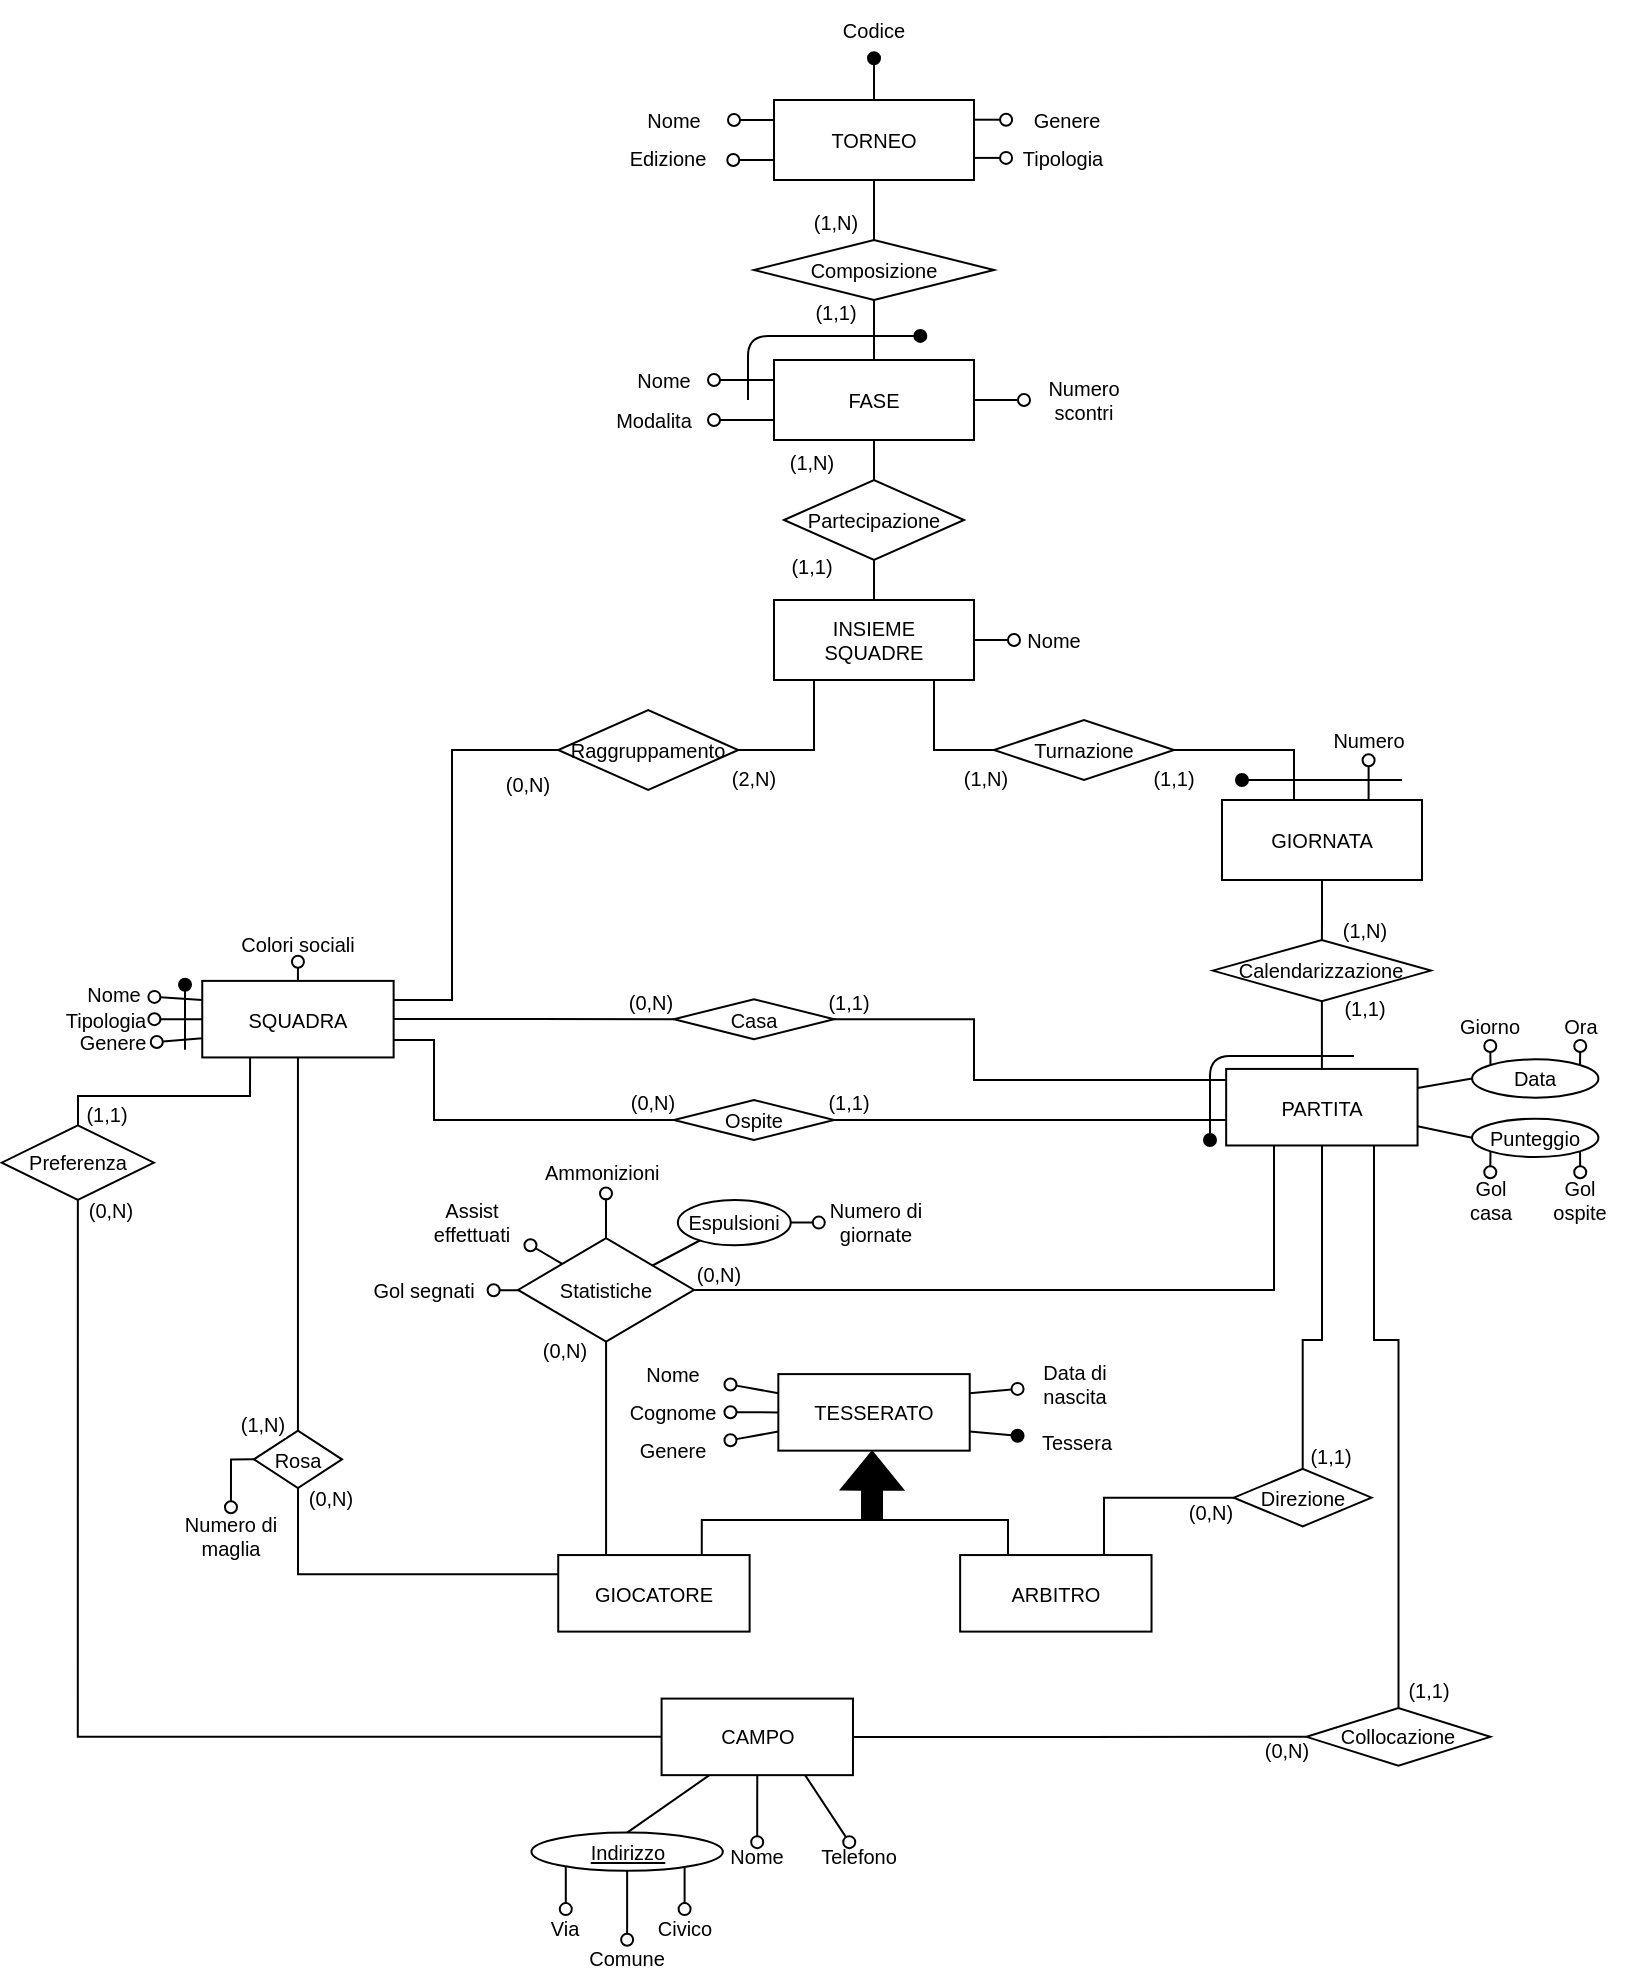 <mxfile version="21.6.8" type="device" pages="4">
  <diagram id="R2lEEEUBdFMjLlhIrx00" name="ER">
    <mxGraphModel dx="880" dy="568" grid="1" gridSize="10" guides="1" tooltips="1" connect="1" arrows="1" fold="1" page="1" pageScale="1" pageWidth="850" pageHeight="1100" math="0" shadow="0" extFonts="Permanent Marker^https://fonts.googleapis.com/css?family=Permanent+Marker">
      <root>
        <mxCell id="0" />
        <mxCell id="1" parent="0" />
        <mxCell id="7IuZ3tXFXseWDV0n-bZg-47" value="" style="endArrow=none;html=1;rounded=1;labelBackgroundColor=default;strokeColor=default;fontFamily=Helvetica;fontSize=10;fontColor=default;shape=connector;jumpStyle=arc;jumpSize=10;edgeStyle=orthogonalEdgeStyle;endSize=6;startArrow=oval;startFill=1;" parent="1" edge="1">
          <mxGeometry width="50" height="50" relative="1" as="geometry">
            <mxPoint x="463.148" y="197.96" as="sourcePoint" />
            <mxPoint x="377" y="230" as="targetPoint" />
            <Array as="points">
              <mxPoint x="377.024" y="197.96" />
            </Array>
          </mxGeometry>
        </mxCell>
        <mxCell id="srXSzP-HnWdT6Cs4i1Jq-174" style="rounded=0;orthogonalLoop=1;jettySize=auto;html=1;exitX=0;exitY=1;exitDx=0;exitDy=0;entryX=0.5;entryY=0;entryDx=0;entryDy=0;startArrow=none;startFill=0;endArrow=oval;endFill=0;" parent="1" edge="1">
          <mxGeometry relative="1" as="geometry">
            <mxPoint x="777.244" y="717.095" as="sourcePoint" />
          </mxGeometry>
        </mxCell>
        <mxCell id="srXSzP-HnWdT6Cs4i1Jq-175" style="rounded=0;orthogonalLoop=1;jettySize=auto;html=1;exitX=1;exitY=1;exitDx=0;exitDy=0;entryX=0.5;entryY=0;entryDx=0;entryDy=0;startArrow=none;startFill=0;endArrow=oval;endFill=0;" parent="1" edge="1">
          <mxGeometry relative="1" as="geometry">
            <mxPoint x="823.756" y="717.095" as="sourcePoint" />
          </mxGeometry>
        </mxCell>
        <mxCell id="7IuZ3tXFXseWDV0n-bZg-49" value="" style="endArrow=none;html=1;rounded=1;labelBackgroundColor=default;strokeColor=default;fontFamily=Helvetica;fontSize=10;fontColor=default;shape=connector;jumpStyle=arc;jumpSize=10;edgeStyle=orthogonalEdgeStyle;endSize=6;startArrow=oval;startFill=1;" parent="1" edge="1">
          <mxGeometry width="50" height="50" relative="1" as="geometry">
            <mxPoint x="468.711" y="352.699" as="sourcePoint" />
            <mxPoint x="404.596" y="352.699" as="targetPoint" />
            <Array as="points">
              <mxPoint x="466.797" y="352.699" />
            </Array>
          </mxGeometry>
        </mxCell>
        <mxCell id="qPulQGZrp0mk5Cb7ugy4-5" style="edgeStyle=orthogonalEdgeStyle;shape=connector;rounded=0;orthogonalLoop=1;jettySize=auto;html=1;labelBackgroundColor=default;strokeColor=default;fontFamily=Helvetica;fontSize=11;fontColor=default;endArrow=none;endFill=0;" parent="1" source="I5zNdM9nA91o0Woqpkqp-1" target="I5zNdM9nA91o0Woqpkqp-81" edge="1">
          <mxGeometry relative="1" as="geometry">
            <Array as="points">
              <mxPoint x="440" y="140" />
              <mxPoint x="440" y="140" />
            </Array>
          </mxGeometry>
        </mxCell>
        <mxCell id="I5zNdM9nA91o0Woqpkqp-1" value="&lt;div style=&quot;font-size: 10px;&quot;&gt;TORNEO&lt;/div&gt;" style="rounded=0;arcSize=10;whiteSpace=wrap;html=1;align=center;shadow=0;fontSize=10;" parent="1" vertex="1">
          <mxGeometry x="390" y="80" width="100" height="40" as="geometry" />
        </mxCell>
        <mxCell id="nAJgch6baU3DOaQeaVP8-10" style="edgeStyle=orthogonalEdgeStyle;shape=connector;rounded=0;orthogonalLoop=1;jettySize=auto;html=1;labelBackgroundColor=default;strokeColor=default;fontFamily=Helvetica;fontSize=10;fontColor=default;startArrow=oval;startFill=0;endArrow=none;endFill=0;" parent="1" source="I5zNdM9nA91o0Woqpkqp-41" target="I5zNdM9nA91o0Woqpkqp-1" edge="1">
          <mxGeometry relative="1" as="geometry">
            <Array as="points">
              <mxPoint x="500" y="90" />
              <mxPoint x="500" y="90" />
            </Array>
          </mxGeometry>
        </mxCell>
        <mxCell id="I5zNdM9nA91o0Woqpkqp-41" value="&lt;div style=&quot;font-size: 10px;&quot;&gt;Genere&lt;/div&gt;" style="text;strokeColor=none;align=center;fillColor=none;html=1;verticalAlign=middle;whiteSpace=wrap;rounded=0;fontSize=10;" parent="1" vertex="1">
          <mxGeometry x="506.038" y="80.257" width="61.244" height="19.139" as="geometry" />
        </mxCell>
        <mxCell id="nAJgch6baU3DOaQeaVP8-9" style="edgeStyle=orthogonalEdgeStyle;rounded=0;orthogonalLoop=1;jettySize=auto;html=1;endArrow=none;endFill=0;startArrow=oval;startFill=0;fontSize=10;" parent="1" source="I5zNdM9nA91o0Woqpkqp-47" target="I5zNdM9nA91o0Woqpkqp-1" edge="1">
          <mxGeometry relative="1" as="geometry">
            <Array as="points">
              <mxPoint x="500" y="109" />
              <mxPoint x="500" y="109" />
            </Array>
          </mxGeometry>
        </mxCell>
        <mxCell id="I5zNdM9nA91o0Woqpkqp-47" value="&lt;font style=&quot;font-size: 10px;&quot;&gt;Tipologia&lt;/font&gt;" style="text;strokeColor=none;align=center;fillColor=none;html=1;verticalAlign=middle;whiteSpace=wrap;rounded=0;fontSize=10;" parent="1" vertex="1">
          <mxGeometry x="506.038" y="99.396" width="56.938" height="19.139" as="geometry" />
        </mxCell>
        <mxCell id="I5zNdM9nA91o0Woqpkqp-48" style="edgeStyle=orthogonalEdgeStyle;rounded=0;orthogonalLoop=1;jettySize=auto;html=1;elbow=vertical;endArrow=oval;endFill=0;fontSize=10;" parent="1" source="I5zNdM9nA91o0Woqpkqp-1" target="I5zNdM9nA91o0Woqpkqp-49" edge="1">
          <mxGeometry relative="1" as="geometry">
            <mxPoint x="449.579" y="79.951" as="sourcePoint" />
            <Array as="points">
              <mxPoint x="370" y="90" />
              <mxPoint x="370" y="90" />
            </Array>
          </mxGeometry>
        </mxCell>
        <mxCell id="I5zNdM9nA91o0Woqpkqp-49" value="&lt;div style=&quot;font-size: 10px;&quot;&gt;&lt;font style=&quot;font-size: 10px;&quot;&gt;Nome&lt;/font&gt;&lt;/div&gt;" style="text;strokeColor=none;align=center;fillColor=none;html=1;verticalAlign=middle;whiteSpace=wrap;rounded=0;fontSize=10;" parent="1" vertex="1">
          <mxGeometry x="310" y="80.26" width="59.63" height="19.14" as="geometry" />
        </mxCell>
        <mxCell id="I5zNdM9nA91o0Woqpkqp-50" style="edgeStyle=orthogonalEdgeStyle;rounded=0;orthogonalLoop=1;jettySize=auto;html=1;elbow=vertical;endArrow=oval;endFill=0;fontSize=10;" parent="1" source="I5zNdM9nA91o0Woqpkqp-1" target="I5zNdM9nA91o0Woqpkqp-51" edge="1">
          <mxGeometry relative="1" as="geometry">
            <mxPoint x="515.608" y="70.688" as="sourcePoint" />
            <Array as="points">
              <mxPoint x="380" y="110" />
              <mxPoint x="380" y="110" />
            </Array>
          </mxGeometry>
        </mxCell>
        <mxCell id="I5zNdM9nA91o0Woqpkqp-51" value="&lt;font style=&quot;font-size: 10px;&quot;&gt;Edizione&lt;/font&gt;" style="text;strokeColor=none;align=center;fillColor=none;html=1;verticalAlign=middle;whiteSpace=wrap;rounded=0;fontSize=10;" parent="1" vertex="1">
          <mxGeometry x="305.22" y="99.4" width="64.41" height="19.14" as="geometry" />
        </mxCell>
        <mxCell id="I5zNdM9nA91o0Woqpkqp-81" value="Composizione" style="shape=rhombus;perimeter=rhombusPerimeter;whiteSpace=wrap;html=1;align=center;rotation=0;direction=south;rounded=0;fontSize=10;" parent="1" vertex="1">
          <mxGeometry x="380" y="150" width="120" height="30" as="geometry" />
        </mxCell>
        <mxCell id="I5zNdM9nA91o0Woqpkqp-84" value="FASE" style="whiteSpace=wrap;html=1;align=center;fontSize=10;" parent="1" vertex="1">
          <mxGeometry x="390" y="210" width="100" height="40" as="geometry" />
        </mxCell>
        <mxCell id="I5zNdM9nA91o0Woqpkqp-85" value="" style="edgeStyle=orthogonalEdgeStyle;rounded=0;orthogonalLoop=1;jettySize=auto;html=1;endArrow=none;endFill=0;fontSize=10;" parent="1" source="I5zNdM9nA91o0Woqpkqp-81" target="I5zNdM9nA91o0Woqpkqp-84" edge="1">
          <mxGeometry x="-0.333" y="-20" relative="1" as="geometry">
            <mxPoint as="offset" />
            <Array as="points">
              <mxPoint x="440" y="200" />
              <mxPoint x="440" y="200" />
            </Array>
          </mxGeometry>
        </mxCell>
        <mxCell id="I5zNdM9nA91o0Woqpkqp-101" style="edgeStyle=orthogonalEdgeStyle;rounded=0;orthogonalLoop=1;jettySize=auto;html=1;entryX=0;entryY=0.25;entryDx=0;entryDy=0;startArrow=oval;startFill=0;endArrow=none;endFill=0;fontSize=10;" parent="1" source="I5zNdM9nA91o0Woqpkqp-100" target="I5zNdM9nA91o0Woqpkqp-84" edge="1">
          <mxGeometry relative="1" as="geometry">
            <mxPoint x="386.421" y="224.754" as="targetPoint" />
          </mxGeometry>
        </mxCell>
        <mxCell id="I5zNdM9nA91o0Woqpkqp-100" value="&lt;div style=&quot;font-size: 10px;&quot;&gt;&lt;font style=&quot;font-size: 10px;&quot;&gt;Nome&lt;/font&gt;&lt;/div&gt;" style="text;strokeColor=none;align=center;fillColor=none;html=1;verticalAlign=middle;whiteSpace=wrap;rounded=0;fontSize=10;" parent="1" vertex="1">
          <mxGeometry x="310" y="210" width="50" height="20" as="geometry" />
        </mxCell>
        <mxCell id="I5zNdM9nA91o0Woqpkqp-105" value="INSIEME&lt;br style=&quot;font-size: 10px;&quot;&gt;SQUADRE" style="whiteSpace=wrap;html=1;align=center;fontFamily=Helvetica;fontSize=10;fontColor=default;" parent="1" vertex="1">
          <mxGeometry x="390" y="330" width="100" height="40" as="geometry" />
        </mxCell>
        <mxCell id="I5zNdM9nA91o0Woqpkqp-108" style="shape=connector;rounded=0;orthogonalLoop=1;jettySize=auto;html=1;labelBackgroundColor=default;strokeColor=default;fontFamily=Helvetica;fontSize=10;fontColor=default;endArrow=none;endFill=0;startArrow=oval;startFill=0;" parent="1" source="I5zNdM9nA91o0Woqpkqp-107" target="I5zNdM9nA91o0Woqpkqp-105" edge="1">
          <mxGeometry relative="1" as="geometry" />
        </mxCell>
        <mxCell id="I5zNdM9nA91o0Woqpkqp-107" value="&lt;div style=&quot;font-size: 10px;&quot;&gt;&lt;font style=&quot;font-size: 10px;&quot;&gt;Nome&lt;/font&gt;&lt;/div&gt;" style="text;strokeColor=none;align=center;fillColor=none;html=1;verticalAlign=middle;whiteSpace=wrap;rounded=0;fontSize=10;" parent="1" vertex="1">
          <mxGeometry x="510" y="340" width="40" height="20" as="geometry" />
        </mxCell>
        <mxCell id="I5zNdM9nA91o0Woqpkqp-114" value="CAMPO" style="whiteSpace=wrap;html=1;align=center;fontFamily=Helvetica;fontSize=10;fontColor=default;" parent="1" vertex="1">
          <mxGeometry x="333.789" y="879.298" width="95.694" height="38.277" as="geometry" />
        </mxCell>
        <mxCell id="I5zNdM9nA91o0Woqpkqp-152" value="Preferenza" style="shape=rhombus;perimeter=rhombusPerimeter;whiteSpace=wrap;html=1;align=center;rotation=0;direction=south;rounded=0;fontSize=10;" parent="1" vertex="1">
          <mxGeometry x="3.85" y="592.71" width="76.15" height="37.29" as="geometry" />
        </mxCell>
        <mxCell id="I5zNdM9nA91o0Woqpkqp-153" style="edgeStyle=orthogonalEdgeStyle;shape=connector;rounded=0;orthogonalLoop=1;jettySize=auto;html=1;labelBackgroundColor=default;strokeColor=default;fontFamily=Helvetica;fontSize=10;fontColor=default;endArrow=none;endFill=0;entryX=1;entryY=0.5;entryDx=0;entryDy=0;exitX=0;exitY=0.5;exitDx=0;exitDy=0;" parent="1" source="I5zNdM9nA91o0Woqpkqp-114" target="I5zNdM9nA91o0Woqpkqp-152" edge="1">
          <mxGeometry relative="1" as="geometry">
            <mxPoint x="209.388" y="663.987" as="targetPoint" />
            <Array as="points">
              <mxPoint x="41.923" y="898.436" />
            </Array>
          </mxGeometry>
        </mxCell>
        <mxCell id="I5zNdM9nA91o0Woqpkqp-172" value="" style="edgeStyle=orthogonalEdgeStyle;shape=connector;rounded=0;orthogonalLoop=1;jettySize=auto;html=1;entryX=0.5;entryY=1;entryDx=0;entryDy=0;labelBackgroundColor=default;strokeColor=default;fontFamily=Helvetica;fontSize=10;fontColor=default;endArrow=none;endFill=0;" parent="1" source="I5zNdM9nA91o0Woqpkqp-114" target="I5zNdM9nA91o0Woqpkqp-167" edge="1">
          <mxGeometry relative="1" as="geometry">
            <mxPoint x="257.234" y="855.374" as="sourcePoint" />
            <mxPoint x="568.239" y="663.987" as="targetPoint" />
          </mxGeometry>
        </mxCell>
        <mxCell id="I5zNdM9nA91o0Woqpkqp-218" value="&lt;div style=&quot;font-size: 10px;&quot;&gt;&lt;u style=&quot;font-size: 10px;&quot;&gt;Indirizzo&lt;/u&gt;&lt;/div&gt;" style="ellipse;whiteSpace=wrap;html=1;align=center;fontFamily=Helvetica;fontSize=10;fontColor=default;" parent="1" vertex="1">
          <mxGeometry x="268.718" y="946.283" width="95.694" height="19.139" as="geometry" />
        </mxCell>
        <mxCell id="I5zNdM9nA91o0Woqpkqp-219" style="shape=connector;rounded=0;orthogonalLoop=1;jettySize=auto;html=1;exitX=0.25;exitY=1;exitDx=0;exitDy=0;entryX=0.5;entryY=0;entryDx=0;entryDy=0;labelBackgroundColor=default;strokeColor=default;fontFamily=Helvetica;fontSize=10;fontColor=default;endArrow=none;endFill=0;" parent="1" source="I5zNdM9nA91o0Woqpkqp-114" target="I5zNdM9nA91o0Woqpkqp-218" edge="1">
          <mxGeometry relative="1" as="geometry" />
        </mxCell>
        <mxCell id="I5zNdM9nA91o0Woqpkqp-231" style="edgeStyle=orthogonalEdgeStyle;shape=connector;rounded=0;orthogonalLoop=1;jettySize=auto;html=1;exitX=0.5;exitY=0;exitDx=0;exitDy=0;entryX=0.5;entryY=1;entryDx=0;entryDy=0;labelBackgroundColor=default;strokeColor=default;fontFamily=Helvetica;fontSize=10;fontColor=default;endArrow=none;endFill=0;startArrow=oval;startFill=0;" parent="1" source="I5zNdM9nA91o0Woqpkqp-221" target="I5zNdM9nA91o0Woqpkqp-218" edge="1">
          <mxGeometry relative="1" as="geometry" />
        </mxCell>
        <mxCell id="I5zNdM9nA91o0Woqpkqp-221" value="&lt;div style=&quot;font-size: 10px;&quot;&gt;&lt;font style=&quot;font-size: 10px;&quot;&gt;Comune&lt;/font&gt;&lt;/div&gt;" style="text;strokeColor=none;align=center;fillColor=none;html=1;verticalAlign=middle;whiteSpace=wrap;rounded=0;fontSize=10;fontFamily=Helvetica;fontColor=default;" parent="1" vertex="1">
          <mxGeometry x="287.856" y="999.871" width="57.416" height="19.139" as="geometry" />
        </mxCell>
        <mxCell id="I5zNdM9nA91o0Woqpkqp-230" style="edgeStyle=orthogonalEdgeStyle;shape=connector;rounded=0;orthogonalLoop=1;jettySize=auto;html=1;entryX=0.178;entryY=0.877;entryDx=0;entryDy=0;labelBackgroundColor=default;strokeColor=default;fontFamily=Helvetica;fontSize=10;fontColor=default;endArrow=none;endFill=0;entryPerimeter=0;startArrow=oval;startFill=0;" parent="1" source="I5zNdM9nA91o0Woqpkqp-222" target="I5zNdM9nA91o0Woqpkqp-218" edge="1">
          <mxGeometry relative="1" as="geometry" />
        </mxCell>
        <mxCell id="I5zNdM9nA91o0Woqpkqp-222" value="&lt;div style=&quot;font-size: 10px;&quot;&gt;&lt;font style=&quot;font-size: 10px;&quot;&gt;Via&lt;/font&gt;&lt;/div&gt;" style="text;strokeColor=none;align=center;fillColor=none;html=1;verticalAlign=middle;whiteSpace=wrap;rounded=0;fontSize=10;fontFamily=Helvetica;fontColor=default;" parent="1" vertex="1">
          <mxGeometry x="257.234" y="984.56" width="57.416" height="19.139" as="geometry" />
        </mxCell>
        <mxCell id="I5zNdM9nA91o0Woqpkqp-232" style="edgeStyle=orthogonalEdgeStyle;shape=connector;rounded=0;orthogonalLoop=1;jettySize=auto;html=1;entryX=0.801;entryY=0.9;entryDx=0;entryDy=0;labelBackgroundColor=default;strokeColor=default;fontFamily=Helvetica;fontSize=10;fontColor=default;endArrow=none;endFill=0;entryPerimeter=0;startArrow=oval;startFill=0;" parent="1" source="I5zNdM9nA91o0Woqpkqp-224" target="I5zNdM9nA91o0Woqpkqp-218" edge="1">
          <mxGeometry relative="1" as="geometry" />
        </mxCell>
        <mxCell id="I5zNdM9nA91o0Woqpkqp-224" value="&lt;font style=&quot;font-size: 10px;&quot;&gt;Civico&lt;/font&gt;" style="text;strokeColor=none;align=center;fillColor=none;html=1;verticalAlign=middle;whiteSpace=wrap;rounded=0;fontSize=10;fontFamily=Helvetica;fontColor=default;" parent="1" vertex="1">
          <mxGeometry x="316.565" y="984.56" width="57.416" height="19.139" as="geometry" />
        </mxCell>
        <mxCell id="I5zNdM9nA91o0Woqpkqp-233" style="edgeStyle=orthogonalEdgeStyle;shape=connector;rounded=0;orthogonalLoop=1;jettySize=auto;html=1;entryX=0.5;entryY=1;entryDx=0;entryDy=0;labelBackgroundColor=default;strokeColor=default;fontFamily=Helvetica;fontSize=10;fontColor=default;endArrow=none;endFill=0;startArrow=oval;startFill=0;" parent="1" source="I5zNdM9nA91o0Woqpkqp-226" target="I5zNdM9nA91o0Woqpkqp-114" edge="1">
          <mxGeometry relative="1" as="geometry">
            <Array as="points">
              <mxPoint x="381.636" y="931.929" />
              <mxPoint x="381.636" y="931.929" />
            </Array>
          </mxGeometry>
        </mxCell>
        <mxCell id="I5zNdM9nA91o0Woqpkqp-226" value="&lt;div style=&quot;font-size: 10px;&quot;&gt;&lt;font style=&quot;font-size: 10px;&quot;&gt;Nome&lt;/font&gt;&lt;/div&gt;" style="text;strokeColor=none;align=center;fillColor=none;html=1;verticalAlign=middle;whiteSpace=wrap;rounded=0;fontSize=10;fontFamily=Helvetica;fontColor=default;" parent="1" vertex="1">
          <mxGeometry x="352.928" y="951.068" width="57.416" height="14.354" as="geometry" />
        </mxCell>
        <mxCell id="I5zNdM9nA91o0Woqpkqp-234" style="shape=connector;rounded=0;orthogonalLoop=1;jettySize=auto;html=1;entryX=0.75;entryY=1;entryDx=0;entryDy=0;labelBackgroundColor=default;strokeColor=default;fontFamily=Helvetica;fontSize=10;fontColor=default;endArrow=none;endFill=0;startArrow=oval;startFill=0;" parent="1" source="I5zNdM9nA91o0Woqpkqp-227" target="I5zNdM9nA91o0Woqpkqp-114" edge="1">
          <mxGeometry relative="1" as="geometry" />
        </mxCell>
        <mxCell id="I5zNdM9nA91o0Woqpkqp-227" value="&lt;font style=&quot;font-size: 10px;&quot;&gt;Telefono&lt;/font&gt;" style="text;strokeColor=none;align=center;fillColor=none;html=1;verticalAlign=middle;whiteSpace=wrap;rounded=0;fontSize=10;fontFamily=Helvetica;fontColor=default;" parent="1" vertex="1">
          <mxGeometry x="403.646" y="951.068" width="57.416" height="14.354" as="geometry" />
        </mxCell>
        <mxCell id="I5zNdM9nA91o0Woqpkqp-258" value="Ospite" style="shape=rhombus;perimeter=rhombusPerimeter;whiteSpace=wrap;html=1;align=center;rotation=0;direction=west;rounded=0;fontSize=10;" parent="1" vertex="1">
          <mxGeometry x="340" y="580" width="80" height="20" as="geometry" />
        </mxCell>
        <mxCell id="7IuZ3tXFXseWDV0n-bZg-36" value="&lt;div style=&quot;font-size: 10px;&quot;&gt;&lt;font style=&quot;font-size: 10px;&quot;&gt;(1,1)&lt;/font&gt;&lt;/div&gt;" style="edgeLabel;html=1;align=center;verticalAlign=middle;resizable=0;points=[];fontSize=10;fontFamily=Helvetica;fontColor=default;" parent="1" vertex="1" connectable="0">
          <mxGeometry x="56.278" y="580.593" as="geometry">
            <mxPoint x="-1" y="6" as="offset" />
          </mxGeometry>
        </mxCell>
        <mxCell id="7IuZ3tXFXseWDV0n-bZg-37" value="&lt;div style=&quot;font-size: 10px;&quot;&gt;&lt;font style=&quot;font-size: 10px;&quot;&gt;(0,N)&lt;/font&gt;&lt;/div&gt;" style="edgeLabel;html=1;align=center;verticalAlign=middle;resizable=0;points=[];fontSize=10;fontFamily=Helvetica;fontColor=default;" parent="1" vertex="1" connectable="0">
          <mxGeometry x="56.278" y="634.322" as="geometry">
            <mxPoint x="1" as="offset" />
          </mxGeometry>
        </mxCell>
        <mxCell id="7IuZ3tXFXseWDV0n-bZg-42" value="&lt;div style=&quot;font-size: 10px;&quot;&gt;&lt;font style=&quot;font-size: 10px;&quot;&gt;(0,N)&lt;/font&gt;&lt;/div&gt;" style="edgeLabel;html=1;align=center;verticalAlign=middle;resizable=0;points=[];fontSize=10;fontFamily=Helvetica;fontColor=default;" parent="1" vertex="1" connectable="0">
          <mxGeometry x="323.134" y="566.466" as="geometry">
            <mxPoint x="6" y="14" as="offset" />
          </mxGeometry>
        </mxCell>
        <mxCell id="7IuZ3tXFXseWDV0n-bZg-43" value="&lt;div style=&quot;font-size: 10px;&quot;&gt;(1,1)&lt;/div&gt;" style="edgeLabel;html=1;align=center;verticalAlign=middle;resizable=0;points=[];fontSize=10;fontFamily=Helvetica;fontColor=default;" parent="1" vertex="1" connectable="0">
          <mxGeometry x="426.0" y="580.596" as="geometry">
            <mxPoint x="1" as="offset" />
          </mxGeometry>
        </mxCell>
        <mxCell id="7IuZ3tXFXseWDV0n-bZg-75" value="Numero" style="text;strokeColor=none;align=center;fillColor=none;html=1;verticalAlign=middle;whiteSpace=wrap;rounded=0;fontSize=10;fontFamily=Helvetica;fontColor=default;" parent="1" vertex="1">
          <mxGeometry x="661.939" y="390.001" width="50.718" height="20.096" as="geometry" />
        </mxCell>
        <mxCell id="Xwi_nG69eLw_NnVLCU8Y-4" style="edgeStyle=orthogonalEdgeStyle;rounded=0;orthogonalLoop=1;jettySize=auto;html=1;endArrow=none;endFill=0;" parent="1" source="7IuZ3tXFXseWDV0n-bZg-88" target="PSladqHtm6JhV1UiojUB-8" edge="1">
          <mxGeometry relative="1" as="geometry" />
        </mxCell>
        <mxCell id="7IuZ3tXFXseWDV0n-bZg-88" value="GIORNATA" style="whiteSpace=wrap;html=1;align=center;fontSize=10;" parent="1" vertex="1">
          <mxGeometry x="614" y="430" width="100" height="40" as="geometry" />
        </mxCell>
        <mxCell id="7IuZ3tXFXseWDV0n-bZg-103" style="edgeStyle=orthogonalEdgeStyle;shape=connector;rounded=0;jumpStyle=arc;jumpSize=10;orthogonalLoop=1;jettySize=auto;html=1;labelBackgroundColor=default;strokeColor=default;fontFamily=Helvetica;fontSize=10;fontColor=default;startArrow=oval;startFill=0;endArrow=none;endFill=0;" parent="1" source="7IuZ3tXFXseWDV0n-bZg-75" target="7IuZ3tXFXseWDV0n-bZg-88" edge="1">
          <mxGeometry relative="1" as="geometry">
            <mxPoint x="703" y="293" as="sourcePoint" />
            <Array as="points">
              <mxPoint x="689" y="446" />
            </Array>
          </mxGeometry>
        </mxCell>
        <mxCell id="9VqROTlEzoNPwgnBBmNw-7" style="edgeStyle=orthogonalEdgeStyle;shape=connector;rounded=0;orthogonalLoop=1;jettySize=auto;html=1;labelBackgroundColor=default;strokeColor=default;fontFamily=Helvetica;fontSize=11;fontColor=default;endArrow=none;endFill=0;" parent="1" source="7IuZ3tXFXseWDV0n-bZg-96" target="I5zNdM9nA91o0Woqpkqp-105" edge="1">
          <mxGeometry relative="1" as="geometry">
            <Array as="points">
              <mxPoint x="470" y="405" />
            </Array>
          </mxGeometry>
        </mxCell>
        <mxCell id="9VqROTlEzoNPwgnBBmNw-8" style="edgeStyle=orthogonalEdgeStyle;shape=connector;rounded=0;orthogonalLoop=1;jettySize=auto;html=1;labelBackgroundColor=default;strokeColor=default;fontFamily=Helvetica;fontSize=11;fontColor=default;endArrow=none;endFill=0;" parent="1" source="7IuZ3tXFXseWDV0n-bZg-96" target="7IuZ3tXFXseWDV0n-bZg-88" edge="1">
          <mxGeometry relative="1" as="geometry">
            <mxPoint x="751.014" y="293.654" as="targetPoint" />
            <Array as="points">
              <mxPoint x="650" y="405" />
            </Array>
          </mxGeometry>
        </mxCell>
        <mxCell id="7IuZ3tXFXseWDV0n-bZg-96" value="Turnazione" style="shape=rhombus;perimeter=rhombusPerimeter;whiteSpace=wrap;html=1;align=center;rotation=0;direction=north;rounded=0;fontSize=10;" parent="1" vertex="1">
          <mxGeometry x="500" y="390" width="90" height="30" as="geometry" />
        </mxCell>
        <mxCell id="nAJgch6baU3DOaQeaVP8-535" value="" style="group;fontSize=10;" parent="1" vertex="1" connectable="0">
          <mxGeometry x="37.139" y="492.696" width="173.206" height="71.77" as="geometry" />
        </mxCell>
        <mxCell id="I5zNdM9nA91o0Woqpkqp-185" value="" style="group;fontSize=10;" parent="nAJgch6baU3DOaQeaVP8-535" vertex="1" connectable="0">
          <mxGeometry y="27.751" width="162.679" height="44.019" as="geometry" />
        </mxCell>
        <mxCell id="I5zNdM9nA91o0Woqpkqp-112" value="SQUADRA" style="whiteSpace=wrap;html=1;align=center;fontFamily=Helvetica;fontSize=10;fontColor=default;" parent="I5zNdM9nA91o0Woqpkqp-185" vertex="1">
          <mxGeometry x="66.986" width="95.694" height="38.277" as="geometry" />
        </mxCell>
        <mxCell id="nAJgch6baU3DOaQeaVP8-14" style="shape=connector;rounded=0;orthogonalLoop=1;jettySize=auto;html=1;entryX=0;entryY=0.5;entryDx=0;entryDy=0;labelBackgroundColor=default;strokeColor=default;fontFamily=Helvetica;fontSize=10;fontColor=default;startArrow=oval;startFill=0;endArrow=none;endFill=0;exitX=1;exitY=0.5;exitDx=0;exitDy=0;" parent="I5zNdM9nA91o0Woqpkqp-185" source="nAJgch6baU3DOaQeaVP8-12" target="I5zNdM9nA91o0Woqpkqp-112" edge="1">
          <mxGeometry relative="1" as="geometry">
            <Array as="points" />
          </mxGeometry>
        </mxCell>
        <mxCell id="nAJgch6baU3DOaQeaVP8-12" value="&lt;font style=&quot;font-size: 10px;&quot;&gt;Tipologia&lt;/font&gt;" style="text;strokeColor=none;align=center;fillColor=none;html=1;verticalAlign=middle;whiteSpace=wrap;rounded=0;fontSize=10;" parent="I5zNdM9nA91o0Woqpkqp-185" vertex="1">
          <mxGeometry x="-4.785" y="9.569" width="47.847" height="19.139" as="geometry" />
        </mxCell>
        <mxCell id="I5zNdM9nA91o0Woqpkqp-139" value="&lt;div style=&quot;font-size: 10px;&quot;&gt;&lt;font style=&quot;font-size: 10px;&quot;&gt;Nome&lt;/font&gt;&lt;/div&gt;" style="text;strokeColor=none;align=center;fillColor=none;html=1;verticalAlign=middle;whiteSpace=wrap;rounded=0;fontSize=10;" parent="I5zNdM9nA91o0Woqpkqp-185" vertex="1">
          <mxGeometry x="2.871" y="-2.871" width="40.191" height="19.139" as="geometry" />
        </mxCell>
        <mxCell id="nAJgch6baU3DOaQeaVP8-16" style="shape=connector;rounded=0;orthogonalLoop=1;jettySize=auto;html=1;entryX=0;entryY=0.25;entryDx=0;entryDy=0;labelBackgroundColor=default;strokeColor=default;fontFamily=Helvetica;fontSize=10;fontColor=default;startArrow=oval;startFill=0;endArrow=none;endFill=0;" parent="I5zNdM9nA91o0Woqpkqp-185" source="I5zNdM9nA91o0Woqpkqp-139" target="I5zNdM9nA91o0Woqpkqp-112" edge="1">
          <mxGeometry relative="1" as="geometry" />
        </mxCell>
        <mxCell id="nAJgch6baU3DOaQeaVP8-20" value="&lt;div style=&quot;font-size: 10px;&quot;&gt;&lt;font style=&quot;font-size: 10px;&quot;&gt;Genere&lt;/font&gt;&lt;/div&gt;" style="text;strokeColor=none;align=center;fillColor=none;html=1;verticalAlign=middle;whiteSpace=wrap;rounded=0;fontSize=10;" parent="I5zNdM9nA91o0Woqpkqp-185" vertex="1">
          <mxGeometry y="21.05" width="44.98" height="19.14" as="geometry" />
        </mxCell>
        <mxCell id="I5zNdM9nA91o0Woqpkqp-144" style="shape=connector;rounded=0;orthogonalLoop=1;jettySize=auto;html=1;entryX=0;entryY=0.75;entryDx=0;entryDy=0;labelBackgroundColor=default;strokeColor=default;fontFamily=Helvetica;fontSize=10;fontColor=default;endArrow=none;endFill=0;startArrow=oval;startFill=0;exitX=0.984;exitY=0.496;exitDx=0;exitDy=0;exitPerimeter=0;" parent="I5zNdM9nA91o0Woqpkqp-185" source="nAJgch6baU3DOaQeaVP8-20" target="I5zNdM9nA91o0Woqpkqp-112" edge="1">
          <mxGeometry relative="1" as="geometry">
            <mxPoint x="44.976" y="34.45" as="sourcePoint" />
          </mxGeometry>
        </mxCell>
        <mxCell id="nAJgch6baU3DOaQeaVP8-15" style="shape=connector;rounded=0;orthogonalLoop=1;jettySize=auto;html=1;entryX=0.5;entryY=0;entryDx=0;entryDy=0;labelBackgroundColor=default;strokeColor=default;fontFamily=Helvetica;fontSize=10;fontColor=default;startArrow=oval;startFill=0;endArrow=none;endFill=0;exitX=0.5;exitY=1;exitDx=0;exitDy=0;" parent="nAJgch6baU3DOaQeaVP8-535" source="nAJgch6baU3DOaQeaVP8-11" target="I5zNdM9nA91o0Woqpkqp-112" edge="1">
          <mxGeometry relative="1" as="geometry" />
        </mxCell>
        <mxCell id="nAJgch6baU3DOaQeaVP8-11" value="&lt;div style=&quot;font-size: 10px;&quot;&gt;&lt;font style=&quot;font-size: 10px;&quot;&gt;Colori sociali&lt;/font&gt;&lt;/div&gt;" style="text;strokeColor=none;align=center;fillColor=none;html=1;verticalAlign=middle;whiteSpace=wrap;rounded=0;fontSize=10;" parent="nAJgch6baU3DOaQeaVP8-535" vertex="1">
          <mxGeometry x="80.861" width="67.943" height="18.182" as="geometry" />
        </mxCell>
        <mxCell id="7IuZ3tXFXseWDV0n-bZg-58" value="" style="endArrow=none;html=1;rounded=1;labelBackgroundColor=default;strokeColor=default;fontFamily=Helvetica;fontSize=10;fontColor=default;shape=connector;jumpStyle=none;jumpSize=10;edgeStyle=orthogonalEdgeStyle;endSize=6;startArrow=oval;startFill=1;" parent="nAJgch6baU3DOaQeaVP8-535" edge="1">
          <mxGeometry width="50" height="50" relative="1" as="geometry">
            <mxPoint x="58.373" y="29.665" as="sourcePoint" />
            <mxPoint x="58.373" y="62.201" as="targetPoint" />
            <Array as="points">
              <mxPoint x="58.373" y="62.201" />
            </Array>
          </mxGeometry>
        </mxCell>
        <mxCell id="I5zNdM9nA91o0Woqpkqp-187" style="edgeStyle=orthogonalEdgeStyle;shape=connector;rounded=0;orthogonalLoop=1;jettySize=auto;html=1;entryX=0.25;entryY=1;entryDx=0;entryDy=0;labelBackgroundColor=default;strokeColor=default;fontFamily=Helvetica;fontSize=10;fontColor=default;endArrow=none;endFill=0;" parent="1" source="I5zNdM9nA91o0Woqpkqp-152" target="I5zNdM9nA91o0Woqpkqp-112" edge="1">
          <mxGeometry relative="1" as="geometry">
            <Array as="points">
              <mxPoint x="42" y="578" />
              <mxPoint x="128" y="578" />
            </Array>
          </mxGeometry>
        </mxCell>
        <mxCell id="I5zNdM9nA91o0Woqpkqp-259" style="edgeStyle=orthogonalEdgeStyle;shape=connector;rounded=0;orthogonalLoop=1;jettySize=auto;html=1;labelBackgroundColor=default;strokeColor=default;fontFamily=Helvetica;fontSize=10;fontColor=default;endArrow=none;endFill=0;" parent="1" source="I5zNdM9nA91o0Woqpkqp-112" target="I5zNdM9nA91o0Woqpkqp-258" edge="1">
          <mxGeometry relative="1" as="geometry">
            <Array as="points">
              <mxPoint x="220" y="550" />
              <mxPoint x="220" y="590" />
            </Array>
          </mxGeometry>
        </mxCell>
        <mxCell id="SCq3RTWDLFDGdXN3g9Al-7" value="" style="group;fontSize=10;" parent="1" vertex="1" connectable="0">
          <mxGeometry x="616.086" y="507.05" width="199.024" height="132.057" as="geometry" />
        </mxCell>
        <mxCell id="sP0-NNvAGzi_ZkYRNoZ8-7" style="rounded=0;orthogonalLoop=1;jettySize=auto;html=1;exitX=1;exitY=0.25;exitDx=0;exitDy=0;entryX=0;entryY=0.5;entryDx=0;entryDy=0;endArrow=none;endFill=0;" parent="SCq3RTWDLFDGdXN3g9Al-7" source="I5zNdM9nA91o0Woqpkqp-115" target="sP0-NNvAGzi_ZkYRNoZ8-2" edge="1">
          <mxGeometry relative="1" as="geometry" />
        </mxCell>
        <mxCell id="I5zNdM9nA91o0Woqpkqp-115" value="&lt;div style=&quot;font-size: 10px;&quot;&gt;PARTITA&lt;/div&gt;" style="whiteSpace=wrap;html=1;align=center;fontFamily=Helvetica;fontSize=10;fontColor=default;" parent="SCq3RTWDLFDGdXN3g9Al-7" vertex="1">
          <mxGeometry y="57.416" width="95.694" height="38.277" as="geometry" />
        </mxCell>
        <mxCell id="srXSzP-HnWdT6Cs4i1Jq-193" style="rounded=0;orthogonalLoop=1;jettySize=auto;html=1;exitX=0;exitY=0.5;exitDx=0;exitDy=0;entryX=1;entryY=0.75;entryDx=0;entryDy=0;endArrow=none;endFill=0;startArrow=none;startFill=0;fontSize=10;" parent="SCq3RTWDLFDGdXN3g9Al-7" source="srXSzP-HnWdT6Cs4i1Jq-1" target="I5zNdM9nA91o0Woqpkqp-115" edge="1">
          <mxGeometry relative="1" as="geometry" />
        </mxCell>
        <mxCell id="srXSzP-HnWdT6Cs4i1Jq-223" value="" style="group;fontSize=10;" parent="SCq3RTWDLFDGdXN3g9Al-7" vertex="1" connectable="0">
          <mxGeometry x="115.789" y="82.296" width="83.234" height="55.502" as="geometry" />
        </mxCell>
        <mxCell id="7IuZ3tXFXseWDV0n-bZg-25" value="&lt;div style=&quot;font-size: 10px;&quot;&gt;&lt;br style=&quot;font-size: 10px;&quot;&gt;&lt;/div&gt;" style="text;strokeColor=none;align=center;fillColor=none;html=1;verticalAlign=middle;whiteSpace=wrap;rounded=0;fontSize=10;fontFamily=Helvetica;fontColor=default;" parent="srXSzP-HnWdT6Cs4i1Jq-223" vertex="1">
          <mxGeometry x="13.388" y="19.139" width="52.632" height="23.923" as="geometry" />
        </mxCell>
        <mxCell id="srXSzP-HnWdT6Cs4i1Jq-1" value="Punteggio" style="ellipse;whiteSpace=wrap;html=1;align=center;fontSize=10;" parent="srXSzP-HnWdT6Cs4i1Jq-223" vertex="1">
          <mxGeometry x="7.167" width="63.158" height="19.139" as="geometry" />
        </mxCell>
        <mxCell id="srXSzP-HnWdT6Cs4i1Jq-172" value="Gol casa" style="text;strokeColor=none;align=center;fillColor=none;html=1;verticalAlign=middle;whiteSpace=wrap;rounded=0;fontSize=10;" parent="srXSzP-HnWdT6Cs4i1Jq-223" vertex="1">
          <mxGeometry y="26.794" width="32.526" height="28.708" as="geometry" />
        </mxCell>
        <mxCell id="srXSzP-HnWdT6Cs4i1Jq-197" style="edgeStyle=orthogonalEdgeStyle;shape=connector;rounded=0;orthogonalLoop=1;jettySize=auto;html=1;exitX=0;exitY=1;exitDx=0;exitDy=0;entryX=0.5;entryY=0;entryDx=0;entryDy=0;labelBackgroundColor=default;strokeColor=default;fontFamily=Helvetica;fontSize=10;fontColor=default;startArrow=none;startFill=0;endArrow=oval;endFill=0;" parent="srXSzP-HnWdT6Cs4i1Jq-223" source="srXSzP-HnWdT6Cs4i1Jq-1" target="srXSzP-HnWdT6Cs4i1Jq-172" edge="1">
          <mxGeometry relative="1" as="geometry" />
        </mxCell>
        <mxCell id="srXSzP-HnWdT6Cs4i1Jq-173" value="Gol ospite" style="text;strokeColor=none;align=center;fillColor=none;html=1;verticalAlign=middle;whiteSpace=wrap;rounded=0;fontSize=10;" parent="srXSzP-HnWdT6Cs4i1Jq-223" vertex="1">
          <mxGeometry x="39.225" y="26.794" width="44.01" height="28.708" as="geometry" />
        </mxCell>
        <mxCell id="srXSzP-HnWdT6Cs4i1Jq-198" style="edgeStyle=orthogonalEdgeStyle;shape=connector;rounded=0;orthogonalLoop=1;jettySize=auto;html=1;exitX=1;exitY=1;exitDx=0;exitDy=0;entryX=0.5;entryY=0;entryDx=0;entryDy=0;labelBackgroundColor=default;strokeColor=default;fontFamily=Helvetica;fontSize=10;fontColor=default;startArrow=none;startFill=0;endArrow=oval;endFill=0;" parent="srXSzP-HnWdT6Cs4i1Jq-223" source="srXSzP-HnWdT6Cs4i1Jq-1" target="srXSzP-HnWdT6Cs4i1Jq-173" edge="1">
          <mxGeometry relative="1" as="geometry" />
        </mxCell>
        <mxCell id="sP0-NNvAGzi_ZkYRNoZ8-1" value="" style="group;fontSize=10;" parent="SCq3RTWDLFDGdXN3g9Al-7" vertex="1" connectable="0">
          <mxGeometry x="112.919" y="26.794" width="77.512" height="44.976" as="geometry" />
        </mxCell>
        <mxCell id="sP0-NNvAGzi_ZkYRNoZ8-2" value="Data" style="ellipse;whiteSpace=wrap;html=1;align=center;fontSize=10;" parent="sP0-NNvAGzi_ZkYRNoZ8-1" vertex="1">
          <mxGeometry x="10.048" y="25.837" width="63.158" height="19.139" as="geometry" />
        </mxCell>
        <mxCell id="sP0-NNvAGzi_ZkYRNoZ8-3" value="Giorno" style="text;strokeColor=none;align=center;fillColor=none;html=1;verticalAlign=middle;whiteSpace=wrap;rounded=0;fontSize=10;" parent="sP0-NNvAGzi_ZkYRNoZ8-1" vertex="1">
          <mxGeometry width="38.278" height="19.139" as="geometry" />
        </mxCell>
        <mxCell id="sP0-NNvAGzi_ZkYRNoZ8-4" style="edgeStyle=orthogonalEdgeStyle;shape=connector;rounded=0;orthogonalLoop=1;jettySize=auto;html=1;exitX=0;exitY=0;exitDx=0;exitDy=0;entryX=0.5;entryY=1;entryDx=0;entryDy=0;labelBackgroundColor=default;strokeColor=default;fontFamily=Helvetica;fontSize=10;fontColor=default;startArrow=none;startFill=0;endArrow=oval;endFill=0;" parent="sP0-NNvAGzi_ZkYRNoZ8-1" source="sP0-NNvAGzi_ZkYRNoZ8-2" target="sP0-NNvAGzi_ZkYRNoZ8-3" edge="1">
          <mxGeometry relative="1" as="geometry" />
        </mxCell>
        <mxCell id="sP0-NNvAGzi_ZkYRNoZ8-5" value="Ora" style="text;strokeColor=none;align=center;fillColor=none;html=1;verticalAlign=middle;whiteSpace=wrap;rounded=0;fontSize=10;" parent="sP0-NNvAGzi_ZkYRNoZ8-1" vertex="1">
          <mxGeometry x="50.718" width="26.794" height="19.139" as="geometry" />
        </mxCell>
        <mxCell id="sP0-NNvAGzi_ZkYRNoZ8-6" style="edgeStyle=orthogonalEdgeStyle;shape=connector;rounded=0;orthogonalLoop=1;jettySize=auto;html=1;exitX=1;exitY=0;exitDx=0;exitDy=0;entryX=0.5;entryY=1;entryDx=0;entryDy=0;labelBackgroundColor=default;strokeColor=default;fontFamily=Helvetica;fontSize=10;fontColor=default;startArrow=none;startFill=0;endArrow=oval;endFill=0;" parent="sP0-NNvAGzi_ZkYRNoZ8-1" source="sP0-NNvAGzi_ZkYRNoZ8-2" target="sP0-NNvAGzi_ZkYRNoZ8-5" edge="1">
          <mxGeometry relative="1" as="geometry" />
        </mxCell>
        <mxCell id="PSladqHtm6JhV1UiojUB-37" value="&lt;font style=&quot;font-size: 10px;&quot;&gt;(1,1)&lt;/font&gt;" style="edgeLabel;html=1;align=center;verticalAlign=middle;resizable=0;points=[];fontSize=10;fontFamily=Helvetica;fontColor=default;" parent="SCq3RTWDLFDGdXN3g9Al-7" vertex="1" connectable="0">
          <mxGeometry x="68.913" y="26.79" as="geometry" />
        </mxCell>
        <mxCell id="I5zNdM9nA91o0Woqpkqp-260" value="" style="edgeStyle=orthogonalEdgeStyle;shape=connector;rounded=0;orthogonalLoop=1;jettySize=auto;html=1;labelBackgroundColor=default;strokeColor=default;fontFamily=Helvetica;fontSize=10;fontColor=default;endArrow=none;endFill=0;jumpStyle=arc;jumpSize=10;" parent="1" source="I5zNdM9nA91o0Woqpkqp-258" target="I5zNdM9nA91o0Woqpkqp-115" edge="1">
          <mxGeometry x="0.021" y="-20" relative="1" as="geometry">
            <Array as="points">
              <mxPoint x="460" y="590" />
              <mxPoint x="460" y="590" />
            </Array>
            <mxPoint as="offset" />
          </mxGeometry>
        </mxCell>
        <mxCell id="SCq3RTWDLFDGdXN3g9Al-8" value="" style="group;fontSize=10;" parent="1" vertex="1" connectable="0">
          <mxGeometry x="656.278" y="874.513" width="91.866" height="47.847" as="geometry" />
        </mxCell>
        <mxCell id="I5zNdM9nA91o0Woqpkqp-167" value="Collocazione" style="shape=rhombus;perimeter=rhombusPerimeter;whiteSpace=wrap;html=1;align=center;rotation=0;direction=south;rounded=0;fontSize=10;" parent="SCq3RTWDLFDGdXN3g9Al-8" vertex="1">
          <mxGeometry y="9.569" width="91.866" height="28.708" as="geometry" />
        </mxCell>
        <mxCell id="7IuZ3tXFXseWDV0n-bZg-39" value="&lt;div style=&quot;font-size: 10px;&quot;&gt;&lt;font style=&quot;font-size: 10px;&quot;&gt;(1,1)&lt;/font&gt;&lt;/div&gt;" style="edgeLabel;html=1;align=center;verticalAlign=middle;resizable=0;points=[];fontSize=10;fontFamily=Helvetica;fontColor=default;" parent="SCq3RTWDLFDGdXN3g9Al-8" vertex="1" connectable="0">
          <mxGeometry x="59.33" as="geometry">
            <mxPoint x="1" as="offset" />
          </mxGeometry>
        </mxCell>
        <mxCell id="I5zNdM9nA91o0Woqpkqp-165" style="edgeStyle=orthogonalEdgeStyle;shape=connector;rounded=0;orthogonalLoop=1;jettySize=auto;html=1;labelBackgroundColor=default;strokeColor=default;fontFamily=Helvetica;fontSize=10;fontColor=default;endArrow=none;endFill=0;" parent="1" source="I5zNdM9nA91o0Woqpkqp-167" target="I5zNdM9nA91o0Woqpkqp-115" edge="1">
          <mxGeometry relative="1" as="geometry">
            <Array as="points">
              <mxPoint x="702" y="700" />
              <mxPoint x="690" y="700" />
            </Array>
          </mxGeometry>
        </mxCell>
        <mxCell id="SCq3RTWDLFDGdXN3g9Al-9" value="" style="group;fontSize=10;" parent="1" vertex="1" connectable="0">
          <mxGeometry x="619.914" y="762.552" width="68.9" height="35.407" as="geometry" />
        </mxCell>
        <mxCell id="I5zNdM9nA91o0Woqpkqp-168" value="Direzione" style="shape=rhombus;perimeter=rhombusPerimeter;whiteSpace=wrap;html=1;align=center;rotation=0;direction=south;rounded=0;fontSize=10;" parent="SCq3RTWDLFDGdXN3g9Al-9" vertex="1">
          <mxGeometry y="1.914" width="68.9" height="28.708" as="geometry" />
        </mxCell>
        <mxCell id="I5zNdM9nA91o0Woqpkqp-193" style="edgeStyle=orthogonalEdgeStyle;shape=connector;rounded=0;orthogonalLoop=1;jettySize=auto;html=1;labelBackgroundColor=default;strokeColor=default;fontFamily=Helvetica;fontSize=10;fontColor=default;endArrow=none;endFill=0;" parent="1" source="I5zNdM9nA91o0Woqpkqp-168" target="I5zNdM9nA91o0Woqpkqp-115" edge="1">
          <mxGeometry relative="1" as="geometry">
            <Array as="points">
              <mxPoint x="654" y="700" />
              <mxPoint x="664" y="700" />
            </Array>
          </mxGeometry>
        </mxCell>
        <mxCell id="7IuZ3tXFXseWDV0n-bZg-41" value="&lt;div style=&quot;font-size: 10px;&quot;&gt;&lt;font style=&quot;font-size: 10px;&quot;&gt;(0,N)&lt;/font&gt;&lt;/div&gt;" style="edgeLabel;html=1;align=center;verticalAlign=middle;resizable=0;points=[];fontSize=10;fontFamily=Helvetica;fontColor=default;" parent="1" vertex="1" connectable="0">
          <mxGeometry x="606.517" y="785.518" as="geometry">
            <mxPoint x="1" as="offset" />
          </mxGeometry>
        </mxCell>
        <mxCell id="7IuZ3tXFXseWDV0n-bZg-40" value="&lt;div style=&quot;font-size: 10px;&quot;&gt;&lt;font style=&quot;font-size: 10px;&quot;&gt;(1,1)&lt;/font&gt;&lt;/div&gt;" style="edgeLabel;html=1;align=center;verticalAlign=middle;resizable=0;points=[];fontSize=10;fontFamily=Helvetica;fontColor=default;" parent="1" vertex="1" connectable="0">
          <mxGeometry x="666.804" y="757.767" as="geometry">
            <mxPoint x="1" as="offset" />
          </mxGeometry>
        </mxCell>
        <mxCell id="SCq3RTWDLFDGdXN3g9Al-17" value="" style="group;fontSize=10;" parent="1" vertex="1" connectable="0">
          <mxGeometry x="262.019" y="636.236" width="88.038" height="70.813" as="geometry" />
        </mxCell>
        <mxCell id="I5zNdM9nA91o0Woqpkqp-157" value="Statistiche" style="shape=rhombus;perimeter=rhombusPerimeter;whiteSpace=wrap;html=1;align=center;rotation=0;direction=south;rounded=0;fontSize=10;" parent="SCq3RTWDLFDGdXN3g9Al-17" vertex="1">
          <mxGeometry y="12.871" width="88.038" height="51.674" as="geometry" />
        </mxCell>
        <mxCell id="7IuZ3tXFXseWDV0n-bZg-46" value="&lt;div style=&quot;font-size: 10px;&quot;&gt;&lt;font style=&quot;font-size: 10px;&quot;&gt;(0,N)&lt;/font&gt;&lt;/div&gt;" style="edgeLabel;html=1;align=center;verticalAlign=middle;resizable=0;points=[];fontSize=10;fontFamily=Helvetica;fontColor=default;" parent="SCq3RTWDLFDGdXN3g9Al-17" vertex="1" connectable="0">
          <mxGeometry x="44.02" y="83.763" as="geometry">
            <mxPoint x="-21" y="-15" as="offset" />
          </mxGeometry>
        </mxCell>
        <mxCell id="SCq3RTWDLFDGdXN3g9Al-21" value="(1,1)" style="text;strokeColor=none;align=center;fillColor=none;html=1;verticalAlign=middle;whiteSpace=wrap;rounded=0;fontSize=10;" parent="1" vertex="1">
          <mxGeometry x="392.264" y="304.185" width="33.732" height="18.182" as="geometry" />
        </mxCell>
        <mxCell id="SCq3RTWDLFDGdXN3g9Al-23" value="(1,N)" style="text;strokeColor=none;align=center;fillColor=none;html=1;verticalAlign=middle;whiteSpace=wrap;rounded=0;fontSize=10;" parent="1" vertex="1">
          <mxGeometry x="392.266" y="251.814" width="33.732" height="18.182" as="geometry" />
        </mxCell>
        <mxCell id="SCq3RTWDLFDGdXN3g9Al-26" value="" style="group;fontSize=10;" parent="1" vertex="1" connectable="0">
          <mxGeometry x="595" y="500" width="120" height="30" as="geometry" />
        </mxCell>
        <mxCell id="PSladqHtm6JhV1UiojUB-8" value="Calendarizzazione" style="shape=rhombus;perimeter=rhombusPerimeter;whiteSpace=wrap;html=1;align=center;rotation=0;direction=north;rounded=0;fontSize=10;" parent="SCq3RTWDLFDGdXN3g9Al-26" vertex="1">
          <mxGeometry x="14.354" width="109.091" height="30.622" as="geometry" />
        </mxCell>
        <mxCell id="7IuZ3tXFXseWDV0n-bZg-45" value="&lt;div style=&quot;font-size: 10px;&quot;&gt;&lt;font style=&quot;font-size: 10px;&quot;&gt;(0,N)&lt;/font&gt;&lt;/div&gt;" style="edgeLabel;html=1;align=center;verticalAlign=middle;resizable=0;points=[];fontSize=10;fontFamily=Helvetica;fontColor=default;" parent="1" vertex="1" connectable="0">
          <mxGeometry x="396.469" y="663.461" as="geometry">
            <mxPoint x="-35" y="3" as="offset" />
          </mxGeometry>
        </mxCell>
        <mxCell id="SCq3RTWDLFDGdXN3g9Al-30" value="" style="group;fontSize=10;" parent="1" vertex="1" connectable="0">
          <mxGeometry x="89.77" y="745.327" width="91.866" height="66.985" as="geometry" />
        </mxCell>
        <mxCell id="I5zNdM9nA91o0Woqpkqp-250" value="Rosa" style="shape=rhombus;perimeter=rhombusPerimeter;whiteSpace=wrap;html=1;align=center;rotation=0;direction=south;rounded=0;fontSize=10;" parent="SCq3RTWDLFDGdXN3g9Al-30" vertex="1">
          <mxGeometry x="40.191" width="44.019" height="28.708" as="geometry" />
        </mxCell>
        <mxCell id="I5zNdM9nA91o0Woqpkqp-263" value="&lt;font style=&quot;font-size: 10px;&quot;&gt;Numero di maglia&lt;/font&gt;" style="text;strokeColor=none;align=center;fillColor=none;html=1;verticalAlign=middle;whiteSpace=wrap;rounded=0;fontSize=10;fontFamily=Helvetica;fontColor=default;" parent="SCq3RTWDLFDGdXN3g9Al-30" vertex="1">
          <mxGeometry y="38.277" width="57.416" height="28.708" as="geometry" />
        </mxCell>
        <mxCell id="I5zNdM9nA91o0Woqpkqp-265" style="edgeStyle=orthogonalEdgeStyle;shape=connector;rounded=0;orthogonalLoop=1;jettySize=auto;html=1;exitX=0.5;exitY=1;exitDx=0;exitDy=0;entryX=0.5;entryY=0;entryDx=0;entryDy=0;labelBackgroundColor=default;strokeColor=default;fontFamily=Helvetica;fontSize=10;fontColor=default;endArrow=oval;endFill=0;startArrow=none;startFill=0;" parent="SCq3RTWDLFDGdXN3g9Al-30" source="I5zNdM9nA91o0Woqpkqp-250" target="I5zNdM9nA91o0Woqpkqp-263" edge="1">
          <mxGeometry relative="1" as="geometry" />
        </mxCell>
        <mxCell id="PSladqHtm6JhV1UiojUB-42" value="&lt;div style=&quot;font-size: 10px;&quot;&gt;&lt;font style=&quot;font-size: 10px;&quot;&gt;(0,N)&lt;/font&gt;&lt;/div&gt;" style="edgeLabel;html=1;align=center;verticalAlign=middle;resizable=0;points=[];fontSize=10;fontFamily=Helvetica;fontColor=default;" parent="SCq3RTWDLFDGdXN3g9Al-30" vertex="1" connectable="0">
          <mxGeometry x="78.469" y="33.493" as="geometry" />
        </mxCell>
        <mxCell id="PSladqHtm6JhV1UiojUB-43" value="&lt;div style=&quot;font-size: 10px;&quot;&gt;&lt;font style=&quot;font-size: 10px;&quot;&gt;(1,N)&lt;/font&gt;&lt;/div&gt;" style="edgeLabel;html=1;align=center;verticalAlign=middle;resizable=0;points=[];fontSize=10;fontFamily=Helvetica;fontColor=default;" parent="SCq3RTWDLFDGdXN3g9Al-30" vertex="1" connectable="0">
          <mxGeometry x="43.062" y="-3.828" as="geometry">
            <mxPoint x="1" as="offset" />
          </mxGeometry>
        </mxCell>
        <mxCell id="I5zNdM9nA91o0Woqpkqp-251" style="edgeStyle=orthogonalEdgeStyle;shape=connector;rounded=0;orthogonalLoop=1;jettySize=auto;html=1;labelBackgroundColor=default;strokeColor=default;fontFamily=Helvetica;fontSize=10;fontColor=default;endArrow=none;endFill=0;entryX=0.5;entryY=1;entryDx=0;entryDy=0;exitX=0;exitY=0.5;exitDx=0;exitDy=0;" parent="1" source="I5zNdM9nA91o0Woqpkqp-250" target="I5zNdM9nA91o0Woqpkqp-112" edge="1">
          <mxGeometry relative="1" as="geometry">
            <Array as="points" />
            <mxPoint x="113.694" y="558.725" as="targetPoint" />
          </mxGeometry>
        </mxCell>
        <mxCell id="7IuZ3tXFXseWDV0n-bZg-38" value="&lt;div style=&quot;font-size: 10px;&quot;&gt;&lt;font style=&quot;font-size: 10px;&quot;&gt;(0,N)&lt;/font&gt;&lt;/div&gt;" style="edgeLabel;html=1;align=center;verticalAlign=middle;resizable=0;points=[];fontSize=10;fontFamily=Helvetica;fontColor=default;" parent="1" vertex="1" connectable="0">
          <mxGeometry x="644.794" y="905.135" as="geometry">
            <mxPoint x="1" as="offset" />
          </mxGeometry>
        </mxCell>
        <mxCell id="7IuZ3tXFXseWDV0n-bZg-14" style="edgeStyle=none;shape=connector;rounded=0;jumpStyle=arc;jumpSize=10;orthogonalLoop=1;jettySize=auto;html=1;labelBackgroundColor=default;strokeColor=default;fontFamily=Helvetica;fontSize=10;fontColor=default;startArrow=oval;startFill=0;endArrow=none;endFill=0;" parent="1" source="7IuZ3tXFXseWDV0n-bZg-1" target="I5zNdM9nA91o0Woqpkqp-157" edge="1">
          <mxGeometry relative="1" as="geometry">
            <mxPoint x="266.804" y="661.547" as="targetPoint" />
          </mxGeometry>
        </mxCell>
        <mxCell id="7IuZ3tXFXseWDV0n-bZg-1" value="&lt;font style=&quot;font-size: 10px;&quot;&gt;Gol segnati&lt;/font&gt;" style="text;strokeColor=none;align=center;fillColor=none;html=1;verticalAlign=middle;whiteSpace=wrap;rounded=0;fontSize=10;fontFamily=Helvetica;fontColor=default;" parent="1" vertex="1">
          <mxGeometry x="180" y="663" width="69.82" height="24.51" as="geometry" />
        </mxCell>
        <mxCell id="7IuZ3tXFXseWDV0n-bZg-13" style="edgeStyle=none;shape=connector;rounded=0;jumpStyle=arc;jumpSize=10;orthogonalLoop=1;jettySize=auto;html=1;labelBackgroundColor=default;strokeColor=default;fontFamily=Helvetica;fontSize=10;fontColor=default;startArrow=oval;startFill=0;endArrow=none;endFill=0;exitX=1;exitY=1;exitDx=0;exitDy=0;" parent="1" source="7IuZ3tXFXseWDV0n-bZg-2" target="I5zNdM9nA91o0Woqpkqp-157" edge="1">
          <mxGeometry relative="1" as="geometry">
            <mxPoint x="290.727" y="651.978" as="targetPoint" />
          </mxGeometry>
        </mxCell>
        <mxCell id="7IuZ3tXFXseWDV0n-bZg-2" value="&lt;div style=&quot;font-size: 10px;&quot;&gt;&lt;font style=&quot;font-size: 10px;&quot;&gt;Assist effettuati&lt;/font&gt;&lt;/div&gt;" style="text;strokeColor=none;align=center;fillColor=none;html=1;verticalAlign=middle;whiteSpace=wrap;rounded=0;fontSize=10;fontFamily=Helvetica;fontColor=default;" parent="1" vertex="1">
          <mxGeometry x="210" y="630" width="58.24" height="22.6" as="geometry" />
        </mxCell>
        <mxCell id="tkvs8-WhvbH5vsrEiMIG-18" style="edgeStyle=orthogonalEdgeStyle;shape=connector;rounded=0;hachureGap=4;jumpStyle=arc;jumpSize=10;orthogonalLoop=1;jettySize=auto;html=1;labelBackgroundColor=default;strokeColor=default;fontFamily=Architects Daughter;fontSource=https%3A%2F%2Ffonts.googleapis.com%2Fcss%3Ffamily%3DArchitects%2BDaughter;fontSize=16;fontColor=default;endArrow=none;endFill=0;startArrow=oval;startFill=0;" parent="1" source="7IuZ3tXFXseWDV0n-bZg-3" target="I5zNdM9nA91o0Woqpkqp-157" edge="1">
          <mxGeometry relative="1" as="geometry">
            <mxPoint x="279.244" y="632.839" as="targetPoint" />
            <Array as="points" />
          </mxGeometry>
        </mxCell>
        <mxCell id="7IuZ3tXFXseWDV0n-bZg-3" value="&lt;font style=&quot;font-size: 10px;&quot;&gt;Ammonizioni&amp;nbsp;&lt;/font&gt;" style="text;strokeColor=none;align=center;fillColor=none;html=1;verticalAlign=middle;whiteSpace=wrap;rounded=0;fontSize=10;fontFamily=Helvetica;fontColor=default;" parent="1" vertex="1">
          <mxGeometry x="275.416" y="605.088" width="61.244" height="21.675" as="geometry" />
        </mxCell>
        <mxCell id="7IuZ3tXFXseWDV0n-bZg-11" style="edgeStyle=none;shape=connector;rounded=0;jumpStyle=arc;jumpSize=10;orthogonalLoop=1;jettySize=auto;html=1;labelBackgroundColor=default;strokeColor=default;fontFamily=Helvetica;fontSize=10;fontColor=default;startArrow=none;startFill=0;endArrow=none;endFill=0;" parent="1" source="srXSzP-HnWdT6Cs4i1Jq-209" target="I5zNdM9nA91o0Woqpkqp-157" edge="1">
          <mxGeometry relative="1" as="geometry">
            <mxPoint x="361.78" y="626.141" as="sourcePoint" />
            <mxPoint x="338.574" y="651.978" as="targetPoint" />
          </mxGeometry>
        </mxCell>
        <mxCell id="tkvs8-WhvbH5vsrEiMIG-2" style="edgeStyle=orthogonalEdgeStyle;rounded=0;hachureGap=4;orthogonalLoop=1;jettySize=auto;html=1;fontFamily=Architects Daughter;fontSource=https%3A%2F%2Ffonts.googleapis.com%2Fcss%3Ffamily%3DArchitects%2BDaughter;fontSize=16;endArrow=none;endFill=0;" parent="1" source="I5zNdM9nA91o0Woqpkqp-157" target="I5zNdM9nA91o0Woqpkqp-115" edge="1">
          <mxGeometry relative="1" as="geometry">
            <mxPoint x="451.612" y="664.944" as="targetPoint" />
            <Array as="points">
              <mxPoint x="640" y="675" />
            </Array>
          </mxGeometry>
        </mxCell>
        <mxCell id="I5zNdM9nA91o0Woqpkqp-203" style="edgeStyle=orthogonalEdgeStyle;shape=connector;rounded=0;orthogonalLoop=1;jettySize=auto;html=1;labelBackgroundColor=default;strokeColor=default;fontFamily=Helvetica;fontSize=10;fontColor=default;endArrow=none;endFill=0;exitX=0.25;exitY=0;exitDx=0;exitDy=0;" parent="1" source="I5zNdM9nA91o0Woqpkqp-116" edge="1">
          <mxGeometry relative="1" as="geometry">
            <mxPoint x="435.225" y="778.819" as="targetPoint" />
            <Array as="points">
              <mxPoint x="507" y="790" />
              <mxPoint x="440" y="790" />
              <mxPoint x="440" y="779" />
            </Array>
          </mxGeometry>
        </mxCell>
        <mxCell id="I5zNdM9nA91o0Woqpkqp-202" style="edgeStyle=orthogonalEdgeStyle;shape=connector;rounded=0;orthogonalLoop=1;jettySize=auto;html=1;labelBackgroundColor=default;strokeColor=default;fontFamily=Helvetica;fontSize=10;fontColor=default;endArrow=none;endFill=0;exitX=0.75;exitY=0;exitDx=0;exitDy=0;" parent="1" source="I5zNdM9nA91o0Woqpkqp-156" edge="1">
          <mxGeometry relative="1" as="geometry">
            <mxPoint x="440" y="779" as="targetPoint" />
            <Array as="points">
              <mxPoint x="354" y="790" />
              <mxPoint x="440" y="790" />
              <mxPoint x="440" y="779" />
            </Array>
          </mxGeometry>
        </mxCell>
        <mxCell id="I5zNdM9nA91o0Woqpkqp-156" value="&lt;div style=&quot;font-size: 10px;&quot;&gt;GIOCATORE&lt;/div&gt;" style="whiteSpace=wrap;html=1;align=center;fontFamily=Helvetica;fontSize=10;fontColor=default;" parent="1" vertex="1">
          <mxGeometry x="282.115" y="807.528" width="95.694" height="38.277" as="geometry" />
        </mxCell>
        <mxCell id="I5zNdM9nA91o0Woqpkqp-162" style="edgeStyle=orthogonalEdgeStyle;shape=connector;rounded=0;orthogonalLoop=1;jettySize=auto;html=1;labelBackgroundColor=default;strokeColor=default;fontFamily=Helvetica;fontSize=10;fontColor=default;endArrow=none;endFill=0;exitX=0.25;exitY=0;exitDx=0;exitDy=0;" parent="1" source="I5zNdM9nA91o0Woqpkqp-156" target="I5zNdM9nA91o0Woqpkqp-157" edge="1">
          <mxGeometry relative="1" as="geometry">
            <Array as="points" />
          </mxGeometry>
        </mxCell>
        <mxCell id="I5zNdM9nA91o0Woqpkqp-252" style="edgeStyle=orthogonalEdgeStyle;shape=connector;rounded=0;orthogonalLoop=1;jettySize=auto;html=1;labelBackgroundColor=default;strokeColor=default;fontFamily=Helvetica;fontSize=10;fontColor=default;endArrow=none;endFill=0;entryX=0;entryY=0.25;entryDx=0;entryDy=0;" parent="1" source="I5zNdM9nA91o0Woqpkqp-250" target="I5zNdM9nA91o0Woqpkqp-156" edge="1">
          <mxGeometry relative="1" as="geometry">
            <mxPoint x="132.833" y="826.666" as="targetPoint" />
            <Array as="points">
              <mxPoint x="152" y="817" />
            </Array>
            <mxPoint x="152" y="810" as="sourcePoint" />
          </mxGeometry>
        </mxCell>
        <mxCell id="I5zNdM9nA91o0Woqpkqp-197" value="" style="shape=flexArrow;endArrow=classic;html=1;rounded=0;fillColor=#000000;gradientColor=none;fillStyle=auto;entryX=0.5;entryY=1;entryDx=0;entryDy=0;fontSize=10;" parent="1" edge="1">
          <mxGeometry width="50" height="50" relative="1" as="geometry">
            <mxPoint x="439" y="790" as="sourcePoint" />
            <mxPoint x="439.053" y="755.327" as="targetPoint" />
          </mxGeometry>
        </mxCell>
        <mxCell id="SCq3RTWDLFDGdXN3g9Al-11" value="" style="group;fontSize=10;" parent="1" vertex="1" connectable="0">
          <mxGeometry x="310.823" y="702.695" width="277.512" height="66.985" as="geometry" />
        </mxCell>
        <mxCell id="I5zNdM9nA91o0Woqpkqp-194" value="&lt;div style=&quot;font-size: 10px;&quot;&gt;TESSERATO&lt;/div&gt;" style="whiteSpace=wrap;html=1;align=center;fontFamily=Helvetica;fontSize=10;fontColor=default;" parent="SCq3RTWDLFDGdXN3g9Al-11" vertex="1">
          <mxGeometry x="81.34" y="14.354" width="95.694" height="38.277" as="geometry" />
        </mxCell>
        <mxCell id="I5zNdM9nA91o0Woqpkqp-240" style="shape=connector;rounded=0;orthogonalLoop=1;jettySize=auto;html=1;entryX=0;entryY=0.25;entryDx=0;entryDy=0;labelBackgroundColor=default;strokeColor=default;fontFamily=Helvetica;fontSize=10;fontColor=default;endArrow=none;endFill=0;startArrow=oval;startFill=0;" parent="SCq3RTWDLFDGdXN3g9Al-11" source="I5zNdM9nA91o0Woqpkqp-235" target="I5zNdM9nA91o0Woqpkqp-194" edge="1">
          <mxGeometry relative="1" as="geometry" />
        </mxCell>
        <mxCell id="I5zNdM9nA91o0Woqpkqp-235" value="&lt;font style=&quot;font-size: 10px;&quot;&gt;Nome&lt;/font&gt;" style="text;strokeColor=none;align=center;fillColor=none;html=1;verticalAlign=middle;whiteSpace=wrap;rounded=0;fontSize=10;fontFamily=Helvetica;fontColor=default;" parent="SCq3RTWDLFDGdXN3g9Al-11" vertex="1">
          <mxGeometry width="57.416" height="28.708" as="geometry" />
        </mxCell>
        <mxCell id="I5zNdM9nA91o0Woqpkqp-241" style="edgeStyle=orthogonalEdgeStyle;shape=connector;rounded=0;orthogonalLoop=1;jettySize=auto;html=1;entryX=0;entryY=0.5;entryDx=0;entryDy=0;labelBackgroundColor=default;strokeColor=default;fontFamily=Helvetica;fontSize=10;fontColor=default;endArrow=none;endFill=0;startArrow=oval;startFill=0;" parent="SCq3RTWDLFDGdXN3g9Al-11" source="I5zNdM9nA91o0Woqpkqp-236" target="I5zNdM9nA91o0Woqpkqp-194" edge="1">
          <mxGeometry relative="1" as="geometry">
            <Array as="points">
              <mxPoint x="66.986" y="33.493" />
              <mxPoint x="66.986" y="33.493" />
            </Array>
          </mxGeometry>
        </mxCell>
        <mxCell id="I5zNdM9nA91o0Woqpkqp-236" value="&lt;font style=&quot;font-size: 10px;&quot;&gt;Cognome&lt;/font&gt;" style="text;strokeColor=none;align=center;fillColor=none;html=1;verticalAlign=middle;whiteSpace=wrap;rounded=0;fontSize=10;fontFamily=Helvetica;fontColor=default;" parent="SCq3RTWDLFDGdXN3g9Al-11" vertex="1">
          <mxGeometry y="19.139" width="57.416" height="28.708" as="geometry" />
        </mxCell>
        <mxCell id="I5zNdM9nA91o0Woqpkqp-243" style="shape=connector;rounded=0;orthogonalLoop=1;jettySize=auto;html=1;entryX=0;entryY=0.75;entryDx=0;entryDy=0;labelBackgroundColor=default;strokeColor=default;fontFamily=Helvetica;fontSize=10;fontColor=default;endArrow=none;endFill=0;startArrow=oval;startFill=0;" parent="SCq3RTWDLFDGdXN3g9Al-11" source="I5zNdM9nA91o0Woqpkqp-237" target="I5zNdM9nA91o0Woqpkqp-194" edge="1">
          <mxGeometry relative="1" as="geometry" />
        </mxCell>
        <mxCell id="I5zNdM9nA91o0Woqpkqp-237" value="&lt;font style=&quot;font-size: 10px;&quot;&gt;Genere&lt;/font&gt;" style="text;strokeColor=none;align=center;fillColor=none;html=1;verticalAlign=middle;whiteSpace=wrap;rounded=0;fontSize=10;fontFamily=Helvetica;fontColor=default;" parent="SCq3RTWDLFDGdXN3g9Al-11" vertex="1">
          <mxGeometry y="38.277" width="57.416" height="28.708" as="geometry" />
        </mxCell>
        <mxCell id="I5zNdM9nA91o0Woqpkqp-244" style="shape=connector;rounded=0;orthogonalLoop=1;jettySize=auto;html=1;entryX=1;entryY=0.25;entryDx=0;entryDy=0;labelBackgroundColor=default;strokeColor=default;fontFamily=Helvetica;fontSize=10;fontColor=default;endArrow=none;endFill=0;startArrow=oval;startFill=0;" parent="SCq3RTWDLFDGdXN3g9Al-11" source="I5zNdM9nA91o0Woqpkqp-238" target="I5zNdM9nA91o0Woqpkqp-194" edge="1">
          <mxGeometry relative="1" as="geometry" />
        </mxCell>
        <mxCell id="I5zNdM9nA91o0Woqpkqp-238" value="&lt;div style=&quot;font-size: 10px;&quot;&gt;&lt;font style=&quot;font-size: 10px;&quot;&gt;Data di nascita&lt;/font&gt;&lt;/div&gt;" style="text;strokeColor=none;align=center;fillColor=none;html=1;verticalAlign=middle;whiteSpace=wrap;rounded=0;fontSize=10;fontFamily=Helvetica;fontColor=default;" parent="SCq3RTWDLFDGdXN3g9Al-11" vertex="1">
          <mxGeometry x="200.957" y="4.785" width="57.416" height="28.708" as="geometry" />
        </mxCell>
        <mxCell id="I5zNdM9nA91o0Woqpkqp-245" style="shape=connector;rounded=0;orthogonalLoop=1;jettySize=auto;html=1;entryX=1;entryY=0.75;entryDx=0;entryDy=0;labelBackgroundColor=default;strokeColor=default;fontFamily=Helvetica;fontSize=10;fontColor=default;endArrow=none;endFill=0;startArrow=oval;startFill=1;" parent="SCq3RTWDLFDGdXN3g9Al-11" source="I5zNdM9nA91o0Woqpkqp-239" target="I5zNdM9nA91o0Woqpkqp-194" edge="1">
          <mxGeometry relative="1" as="geometry" />
        </mxCell>
        <mxCell id="I5zNdM9nA91o0Woqpkqp-239" value="&lt;div style=&quot;font-size: 10px;&quot;&gt;&lt;font style=&quot;font-size: 10px;&quot;&gt;Tessera&lt;/font&gt;&lt;/div&gt;" style="text;strokeColor=none;align=center;fillColor=none;html=1;verticalAlign=middle;whiteSpace=wrap;rounded=0;fontSize=10;fontFamily=Helvetica;fontColor=default;" parent="SCq3RTWDLFDGdXN3g9Al-11" vertex="1">
          <mxGeometry x="200.96" y="33.49" width="59.04" height="28.71" as="geometry" />
        </mxCell>
        <mxCell id="I5zNdM9nA91o0Woqpkqp-116" value="&lt;div style=&quot;font-size: 10px;&quot;&gt;ARBITRO&lt;/div&gt;" style="whiteSpace=wrap;html=1;align=center;fontFamily=Helvetica;fontSize=10;fontColor=default;" parent="1" vertex="1">
          <mxGeometry x="483.072" y="807.528" width="95.694" height="38.277" as="geometry" />
        </mxCell>
        <mxCell id="I5zNdM9nA91o0Woqpkqp-179" style="edgeStyle=orthogonalEdgeStyle;shape=connector;rounded=0;orthogonalLoop=1;jettySize=auto;html=1;labelBackgroundColor=default;strokeColor=default;fontFamily=Helvetica;fontSize=10;fontColor=default;endArrow=none;endFill=0;" parent="1" source="I5zNdM9nA91o0Woqpkqp-168" target="I5zNdM9nA91o0Woqpkqp-116" edge="1">
          <mxGeometry relative="1" as="geometry">
            <Array as="points">
              <mxPoint x="555" y="779" />
            </Array>
          </mxGeometry>
        </mxCell>
        <mxCell id="9VqROTlEzoNPwgnBBmNw-6" style="edgeStyle=orthogonalEdgeStyle;shape=connector;rounded=0;orthogonalLoop=1;jettySize=auto;html=1;labelBackgroundColor=default;strokeColor=default;fontFamily=Helvetica;fontSize=11;fontColor=default;endArrow=none;endFill=0;" parent="1" source="9VqROTlEzoNPwgnBBmNw-1" target="I5zNdM9nA91o0Woqpkqp-105" edge="1">
          <mxGeometry relative="1" as="geometry" />
        </mxCell>
        <mxCell id="9VqROTlEzoNPwgnBBmNw-1" value="Partecipazione" style="shape=rhombus;perimeter=rhombusPerimeter;whiteSpace=wrap;html=1;align=center;rotation=0;direction=north;rounded=0;fontSize=10;" parent="1" vertex="1">
          <mxGeometry x="395" y="270" width="90" height="40" as="geometry" />
        </mxCell>
        <mxCell id="9VqROTlEzoNPwgnBBmNw-10" value="(1,1)" style="text;strokeColor=none;align=center;fillColor=none;html=1;verticalAlign=middle;whiteSpace=wrap;rounded=0;fontSize=10;" parent="1" vertex="1">
          <mxGeometry x="572.787" y="410.378" width="33.732" height="18.182" as="geometry" />
        </mxCell>
        <mxCell id="9VqROTlEzoNPwgnBBmNw-12" value="(1,N)" style="text;strokeColor=none;align=center;fillColor=none;html=1;verticalAlign=middle;whiteSpace=wrap;rounded=0;fontSize=10;" parent="1" vertex="1">
          <mxGeometry x="479.236" y="410.376" width="33.732" height="18.182" as="geometry" />
        </mxCell>
        <mxCell id="PSladqHtm6JhV1UiojUB-35" value="&lt;div style=&quot;font-size: 10px;&quot;&gt;&lt;font style=&quot;font-size: 10px;&quot;&gt;(1,N)&lt;/font&gt;&lt;/div&gt;" style="edgeLabel;html=1;align=center;verticalAlign=middle;resizable=0;points=[];fontSize=10;fontFamily=Helvetica;fontColor=default;" parent="1" vertex="1" connectable="0">
          <mxGeometry x="679.997" y="485.212" as="geometry">
            <mxPoint x="5" y="10" as="offset" />
          </mxGeometry>
        </mxCell>
        <mxCell id="7IuZ3tXFXseWDV0n-bZg-106" value="" style="endArrow=none;html=1;rounded=1;labelBackgroundColor=default;strokeColor=default;fontFamily=Helvetica;fontSize=10;fontColor=default;shape=connector;jumpStyle=none;jumpSize=10;edgeStyle=orthogonalEdgeStyle;endSize=6;startArrow=oval;startFill=1;" parent="1" edge="1">
          <mxGeometry width="50" height="50" relative="1" as="geometry">
            <mxPoint x="608" y="600" as="sourcePoint" />
            <mxPoint x="680" y="558" as="targetPoint" />
            <Array as="points">
              <mxPoint x="607.507" y="557.768" />
            </Array>
          </mxGeometry>
        </mxCell>
        <mxCell id="I5zNdM9nA91o0Woqpkqp-121" value="Raggruppamento" style="shape=rhombus;perimeter=rhombusPerimeter;whiteSpace=wrap;html=1;align=center;rotation=0;direction=south;rounded=0;fontSize=10;" parent="1" vertex="1">
          <mxGeometry x="282.11" y="385" width="90" height="40" as="geometry" />
        </mxCell>
        <mxCell id="SCq3RTWDLFDGdXN3g9Al-4" style="edgeStyle=orthogonalEdgeStyle;rounded=0;orthogonalLoop=1;jettySize=auto;html=1;endArrow=none;endFill=0;fontSize=10;" parent="1" source="I5zNdM9nA91o0Woqpkqp-105" target="I5zNdM9nA91o0Woqpkqp-121" edge="1">
          <mxGeometry relative="1" as="geometry">
            <mxPoint x="350" y="410" as="targetPoint" />
            <Array as="points">
              <mxPoint x="410" y="405" />
            </Array>
          </mxGeometry>
        </mxCell>
        <mxCell id="SCq3RTWDLFDGdXN3g9Al-5" value="&lt;font style=&quot;font-size: 10px;&quot;&gt;(2,N)&lt;/font&gt;" style="text;strokeColor=none;align=center;fillColor=none;html=1;verticalAlign=middle;whiteSpace=wrap;rounded=0;fontSize=10;" parent="1" vertex="1">
          <mxGeometry x="362.956" y="411.092" width="33.512" height="16.756" as="geometry" />
        </mxCell>
        <mxCell id="srXSzP-HnWdT6Cs4i1Jq-215" style="edgeStyle=orthogonalEdgeStyle;shape=connector;rounded=0;orthogonalLoop=1;jettySize=auto;html=1;entryX=1;entryY=0.25;entryDx=0;entryDy=0;labelBackgroundColor=default;strokeColor=default;fontFamily=Helvetica;fontSize=10;fontColor=default;startArrow=none;startFill=0;endArrow=none;endFill=0;" parent="1" source="I5zNdM9nA91o0Woqpkqp-121" target="I5zNdM9nA91o0Woqpkqp-112" edge="1">
          <mxGeometry relative="1" as="geometry">
            <Array as="points">
              <mxPoint x="229" y="405" />
              <mxPoint x="229" y="530" />
            </Array>
          </mxGeometry>
        </mxCell>
        <mxCell id="XNWo_5WQK4qMrGrK8wq1-2" style="edgeStyle=orthogonalEdgeStyle;rounded=0;orthogonalLoop=1;jettySize=auto;html=1;elbow=vertical;endArrow=oval;endFill=1;fontSize=10;" parent="1" source="I5zNdM9nA91o0Woqpkqp-1" target="XNWo_5WQK4qMrGrK8wq1-3" edge="1">
          <mxGeometry relative="1" as="geometry">
            <mxPoint x="496.34" y="49.74" as="sourcePoint" />
            <Array as="points">
              <mxPoint x="440" y="70" />
              <mxPoint x="440" y="70" />
            </Array>
          </mxGeometry>
        </mxCell>
        <mxCell id="XNWo_5WQK4qMrGrK8wq1-3" value="&lt;div style=&quot;font-size: 10px;&quot;&gt;&lt;font style=&quot;font-size: 10px;&quot;&gt;Codice&lt;/font&gt;&lt;/div&gt;" style="text;strokeColor=none;align=center;fillColor=none;html=1;verticalAlign=middle;whiteSpace=wrap;rounded=0;fontSize=10;" parent="1" vertex="1">
          <mxGeometry x="410.19" y="30" width="59.63" height="29.14" as="geometry" />
        </mxCell>
        <mxCell id="XNWo_5WQK4qMrGrK8wq1-4" style="edgeStyle=orthogonalEdgeStyle;rounded=0;orthogonalLoop=1;jettySize=auto;html=1;elbow=vertical;endArrow=oval;endFill=0;fontSize=10;" parent="1" source="I5zNdM9nA91o0Woqpkqp-84" target="XNWo_5WQK4qMrGrK8wq1-5" edge="1">
          <mxGeometry relative="1" as="geometry">
            <mxPoint x="486" y="319.74" as="sourcePoint" />
            <Array as="points">
              <mxPoint x="380" y="240" />
              <mxPoint x="380" y="240" />
            </Array>
          </mxGeometry>
        </mxCell>
        <mxCell id="XNWo_5WQK4qMrGrK8wq1-6" style="edgeStyle=orthogonalEdgeStyle;rounded=0;orthogonalLoop=1;jettySize=auto;html=1;elbow=vertical;endArrow=oval;endFill=0;fontSize=10;" parent="1" source="I5zNdM9nA91o0Woqpkqp-84" target="XNWo_5WQK4qMrGrK8wq1-7" edge="1">
          <mxGeometry relative="1" as="geometry">
            <mxPoint x="465.63" y="243.893" as="sourcePoint" />
            <Array as="points" />
            <mxPoint x="465.63" y="267.82" as="targetPoint" />
          </mxGeometry>
        </mxCell>
        <mxCell id="XNWo_5WQK4qMrGrK8wq1-7" value="&lt;div style=&quot;font-size: 10px;&quot;&gt;&lt;font style=&quot;font-size: 10px;&quot;&gt;Numero scontri&lt;/font&gt;&lt;/div&gt;" style="text;strokeColor=none;align=center;fillColor=none;html=1;verticalAlign=middle;whiteSpace=wrap;rounded=0;fontSize=10;" parent="1" vertex="1">
          <mxGeometry x="515" y="215" width="60" height="30" as="geometry" />
        </mxCell>
        <mxCell id="XNWo_5WQK4qMrGrK8wq1-11" style="edgeStyle=orthogonalEdgeStyle;rounded=0;orthogonalLoop=1;jettySize=auto;html=1;endArrow=none;endFill=0;" parent="1" source="XNWo_5WQK4qMrGrK8wq1-9" target="I5zNdM9nA91o0Woqpkqp-115" edge="1">
          <mxGeometry relative="1" as="geometry">
            <Array as="points">
              <mxPoint x="490" y="540" />
              <mxPoint x="490" y="570" />
            </Array>
          </mxGeometry>
        </mxCell>
        <mxCell id="XNWo_5WQK4qMrGrK8wq1-9" value="Casa" style="shape=rhombus;perimeter=rhombusPerimeter;whiteSpace=wrap;html=1;align=center;rotation=0;direction=west;rounded=0;fontSize=10;" parent="1" vertex="1">
          <mxGeometry x="340" y="529.59" width="80" height="20" as="geometry" />
        </mxCell>
        <mxCell id="XNWo_5WQK4qMrGrK8wq1-10" style="edgeStyle=orthogonalEdgeStyle;rounded=0;orthogonalLoop=1;jettySize=auto;html=1;entryX=1;entryY=0.5;entryDx=0;entryDy=0;endArrow=none;endFill=0;" parent="1" source="I5zNdM9nA91o0Woqpkqp-112" target="XNWo_5WQK4qMrGrK8wq1-9" edge="1">
          <mxGeometry relative="1" as="geometry" />
        </mxCell>
        <mxCell id="XNWo_5WQK4qMrGrK8wq1-12" value="&lt;div style=&quot;font-size: 10px;&quot;&gt;&lt;font style=&quot;font-size: 10px;&quot;&gt;(0,N)&lt;/font&gt;&lt;/div&gt;" style="edgeLabel;html=1;align=center;verticalAlign=middle;resizable=0;points=[];fontSize=10;fontFamily=Helvetica;fontColor=default;" parent="1" vertex="1" connectable="0">
          <mxGeometry x="322" y="517" as="geometry">
            <mxPoint x="6" y="14" as="offset" />
          </mxGeometry>
        </mxCell>
        <mxCell id="XNWo_5WQK4qMrGrK8wq1-13" value="&lt;div style=&quot;font-size: 10px;&quot;&gt;&lt;font style=&quot;font-size: 10px;&quot;&gt;(1,1)&lt;/font&gt;&lt;/div&gt;" style="edgeLabel;html=1;align=center;verticalAlign=middle;resizable=0;points=[];fontSize=10;fontFamily=Helvetica;fontColor=default;" parent="1" vertex="1" connectable="0">
          <mxGeometry x="421" y="517" as="geometry">
            <mxPoint x="6" y="14" as="offset" />
          </mxGeometry>
        </mxCell>
        <mxCell id="srXSzP-HnWdT6Cs4i1Jq-209" value="Espulsioni" style="ellipse;whiteSpace=wrap;html=1;align=center;fontFamily=Helvetica;fontSize=10;fontColor=default;" parent="1" vertex="1">
          <mxGeometry x="341.923" y="630.016" width="56.459" height="22.584" as="geometry" />
        </mxCell>
        <mxCell id="srXSzP-HnWdT6Cs4i1Jq-212" value="Numero di giornate" style="text;strokeColor=none;align=center;fillColor=none;html=1;verticalAlign=middle;whiteSpace=wrap;rounded=0;fontSize=10;fontFamily=Helvetica;fontColor=default;" parent="1" vertex="1">
          <mxGeometry x="412.39" y="630.78" width="57.61" height="21.05" as="geometry" />
        </mxCell>
        <mxCell id="srXSzP-HnWdT6Cs4i1Jq-213" style="shape=connector;rounded=0;orthogonalLoop=1;jettySize=auto;html=1;exitX=1;exitY=0.5;exitDx=0;exitDy=0;entryX=0;entryY=0.5;entryDx=0;entryDy=0;labelBackgroundColor=default;strokeColor=default;fontFamily=Helvetica;fontSize=10;fontColor=default;startArrow=none;startFill=0;endArrow=oval;endFill=0;" parent="1" source="srXSzP-HnWdT6Cs4i1Jq-209" target="srXSzP-HnWdT6Cs4i1Jq-212" edge="1">
          <mxGeometry relative="1" as="geometry" />
        </mxCell>
        <mxCell id="Xwi_nG69eLw_NnVLCU8Y-1" value="" style="edgeStyle=orthogonalEdgeStyle;shape=connector;rounded=0;orthogonalLoop=1;jettySize=auto;html=1;labelBackgroundColor=default;strokeColor=default;fontFamily=Helvetica;fontSize=11;fontColor=default;endArrow=none;endFill=0;" parent="1" source="9VqROTlEzoNPwgnBBmNw-1" target="I5zNdM9nA91o0Woqpkqp-84" edge="1">
          <mxGeometry relative="1" as="geometry">
            <mxPoint x="173" y="235" as="sourcePoint" />
            <mxPoint x="386" y="234" as="targetPoint" />
            <Array as="points">
              <mxPoint x="440" y="260" />
              <mxPoint x="440" y="260" />
            </Array>
          </mxGeometry>
        </mxCell>
        <mxCell id="XNWo_5WQK4qMrGrK8wq1-5" value="&lt;div style=&quot;font-size: 10px;&quot;&gt;&lt;font style=&quot;font-size: 10px;&quot;&gt;Modalita&lt;/font&gt;&lt;/div&gt;" style="text;strokeColor=none;align=center;fillColor=none;html=1;verticalAlign=middle;whiteSpace=wrap;rounded=0;fontSize=10;" parent="1" vertex="1">
          <mxGeometry x="300" y="230" width="60" height="20" as="geometry" />
        </mxCell>
        <mxCell id="Xwi_nG69eLw_NnVLCU8Y-3" value="" style="endArrow=none;html=1;labelBackgroundColor=default;strokeColor=default;fontFamily=Helvetica;fontSize=10;fontColor=default;shape=connector;jumpStyle=none;jumpSize=10;edgeStyle=orthogonalEdgeStyle;endSize=6;startArrow=oval;startFill=1;rounded=1;" parent="1" edge="1">
          <mxGeometry width="50" height="50" relative="1" as="geometry">
            <mxPoint x="624" y="420" as="sourcePoint" />
            <mxPoint x="704" y="420" as="targetPoint" />
            <Array as="points">
              <mxPoint x="702.66" y="419.694" />
            </Array>
          </mxGeometry>
        </mxCell>
        <mxCell id="Xwi_nG69eLw_NnVLCU8Y-5" style="edgeStyle=orthogonalEdgeStyle;shape=connector;rounded=0;orthogonalLoop=1;jettySize=auto;html=1;labelBackgroundColor=default;strokeColor=default;fontFamily=Helvetica;fontSize=11;fontColor=default;endArrow=none;endFill=0;" parent="1" source="PSladqHtm6JhV1UiojUB-8" target="I5zNdM9nA91o0Woqpkqp-115" edge="1">
          <mxGeometry relative="1" as="geometry" />
        </mxCell>
        <mxCell id="qPulQGZrp0mk5Cb7ugy4-3" value="&lt;font style=&quot;font-size: 10px;&quot;&gt;(0,N)&lt;/font&gt;" style="text;strokeColor=none;align=center;fillColor=none;html=1;verticalAlign=middle;whiteSpace=wrap;rounded=0;fontSize=10;" parent="1" vertex="1">
          <mxGeometry x="249.82" y="413.24" width="33.512" height="16.756" as="geometry" />
        </mxCell>
        <mxCell id="h5AjTS73G9dE2oiiExIb-1" value="(1,N)" style="text;strokeColor=none;align=center;fillColor=none;html=1;verticalAlign=middle;whiteSpace=wrap;rounded=0;fontSize=10;" parent="1" vertex="1">
          <mxGeometry x="403.65" y="131.82" width="33.732" height="18.182" as="geometry" />
        </mxCell>
        <mxCell id="h5AjTS73G9dE2oiiExIb-2" value="(1,1)" style="text;strokeColor=none;align=center;fillColor=none;html=1;verticalAlign=middle;whiteSpace=wrap;rounded=0;fontSize=10;" parent="1" vertex="1">
          <mxGeometry x="403.65" y="177" width="33.732" height="18.182" as="geometry" />
        </mxCell>
      </root>
    </mxGraphModel>
  </diagram>
  <diagram id="2MV5Qx7KD8_hebwUeI85" name="Logic">
    <mxGraphModel dx="550" dy="355" grid="1" gridSize="10" guides="1" tooltips="1" connect="1" arrows="1" fold="1" page="1" pageScale="1" pageWidth="827" pageHeight="1169" math="0" shadow="0">
      <root>
        <mxCell id="0" />
        <mxCell id="1" parent="0" />
        <mxCell id="f14ySdyRs_YTQrKhW4NQ-23" style="edgeStyle=orthogonalEdgeStyle;shape=connector;rounded=0;orthogonalLoop=1;jettySize=auto;html=1;labelBackgroundColor=default;strokeColor=default;fontFamily=Helvetica;fontSize=10;fontColor=default;endArrow=none;endFill=0;" parent="1" source="D-SHcrsu3BBzmiIBLJsy-1" target="f14ySdyRs_YTQrKhW4NQ-22" edge="1">
          <mxGeometry relative="1" as="geometry">
            <mxPoint x="211.538" y="665.987" as="targetPoint" />
            <Array as="points">
              <mxPoint x="44" y="930" />
            </Array>
            <mxPoint x="335.939" y="899.913" as="sourcePoint" />
          </mxGeometry>
        </mxCell>
        <mxCell id="f14ySdyRs_YTQrKhW4NQ-24" value="" style="edgeStyle=orthogonalEdgeStyle;shape=connector;rounded=0;orthogonalLoop=1;jettySize=auto;html=1;labelBackgroundColor=default;strokeColor=default;fontFamily=Helvetica;fontSize=10;fontColor=default;endArrow=none;endFill=0;" parent="1" source="D-SHcrsu3BBzmiIBLJsy-1" target="f14ySdyRs_YTQrKhW4NQ-82" edge="1">
          <mxGeometry relative="1" as="geometry">
            <mxPoint x="431.633" y="899.913" as="sourcePoint" />
            <mxPoint x="570.389" y="665.987" as="targetPoint" />
            <Array as="points">
              <mxPoint x="704" y="930" />
            </Array>
          </mxGeometry>
        </mxCell>
        <mxCell id="f14ySdyRs_YTQrKhW4NQ-26" style="shape=connector;rounded=0;orthogonalLoop=1;jettySize=auto;html=1;exitX=0.25;exitY=1;exitDx=0;exitDy=0;entryX=0.5;entryY=0;entryDx=0;entryDy=0;labelBackgroundColor=default;strokeColor=default;fontFamily=Helvetica;fontSize=10;fontColor=default;endArrow=none;endFill=0;" parent="1" edge="1">
          <mxGeometry relative="1" as="geometry">
            <mxPoint x="318.715" y="948.283" as="targetPoint" />
          </mxGeometry>
        </mxCell>
        <mxCell id="f14ySdyRs_YTQrKhW4NQ-33" style="edgeStyle=orthogonalEdgeStyle;shape=connector;rounded=0;orthogonalLoop=1;jettySize=auto;html=1;entryX=0.5;entryY=1;entryDx=0;entryDy=0;labelBackgroundColor=default;strokeColor=default;fontFamily=Helvetica;fontSize=10;fontColor=default;endArrow=none;endFill=0;startArrow=oval;startFill=0;" parent="1" edge="1">
          <mxGeometry relative="1" as="geometry">
            <Array as="points">
              <mxPoint x="383.786" y="933.929" />
              <mxPoint x="383.786" y="933.929" />
            </Array>
            <mxPoint x="383.783" y="953.068" as="sourcePoint" />
          </mxGeometry>
        </mxCell>
        <mxCell id="f14ySdyRs_YTQrKhW4NQ-35" style="shape=connector;rounded=0;orthogonalLoop=1;jettySize=auto;html=1;entryX=0.75;entryY=1;entryDx=0;entryDy=0;labelBackgroundColor=default;strokeColor=default;fontFamily=Helvetica;fontSize=10;fontColor=default;endArrow=none;endFill=0;startArrow=oval;startFill=0;" parent="1" edge="1">
          <mxGeometry relative="1" as="geometry">
            <mxPoint x="430.159" y="953.068" as="sourcePoint" />
          </mxGeometry>
        </mxCell>
        <mxCell id="f14ySdyRs_YTQrKhW4NQ-37" value="Ospite" style="shape=rhombus;perimeter=rhombusPerimeter;whiteSpace=wrap;html=1;align=center;rotation=0;direction=west;rounded=0;fontSize=10;" parent="1" vertex="1">
          <mxGeometry x="342.638" y="579.595" width="77.512" height="23.88" as="geometry" />
        </mxCell>
        <mxCell id="f14ySdyRs_YTQrKhW4NQ-40" value="&lt;div style=&quot;font-size: 10px;&quot;&gt;&lt;font style=&quot;font-size: 10px;&quot;&gt;(0,N)&lt;/font&gt;&lt;/div&gt;" style="edgeLabel;html=1;align=center;verticalAlign=middle;resizable=0;points=[];fontSize=10;fontFamily=Helvetica;fontColor=default;" parent="1" vertex="1" connectable="0">
          <mxGeometry x="325.284" y="568.466" as="geometry">
            <mxPoint x="6" y="14" as="offset" />
          </mxGeometry>
        </mxCell>
        <mxCell id="f14ySdyRs_YTQrKhW4NQ-41" value="&lt;div style=&quot;font-size: 10px;&quot;&gt;(1,1)&lt;/div&gt;" style="edgeLabel;html=1;align=center;verticalAlign=middle;resizable=0;points=[];fontSize=10;fontFamily=Helvetica;fontColor=default;" parent="1" vertex="1" connectable="0">
          <mxGeometry x="428.15" y="582.596" as="geometry">
            <mxPoint x="1" as="offset" />
          </mxGeometry>
        </mxCell>
        <mxCell id="HRP0po50YXVuDfhMr4vm-4" style="edgeStyle=orthogonalEdgeStyle;shape=connector;rounded=0;orthogonalLoop=1;jettySize=auto;html=1;labelBackgroundColor=default;strokeColor=default;fontFamily=Helvetica;fontSize=11;fontColor=default;endArrow=none;endFill=0;" edge="1" parent="1" source="f14ySdyRs_YTQrKhW4NQ-43" target="f14ySdyRs_YTQrKhW4NQ-96">
          <mxGeometry relative="1" as="geometry" />
        </mxCell>
        <mxCell id="f14ySdyRs_YTQrKhW4NQ-60" style="edgeStyle=orthogonalEdgeStyle;shape=connector;rounded=0;orthogonalLoop=1;jettySize=auto;html=1;labelBackgroundColor=default;strokeColor=default;fontFamily=Helvetica;fontSize=10;fontColor=default;endArrow=none;endFill=0;" parent="1" source="f14ySdyRs_YTQrKhW4NQ-22" target="f14ySdyRs_YTQrKhW4NQ-50" edge="1">
          <mxGeometry relative="1" as="geometry">
            <Array as="points">
              <mxPoint x="44" y="580" />
              <mxPoint x="130" y="580" />
            </Array>
          </mxGeometry>
        </mxCell>
        <mxCell id="f14ySdyRs_YTQrKhW4NQ-61" style="edgeStyle=orthogonalEdgeStyle;shape=connector;rounded=0;orthogonalLoop=1;jettySize=auto;html=1;labelBackgroundColor=default;strokeColor=default;fontFamily=Helvetica;fontSize=10;fontColor=default;endArrow=none;endFill=0;" parent="1" source="f14ySdyRs_YTQrKhW4NQ-50" target="f14ySdyRs_YTQrKhW4NQ-37" edge="1">
          <mxGeometry relative="1" as="geometry">
            <Array as="points">
              <mxPoint x="222.15" y="552" />
              <mxPoint x="222.15" y="592" />
            </Array>
          </mxGeometry>
        </mxCell>
        <mxCell id="f14ySdyRs_YTQrKhW4NQ-80" value="" style="edgeStyle=orthogonalEdgeStyle;shape=connector;rounded=0;orthogonalLoop=1;jettySize=auto;html=1;labelBackgroundColor=default;strokeColor=default;fontFamily=Helvetica;fontSize=10;fontColor=default;endArrow=none;endFill=0;jumpStyle=arc;jumpSize=10;" parent="1" source="f14ySdyRs_YTQrKhW4NQ-37" target="-o3LK9e0DyDn9J_qOblk-1" edge="1">
          <mxGeometry x="0.021" y="-20" relative="1" as="geometry">
            <Array as="points">
              <mxPoint x="573" y="592" />
              <mxPoint x="573" y="592" />
            </Array>
            <mxPoint as="offset" />
            <mxPoint x="618.236" y="591.526" as="targetPoint" />
          </mxGeometry>
        </mxCell>
        <mxCell id="f14ySdyRs_YTQrKhW4NQ-81" value="" style="group;fontSize=10;" parent="1" vertex="1" connectable="0">
          <mxGeometry x="658.428" y="906.513" width="91.866" height="46.847" as="geometry" />
        </mxCell>
        <mxCell id="f14ySdyRs_YTQrKhW4NQ-82" value="Collocazione" style="shape=rhombus;perimeter=rhombusPerimeter;whiteSpace=wrap;html=1;align=center;rotation=0;direction=south;rounded=0;fontSize=10;" parent="f14ySdyRs_YTQrKhW4NQ-81" vertex="1">
          <mxGeometry y="9.569" width="91.866" height="27.708" as="geometry" />
        </mxCell>
        <mxCell id="f14ySdyRs_YTQrKhW4NQ-83" value="&lt;div style=&quot;font-size: 10px;&quot;&gt;&lt;font style=&quot;font-size: 10px;&quot;&gt;(1,1)&lt;/font&gt;&lt;/div&gt;" style="edgeLabel;html=1;align=center;verticalAlign=middle;resizable=0;points=[];fontSize=10;fontFamily=Helvetica;fontColor=default;" parent="f14ySdyRs_YTQrKhW4NQ-81" vertex="1" connectable="0">
          <mxGeometry x="59.33" as="geometry">
            <mxPoint x="1" as="offset" />
          </mxGeometry>
        </mxCell>
        <mxCell id="f14ySdyRs_YTQrKhW4NQ-84" style="edgeStyle=orthogonalEdgeStyle;shape=connector;rounded=0;orthogonalLoop=1;jettySize=auto;html=1;labelBackgroundColor=default;strokeColor=default;fontFamily=Helvetica;fontSize=10;fontColor=default;endArrow=none;endFill=0;" parent="1" source="f14ySdyRs_YTQrKhW4NQ-82" target="-o3LK9e0DyDn9J_qOblk-1" edge="1">
          <mxGeometry relative="1" as="geometry">
            <Array as="points">
              <mxPoint x="704" y="702" />
              <mxPoint x="692" y="702" />
            </Array>
            <mxPoint x="692.105" y="603.744" as="targetPoint" />
          </mxGeometry>
        </mxCell>
        <mxCell id="f14ySdyRs_YTQrKhW4NQ-87" style="edgeStyle=orthogonalEdgeStyle;shape=connector;rounded=0;orthogonalLoop=1;jettySize=auto;html=1;labelBackgroundColor=default;strokeColor=default;fontFamily=Helvetica;fontSize=10;fontColor=default;endArrow=none;endFill=0;" parent="1" source="f14ySdyRs_YTQrKhW4NQ-86" target="-o3LK9e0DyDn9J_qOblk-1" edge="1">
          <mxGeometry relative="1" as="geometry">
            <Array as="points">
              <mxPoint x="655" y="702" />
              <mxPoint x="666" y="702" />
            </Array>
            <mxPoint x="666.105" y="603.744" as="targetPoint" />
          </mxGeometry>
        </mxCell>
        <mxCell id="f14ySdyRs_YTQrKhW4NQ-90" value="" style="group;fontSize=10;" parent="1" vertex="1" connectable="0">
          <mxGeometry x="264.169" y="638.236" width="88.038" height="69.813" as="geometry" />
        </mxCell>
        <mxCell id="f14ySdyRs_YTQrKhW4NQ-91" value="Statistiche" style="shape=rhombus;perimeter=rhombusPerimeter;whiteSpace=wrap;html=1;align=center;rotation=0;direction=south;rounded=0;fontSize=10;" parent="f14ySdyRs_YTQrKhW4NQ-90" vertex="1">
          <mxGeometry y="12.871" width="88.038" height="50.674" as="geometry" />
        </mxCell>
        <mxCell id="f14ySdyRs_YTQrKhW4NQ-92" value="&lt;div style=&quot;font-size: 10px;&quot;&gt;&lt;font style=&quot;font-size: 10px;&quot;&gt;(0,N)&lt;/font&gt;&lt;/div&gt;" style="edgeLabel;html=1;align=center;verticalAlign=middle;resizable=0;points=[];fontSize=10;fontFamily=Helvetica;fontColor=default;" parent="f14ySdyRs_YTQrKhW4NQ-90" vertex="1" connectable="0">
          <mxGeometry x="44.02" y="83.763" as="geometry">
            <mxPoint x="-21" y="-15" as="offset" />
          </mxGeometry>
        </mxCell>
        <mxCell id="f14ySdyRs_YTQrKhW4NQ-95" value="" style="group;fontSize=10;" parent="1" vertex="1" connectable="0">
          <mxGeometry x="597.001" y="489.003" width="123.445" height="33.45" as="geometry" />
        </mxCell>
        <mxCell id="f14ySdyRs_YTQrKhW4NQ-96" value="Calendarizzazione" style="shape=rhombus;perimeter=rhombusPerimeter;whiteSpace=wrap;html=1;align=center;rotation=0;direction=north;rounded=0;fontSize=10;" parent="f14ySdyRs_YTQrKhW4NQ-95" vertex="1">
          <mxGeometry x="14.354" width="109.091" height="29.622" as="geometry" />
        </mxCell>
        <mxCell id="f14ySdyRs_YTQrKhW4NQ-97" value="&lt;font style=&quot;font-size: 10px;&quot;&gt;(1,1)&lt;/font&gt;" style="edgeLabel;html=1;align=center;verticalAlign=middle;resizable=0;points=[];fontSize=10;fontFamily=Helvetica;fontColor=default;" parent="f14ySdyRs_YTQrKhW4NQ-95" vertex="1" connectable="0">
          <mxGeometry x="84.689" y="34.45" as="geometry" />
        </mxCell>
        <mxCell id="f14ySdyRs_YTQrKhW4NQ-100" value="&lt;div style=&quot;font-size: 10px;&quot;&gt;&lt;font style=&quot;font-size: 10px;&quot;&gt;(0,N)&lt;/font&gt;&lt;/div&gt;" style="edgeLabel;html=1;align=center;verticalAlign=middle;resizable=0;points=[];fontSize=10;fontFamily=Helvetica;fontColor=default;" parent="1" vertex="1" connectable="0">
          <mxGeometry x="398.619" y="665.461" as="geometry">
            <mxPoint x="-35" y="3" as="offset" />
          </mxGeometry>
        </mxCell>
        <mxCell id="f14ySdyRs_YTQrKhW4NQ-101" value="" style="group;fontSize=10;" parent="1" vertex="1" connectable="0">
          <mxGeometry x="91.92" y="747.327" width="91.866" height="65.985" as="geometry" />
        </mxCell>
        <mxCell id="f14ySdyRs_YTQrKhW4NQ-103" value="&lt;font style=&quot;font-size: 10px;&quot;&gt;Numero di maglia&lt;/font&gt;" style="text;strokeColor=none;align=center;fillColor=none;html=1;verticalAlign=middle;whiteSpace=wrap;rounded=0;fontSize=10;fontFamily=Helvetica;fontColor=default;" parent="f14ySdyRs_YTQrKhW4NQ-101" vertex="1">
          <mxGeometry y="38.277" width="57.416" height="27.708" as="geometry" />
        </mxCell>
        <mxCell id="Yg55lu7hjifoiYZ3bSd2-7" value="" style="group" parent="f14ySdyRs_YTQrKhW4NQ-101" vertex="1" connectable="0">
          <mxGeometry x="40.191" y="-3.828" width="48.278" height="31.536" as="geometry" />
        </mxCell>
        <mxCell id="f14ySdyRs_YTQrKhW4NQ-102" value="Rosa" style="shape=rhombus;perimeter=rhombusPerimeter;whiteSpace=wrap;html=1;align=center;rotation=0;direction=south;rounded=0;fontSize=10;" parent="Yg55lu7hjifoiYZ3bSd2-7" vertex="1">
          <mxGeometry y="3.828" width="44.019" height="27.708" as="geometry" />
        </mxCell>
        <mxCell id="f14ySdyRs_YTQrKhW4NQ-104" style="edgeStyle=orthogonalEdgeStyle;shape=connector;rounded=0;orthogonalLoop=1;jettySize=auto;html=1;exitX=0.5;exitY=1;exitDx=0;exitDy=0;entryX=0.5;entryY=0;entryDx=0;entryDy=0;labelBackgroundColor=default;strokeColor=default;fontFamily=Helvetica;fontSize=10;fontColor=default;endArrow=oval;endFill=0;startArrow=none;startFill=0;" parent="Yg55lu7hjifoiYZ3bSd2-7" source="f14ySdyRs_YTQrKhW4NQ-102" target="f14ySdyRs_YTQrKhW4NQ-103" edge="1">
          <mxGeometry relative="1" as="geometry" />
        </mxCell>
        <mxCell id="f14ySdyRs_YTQrKhW4NQ-105" value="&lt;div style=&quot;font-size: 10px;&quot;&gt;&lt;font style=&quot;font-size: 10px;&quot;&gt;(0,N)&lt;/font&gt;&lt;/div&gt;" style="edgeLabel;html=1;align=center;verticalAlign=middle;resizable=0;points=[];fontSize=10;fontFamily=Helvetica;fontColor=default;" parent="Yg55lu7hjifoiYZ3bSd2-7" vertex="1" connectable="0">
          <mxGeometry x="48.278" y="27.32" as="geometry" />
        </mxCell>
        <mxCell id="f14ySdyRs_YTQrKhW4NQ-106" value="&lt;div style=&quot;font-size: 10px;&quot;&gt;&lt;font style=&quot;font-size: 10px;&quot;&gt;(2,N)&lt;/font&gt;&lt;/div&gt;" style="edgeLabel;html=1;align=center;verticalAlign=middle;resizable=0;points=[];fontSize=10;fontFamily=Helvetica;fontColor=default;" parent="Yg55lu7hjifoiYZ3bSd2-7" vertex="1" connectable="0">
          <mxGeometry x="2.871" as="geometry">
            <mxPoint x="1" as="offset" />
          </mxGeometry>
        </mxCell>
        <mxCell id="f14ySdyRs_YTQrKhW4NQ-107" style="edgeStyle=orthogonalEdgeStyle;shape=connector;rounded=0;orthogonalLoop=1;jettySize=auto;html=1;labelBackgroundColor=default;strokeColor=default;fontFamily=Helvetica;fontSize=10;fontColor=default;endArrow=none;endFill=0;entryX=0.5;entryY=1;entryDx=0;entryDy=0;" parent="1" source="f14ySdyRs_YTQrKhW4NQ-102" target="f14ySdyRs_YTQrKhW4NQ-50" edge="1">
          <mxGeometry relative="1" as="geometry">
            <Array as="points" />
            <mxPoint x="115.844" y="560.725" as="targetPoint" />
          </mxGeometry>
        </mxCell>
        <mxCell id="f14ySdyRs_YTQrKhW4NQ-108" value="&lt;div style=&quot;font-size: 10px;&quot;&gt;&lt;font style=&quot;font-size: 10px;&quot;&gt;(0,N)&lt;/font&gt;&lt;/div&gt;" style="edgeLabel;html=1;align=center;verticalAlign=middle;resizable=0;points=[];fontSize=10;fontFamily=Helvetica;fontColor=default;" parent="1" vertex="1" connectable="0">
          <mxGeometry x="646.944" y="917.135" as="geometry">
            <mxPoint x="1" as="offset" />
          </mxGeometry>
        </mxCell>
        <mxCell id="f14ySdyRs_YTQrKhW4NQ-109" style="edgeStyle=none;shape=connector;rounded=0;jumpStyle=arc;jumpSize=10;orthogonalLoop=1;jettySize=auto;html=1;labelBackgroundColor=default;strokeColor=default;fontFamily=Helvetica;fontSize=10;fontColor=default;startArrow=oval;startFill=0;endArrow=none;endFill=0;" parent="1" source="f14ySdyRs_YTQrKhW4NQ-110" target="f14ySdyRs_YTQrKhW4NQ-91" edge="1">
          <mxGeometry relative="1" as="geometry">
            <mxPoint x="268.954" y="663.547" as="targetPoint" />
          </mxGeometry>
        </mxCell>
        <mxCell id="f14ySdyRs_YTQrKhW4NQ-110" value="&lt;font style=&quot;font-size: 10px;&quot;&gt;Gol segnati&lt;/font&gt;" style="text;strokeColor=none;align=center;fillColor=none;html=1;verticalAlign=middle;whiteSpace=wrap;rounded=0;fontSize=10;fontFamily=Helvetica;fontColor=default;" parent="1" vertex="1">
          <mxGeometry x="182.15" y="665" width="69.82" height="23.51" as="geometry" />
        </mxCell>
        <mxCell id="f14ySdyRs_YTQrKhW4NQ-111" style="edgeStyle=none;shape=connector;rounded=0;jumpStyle=arc;jumpSize=10;orthogonalLoop=1;jettySize=auto;html=1;labelBackgroundColor=default;strokeColor=default;fontFamily=Helvetica;fontSize=10;fontColor=default;startArrow=oval;startFill=0;endArrow=none;endFill=0;exitX=1;exitY=1;exitDx=0;exitDy=0;" parent="1" source="f14ySdyRs_YTQrKhW4NQ-112" target="f14ySdyRs_YTQrKhW4NQ-91" edge="1">
          <mxGeometry relative="1" as="geometry">
            <mxPoint x="292.877" y="653.978" as="targetPoint" />
          </mxGeometry>
        </mxCell>
        <mxCell id="f14ySdyRs_YTQrKhW4NQ-112" value="&lt;div style=&quot;font-size: 10px;&quot;&gt;&lt;font style=&quot;font-size: 10px;&quot;&gt;Assist effettuati&lt;/font&gt;&lt;/div&gt;" style="text;strokeColor=none;align=center;fillColor=none;html=1;verticalAlign=middle;whiteSpace=wrap;rounded=0;fontSize=10;fontFamily=Helvetica;fontColor=default;" parent="1" vertex="1">
          <mxGeometry x="212.15" y="632" width="58.24" height="21.6" as="geometry" />
        </mxCell>
        <mxCell id="f14ySdyRs_YTQrKhW4NQ-113" style="edgeStyle=orthogonalEdgeStyle;shape=connector;rounded=0;hachureGap=4;jumpStyle=arc;jumpSize=10;orthogonalLoop=1;jettySize=auto;html=1;labelBackgroundColor=default;strokeColor=default;fontFamily=Architects Daughter;fontSource=https%3A%2F%2Ffonts.googleapis.com%2Fcss%3Ffamily%3DArchitects%2BDaughter;fontSize=16;fontColor=default;endArrow=none;endFill=0;startArrow=oval;startFill=0;" parent="1" source="f14ySdyRs_YTQrKhW4NQ-114" target="f14ySdyRs_YTQrKhW4NQ-91" edge="1">
          <mxGeometry relative="1" as="geometry">
            <mxPoint x="281.394" y="634.839" as="targetPoint" />
            <Array as="points" />
          </mxGeometry>
        </mxCell>
        <mxCell id="f14ySdyRs_YTQrKhW4NQ-114" value="&lt;font style=&quot;font-size: 10px;&quot;&gt;Ammonizioni&amp;nbsp;&lt;/font&gt;" style="text;strokeColor=none;align=center;fillColor=none;html=1;verticalAlign=middle;whiteSpace=wrap;rounded=0;fontSize=10;fontFamily=Helvetica;fontColor=default;" parent="1" vertex="1">
          <mxGeometry x="277.566" y="607.088" width="61.244" height="20.675" as="geometry" />
        </mxCell>
        <mxCell id="f14ySdyRs_YTQrKhW4NQ-115" style="edgeStyle=none;shape=connector;rounded=0;jumpStyle=arc;jumpSize=10;orthogonalLoop=1;jettySize=auto;html=1;labelBackgroundColor=default;strokeColor=default;fontFamily=Helvetica;fontSize=10;fontColor=default;startArrow=oval;startFill=0;endArrow=none;endFill=0;" parent="1" source="MLJGDzTFZ8S1yTb_pYow-1" target="f14ySdyRs_YTQrKhW4NQ-91" edge="1">
          <mxGeometry relative="1" as="geometry">
            <mxPoint x="355.591" y="651.505" as="sourcePoint" />
            <mxPoint x="340.724" y="653.978" as="targetPoint" />
          </mxGeometry>
        </mxCell>
        <mxCell id="f14ySdyRs_YTQrKhW4NQ-116" style="edgeStyle=orthogonalEdgeStyle;rounded=0;hachureGap=4;orthogonalLoop=1;jettySize=auto;html=1;fontFamily=Architects Daughter;fontSource=https%3A%2F%2Ffonts.googleapis.com%2Fcss%3Ffamily%3DArchitects%2BDaughter;fontSize=16;endArrow=none;endFill=0;" parent="1" source="f14ySdyRs_YTQrKhW4NQ-91" target="-o3LK9e0DyDn9J_qOblk-1" edge="1">
          <mxGeometry relative="1" as="geometry">
            <mxPoint x="642.105" y="603.744" as="targetPoint" />
            <Array as="points">
              <mxPoint x="642" y="676" />
            </Array>
          </mxGeometry>
        </mxCell>
        <mxCell id="f14ySdyRs_YTQrKhW4NQ-120" style="edgeStyle=orthogonalEdgeStyle;shape=connector;rounded=0;orthogonalLoop=1;jettySize=auto;html=1;labelBackgroundColor=default;strokeColor=default;fontFamily=Helvetica;fontSize=10;fontColor=default;endArrow=none;endFill=0;" parent="1" source="an5FzvX8ayn-HthLEQWs-1" target="f14ySdyRs_YTQrKhW4NQ-91" edge="1">
          <mxGeometry relative="1" as="geometry">
            <Array as="points" />
            <mxPoint x="308.188" y="809.528" as="sourcePoint" />
          </mxGeometry>
        </mxCell>
        <mxCell id="f14ySdyRs_YTQrKhW4NQ-121" style="edgeStyle=orthogonalEdgeStyle;shape=connector;rounded=0;orthogonalLoop=1;jettySize=auto;html=1;labelBackgroundColor=default;strokeColor=default;fontFamily=Helvetica;fontSize=10;fontColor=default;endArrow=none;endFill=0;" parent="1" source="f14ySdyRs_YTQrKhW4NQ-102" target="an5FzvX8ayn-HthLEQWs-1" edge="1">
          <mxGeometry relative="1" as="geometry">
            <mxPoint x="284.265" y="818.847" as="targetPoint" />
            <Array as="points">
              <mxPoint x="243" y="761" />
              <mxPoint x="243" y="761" />
            </Array>
            <mxPoint x="154.15" y="812" as="sourcePoint" />
          </mxGeometry>
        </mxCell>
        <mxCell id="f14ySdyRs_YTQrKhW4NQ-136" style="edgeStyle=orthogonalEdgeStyle;shape=connector;rounded=0;orthogonalLoop=1;jettySize=auto;html=1;labelBackgroundColor=default;strokeColor=default;fontFamily=Helvetica;fontSize=10;fontColor=default;endArrow=none;endFill=0;" parent="1" source="f14ySdyRs_YTQrKhW4NQ-86" target="an5FzvX8ayn-HthLEQWs-11" edge="1">
          <mxGeometry relative="1" as="geometry">
            <Array as="points">
              <mxPoint x="605" y="765" />
              <mxPoint x="605" y="765" />
            </Array>
            <mxPoint x="557.125" y="809.528" as="targetPoint" />
          </mxGeometry>
        </mxCell>
        <mxCell id="f14ySdyRs_YTQrKhW4NQ-142" value="&lt;div style=&quot;font-size: 10px;&quot;&gt;&lt;font style=&quot;font-size: 10px;&quot;&gt;(1,N)&lt;/font&gt;&lt;/div&gt;" style="edgeLabel;html=1;align=center;verticalAlign=middle;resizable=0;points=[];fontSize=10;fontFamily=Helvetica;fontColor=default;" parent="1" vertex="1" connectable="0">
          <mxGeometry x="689.907" y="489.002" as="geometry">
            <mxPoint x="2" y="-6" as="offset" />
          </mxGeometry>
        </mxCell>
        <mxCell id="f14ySdyRs_YTQrKhW4NQ-155" style="edgeStyle=orthogonalEdgeStyle;rounded=0;orthogonalLoop=1;jettySize=auto;html=1;endArrow=none;endFill=0;" parent="1" source="f14ySdyRs_YTQrKhW4NQ-156" target="-o3LK9e0DyDn9J_qOblk-1" edge="1">
          <mxGeometry relative="1" as="geometry">
            <Array as="points">
              <mxPoint x="492" y="542" />
              <mxPoint x="492" y="572" />
            </Array>
            <mxPoint x="618.236" y="572.053" as="targetPoint" />
          </mxGeometry>
        </mxCell>
        <mxCell id="f14ySdyRs_YTQrKhW4NQ-156" value="Casa" style="shape=rhombus;perimeter=rhombusPerimeter;whiteSpace=wrap;html=1;align=center;rotation=0;direction=west;rounded=0;fontSize=10;" parent="1" vertex="1">
          <mxGeometry x="342.638" y="529.995" width="77.512" height="23.88" as="geometry" />
        </mxCell>
        <mxCell id="f14ySdyRs_YTQrKhW4NQ-157" style="edgeStyle=orthogonalEdgeStyle;rounded=0;orthogonalLoop=1;jettySize=auto;html=1;entryX=1;entryY=0.5;entryDx=0;entryDy=0;endArrow=none;endFill=0;" parent="1" source="f14ySdyRs_YTQrKhW4NQ-50" target="f14ySdyRs_YTQrKhW4NQ-156" edge="1">
          <mxGeometry relative="1" as="geometry" />
        </mxCell>
        <mxCell id="f14ySdyRs_YTQrKhW4NQ-158" value="&lt;div style=&quot;font-size: 10px;&quot;&gt;&lt;font style=&quot;font-size: 10px;&quot;&gt;(0,N)&lt;/font&gt;&lt;/div&gt;" style="edgeLabel;html=1;align=center;verticalAlign=middle;resizable=0;points=[];fontSize=10;fontFamily=Helvetica;fontColor=default;" parent="1" vertex="1" connectable="0">
          <mxGeometry x="324.15" y="519" as="geometry">
            <mxPoint x="6" y="14" as="offset" />
          </mxGeometry>
        </mxCell>
        <mxCell id="f14ySdyRs_YTQrKhW4NQ-159" value="&lt;div style=&quot;font-size: 10px;&quot;&gt;&lt;font style=&quot;font-size: 10px;&quot;&gt;(1,1)&lt;/font&gt;&lt;/div&gt;" style="edgeLabel;html=1;align=center;verticalAlign=middle;resizable=0;points=[];fontSize=10;fontFamily=Helvetica;fontColor=default;" parent="1" vertex="1" connectable="0">
          <mxGeometry x="423.15" y="519" as="geometry">
            <mxPoint x="6" y="14" as="offset" />
          </mxGeometry>
        </mxCell>
        <mxCell id="an5FzvX8ayn-HthLEQWs-23" value="" style="group" parent="1" vertex="1" connectable="0">
          <mxGeometry x="244" y="739.45" width="141.75" height="118" as="geometry" />
        </mxCell>
        <mxCell id="an5FzvX8ayn-HthLEQWs-1" value="&lt;div style=&quot;font-size: 10px;&quot;&gt;GIOCATORE&lt;/div&gt;" style="whiteSpace=wrap;html=1;align=center;fontFamily=Helvetica;fontSize=10;fontColor=default;" parent="an5FzvX8ayn-HthLEQWs-23" vertex="1">
          <mxGeometry x="18.9" width="90.431" height="45.168" as="geometry" />
        </mxCell>
        <mxCell id="an5FzvX8ayn-HthLEQWs-2" style="edgeStyle=orthogonalEdgeStyle;rounded=0;orthogonalLoop=1;jettySize=auto;html=1;endArrow=none;endFill=0;startArrow=oval;startFill=0;" parent="an5FzvX8ayn-HthLEQWs-23" source="an5FzvX8ayn-HthLEQWs-3" target="an5FzvX8ayn-HthLEQWs-1" edge="1">
          <mxGeometry relative="1" as="geometry">
            <Array as="points">
              <mxPoint x="47.25" y="76.699" />
            </Array>
          </mxGeometry>
        </mxCell>
        <mxCell id="an5FzvX8ayn-HthLEQWs-3" value="&lt;font style=&quot;font-size: 10px;&quot;&gt;Nome&lt;/font&gt;" style="text;strokeColor=none;align=center;fillColor=none;html=1;verticalAlign=middle;whiteSpace=wrap;rounded=0;fontSize=10;fontFamily=Helvetica;fontColor=default;" parent="an5FzvX8ayn-HthLEQWs-23" vertex="1">
          <mxGeometry y="70.799" width="40.077" height="11.8" as="geometry" />
        </mxCell>
        <mxCell id="an5FzvX8ayn-HthLEQWs-4" style="edgeStyle=orthogonalEdgeStyle;shape=connector;rounded=0;orthogonalLoop=1;jettySize=auto;html=1;labelBackgroundColor=default;strokeColor=default;fontFamily=Helvetica;fontSize=11;fontColor=default;startArrow=oval;startFill=0;endArrow=none;endFill=0;" parent="an5FzvX8ayn-HthLEQWs-23" target="an5FzvX8ayn-HthLEQWs-1" edge="1">
          <mxGeometry relative="1" as="geometry">
            <Array as="points">
              <mxPoint x="56.7" y="90.859" />
            </Array>
            <mxPoint x="40.277" y="90.186" as="sourcePoint" />
          </mxGeometry>
        </mxCell>
        <mxCell id="an5FzvX8ayn-HthLEQWs-5" style="edgeStyle=orthogonalEdgeStyle;shape=connector;rounded=0;orthogonalLoop=1;jettySize=auto;html=1;labelBackgroundColor=default;strokeColor=default;fontFamily=Helvetica;fontSize=11;fontColor=default;startArrow=oval;startFill=0;endArrow=none;endFill=0;" parent="an5FzvX8ayn-HthLEQWs-23" source="an5FzvX8ayn-HthLEQWs-6" target="an5FzvX8ayn-HthLEQWs-1" edge="1">
          <mxGeometry relative="1" as="geometry">
            <Array as="points">
              <mxPoint x="66.15" y="105.02" />
            </Array>
          </mxGeometry>
        </mxCell>
        <mxCell id="an5FzvX8ayn-HthLEQWs-6" value="&lt;font style=&quot;font-size: 10px;&quot;&gt;Genere&lt;/font&gt;" style="text;strokeColor=none;align=center;fillColor=none;html=1;verticalAlign=middle;whiteSpace=wrap;rounded=0;fontSize=10;fontFamily=Helvetica;fontColor=default;" parent="an5FzvX8ayn-HthLEQWs-23" vertex="1">
          <mxGeometry y="98.518" width="40.077" height="13.83" as="geometry" />
        </mxCell>
        <mxCell id="an5FzvX8ayn-HthLEQWs-7" style="edgeStyle=orthogonalEdgeStyle;shape=connector;rounded=0;orthogonalLoop=1;jettySize=auto;html=1;labelBackgroundColor=default;strokeColor=default;fontFamily=Helvetica;fontSize=11;fontColor=default;startArrow=oval;startFill=0;endArrow=none;endFill=0;" parent="an5FzvX8ayn-HthLEQWs-23" source="an5FzvX8ayn-HthLEQWs-8" target="an5FzvX8ayn-HthLEQWs-1" edge="1">
          <mxGeometry relative="1" as="geometry">
            <Array as="points">
              <mxPoint x="85.05" y="81.419" />
            </Array>
          </mxGeometry>
        </mxCell>
        <mxCell id="an5FzvX8ayn-HthLEQWs-8" value="&lt;div style=&quot;font-size: 10px;&quot;&gt;&lt;font style=&quot;font-size: 10px;&quot;&gt;Data di nascita&lt;/font&gt;&lt;/div&gt;" style="text;strokeColor=none;align=center;fillColor=none;html=1;verticalAlign=middle;whiteSpace=wrap;rounded=0;fontSize=10;fontFamily=Helvetica;fontColor=default;" parent="an5FzvX8ayn-HthLEQWs-23" vertex="1">
          <mxGeometry x="94.5" y="64.639" width="47.25" height="33.879" as="geometry" />
        </mxCell>
        <mxCell id="an5FzvX8ayn-HthLEQWs-9" style="edgeStyle=orthogonalEdgeStyle;shape=connector;rounded=0;orthogonalLoop=1;jettySize=auto;html=1;labelBackgroundColor=default;strokeColor=default;fontFamily=Helvetica;fontSize=11;fontColor=default;startArrow=oval;startFill=1;endArrow=none;endFill=0;" parent="an5FzvX8ayn-HthLEQWs-23" source="an5FzvX8ayn-HthLEQWs-10" target="an5FzvX8ayn-HthLEQWs-1" edge="1">
          <mxGeometry relative="1" as="geometry">
            <Array as="points">
              <mxPoint x="75.6" y="106.2" />
            </Array>
          </mxGeometry>
        </mxCell>
        <mxCell id="an5FzvX8ayn-HthLEQWs-10" value="&lt;div style=&quot;font-size: 10px;&quot;&gt;&lt;font style=&quot;font-size: 10px;&quot;&gt;Tessera&lt;/font&gt;&lt;/div&gt;" style="text;strokeColor=none;align=center;fillColor=none;html=1;verticalAlign=middle;whiteSpace=wrap;rounded=0;fontSize=10;fontFamily=Helvetica;fontColor=default;" parent="an5FzvX8ayn-HthLEQWs-23" vertex="1">
          <mxGeometry x="94.5" y="98.518" width="47.25" height="19.482" as="geometry" />
        </mxCell>
        <mxCell id="an5FzvX8ayn-HthLEQWs-24" value="" style="group" parent="1" vertex="1" connectable="0">
          <mxGeometry x="398" y="742" width="152.49" height="119" as="geometry" />
        </mxCell>
        <mxCell id="an5FzvX8ayn-HthLEQWs-11" value="&lt;div style=&quot;font-size: 10px;&quot;&gt;ARBITRO&lt;/div&gt;" style="whiteSpace=wrap;html=1;align=center;fontFamily=Helvetica;fontSize=10;fontColor=default;" parent="an5FzvX8ayn-HthLEQWs-24" vertex="1">
          <mxGeometry x="28.592" width="91.202" height="45.551" as="geometry" />
        </mxCell>
        <mxCell id="an5FzvX8ayn-HthLEQWs-12" style="edgeStyle=orthogonalEdgeStyle;rounded=0;orthogonalLoop=1;jettySize=auto;html=1;endArrow=none;endFill=0;startArrow=oval;startFill=0;" parent="an5FzvX8ayn-HthLEQWs-24" source="an5FzvX8ayn-HthLEQWs-13" target="an5FzvX8ayn-HthLEQWs-11" edge="1">
          <mxGeometry relative="1" as="geometry">
            <Array as="points">
              <mxPoint x="57.184" y="77.349" />
            </Array>
          </mxGeometry>
        </mxCell>
        <mxCell id="an5FzvX8ayn-HthLEQWs-13" value="&lt;font style=&quot;font-size: 10px;&quot;&gt;Nome&lt;/font&gt;" style="text;strokeColor=none;align=center;fillColor=none;html=1;verticalAlign=middle;whiteSpace=wrap;rounded=0;fontSize=10;fontFamily=Helvetica;fontColor=default;" parent="an5FzvX8ayn-HthLEQWs-24" vertex="1">
          <mxGeometry x="9.531" y="71.399" width="40.419" height="11.9" as="geometry" />
        </mxCell>
        <mxCell id="an5FzvX8ayn-HthLEQWs-14" style="edgeStyle=orthogonalEdgeStyle;shape=connector;rounded=0;orthogonalLoop=1;jettySize=auto;html=1;labelBackgroundColor=default;strokeColor=default;fontFamily=Helvetica;fontSize=11;fontColor=default;startArrow=oval;startFill=0;endArrow=none;endFill=0;" parent="an5FzvX8ayn-HthLEQWs-24" source="an5FzvX8ayn-HthLEQWs-15" target="an5FzvX8ayn-HthLEQWs-11" edge="1">
          <mxGeometry relative="1" as="geometry">
            <Array as="points">
              <mxPoint x="66.714" y="91.629" />
            </Array>
          </mxGeometry>
        </mxCell>
        <mxCell id="an5FzvX8ayn-HthLEQWs-15" value="&lt;font style=&quot;font-size: 10px;&quot;&gt;Cognome&lt;/font&gt;" style="text;strokeColor=none;align=center;fillColor=none;html=1;verticalAlign=middle;whiteSpace=wrap;rounded=0;fontSize=10;fontFamily=Helvetica;fontColor=default;" parent="an5FzvX8ayn-HthLEQWs-24" vertex="1">
          <mxGeometry y="83.299" width="49.95" height="16.053" as="geometry" />
        </mxCell>
        <mxCell id="an5FzvX8ayn-HthLEQWs-16" style="edgeStyle=orthogonalEdgeStyle;shape=connector;rounded=0;orthogonalLoop=1;jettySize=auto;html=1;labelBackgroundColor=default;strokeColor=default;fontFamily=Helvetica;fontSize=11;fontColor=default;startArrow=oval;startFill=0;endArrow=none;endFill=0;" parent="an5FzvX8ayn-HthLEQWs-24" source="an5FzvX8ayn-HthLEQWs-17" target="an5FzvX8ayn-HthLEQWs-11" edge="1">
          <mxGeometry relative="1" as="geometry">
            <Array as="points">
              <mxPoint x="76.245" y="105.91" />
            </Array>
          </mxGeometry>
        </mxCell>
        <mxCell id="an5FzvX8ayn-HthLEQWs-17" value="&lt;font style=&quot;font-size: 10px;&quot;&gt;Genere&lt;/font&gt;" style="text;strokeColor=none;align=center;fillColor=none;html=1;verticalAlign=middle;whiteSpace=wrap;rounded=0;fontSize=10;fontFamily=Helvetica;fontColor=default;" parent="an5FzvX8ayn-HthLEQWs-24" vertex="1">
          <mxGeometry x="9.531" y="99.353" width="40.419" height="13.947" as="geometry" />
        </mxCell>
        <mxCell id="an5FzvX8ayn-HthLEQWs-18" style="edgeStyle=orthogonalEdgeStyle;shape=connector;rounded=0;orthogonalLoop=1;jettySize=auto;html=1;labelBackgroundColor=default;strokeColor=default;fontFamily=Helvetica;fontSize=11;fontColor=default;startArrow=oval;startFill=0;endArrow=none;endFill=0;" parent="an5FzvX8ayn-HthLEQWs-24" source="an5FzvX8ayn-HthLEQWs-19" target="an5FzvX8ayn-HthLEQWs-11" edge="1">
          <mxGeometry relative="1" as="geometry">
            <Array as="points">
              <mxPoint x="95.306" y="82.109" />
            </Array>
          </mxGeometry>
        </mxCell>
        <mxCell id="an5FzvX8ayn-HthLEQWs-19" value="&lt;div style=&quot;font-size: 10px;&quot;&gt;&lt;font style=&quot;font-size: 10px;&quot;&gt;Data di nascita&lt;/font&gt;&lt;/div&gt;" style="text;strokeColor=none;align=center;fillColor=none;html=1;verticalAlign=middle;whiteSpace=wrap;rounded=0;fontSize=10;fontFamily=Helvetica;fontColor=default;" parent="an5FzvX8ayn-HthLEQWs-24" vertex="1">
          <mxGeometry x="104.837" y="65.187" width="47.653" height="34.166" as="geometry" />
        </mxCell>
        <mxCell id="an5FzvX8ayn-HthLEQWs-20" style="edgeStyle=orthogonalEdgeStyle;shape=connector;rounded=0;orthogonalLoop=1;jettySize=auto;html=1;labelBackgroundColor=default;strokeColor=default;fontFamily=Helvetica;fontSize=11;fontColor=default;startArrow=oval;startFill=1;endArrow=none;endFill=0;" parent="an5FzvX8ayn-HthLEQWs-24" source="an5FzvX8ayn-HthLEQWs-21" target="an5FzvX8ayn-HthLEQWs-11" edge="1">
          <mxGeometry relative="1" as="geometry">
            <Array as="points">
              <mxPoint x="85.776" y="107.1" />
            </Array>
          </mxGeometry>
        </mxCell>
        <mxCell id="an5FzvX8ayn-HthLEQWs-21" value="&lt;div style=&quot;font-size: 10px;&quot;&gt;&lt;font style=&quot;font-size: 10px;&quot;&gt;Tessera&lt;/font&gt;&lt;/div&gt;" style="text;strokeColor=none;align=center;fillColor=none;html=1;verticalAlign=middle;whiteSpace=wrap;rounded=0;fontSize=10;fontFamily=Helvetica;fontColor=default;" parent="an5FzvX8ayn-HthLEQWs-24" vertex="1">
          <mxGeometry x="104.837" y="99.353" width="47.653" height="19.647" as="geometry" />
        </mxCell>
        <mxCell id="D-SHcrsu3BBzmiIBLJsy-1" value="CAMPO" style="whiteSpace=wrap;html=1;align=center;fontFamily=Helvetica;fontSize=10;fontColor=default;" parent="1" vertex="1">
          <mxGeometry x="330" y="910" width="100" height="40" as="geometry" />
        </mxCell>
        <mxCell id="D-SHcrsu3BBzmiIBLJsy-2" style="edgeStyle=orthogonalEdgeStyle;shape=connector;rounded=0;orthogonalLoop=1;jettySize=auto;html=1;labelBackgroundColor=default;strokeColor=default;fontFamily=Helvetica;fontSize=10;fontColor=default;endArrow=none;endFill=0;startArrow=oval;startFill=0;" parent="1" source="D-SHcrsu3BBzmiIBLJsy-3" target="D-SHcrsu3BBzmiIBLJsy-1" edge="1">
          <mxGeometry relative="1" as="geometry">
            <mxPoint x="372.39" y="950.634" as="targetPoint" />
            <Array as="points">
              <mxPoint x="380" y="965" />
              <mxPoint x="380" y="965" />
            </Array>
          </mxGeometry>
        </mxCell>
        <mxCell id="D-SHcrsu3BBzmiIBLJsy-3" value="&lt;div style=&quot;font-size: 10px;&quot;&gt;&lt;font style=&quot;font-size: 10px;&quot;&gt;Comune&lt;/font&gt;&lt;/div&gt;" style="text;strokeColor=none;align=center;fillColor=none;html=1;verticalAlign=middle;whiteSpace=wrap;rounded=0;fontSize=10;fontFamily=Helvetica;fontColor=default;" parent="1" vertex="1">
          <mxGeometry x="350" y="980" width="60" height="20" as="geometry" />
        </mxCell>
        <mxCell id="D-SHcrsu3BBzmiIBLJsy-4" style="edgeStyle=orthogonalEdgeStyle;shape=connector;rounded=0;orthogonalLoop=1;jettySize=auto;html=1;labelBackgroundColor=default;strokeColor=default;fontFamily=Helvetica;fontSize=10;fontColor=default;endArrow=none;endFill=0;startArrow=oval;startFill=0;" parent="1" source="D-SHcrsu3BBzmiIBLJsy-5" target="D-SHcrsu3BBzmiIBLJsy-1" edge="1">
          <mxGeometry relative="1" as="geometry">
            <mxPoint x="343.688" y="962.773" as="sourcePoint" />
            <mxPoint x="341.577" y="948.28" as="targetPoint" />
            <Array as="points">
              <mxPoint x="358" y="939" />
              <mxPoint x="358" y="939" />
            </Array>
          </mxGeometry>
        </mxCell>
        <mxCell id="D-SHcrsu3BBzmiIBLJsy-5" value="&lt;div style=&quot;font-size: 10px;&quot;&gt;&lt;font style=&quot;font-size: 10px;&quot;&gt;Via&lt;/font&gt;&lt;/div&gt;" style="text;strokeColor=none;align=center;fillColor=none;html=1;verticalAlign=middle;whiteSpace=wrap;rounded=0;fontSize=10;fontFamily=Helvetica;fontColor=default;" parent="1" vertex="1">
          <mxGeometry x="310" y="967" width="60" height="20" as="geometry" />
        </mxCell>
        <mxCell id="D-SHcrsu3BBzmiIBLJsy-6" style="edgeStyle=orthogonalEdgeStyle;shape=connector;rounded=0;orthogonalLoop=1;jettySize=auto;html=1;labelBackgroundColor=default;strokeColor=default;fontFamily=Helvetica;fontSize=10;fontColor=default;endArrow=none;endFill=0;startArrow=oval;startFill=0;" parent="1" source="D-SHcrsu3BBzmiIBLJsy-7" target="D-SHcrsu3BBzmiIBLJsy-1" edge="1">
          <mxGeometry relative="1" as="geometry">
            <mxPoint x="401.194" y="948.72" as="targetPoint" />
            <Array as="points">
              <mxPoint x="404" y="934" />
              <mxPoint x="404" y="934" />
            </Array>
            <mxPoint x="421.098" y="962.773" as="sourcePoint" />
          </mxGeometry>
        </mxCell>
        <mxCell id="D-SHcrsu3BBzmiIBLJsy-7" value="&lt;font style=&quot;font-size: 10px;&quot;&gt;Civico&lt;/font&gt;" style="text;strokeColor=none;align=center;fillColor=none;html=1;verticalAlign=middle;whiteSpace=wrap;rounded=0;fontSize=10;fontFamily=Helvetica;fontColor=default;" parent="1" vertex="1">
          <mxGeometry x="390" y="966" width="60" height="20" as="geometry" />
        </mxCell>
        <mxCell id="D-SHcrsu3BBzmiIBLJsy-8" style="edgeStyle=orthogonalEdgeStyle;shape=connector;rounded=0;orthogonalLoop=1;jettySize=auto;html=1;labelBackgroundColor=default;strokeColor=default;fontFamily=Helvetica;fontSize=10;fontColor=default;endArrow=none;endFill=0;startArrow=oval;startFill=0;" parent="1" source="D-SHcrsu3BBzmiIBLJsy-9" target="D-SHcrsu3BBzmiIBLJsy-1" edge="1">
          <mxGeometry relative="1" as="geometry">
            <Array as="points">
              <mxPoint x="340" y="920" />
              <mxPoint x="340" y="920" />
            </Array>
          </mxGeometry>
        </mxCell>
        <mxCell id="D-SHcrsu3BBzmiIBLJsy-9" value="&lt;div style=&quot;font-size: 10px;&quot;&gt;&lt;font style=&quot;font-size: 10px;&quot;&gt;Nome&lt;/font&gt;&lt;/div&gt;" style="text;strokeColor=none;align=center;fillColor=none;html=1;verticalAlign=middle;whiteSpace=wrap;rounded=0;fontSize=10;fontFamily=Helvetica;fontColor=default;" parent="1" vertex="1">
          <mxGeometry x="310" y="882" width="60" height="18" as="geometry" />
        </mxCell>
        <mxCell id="D-SHcrsu3BBzmiIBLJsy-10" style="shape=connector;orthogonalLoop=1;jettySize=auto;html=1;labelBackgroundColor=default;strokeColor=default;fontFamily=Helvetica;fontSize=10;fontColor=default;endArrow=none;endFill=0;startArrow=oval;startFill=0;rounded=0;edgeStyle=orthogonalEdgeStyle;" parent="1" source="D-SHcrsu3BBzmiIBLJsy-11" target="D-SHcrsu3BBzmiIBLJsy-1" edge="1">
          <mxGeometry relative="1" as="geometry">
            <Array as="points">
              <mxPoint x="420" y="900" />
              <mxPoint x="420" y="900" />
            </Array>
          </mxGeometry>
        </mxCell>
        <mxCell id="D-SHcrsu3BBzmiIBLJsy-11" value="&lt;font style=&quot;font-size: 10px;&quot;&gt;Telefono&lt;/font&gt;" style="text;strokeColor=none;align=center;fillColor=none;html=1;verticalAlign=middle;whiteSpace=wrap;rounded=0;fontSize=10;fontFamily=Helvetica;fontColor=default;" parent="1" vertex="1">
          <mxGeometry x="390" y="880" width="60" height="20" as="geometry" />
        </mxCell>
        <mxCell id="D-SHcrsu3BBzmiIBLJsy-12" value="Codice" style="text;strokeColor=none;align=center;fillColor=none;html=1;verticalAlign=middle;whiteSpace=wrap;rounded=0;fontSize=10;" parent="1" vertex="1">
          <mxGeometry x="360" y="870" width="40" height="20" as="geometry" />
        </mxCell>
        <mxCell id="D-SHcrsu3BBzmiIBLJsy-13" style="edgeStyle=orthogonalEdgeStyle;shape=connector;rounded=0;orthogonalLoop=1;jettySize=auto;html=1;labelBackgroundColor=default;strokeColor=default;fontFamily=Helvetica;fontSize=10;fontColor=default;startArrow=none;startFill=0;endArrow=oval;endFill=1;" parent="1" source="D-SHcrsu3BBzmiIBLJsy-1" target="D-SHcrsu3BBzmiIBLJsy-12" edge="1">
          <mxGeometry relative="1" as="geometry">
            <mxPoint x="316.98" y="904.34" as="sourcePoint" />
            <mxPoint x="331.02" y="872.863" as="targetPoint" />
            <Array as="points">
              <mxPoint x="380" y="890" />
              <mxPoint x="380" y="890" />
            </Array>
          </mxGeometry>
        </mxCell>
        <mxCell id="MLJGDzTFZ8S1yTb_pYow-1" value="Numero giornate di espulsione" style="text;strokeColor=none;align=center;fillColor=none;html=1;verticalAlign=middle;whiteSpace=wrap;rounded=0;fontSize=10;fontFamily=Helvetica;fontColor=default;" parent="1" vertex="1">
          <mxGeometry x="355.08" y="621.32" width="60" height="30" as="geometry" />
        </mxCell>
        <mxCell id="Yg55lu7hjifoiYZ3bSd2-4" value="" style="group" parent="1" vertex="1" connectable="0">
          <mxGeometry x="14.41" y="494.696" width="198.084" height="93.897" as="geometry" />
        </mxCell>
        <mxCell id="f14ySdyRs_YTQrKhW4NQ-48" value="" style="group;fontSize=10;" parent="Yg55lu7hjifoiYZ3bSd2-4" vertex="1" connectable="0">
          <mxGeometry x="24.879" width="173.206" height="70.77" as="geometry" />
        </mxCell>
        <mxCell id="f14ySdyRs_YTQrKhW4NQ-49" value="" style="group;fontSize=10;" parent="f14ySdyRs_YTQrKhW4NQ-48" vertex="1" connectable="0">
          <mxGeometry y="27.751" width="162.679" height="43.019" as="geometry" />
        </mxCell>
        <mxCell id="f14ySdyRs_YTQrKhW4NQ-50" value="SQUADRA" style="whiteSpace=wrap;html=1;align=center;fontFamily=Helvetica;fontSize=10;fontColor=default;" parent="f14ySdyRs_YTQrKhW4NQ-49" vertex="1">
          <mxGeometry x="66.986" width="95.694" height="37.277" as="geometry" />
        </mxCell>
        <mxCell id="f14ySdyRs_YTQrKhW4NQ-51" style="shape=connector;rounded=0;orthogonalLoop=1;jettySize=auto;html=1;entryX=0;entryY=0.5;entryDx=0;entryDy=0;labelBackgroundColor=default;strokeColor=default;fontFamily=Helvetica;fontSize=10;fontColor=default;startArrow=oval;startFill=0;endArrow=none;endFill=0;exitX=1;exitY=0.5;exitDx=0;exitDy=0;" parent="f14ySdyRs_YTQrKhW4NQ-49" source="f14ySdyRs_YTQrKhW4NQ-52" target="f14ySdyRs_YTQrKhW4NQ-50" edge="1">
          <mxGeometry relative="1" as="geometry">
            <Array as="points" />
          </mxGeometry>
        </mxCell>
        <mxCell id="f14ySdyRs_YTQrKhW4NQ-52" value="&lt;font style=&quot;font-size: 10px;&quot;&gt;Tipologia&lt;/font&gt;" style="text;strokeColor=none;align=center;fillColor=none;html=1;verticalAlign=middle;whiteSpace=wrap;rounded=0;fontSize=10;" parent="f14ySdyRs_YTQrKhW4NQ-49" vertex="1">
          <mxGeometry x="-7" y="9.57" width="50.06" height="18.14" as="geometry" />
        </mxCell>
        <mxCell id="f14ySdyRs_YTQrKhW4NQ-53" value="&lt;div style=&quot;font-size: 10px;&quot;&gt;&lt;font style=&quot;font-size: 10px;&quot;&gt;Nome&lt;/font&gt;&lt;/div&gt;" style="text;strokeColor=none;align=center;fillColor=none;html=1;verticalAlign=middle;whiteSpace=wrap;rounded=0;fontSize=10;" parent="f14ySdyRs_YTQrKhW4NQ-49" vertex="1">
          <mxGeometry x="2.871" y="-2.871" width="40.191" height="18.139" as="geometry" />
        </mxCell>
        <mxCell id="f14ySdyRs_YTQrKhW4NQ-54" style="shape=connector;rounded=0;orthogonalLoop=1;jettySize=auto;html=1;entryX=0;entryY=0.25;entryDx=0;entryDy=0;labelBackgroundColor=default;strokeColor=default;fontFamily=Helvetica;fontSize=10;fontColor=default;startArrow=oval;startFill=0;endArrow=none;endFill=0;" parent="f14ySdyRs_YTQrKhW4NQ-49" source="f14ySdyRs_YTQrKhW4NQ-53" target="f14ySdyRs_YTQrKhW4NQ-50" edge="1">
          <mxGeometry relative="1" as="geometry" />
        </mxCell>
        <mxCell id="f14ySdyRs_YTQrKhW4NQ-55" value="&lt;div style=&quot;font-size: 10px;&quot;&gt;&lt;font style=&quot;font-size: 10px;&quot;&gt;Genere&lt;/font&gt;&lt;/div&gt;" style="text;strokeColor=none;align=center;fillColor=none;html=1;verticalAlign=middle;whiteSpace=wrap;rounded=0;fontSize=10;" parent="f14ySdyRs_YTQrKhW4NQ-49" vertex="1">
          <mxGeometry x="-1" y="21.05" width="45.98" height="18.14" as="geometry" />
        </mxCell>
        <mxCell id="f14ySdyRs_YTQrKhW4NQ-56" style="shape=connector;rounded=0;orthogonalLoop=1;jettySize=auto;html=1;entryX=0;entryY=0.75;entryDx=0;entryDy=0;labelBackgroundColor=default;strokeColor=default;fontFamily=Helvetica;fontSize=10;fontColor=default;endArrow=none;endFill=0;startArrow=oval;startFill=0;exitX=0.984;exitY=0.496;exitDx=0;exitDy=0;exitPerimeter=0;" parent="f14ySdyRs_YTQrKhW4NQ-49" source="f14ySdyRs_YTQrKhW4NQ-55" target="f14ySdyRs_YTQrKhW4NQ-50" edge="1">
          <mxGeometry relative="1" as="geometry">
            <mxPoint x="44.976" y="34.45" as="sourcePoint" />
          </mxGeometry>
        </mxCell>
        <mxCell id="rXyYcmp5kA7RGVOord4Y-8" value="&lt;div style=&quot;font-size: 10px;&quot;&gt;&lt;font style=&quot;font-size: 10px;&quot;&gt;Codice&lt;/font&gt;&lt;/div&gt;" style="text;strokeColor=none;align=center;fillColor=none;html=1;verticalAlign=middle;whiteSpace=wrap;rounded=0;fontSize=10;" parent="f14ySdyRs_YTQrKhW4NQ-48" vertex="1">
          <mxGeometry x="90.711" y="-8.136" width="41" height="18.14" as="geometry" />
        </mxCell>
        <mxCell id="rXyYcmp5kA7RGVOord4Y-7" style="edgeStyle=orthogonalEdgeStyle;rounded=0;orthogonalLoop=1;jettySize=auto;html=1;startArrow=oval;startFill=1;endArrow=none;endFill=0;fontSize=10;" parent="f14ySdyRs_YTQrKhW4NQ-48" source="rXyYcmp5kA7RGVOord4Y-8" target="f14ySdyRs_YTQrKhW4NQ-50" edge="1">
          <mxGeometry relative="1" as="geometry">
            <mxPoint x="114.831" y="16.471" as="targetPoint" />
            <Array as="points">
              <mxPoint x="122.711" y="41.304" />
              <mxPoint x="122.711" y="41.304" />
            </Array>
          </mxGeometry>
        </mxCell>
        <mxCell id="f14ySdyRs_YTQrKhW4NQ-58" value="&lt;div style=&quot;font-size: 10px;&quot;&gt;&lt;font style=&quot;font-size: 10px;&quot;&gt;Colori sociali&lt;/font&gt;&lt;/div&gt;" style="text;strokeColor=none;align=center;fillColor=none;html=1;verticalAlign=middle;whiteSpace=wrap;rounded=0;fontSize=10;" parent="Yg55lu7hjifoiYZ3bSd2-4" vertex="1">
          <mxGeometry y="15.3" width="67.943" height="17.182" as="geometry" />
        </mxCell>
        <mxCell id="f14ySdyRs_YTQrKhW4NQ-57" style="shape=connector;rounded=0;orthogonalLoop=1;jettySize=auto;html=1;labelBackgroundColor=default;strokeColor=default;fontFamily=Helvetica;fontSize=10;fontColor=default;startArrow=oval;startFill=0;endArrow=none;endFill=0;exitX=1;exitY=0.5;exitDx=0;exitDy=0;entryX=-0.001;entryY=0.085;entryDx=0;entryDy=0;entryPerimeter=0;" parent="Yg55lu7hjifoiYZ3bSd2-4" source="f14ySdyRs_YTQrKhW4NQ-58" target="f14ySdyRs_YTQrKhW4NQ-50" edge="1">
          <mxGeometry relative="1" as="geometry" />
        </mxCell>
        <mxCell id="Yg55lu7hjifoiYZ3bSd2-5" value="" style="group" parent="1" vertex="1" connectable="0">
          <mxGeometry x="6" y="588.593" width="76.15" height="47.73" as="geometry" />
        </mxCell>
        <mxCell id="f14ySdyRs_YTQrKhW4NQ-22" value="Preferenza" style="shape=rhombus;perimeter=rhombusPerimeter;whiteSpace=wrap;html=1;align=center;rotation=0;direction=south;rounded=0;fontSize=10;" parent="Yg55lu7hjifoiYZ3bSd2-5" vertex="1">
          <mxGeometry y="6.117" width="76.15" height="36.29" as="geometry" />
        </mxCell>
        <mxCell id="f14ySdyRs_YTQrKhW4NQ-39" value="&lt;div style=&quot;font-size: 10px;&quot;&gt;&lt;font style=&quot;font-size: 10px;&quot;&gt;(0,N)&lt;/font&gt;&lt;/div&gt;" style="edgeLabel;html=1;align=center;verticalAlign=middle;resizable=0;points=[];fontSize=10;fontFamily=Helvetica;fontColor=default;" parent="Yg55lu7hjifoiYZ3bSd2-5" vertex="1" connectable="0">
          <mxGeometry x="52.428" y="47.73" as="geometry">
            <mxPoint x="1" as="offset" />
          </mxGeometry>
        </mxCell>
        <mxCell id="f14ySdyRs_YTQrKhW4NQ-38" value="&lt;div style=&quot;font-size: 10px;&quot;&gt;&lt;font style=&quot;font-size: 10px;&quot;&gt;(1,1)&lt;/font&gt;&lt;/div&gt;" style="edgeLabel;html=1;align=center;verticalAlign=middle;resizable=0;points=[];fontSize=10;fontFamily=Helvetica;fontColor=default;" parent="Yg55lu7hjifoiYZ3bSd2-5" vertex="1" connectable="0">
          <mxGeometry x="52.428" y="-6" as="geometry">
            <mxPoint x="-1" y="6" as="offset" />
          </mxGeometry>
        </mxCell>
        <mxCell id="Orn0AfE3isokwxeiJOkd-2" value="" style="group" parent="1" vertex="1" connectable="0">
          <mxGeometry x="618" y="522.83" width="179.024" height="119.519" as="geometry" />
        </mxCell>
        <mxCell id="-o3LK9e0DyDn9J_qOblk-1" value="&lt;div style=&quot;font-size: 10px;&quot;&gt;PARTITA&lt;/div&gt;" style="whiteSpace=wrap;html=1;align=center;fontFamily=Helvetica;fontSize=10;fontColor=default;" parent="Orn0AfE3isokwxeiJOkd-2" vertex="1">
          <mxGeometry y="40.99" width="95.694" height="38.277" as="geometry" />
        </mxCell>
        <mxCell id="-o3LK9e0DyDn9J_qOblk-2" value="Giorno" style="text;strokeColor=none;align=center;fillColor=none;html=1;verticalAlign=middle;whiteSpace=wrap;rounded=0;fontSize=10;" parent="Orn0AfE3isokwxeiJOkd-2" vertex="1">
          <mxGeometry x="102.919" y="8.514" width="38.278" height="19.139" as="geometry" />
        </mxCell>
        <mxCell id="-o3LK9e0DyDn9J_qOblk-3" style="edgeStyle=orthogonalEdgeStyle;shape=connector;rounded=0;orthogonalLoop=1;jettySize=auto;html=1;entryX=0.5;entryY=1;entryDx=0;entryDy=0;labelBackgroundColor=default;strokeColor=default;fontFamily=Helvetica;fontSize=10;fontColor=default;startArrow=none;startFill=0;endArrow=oval;endFill=0;" parent="Orn0AfE3isokwxeiJOkd-2" source="-o3LK9e0DyDn9J_qOblk-1" target="-o3LK9e0DyDn9J_qOblk-2" edge="1">
          <mxGeometry relative="1" as="geometry">
            <mxPoint x="151.765" y="37.294" as="sourcePoint" />
            <Array as="points">
              <mxPoint x="122" y="49.99" />
            </Array>
          </mxGeometry>
        </mxCell>
        <mxCell id="-o3LK9e0DyDn9J_qOblk-4" value="Ora" style="text;strokeColor=none;align=center;fillColor=none;html=1;verticalAlign=middle;whiteSpace=wrap;rounded=0;fontSize=10;" parent="Orn0AfE3isokwxeiJOkd-2" vertex="1">
          <mxGeometry x="143.636" y="8.514" width="26.794" height="19.139" as="geometry" />
        </mxCell>
        <mxCell id="-o3LK9e0DyDn9J_qOblk-5" style="edgeStyle=orthogonalEdgeStyle;shape=connector;rounded=0;orthogonalLoop=1;jettySize=auto;html=1;entryX=0.5;entryY=1;entryDx=0;entryDy=0;labelBackgroundColor=default;strokeColor=default;fontFamily=Helvetica;fontSize=10;fontColor=default;startArrow=none;startFill=0;endArrow=oval;endFill=0;exitX=1.003;exitY=0.443;exitDx=0;exitDy=0;exitPerimeter=0;" parent="Orn0AfE3isokwxeiJOkd-2" source="-o3LK9e0DyDn9J_qOblk-1" target="-o3LK9e0DyDn9J_qOblk-4" edge="1">
          <mxGeometry relative="1" as="geometry">
            <mxPoint x="197.326" y="37.294" as="sourcePoint" />
          </mxGeometry>
        </mxCell>
        <mxCell id="-o3LK9e0DyDn9J_qOblk-6" value="&lt;div style=&quot;font-size: 10px;&quot;&gt;&lt;br style=&quot;font-size: 10px;&quot;&gt;&lt;/div&gt;" style="text;strokeColor=none;align=center;fillColor=none;html=1;verticalAlign=middle;whiteSpace=wrap;rounded=0;fontSize=10;fontFamily=Helvetica;fontColor=default;" parent="Orn0AfE3isokwxeiJOkd-2" vertex="1">
          <mxGeometry x="119.177" y="83.155" width="52.632" height="23.923" as="geometry" />
        </mxCell>
        <mxCell id="-o3LK9e0DyDn9J_qOblk-7" value="Gol casa" style="text;strokeColor=none;align=center;fillColor=none;html=1;verticalAlign=middle;whiteSpace=wrap;rounded=0;fontSize=10;" parent="Orn0AfE3isokwxeiJOkd-2" vertex="1">
          <mxGeometry x="105.789" y="90.811" width="32.526" height="28.708" as="geometry" />
        </mxCell>
        <mxCell id="-o3LK9e0DyDn9J_qOblk-8" style="edgeStyle=orthogonalEdgeStyle;shape=connector;rounded=0;orthogonalLoop=1;jettySize=auto;html=1;entryX=0.5;entryY=0;entryDx=0;entryDy=0;labelBackgroundColor=default;strokeColor=default;fontFamily=Helvetica;fontSize=10;fontColor=default;startArrow=none;startFill=0;endArrow=oval;endFill=0;" parent="Orn0AfE3isokwxeiJOkd-2" source="-o3LK9e0DyDn9J_qOblk-1" target="-o3LK9e0DyDn9J_qOblk-7" edge="1">
          <mxGeometry relative="1" as="geometry">
            <mxPoint x="151.755" y="80.213" as="sourcePoint" />
            <Array as="points">
              <mxPoint x="122" y="71.17" />
            </Array>
          </mxGeometry>
        </mxCell>
        <mxCell id="-o3LK9e0DyDn9J_qOblk-9" value="Gol ospite" style="text;strokeColor=none;align=center;fillColor=none;html=1;verticalAlign=middle;whiteSpace=wrap;rounded=0;fontSize=10;" parent="Orn0AfE3isokwxeiJOkd-2" vertex="1">
          <mxGeometry x="135.014" y="90.811" width="44.01" height="28.708" as="geometry" />
        </mxCell>
        <mxCell id="-o3LK9e0DyDn9J_qOblk-10" style="edgeStyle=orthogonalEdgeStyle;shape=connector;rounded=0;orthogonalLoop=1;jettySize=auto;html=1;entryX=0.5;entryY=0;entryDx=0;entryDy=0;labelBackgroundColor=default;strokeColor=default;fontFamily=Helvetica;fontSize=10;fontColor=default;startArrow=none;startFill=0;endArrow=oval;endFill=0;exitX=0.993;exitY=0.627;exitDx=0;exitDy=0;exitPerimeter=0;" parent="Orn0AfE3isokwxeiJOkd-2" source="-o3LK9e0DyDn9J_qOblk-1" target="-o3LK9e0DyDn9J_qOblk-9" edge="1">
          <mxGeometry relative="1" as="geometry">
            <mxPoint x="96" y="59.99" as="sourcePoint" />
            <Array as="points">
              <mxPoint x="157" y="65.17" />
            </Array>
          </mxGeometry>
        </mxCell>
        <mxCell id="HRP0po50YXVuDfhMr4vm-3" value="" style="edgeStyle=orthogonalEdgeStyle;shape=connector;rounded=0;orthogonalLoop=1;jettySize=auto;html=1;labelBackgroundColor=default;strokeColor=default;fontFamily=Helvetica;fontSize=11;fontColor=default;endArrow=none;endFill=0;" edge="1" parent="Orn0AfE3isokwxeiJOkd-2" source="-o3LK9e0DyDn9J_qOblk-1" target="-o3LK9e0DyDn9J_qOblk-1">
          <mxGeometry relative="1" as="geometry" />
        </mxCell>
        <mxCell id="-o3LK9e0DyDn9J_qOblk-11" value="Codice" style="text;strokeColor=none;align=center;fillColor=none;html=1;verticalAlign=middle;whiteSpace=wrap;rounded=0;fontSize=10;" parent="Orn0AfE3isokwxeiJOkd-2" vertex="1">
          <mxGeometry x="-8.0" width="40" height="20" as="geometry" />
        </mxCell>
        <mxCell id="-o3LK9e0DyDn9J_qOblk-12" style="edgeStyle=orthogonalEdgeStyle;shape=connector;rounded=0;orthogonalLoop=1;jettySize=auto;html=1;labelBackgroundColor=default;strokeColor=default;fontFamily=Helvetica;fontSize=10;fontColor=default;startArrow=none;startFill=0;endArrow=oval;endFill=1;" parent="Orn0AfE3isokwxeiJOkd-2" source="-o3LK9e0DyDn9J_qOblk-1" target="-o3LK9e0DyDn9J_qOblk-11" edge="1">
          <mxGeometry relative="1" as="geometry">
            <mxPoint x="62.04" y="37.226" as="sourcePoint" />
            <mxPoint x="62.04" y="8.513" as="targetPoint" />
            <Array as="points">
              <mxPoint x="12" y="27" />
              <mxPoint x="12" y="27" />
            </Array>
          </mxGeometry>
        </mxCell>
        <mxCell id="Orn0AfE3isokwxeiJOkd-3" value="" style="group" parent="1" vertex="1" connectable="0">
          <mxGeometry x="609.667" y="743.767" width="80.237" height="40.851" as="geometry" />
        </mxCell>
        <mxCell id="f14ySdyRs_YTQrKhW4NQ-85" value="" style="group;fontSize=10;" parent="Orn0AfE3isokwxeiJOkd-3" vertex="1" connectable="0">
          <mxGeometry x="11.337" y="6.445" width="68.9" height="34.407" as="geometry" />
        </mxCell>
        <mxCell id="f14ySdyRs_YTQrKhW4NQ-86" value="Direzione" style="shape=rhombus;perimeter=rhombusPerimeter;whiteSpace=wrap;html=1;align=center;rotation=0;direction=south;rounded=0;fontSize=10;" parent="f14ySdyRs_YTQrKhW4NQ-85" vertex="1">
          <mxGeometry y="1.914" width="68.9" height="27.708" as="geometry" />
        </mxCell>
        <mxCell id="f14ySdyRs_YTQrKhW4NQ-88" value="&lt;div style=&quot;font-size: 10px;&quot;&gt;&lt;font style=&quot;font-size: 10px;&quot;&gt;(0,N)&lt;/font&gt;&lt;/div&gt;" style="edgeLabel;html=1;align=center;verticalAlign=middle;resizable=0;points=[];fontSize=10;fontFamily=Helvetica;fontColor=default;" parent="Orn0AfE3isokwxeiJOkd-3" vertex="1" connectable="0">
          <mxGeometry x="-1" y="29.751" as="geometry">
            <mxPoint x="1" as="offset" />
          </mxGeometry>
        </mxCell>
        <mxCell id="f14ySdyRs_YTQrKhW4NQ-89" value="&lt;div style=&quot;font-size: 10px;&quot;&gt;&lt;font style=&quot;font-size: 10px;&quot;&gt;(1,1)&lt;/font&gt;&lt;/div&gt;" style="edgeLabel;html=1;align=center;verticalAlign=middle;resizable=0;points=[];fontSize=10;fontFamily=Helvetica;fontColor=default;" parent="Orn0AfE3isokwxeiJOkd-3" vertex="1" connectable="0">
          <mxGeometry x="62.337" y="16" as="geometry">
            <mxPoint x="-3" y="-16" as="offset" />
          </mxGeometry>
        </mxCell>
        <mxCell id="aHvUmEXUeZYezV1mjeWA-1" style="edgeStyle=orthogonalEdgeStyle;shape=connector;rounded=0;orthogonalLoop=1;jettySize=auto;html=1;labelBackgroundColor=default;strokeColor=default;fontFamily=Helvetica;fontSize=11;fontColor=default;endArrow=none;endFill=0;" edge="1" parent="1" source="uuNTSAanaF6SdnTvdK6D-28" target="f14ySdyRs_YTQrKhW4NQ-50">
          <mxGeometry relative="1" as="geometry">
            <Array as="points">
              <mxPoint x="220" y="395" />
              <mxPoint x="220" y="530" />
            </Array>
          </mxGeometry>
        </mxCell>
        <mxCell id="aHvUmEXUeZYezV1mjeWA-2" style="edgeStyle=orthogonalEdgeStyle;shape=connector;rounded=0;orthogonalLoop=1;jettySize=auto;html=1;labelBackgroundColor=default;strokeColor=default;fontFamily=Helvetica;fontSize=11;fontColor=default;endArrow=none;endFill=0;" edge="1" parent="1" source="uuNTSAanaF6SdnTvdK6D-22" target="f14ySdyRs_YTQrKhW4NQ-43">
          <mxGeometry relative="1" as="geometry">
            <Array as="points">
              <mxPoint x="640" y="395" />
            </Array>
          </mxGeometry>
        </mxCell>
        <mxCell id="HRP0po50YXVuDfhMr4vm-5" style="edgeStyle=orthogonalEdgeStyle;shape=connector;rounded=0;orthogonalLoop=1;jettySize=auto;html=1;labelBackgroundColor=default;strokeColor=default;fontFamily=Helvetica;fontSize=11;fontColor=default;endArrow=none;endFill=0;" edge="1" parent="1" source="f14ySdyRs_YTQrKhW4NQ-96" target="-o3LK9e0DyDn9J_qOblk-1">
          <mxGeometry relative="1" as="geometry" />
        </mxCell>
        <mxCell id="uuNTSAanaF6SdnTvdK6D-2" value="" style="endArrow=none;html=1;rounded=1;labelBackgroundColor=default;strokeColor=default;fontFamily=Helvetica;fontSize=10;fontColor=default;shape=connector;jumpStyle=arc;jumpSize=10;edgeStyle=orthogonalEdgeStyle;endSize=6;startArrow=oval;startFill=1;" edge="1" parent="1">
          <mxGeometry width="50" height="50" relative="1" as="geometry">
            <mxPoint x="488.381" y="342.699" as="sourcePoint" />
            <mxPoint x="424.266" y="342.699" as="targetPoint" />
            <Array as="points">
              <mxPoint x="486.467" y="342.699" />
            </Array>
          </mxGeometry>
        </mxCell>
        <mxCell id="uuNTSAanaF6SdnTvdK6D-4" value="&lt;div style=&quot;font-size: 10px;&quot;&gt;TORNEO&lt;/div&gt;" style="rounded=0;arcSize=10;whiteSpace=wrap;html=1;align=center;shadow=0;fontSize=10;" vertex="1" parent="1">
          <mxGeometry x="409.67" y="70" width="100" height="40" as="geometry" />
        </mxCell>
        <mxCell id="uuNTSAanaF6SdnTvdK6D-5" style="edgeStyle=orthogonalEdgeStyle;shape=connector;rounded=0;orthogonalLoop=1;jettySize=auto;html=1;labelBackgroundColor=default;strokeColor=default;fontFamily=Helvetica;fontSize=10;fontColor=default;startArrow=oval;startFill=0;endArrow=none;endFill=0;" edge="1" parent="1" source="uuNTSAanaF6SdnTvdK6D-6" target="uuNTSAanaF6SdnTvdK6D-4">
          <mxGeometry relative="1" as="geometry">
            <Array as="points">
              <mxPoint x="519.67" y="80" />
              <mxPoint x="519.67" y="80" />
            </Array>
          </mxGeometry>
        </mxCell>
        <mxCell id="uuNTSAanaF6SdnTvdK6D-6" value="&lt;div style=&quot;font-size: 10px;&quot;&gt;Genere&lt;/div&gt;" style="text;strokeColor=none;align=center;fillColor=none;html=1;verticalAlign=middle;whiteSpace=wrap;rounded=0;fontSize=10;" vertex="1" parent="1">
          <mxGeometry x="525.708" y="70.257" width="61.244" height="19.139" as="geometry" />
        </mxCell>
        <mxCell id="uuNTSAanaF6SdnTvdK6D-7" style="edgeStyle=orthogonalEdgeStyle;rounded=0;orthogonalLoop=1;jettySize=auto;html=1;endArrow=none;endFill=0;startArrow=oval;startFill=0;fontSize=10;" edge="1" parent="1" source="uuNTSAanaF6SdnTvdK6D-8" target="uuNTSAanaF6SdnTvdK6D-4">
          <mxGeometry relative="1" as="geometry">
            <Array as="points">
              <mxPoint x="519.67" y="99" />
              <mxPoint x="519.67" y="99" />
            </Array>
          </mxGeometry>
        </mxCell>
        <mxCell id="uuNTSAanaF6SdnTvdK6D-8" value="&lt;font style=&quot;font-size: 10px;&quot;&gt;Tipologia&lt;/font&gt;" style="text;strokeColor=none;align=center;fillColor=none;html=1;verticalAlign=middle;whiteSpace=wrap;rounded=0;fontSize=10;" vertex="1" parent="1">
          <mxGeometry x="525.708" y="89.396" width="56.938" height="19.139" as="geometry" />
        </mxCell>
        <mxCell id="uuNTSAanaF6SdnTvdK6D-9" style="edgeStyle=orthogonalEdgeStyle;rounded=0;orthogonalLoop=1;jettySize=auto;html=1;elbow=vertical;endArrow=oval;endFill=0;fontSize=10;" edge="1" parent="1" source="uuNTSAanaF6SdnTvdK6D-4" target="uuNTSAanaF6SdnTvdK6D-10">
          <mxGeometry relative="1" as="geometry">
            <mxPoint x="469.249" y="69.951" as="sourcePoint" />
            <Array as="points">
              <mxPoint x="389.67" y="80" />
              <mxPoint x="389.67" y="80" />
            </Array>
          </mxGeometry>
        </mxCell>
        <mxCell id="uuNTSAanaF6SdnTvdK6D-10" value="&lt;div style=&quot;font-size: 10px;&quot;&gt;&lt;font style=&quot;font-size: 10px;&quot;&gt;Nome&lt;/font&gt;&lt;/div&gt;" style="text;strokeColor=none;align=center;fillColor=none;html=1;verticalAlign=middle;whiteSpace=wrap;rounded=0;fontSize=10;" vertex="1" parent="1">
          <mxGeometry x="329.67" y="70.26" width="59.63" height="19.14" as="geometry" />
        </mxCell>
        <mxCell id="uuNTSAanaF6SdnTvdK6D-11" style="edgeStyle=orthogonalEdgeStyle;rounded=0;orthogonalLoop=1;jettySize=auto;html=1;elbow=vertical;endArrow=oval;endFill=0;fontSize=10;" edge="1" parent="1" source="uuNTSAanaF6SdnTvdK6D-4" target="uuNTSAanaF6SdnTvdK6D-12">
          <mxGeometry relative="1" as="geometry">
            <mxPoint x="535.278" y="60.688" as="sourcePoint" />
            <Array as="points">
              <mxPoint x="399.67" y="100" />
              <mxPoint x="399.67" y="100" />
            </Array>
          </mxGeometry>
        </mxCell>
        <mxCell id="uuNTSAanaF6SdnTvdK6D-12" value="&lt;font style=&quot;font-size: 10px;&quot;&gt;Edizione&lt;/font&gt;" style="text;strokeColor=none;align=center;fillColor=none;html=1;verticalAlign=middle;whiteSpace=wrap;rounded=0;fontSize=10;" vertex="1" parent="1">
          <mxGeometry x="324.89" y="89.4" width="64.41" height="19.14" as="geometry" />
        </mxCell>
        <mxCell id="uuNTSAanaF6SdnTvdK6D-13" value="Composizione" style="shape=rhombus;perimeter=rhombusPerimeter;whiteSpace=wrap;html=1;align=center;rotation=0;direction=south;rounded=0;fontSize=10;" vertex="1" parent="1">
          <mxGeometry x="399.67" y="140" width="120" height="30" as="geometry" />
        </mxCell>
        <mxCell id="uuNTSAanaF6SdnTvdK6D-3" style="edgeStyle=orthogonalEdgeStyle;shape=connector;rounded=0;orthogonalLoop=1;jettySize=auto;html=1;labelBackgroundColor=default;strokeColor=default;fontFamily=Helvetica;fontSize=11;fontColor=default;endArrow=none;endFill=0;" edge="1" parent="1" source="uuNTSAanaF6SdnTvdK6D-4" target="uuNTSAanaF6SdnTvdK6D-13">
          <mxGeometry relative="1" as="geometry">
            <Array as="points">
              <mxPoint x="459.67" y="130" />
              <mxPoint x="459.67" y="130" />
            </Array>
          </mxGeometry>
        </mxCell>
        <mxCell id="uuNTSAanaF6SdnTvdK6D-14" value="FASE" style="whiteSpace=wrap;html=1;align=center;fontSize=10;" vertex="1" parent="1">
          <mxGeometry x="409.67" y="200" width="100" height="40" as="geometry" />
        </mxCell>
        <mxCell id="uuNTSAanaF6SdnTvdK6D-15" value="" style="edgeStyle=orthogonalEdgeStyle;rounded=0;orthogonalLoop=1;jettySize=auto;html=1;endArrow=none;endFill=0;fontSize=10;" edge="1" parent="1" source="uuNTSAanaF6SdnTvdK6D-13" target="uuNTSAanaF6SdnTvdK6D-14">
          <mxGeometry x="-0.333" y="-20" relative="1" as="geometry">
            <mxPoint as="offset" />
            <Array as="points">
              <mxPoint x="459.67" y="190" />
              <mxPoint x="459.67" y="190" />
            </Array>
          </mxGeometry>
        </mxCell>
        <mxCell id="uuNTSAanaF6SdnTvdK6D-16" style="edgeStyle=orthogonalEdgeStyle;rounded=0;orthogonalLoop=1;jettySize=auto;html=1;startArrow=oval;startFill=0;endArrow=none;endFill=0;fontSize=10;" edge="1" parent="1" source="uuNTSAanaF6SdnTvdK6D-17" target="uuNTSAanaF6SdnTvdK6D-14">
          <mxGeometry relative="1" as="geometry">
            <mxPoint x="406.091" y="214.754" as="targetPoint" />
            <Array as="points">
              <mxPoint x="410" y="210" />
              <mxPoint x="410" y="210" />
            </Array>
          </mxGeometry>
        </mxCell>
        <mxCell id="uuNTSAanaF6SdnTvdK6D-17" value="&lt;div style=&quot;font-size: 10px;&quot;&gt;&lt;font style=&quot;font-size: 10px;&quot;&gt;Nome&lt;/font&gt;&lt;/div&gt;" style="text;strokeColor=none;align=center;fillColor=none;html=1;verticalAlign=middle;whiteSpace=wrap;rounded=0;fontSize=10;" vertex="1" parent="1">
          <mxGeometry x="329.67" y="200" width="50" height="20" as="geometry" />
        </mxCell>
        <mxCell id="uuNTSAanaF6SdnTvdK6D-21" style="edgeStyle=orthogonalEdgeStyle;shape=connector;rounded=0;orthogonalLoop=1;jettySize=auto;html=1;labelBackgroundColor=default;strokeColor=default;fontFamily=Helvetica;fontSize=11;fontColor=default;endArrow=none;endFill=0;" edge="1" parent="1" source="uuNTSAanaF6SdnTvdK6D-22" target="uuNTSAanaF6SdnTvdK6D-18">
          <mxGeometry relative="1" as="geometry">
            <Array as="points">
              <mxPoint x="490" y="395" />
            </Array>
          </mxGeometry>
        </mxCell>
        <mxCell id="uuNTSAanaF6SdnTvdK6D-23" value="(1,1)" style="text;strokeColor=none;align=center;fillColor=none;html=1;verticalAlign=middle;whiteSpace=wrap;rounded=0;fontSize=10;" vertex="1" parent="1">
          <mxGeometry x="411.934" y="294.185" width="33.732" height="18.182" as="geometry" />
        </mxCell>
        <mxCell id="uuNTSAanaF6SdnTvdK6D-24" value="(1,N)" style="text;strokeColor=none;align=center;fillColor=none;html=1;verticalAlign=middle;whiteSpace=wrap;rounded=0;fontSize=10;" vertex="1" parent="1">
          <mxGeometry x="411.936" y="241.814" width="33.732" height="18.182" as="geometry" />
        </mxCell>
        <mxCell id="uuNTSAanaF6SdnTvdK6D-25" style="edgeStyle=orthogonalEdgeStyle;shape=connector;rounded=0;orthogonalLoop=1;jettySize=auto;html=1;labelBackgroundColor=default;strokeColor=default;fontFamily=Helvetica;fontSize=11;fontColor=default;endArrow=none;endFill=0;" edge="1" parent="1" source="uuNTSAanaF6SdnTvdK6D-26" target="uuNTSAanaF6SdnTvdK6D-18">
          <mxGeometry relative="1" as="geometry" />
        </mxCell>
        <mxCell id="uuNTSAanaF6SdnTvdK6D-26" value="Partecipazione" style="shape=rhombus;perimeter=rhombusPerimeter;whiteSpace=wrap;html=1;align=center;rotation=0;direction=north;rounded=0;fontSize=10;" vertex="1" parent="1">
          <mxGeometry x="414.67" y="260.0" width="90" height="40" as="geometry" />
        </mxCell>
        <mxCell id="uuNTSAanaF6SdnTvdK6D-29" style="edgeStyle=orthogonalEdgeStyle;rounded=0;orthogonalLoop=1;jettySize=auto;html=1;endArrow=none;endFill=0;fontSize=10;" edge="1" parent="1" source="uuNTSAanaF6SdnTvdK6D-18" target="uuNTSAanaF6SdnTvdK6D-28">
          <mxGeometry relative="1" as="geometry">
            <mxPoint x="369.67" y="400" as="targetPoint" />
            <Array as="points">
              <mxPoint x="430" y="395" />
            </Array>
          </mxGeometry>
        </mxCell>
        <mxCell id="uuNTSAanaF6SdnTvdK6D-31" style="edgeStyle=orthogonalEdgeStyle;rounded=0;orthogonalLoop=1;jettySize=auto;html=1;elbow=vertical;endArrow=oval;endFill=1;fontSize=10;" edge="1" parent="1" source="uuNTSAanaF6SdnTvdK6D-4" target="uuNTSAanaF6SdnTvdK6D-32">
          <mxGeometry relative="1" as="geometry">
            <mxPoint x="516.01" y="39.74" as="sourcePoint" />
            <Array as="points">
              <mxPoint x="459.67" y="60.0" />
              <mxPoint x="459.67" y="60.0" />
            </Array>
          </mxGeometry>
        </mxCell>
        <mxCell id="uuNTSAanaF6SdnTvdK6D-32" value="&lt;div style=&quot;font-size: 10px;&quot;&gt;&lt;font style=&quot;font-size: 10px;&quot;&gt;Codice&lt;/font&gt;&lt;/div&gt;" style="text;strokeColor=none;align=center;fillColor=none;html=1;verticalAlign=middle;whiteSpace=wrap;rounded=0;fontSize=10;" vertex="1" parent="1">
          <mxGeometry x="429.86" y="20.0" width="59.63" height="29.14" as="geometry" />
        </mxCell>
        <mxCell id="uuNTSAanaF6SdnTvdK6D-33" style="edgeStyle=orthogonalEdgeStyle;rounded=0;orthogonalLoop=1;jettySize=auto;html=1;elbow=vertical;endArrow=oval;endFill=0;fontSize=10;" edge="1" parent="1" source="uuNTSAanaF6SdnTvdK6D-14" target="uuNTSAanaF6SdnTvdK6D-37">
          <mxGeometry relative="1" as="geometry">
            <mxPoint x="505.67" y="309.74" as="sourcePoint" />
            <Array as="points">
              <mxPoint x="399.67" y="230" />
              <mxPoint x="399.67" y="230" />
            </Array>
          </mxGeometry>
        </mxCell>
        <mxCell id="uuNTSAanaF6SdnTvdK6D-34" style="edgeStyle=orthogonalEdgeStyle;rounded=0;orthogonalLoop=1;jettySize=auto;html=1;elbow=vertical;endArrow=oval;endFill=0;fontSize=10;" edge="1" parent="1" source="uuNTSAanaF6SdnTvdK6D-14" target="uuNTSAanaF6SdnTvdK6D-35">
          <mxGeometry relative="1" as="geometry">
            <mxPoint x="509.67" y="230.037" as="sourcePoint" />
            <Array as="points">
              <mxPoint x="520" y="230" />
              <mxPoint x="520" y="230" />
            </Array>
            <mxPoint x="485.3" y="267.82" as="targetPoint" />
          </mxGeometry>
        </mxCell>
        <mxCell id="uuNTSAanaF6SdnTvdK6D-35" value="&lt;div style=&quot;font-size: 10px;&quot;&gt;&lt;font style=&quot;font-size: 10px;&quot;&gt;Numero scontri&lt;/font&gt;&lt;/div&gt;" style="text;strokeColor=none;align=center;fillColor=none;html=1;verticalAlign=middle;whiteSpace=wrap;rounded=0;fontSize=10;" vertex="1" parent="1">
          <mxGeometry x="534.85" y="215" width="60" height="30" as="geometry" />
        </mxCell>
        <mxCell id="uuNTSAanaF6SdnTvdK6D-36" value="" style="edgeStyle=orthogonalEdgeStyle;shape=connector;rounded=0;orthogonalLoop=1;jettySize=auto;html=1;labelBackgroundColor=default;strokeColor=default;fontFamily=Helvetica;fontSize=11;fontColor=default;endArrow=none;endFill=0;" edge="1" parent="1" source="uuNTSAanaF6SdnTvdK6D-26" target="uuNTSAanaF6SdnTvdK6D-14">
          <mxGeometry relative="1" as="geometry">
            <mxPoint x="192.67" y="225" as="sourcePoint" />
            <mxPoint x="405.67" y="224" as="targetPoint" />
            <Array as="points">
              <mxPoint x="460" y="250" />
              <mxPoint x="460" y="250" />
            </Array>
          </mxGeometry>
        </mxCell>
        <mxCell id="uuNTSAanaF6SdnTvdK6D-37" value="&lt;div style=&quot;font-size: 10px;&quot;&gt;&lt;font style=&quot;font-size: 10px;&quot;&gt;Modalita&lt;/font&gt;&lt;/div&gt;" style="text;strokeColor=none;align=center;fillColor=none;html=1;verticalAlign=middle;whiteSpace=wrap;rounded=0;fontSize=10;" vertex="1" parent="1">
          <mxGeometry x="319.67" y="220" width="60" height="20" as="geometry" />
        </mxCell>
        <mxCell id="uuNTSAanaF6SdnTvdK6D-39" value="(1,N)" style="text;strokeColor=none;align=center;fillColor=none;html=1;verticalAlign=middle;whiteSpace=wrap;rounded=0;fontSize=10;" vertex="1" parent="1">
          <mxGeometry x="423.32" y="121.82" width="33.732" height="18.182" as="geometry" />
        </mxCell>
        <mxCell id="uuNTSAanaF6SdnTvdK6D-40" value="(1,1)" style="text;strokeColor=none;align=center;fillColor=none;html=1;verticalAlign=middle;whiteSpace=wrap;rounded=0;fontSize=10;" vertex="1" parent="1">
          <mxGeometry x="423.32" y="167" width="33.732" height="18.182" as="geometry" />
        </mxCell>
        <mxCell id="HRP0po50YXVuDfhMr4vm-7" style="edgeStyle=orthogonalEdgeStyle;shape=connector;rounded=0;orthogonalLoop=1;jettySize=auto;html=1;labelBackgroundColor=default;strokeColor=default;fontFamily=Helvetica;fontSize=11;fontColor=default;endArrow=oval;endFill=1;" edge="1" parent="1" source="uuNTSAanaF6SdnTvdK6D-14" target="HRP0po50YXVuDfhMr4vm-6">
          <mxGeometry relative="1" as="geometry">
            <Array as="points">
              <mxPoint x="510" y="210" />
              <mxPoint x="510" y="210" />
            </Array>
          </mxGeometry>
        </mxCell>
        <mxCell id="HRP0po50YXVuDfhMr4vm-6" value="&lt;div style=&quot;font-size: 10px;&quot;&gt;&lt;font style=&quot;font-size: 10px;&quot;&gt;Codice&lt;/font&gt;&lt;/div&gt;" style="text;strokeColor=none;align=center;fillColor=none;html=1;verticalAlign=middle;whiteSpace=wrap;rounded=0;fontSize=10;" vertex="1" parent="1">
          <mxGeometry x="534.85" y="202.71" width="59.63" height="14.57" as="geometry" />
        </mxCell>
        <mxCell id="0fnKTAp2yL9zASxiLQny-1" value="" style="group" vertex="1" connectable="0" parent="1">
          <mxGeometry x="409.67" y="320" width="160" height="40" as="geometry" />
        </mxCell>
        <mxCell id="uuNTSAanaF6SdnTvdK6D-18" value="INSIEME&lt;br style=&quot;font-size: 10px;&quot;&gt;SQUADRE" style="whiteSpace=wrap;html=1;align=center;fontFamily=Helvetica;fontSize=10;fontColor=default;" vertex="1" parent="0fnKTAp2yL9zASxiLQny-1">
          <mxGeometry width="100" height="40" as="geometry" />
        </mxCell>
        <mxCell id="uuNTSAanaF6SdnTvdK6D-19" style="shape=connector;rounded=0;orthogonalLoop=1;jettySize=auto;html=1;labelBackgroundColor=default;strokeColor=default;fontFamily=Helvetica;fontSize=10;fontColor=default;endArrow=none;endFill=0;startArrow=oval;startFill=0;" edge="1" parent="0fnKTAp2yL9zASxiLQny-1" source="uuNTSAanaF6SdnTvdK6D-20" target="uuNTSAanaF6SdnTvdK6D-18">
          <mxGeometry relative="1" as="geometry" />
        </mxCell>
        <mxCell id="uuNTSAanaF6SdnTvdK6D-20" value="&lt;div style=&quot;font-size: 10px;&quot;&gt;&lt;font style=&quot;font-size: 10px;&quot;&gt;Nome&lt;/font&gt;&lt;/div&gt;" style="text;strokeColor=none;align=center;fillColor=none;html=1;verticalAlign=middle;whiteSpace=wrap;rounded=0;fontSize=10;" vertex="1" parent="0fnKTAp2yL9zASxiLQny-1">
          <mxGeometry x="120" y="10" width="40" height="20" as="geometry" />
        </mxCell>
        <mxCell id="0fnKTAp2yL9zASxiLQny-2" value="" style="group" vertex="1" connectable="0" parent="1">
          <mxGeometry x="275.49" y="375" width="139.648" height="41.996" as="geometry" />
        </mxCell>
        <mxCell id="uuNTSAanaF6SdnTvdK6D-28" value="Raggruppamento" style="shape=rhombus;perimeter=rhombusPerimeter;whiteSpace=wrap;html=1;align=center;rotation=0;direction=south;rounded=0;fontSize=10;" vertex="1" parent="0fnKTAp2yL9zASxiLQny-2">
          <mxGeometry x="26.29" width="90" height="40" as="geometry" />
        </mxCell>
        <mxCell id="uuNTSAanaF6SdnTvdK6D-30" value="&lt;font style=&quot;font-size: 10px;&quot;&gt;(2,N)&lt;/font&gt;" style="text;strokeColor=none;align=center;fillColor=none;html=1;verticalAlign=middle;whiteSpace=wrap;rounded=0;fontSize=10;" vertex="1" parent="0fnKTAp2yL9zASxiLQny-2">
          <mxGeometry x="106.136" y="24.092" width="33.512" height="16.756" as="geometry" />
        </mxCell>
        <mxCell id="uuNTSAanaF6SdnTvdK6D-38" value="&lt;font style=&quot;font-size: 10px;&quot;&gt;(0,N)&lt;/font&gt;" style="text;strokeColor=none;align=center;fillColor=none;html=1;verticalAlign=middle;whiteSpace=wrap;rounded=0;fontSize=10;" vertex="1" parent="0fnKTAp2yL9zASxiLQny-2">
          <mxGeometry y="25.24" width="33.512" height="16.756" as="geometry" />
        </mxCell>
        <mxCell id="0fnKTAp2yL9zASxiLQny-3" value="" style="group" vertex="1" connectable="0" parent="1">
          <mxGeometry x="499.906" y="380" width="123.316" height="37.558" as="geometry" />
        </mxCell>
        <mxCell id="HRP0po50YXVuDfhMr4vm-1" value="(1,1)" style="text;strokeColor=none;align=center;fillColor=none;html=1;verticalAlign=middle;whiteSpace=wrap;rounded=0;fontSize=10;" vertex="1" parent="0fnKTAp2yL9zASxiLQny-3">
          <mxGeometry x="89.584" y="18.1" width="33.732" height="18.182" as="geometry" />
        </mxCell>
        <mxCell id="uuNTSAanaF6SdnTvdK6D-22" value="Turnazione" style="shape=rhombus;perimeter=rhombusPerimeter;whiteSpace=wrap;html=1;align=center;rotation=0;direction=north;rounded=0;fontSize=10;" vertex="1" parent="0fnKTAp2yL9zASxiLQny-3">
          <mxGeometry x="19.764" width="90" height="30" as="geometry" />
        </mxCell>
        <mxCell id="uuNTSAanaF6SdnTvdK6D-27" value="(1,N)" style="text;strokeColor=none;align=center;fillColor=none;html=1;verticalAlign=middle;whiteSpace=wrap;rounded=0;fontSize=10;" vertex="1" parent="0fnKTAp2yL9zASxiLQny-3">
          <mxGeometry y="19.376" width="33.732" height="18.182" as="geometry" />
        </mxCell>
        <mxCell id="0fnKTAp2yL9zASxiLQny-4" value="" style="group" vertex="1" connectable="0" parent="1">
          <mxGeometry x="550.49" y="380.001" width="170.227" height="75.546" as="geometry" />
        </mxCell>
        <mxCell id="f14ySdyRs_YTQrKhW4NQ-42" value="Numero" style="text;strokeColor=none;align=center;fillColor=none;html=1;verticalAlign=middle;whiteSpace=wrap;rounded=0;fontSize=10;fontFamily=Helvetica;fontColor=default;" parent="0fnKTAp2yL9zASxiLQny-4" vertex="1">
          <mxGeometry x="119.509" width="50.718" height="19.096" as="geometry" />
        </mxCell>
        <mxCell id="f14ySdyRs_YTQrKhW4NQ-43" value="GIORNATA" style="whiteSpace=wrap;html=1;align=center;fontSize=10;" parent="0fnKTAp2yL9zASxiLQny-4" vertex="1">
          <mxGeometry x="67.514" y="38.269" width="95.694" height="37.277" as="geometry" />
        </mxCell>
        <mxCell id="f14ySdyRs_YTQrKhW4NQ-44" style="edgeStyle=orthogonalEdgeStyle;shape=connector;rounded=0;jumpStyle=arc;jumpSize=10;orthogonalLoop=1;jettySize=auto;html=1;labelBackgroundColor=default;strokeColor=default;fontFamily=Helvetica;fontSize=10;fontColor=default;startArrow=oval;startFill=0;endArrow=none;endFill=0;" parent="0fnKTAp2yL9zASxiLQny-4" source="f14ySdyRs_YTQrKhW4NQ-42" target="f14ySdyRs_YTQrKhW4NQ-43" edge="1">
          <mxGeometry relative="1" as="geometry">
            <mxPoint x="138.08" y="23.269" as="sourcePoint" />
            <Array as="points">
              <mxPoint x="144.51" y="65.399" />
              <mxPoint x="144.51" y="65.399" />
            </Array>
            <mxPoint x="142.065" y="38.269" as="targetPoint" />
          </mxGeometry>
        </mxCell>
        <mxCell id="rXyYcmp5kA7RGVOord4Y-3" style="edgeStyle=orthogonalEdgeStyle;rounded=0;orthogonalLoop=1;jettySize=auto;html=1;startArrow=oval;startFill=1;endArrow=none;endFill=0;fontSize=10;" parent="0fnKTAp2yL9zASxiLQny-4" source="rXyYcmp5kA7RGVOord4Y-4" target="f14ySdyRs_YTQrKhW4NQ-43" edge="1">
          <mxGeometry relative="1" as="geometry">
            <mxPoint x="3" y="53.269" as="targetPoint" />
          </mxGeometry>
        </mxCell>
        <mxCell id="rXyYcmp5kA7RGVOord4Y-4" value="&lt;div style=&quot;font-size: 10px;&quot;&gt;&lt;font style=&quot;font-size: 10px;&quot;&gt;Codice&lt;/font&gt;&lt;/div&gt;" style="text;strokeColor=none;align=center;fillColor=none;html=1;verticalAlign=middle;whiteSpace=wrap;rounded=0;fontSize=10;" parent="0fnKTAp2yL9zASxiLQny-4" vertex="1">
          <mxGeometry y="46.909" width="40" height="20" as="geometry" />
        </mxCell>
        <mxCell id="Rhym6V6gCbrw1fy6Jp8w-1" style="edgeStyle=orthogonalEdgeStyle;shape=connector;rounded=0;orthogonalLoop=1;jettySize=auto;html=1;labelBackgroundColor=default;strokeColor=default;fontFamily=Helvetica;fontSize=11;fontColor=default;endArrow=oval;endFill=1;" edge="1" parent="1" target="Rhym6V6gCbrw1fy6Jp8w-2" source="uuNTSAanaF6SdnTvdK6D-18">
          <mxGeometry relative="1" as="geometry">
            <mxPoint x="310" y="340.01" as="sourcePoint" />
            <Array as="points">
              <mxPoint x="400" y="340" />
              <mxPoint x="400" y="340" />
            </Array>
          </mxGeometry>
        </mxCell>
        <mxCell id="Rhym6V6gCbrw1fy6Jp8w-2" value="&lt;div style=&quot;font-size: 10px;&quot;&gt;&lt;font style=&quot;font-size: 10px;&quot;&gt;Codice&lt;/font&gt;&lt;/div&gt;" style="text;strokeColor=none;align=center;fillColor=none;html=1;verticalAlign=middle;whiteSpace=wrap;rounded=0;fontSize=10;" vertex="1" parent="1">
          <mxGeometry x="334.85" y="332.72" width="59.63" height="14.57" as="geometry" />
        </mxCell>
      </root>
    </mxGraphModel>
  </diagram>
  <diagram id="FEJbVbrX4rkY8FQmqJMY" name="TRAD">
    <mxGraphModel dx="1760" dy="1136" grid="1" gridSize="10" guides="1" tooltips="1" connect="1" arrows="1" fold="1" page="1" pageScale="1" pageWidth="850" pageHeight="1100" math="0" shadow="0">
      <root>
        <mxCell id="0" />
        <mxCell id="1" parent="0" />
        <mxCell id="IoiBkJpKVVCYoUiLWzsm-1" style="edgeStyle=orthogonalEdgeStyle;shape=connector;rounded=0;orthogonalLoop=1;jettySize=auto;html=1;labelBackgroundColor=default;strokeColor=default;fontFamily=Helvetica;fontSize=10;fontColor=default;endArrow=none;endFill=0;exitX=0.25;exitY=0;exitDx=0;exitDy=0;" parent="1" source="IoiBkJpKVVCYoUiLWzsm-17" edge="1">
          <mxGeometry relative="1" as="geometry">
            <mxPoint x="193.11" y="116.124" as="targetPoint" />
            <Array as="points">
              <mxPoint x="265" y="130" />
              <mxPoint x="198" y="130" />
              <mxPoint x="198" y="116" />
            </Array>
          </mxGeometry>
        </mxCell>
        <mxCell id="IoiBkJpKVVCYoUiLWzsm-2" style="edgeStyle=orthogonalEdgeStyle;shape=connector;rounded=0;orthogonalLoop=1;jettySize=auto;html=1;labelBackgroundColor=default;strokeColor=default;fontFamily=Helvetica;fontSize=10;fontColor=default;endArrow=none;endFill=0;exitX=0.75;exitY=0;exitDx=0;exitDy=0;" parent="1" source="IoiBkJpKVVCYoUiLWzsm-3" edge="1">
          <mxGeometry relative="1" as="geometry">
            <mxPoint x="197.885" y="116.305" as="targetPoint" />
            <Array as="points">
              <mxPoint x="132" y="130" />
              <mxPoint x="198" y="130" />
            </Array>
          </mxGeometry>
        </mxCell>
        <mxCell id="IoiBkJpKVVCYoUiLWzsm-3" value="&lt;div style=&quot;font-size: 10px;&quot;&gt;GIOCATORE&lt;/div&gt;" style="whiteSpace=wrap;html=1;align=center;fontFamily=Helvetica;fontSize=10;fontColor=default;" parent="1" vertex="1">
          <mxGeometry x="60" y="144.832" width="95.694" height="38.277" as="geometry" />
        </mxCell>
        <mxCell id="IoiBkJpKVVCYoUiLWzsm-4" value="" style="shape=flexArrow;endArrow=classic;html=1;rounded=0;fillColor=#000000;gradientColor=none;fillStyle=auto;entryX=0.5;entryY=1;entryDx=0;entryDy=0;fontSize=10;" parent="1" edge="1">
          <mxGeometry width="50" height="50" relative="1" as="geometry">
            <mxPoint x="197" y="130" as="sourcePoint" />
            <mxPoint x="196.938" y="92.631" as="targetPoint" />
          </mxGeometry>
        </mxCell>
        <mxCell id="IoiBkJpKVVCYoUiLWzsm-5" value="" style="group;fontSize=10;" parent="1" vertex="1" connectable="0">
          <mxGeometry x="68.708" y="40" width="277.512" height="66.985" as="geometry" />
        </mxCell>
        <mxCell id="IoiBkJpKVVCYoUiLWzsm-6" value="&lt;div style=&quot;font-size: 10px;&quot;&gt;TESSERATO&lt;/div&gt;" style="whiteSpace=wrap;html=1;align=center;fontFamily=Helvetica;fontSize=10;fontColor=default;" parent="IoiBkJpKVVCYoUiLWzsm-5" vertex="1">
          <mxGeometry x="81.34" y="14.354" width="95.694" height="38.277" as="geometry" />
        </mxCell>
        <mxCell id="IoiBkJpKVVCYoUiLWzsm-7" style="shape=connector;rounded=0;orthogonalLoop=1;jettySize=auto;html=1;entryX=0;entryY=0.25;entryDx=0;entryDy=0;labelBackgroundColor=default;strokeColor=default;fontFamily=Helvetica;fontSize=10;fontColor=default;endArrow=none;endFill=0;startArrow=oval;startFill=0;" parent="IoiBkJpKVVCYoUiLWzsm-5" source="IoiBkJpKVVCYoUiLWzsm-8" target="IoiBkJpKVVCYoUiLWzsm-6" edge="1">
          <mxGeometry relative="1" as="geometry" />
        </mxCell>
        <mxCell id="IoiBkJpKVVCYoUiLWzsm-8" value="&lt;font style=&quot;font-size: 10px;&quot;&gt;Nome&lt;/font&gt;" style="text;strokeColor=none;align=center;fillColor=none;html=1;verticalAlign=middle;whiteSpace=wrap;rounded=0;fontSize=10;fontFamily=Helvetica;fontColor=default;" parent="IoiBkJpKVVCYoUiLWzsm-5" vertex="1">
          <mxGeometry width="57.416" height="28.708" as="geometry" />
        </mxCell>
        <mxCell id="IoiBkJpKVVCYoUiLWzsm-9" style="edgeStyle=orthogonalEdgeStyle;shape=connector;rounded=0;orthogonalLoop=1;jettySize=auto;html=1;entryX=0;entryY=0.5;entryDx=0;entryDy=0;labelBackgroundColor=default;strokeColor=default;fontFamily=Helvetica;fontSize=10;fontColor=default;endArrow=none;endFill=0;startArrow=oval;startFill=0;" parent="IoiBkJpKVVCYoUiLWzsm-5" source="IoiBkJpKVVCYoUiLWzsm-10" target="IoiBkJpKVVCYoUiLWzsm-6" edge="1">
          <mxGeometry relative="1" as="geometry">
            <Array as="points">
              <mxPoint x="66.986" y="33.493" />
              <mxPoint x="66.986" y="33.493" />
            </Array>
          </mxGeometry>
        </mxCell>
        <mxCell id="IoiBkJpKVVCYoUiLWzsm-10" value="&lt;font style=&quot;font-size: 10px;&quot;&gt;Cognome&lt;/font&gt;" style="text;strokeColor=none;align=center;fillColor=none;html=1;verticalAlign=middle;whiteSpace=wrap;rounded=0;fontSize=10;fontFamily=Helvetica;fontColor=default;" parent="IoiBkJpKVVCYoUiLWzsm-5" vertex="1">
          <mxGeometry y="19.139" width="57.416" height="28.708" as="geometry" />
        </mxCell>
        <mxCell id="IoiBkJpKVVCYoUiLWzsm-11" style="shape=connector;rounded=0;orthogonalLoop=1;jettySize=auto;html=1;entryX=0;entryY=0.75;entryDx=0;entryDy=0;labelBackgroundColor=default;strokeColor=default;fontFamily=Helvetica;fontSize=10;fontColor=default;endArrow=none;endFill=0;startArrow=oval;startFill=0;" parent="IoiBkJpKVVCYoUiLWzsm-5" source="IoiBkJpKVVCYoUiLWzsm-12" target="IoiBkJpKVVCYoUiLWzsm-6" edge="1">
          <mxGeometry relative="1" as="geometry" />
        </mxCell>
        <mxCell id="IoiBkJpKVVCYoUiLWzsm-12" value="&lt;font style=&quot;font-size: 10px;&quot;&gt;Genere&lt;/font&gt;" style="text;strokeColor=none;align=center;fillColor=none;html=1;verticalAlign=middle;whiteSpace=wrap;rounded=0;fontSize=10;fontFamily=Helvetica;fontColor=default;" parent="IoiBkJpKVVCYoUiLWzsm-5" vertex="1">
          <mxGeometry y="38.277" width="57.416" height="28.708" as="geometry" />
        </mxCell>
        <mxCell id="IoiBkJpKVVCYoUiLWzsm-13" style="shape=connector;rounded=0;orthogonalLoop=1;jettySize=auto;html=1;entryX=1;entryY=0.25;entryDx=0;entryDy=0;labelBackgroundColor=default;strokeColor=default;fontFamily=Helvetica;fontSize=10;fontColor=default;endArrow=none;endFill=0;startArrow=oval;startFill=0;" parent="IoiBkJpKVVCYoUiLWzsm-5" source="IoiBkJpKVVCYoUiLWzsm-14" target="IoiBkJpKVVCYoUiLWzsm-6" edge="1">
          <mxGeometry relative="1" as="geometry" />
        </mxCell>
        <mxCell id="IoiBkJpKVVCYoUiLWzsm-14" value="&lt;div style=&quot;font-size: 10px;&quot;&gt;&lt;font style=&quot;font-size: 10px;&quot;&gt;Data di nascita&lt;/font&gt;&lt;/div&gt;" style="text;strokeColor=none;align=center;fillColor=none;html=1;verticalAlign=middle;whiteSpace=wrap;rounded=0;fontSize=10;fontFamily=Helvetica;fontColor=default;" parent="IoiBkJpKVVCYoUiLWzsm-5" vertex="1">
          <mxGeometry x="200.957" y="4.785" width="57.416" height="28.708" as="geometry" />
        </mxCell>
        <mxCell id="IoiBkJpKVVCYoUiLWzsm-15" style="shape=connector;rounded=0;orthogonalLoop=1;jettySize=auto;html=1;entryX=1;entryY=0.75;entryDx=0;entryDy=0;labelBackgroundColor=default;strokeColor=default;fontFamily=Helvetica;fontSize=10;fontColor=default;endArrow=none;endFill=0;startArrow=oval;startFill=1;" parent="IoiBkJpKVVCYoUiLWzsm-5" source="IoiBkJpKVVCYoUiLWzsm-16" target="IoiBkJpKVVCYoUiLWzsm-6" edge="1">
          <mxGeometry relative="1" as="geometry" />
        </mxCell>
        <mxCell id="IoiBkJpKVVCYoUiLWzsm-16" value="&lt;div style=&quot;font-size: 10px;&quot;&gt;&lt;font style=&quot;font-size: 10px;&quot;&gt;Tessera&lt;/font&gt;&lt;/div&gt;" style="text;strokeColor=none;align=center;fillColor=none;html=1;verticalAlign=middle;whiteSpace=wrap;rounded=0;fontSize=10;fontFamily=Helvetica;fontColor=default;" parent="IoiBkJpKVVCYoUiLWzsm-5" vertex="1">
          <mxGeometry x="200.96" y="33.49" width="59.04" height="28.71" as="geometry" />
        </mxCell>
        <mxCell id="IoiBkJpKVVCYoUiLWzsm-17" value="&lt;div style=&quot;font-size: 10px;&quot;&gt;ARBITRO&lt;/div&gt;" style="whiteSpace=wrap;html=1;align=center;fontFamily=Helvetica;fontSize=10;fontColor=default;" parent="1" vertex="1">
          <mxGeometry x="240.957" y="144.832" width="95.694" height="38.277" as="geometry" />
        </mxCell>
        <mxCell id="oqPwvJPqxnNnQxQxLQHS-1" value="" style="group" parent="1" vertex="1" connectable="0">
          <mxGeometry x="410" y="40" width="370" height="140" as="geometry" />
        </mxCell>
        <mxCell id="ErfdrJ7JpsZWvPkykTQo-1" value="&lt;div style=&quot;font-size: 10px;&quot;&gt;GIOCATORE&lt;/div&gt;" style="whiteSpace=wrap;html=1;align=center;fontFamily=Helvetica;fontSize=10;fontColor=default;" parent="oqPwvJPqxnNnQxQxLQHS-1" vertex="1">
          <mxGeometry x="33.636" width="107.293" height="53.589" as="geometry" />
        </mxCell>
        <mxCell id="xOvVPKezGsul65SLVavL-18" style="edgeStyle=orthogonalEdgeStyle;rounded=0;orthogonalLoop=1;jettySize=auto;html=1;endArrow=none;endFill=0;startArrow=oval;startFill=0;" parent="oqPwvJPqxnNnQxQxLQHS-1" source="xOvVPKezGsul65SLVavL-3" target="ErfdrJ7JpsZWvPkykTQo-1" edge="1">
          <mxGeometry relative="1" as="geometry">
            <Array as="points">
              <mxPoint x="67.273" y="90.999" />
            </Array>
          </mxGeometry>
        </mxCell>
        <mxCell id="xOvVPKezGsul65SLVavL-3" value="&lt;font style=&quot;font-size: 10px;&quot;&gt;Nome&lt;/font&gt;" style="text;strokeColor=none;align=center;fillColor=none;html=1;verticalAlign=middle;whiteSpace=wrap;rounded=0;fontSize=10;fontFamily=Helvetica;fontColor=default;" parent="oqPwvJPqxnNnQxQxLQHS-1" vertex="1">
          <mxGeometry x="11.212" y="83.999" width="47.551" height="14.0" as="geometry" />
        </mxCell>
        <mxCell id="xOvVPKezGsul65SLVavL-19" style="edgeStyle=orthogonalEdgeStyle;shape=connector;rounded=0;orthogonalLoop=1;jettySize=auto;html=1;labelBackgroundColor=default;strokeColor=default;fontFamily=Helvetica;fontSize=11;fontColor=default;startArrow=oval;startFill=0;endArrow=none;endFill=0;" parent="oqPwvJPqxnNnQxQxLQHS-1" source="xOvVPKezGsul65SLVavL-5" target="ErfdrJ7JpsZWvPkykTQo-1" edge="1">
          <mxGeometry relative="1" as="geometry">
            <Array as="points">
              <mxPoint x="78.485" y="107.799" />
            </Array>
          </mxGeometry>
        </mxCell>
        <mxCell id="xOvVPKezGsul65SLVavL-5" value="&lt;font style=&quot;font-size: 10px;&quot;&gt;Cognome&lt;/font&gt;" style="text;strokeColor=none;align=center;fillColor=none;html=1;verticalAlign=middle;whiteSpace=wrap;rounded=0;fontSize=10;fontFamily=Helvetica;fontColor=default;" parent="oqPwvJPqxnNnQxQxLQHS-1" vertex="1">
          <mxGeometry y="97.999" width="58.763" height="18.886" as="geometry" />
        </mxCell>
        <mxCell id="xOvVPKezGsul65SLVavL-20" style="edgeStyle=orthogonalEdgeStyle;shape=connector;rounded=0;orthogonalLoop=1;jettySize=auto;html=1;labelBackgroundColor=default;strokeColor=default;fontFamily=Helvetica;fontSize=11;fontColor=default;startArrow=oval;startFill=0;endArrow=none;endFill=0;" parent="oqPwvJPqxnNnQxQxLQHS-1" source="xOvVPKezGsul65SLVavL-7" target="ErfdrJ7JpsZWvPkykTQo-1" edge="1">
          <mxGeometry relative="1" as="geometry">
            <Array as="points">
              <mxPoint x="89.697" y="124.6" />
            </Array>
          </mxGeometry>
        </mxCell>
        <mxCell id="xOvVPKezGsul65SLVavL-7" value="&lt;font style=&quot;font-size: 10px;&quot;&gt;Genere&lt;/font&gt;" style="text;strokeColor=none;align=center;fillColor=none;html=1;verticalAlign=middle;whiteSpace=wrap;rounded=0;fontSize=10;fontFamily=Helvetica;fontColor=default;" parent="oqPwvJPqxnNnQxQxLQHS-1" vertex="1">
          <mxGeometry x="11.212" y="116.886" width="47.551" height="16.408" as="geometry" />
        </mxCell>
        <mxCell id="xOvVPKezGsul65SLVavL-21" style="edgeStyle=orthogonalEdgeStyle;shape=connector;rounded=0;orthogonalLoop=1;jettySize=auto;html=1;labelBackgroundColor=default;strokeColor=default;fontFamily=Helvetica;fontSize=11;fontColor=default;startArrow=oval;startFill=0;endArrow=none;endFill=0;" parent="oqPwvJPqxnNnQxQxLQHS-1" source="xOvVPKezGsul65SLVavL-9" target="ErfdrJ7JpsZWvPkykTQo-1" edge="1">
          <mxGeometry relative="1" as="geometry">
            <Array as="points">
              <mxPoint x="112.121" y="96.599" />
            </Array>
          </mxGeometry>
        </mxCell>
        <mxCell id="xOvVPKezGsul65SLVavL-9" value="&lt;div style=&quot;font-size: 10px;&quot;&gt;&lt;font style=&quot;font-size: 10px;&quot;&gt;Data di nascita&lt;/font&gt;&lt;/div&gt;" style="text;strokeColor=none;align=center;fillColor=none;html=1;verticalAlign=middle;whiteSpace=wrap;rounded=0;fontSize=10;fontFamily=Helvetica;fontColor=default;" parent="oqPwvJPqxnNnQxQxLQHS-1" vertex="1">
          <mxGeometry x="123.333" y="76.691" width="56.061" height="40.195" as="geometry" />
        </mxCell>
        <mxCell id="xOvVPKezGsul65SLVavL-22" style="edgeStyle=orthogonalEdgeStyle;shape=connector;rounded=0;orthogonalLoop=1;jettySize=auto;html=1;labelBackgroundColor=default;strokeColor=default;fontFamily=Helvetica;fontSize=11;fontColor=default;startArrow=oval;startFill=1;endArrow=none;endFill=0;" parent="oqPwvJPqxnNnQxQxLQHS-1" source="xOvVPKezGsul65SLVavL-11" target="ErfdrJ7JpsZWvPkykTQo-1" edge="1">
          <mxGeometry relative="1" as="geometry">
            <Array as="points">
              <mxPoint x="100.909" y="126.0" />
            </Array>
          </mxGeometry>
        </mxCell>
        <mxCell id="xOvVPKezGsul65SLVavL-11" value="&lt;div style=&quot;font-size: 10px;&quot;&gt;&lt;font style=&quot;font-size: 10px;&quot;&gt;Tessera&lt;/font&gt;&lt;/div&gt;" style="text;strokeColor=none;align=center;fillColor=none;html=1;verticalAlign=middle;whiteSpace=wrap;rounded=0;fontSize=10;fontFamily=Helvetica;fontColor=default;" parent="oqPwvJPqxnNnQxQxLQHS-1" vertex="1">
          <mxGeometry x="123.333" y="116.886" width="56.061" height="23.114" as="geometry" />
        </mxCell>
        <mxCell id="xOvVPKezGsul65SLVavL-24" value="&lt;div style=&quot;font-size: 10px;&quot;&gt;ARBITRO&lt;/div&gt;" style="whiteSpace=wrap;html=1;align=center;fontFamily=Helvetica;fontSize=10;fontColor=default;" parent="oqPwvJPqxnNnQxQxLQHS-1" vertex="1">
          <mxGeometry x="224.242" width="107.293" height="53.589" as="geometry" />
        </mxCell>
        <mxCell id="xOvVPKezGsul65SLVavL-25" style="edgeStyle=orthogonalEdgeStyle;rounded=0;orthogonalLoop=1;jettySize=auto;html=1;endArrow=none;endFill=0;startArrow=oval;startFill=0;" parent="oqPwvJPqxnNnQxQxLQHS-1" source="xOvVPKezGsul65SLVavL-26" target="xOvVPKezGsul65SLVavL-24" edge="1">
          <mxGeometry relative="1" as="geometry">
            <Array as="points">
              <mxPoint x="257.879" y="90.999" />
            </Array>
          </mxGeometry>
        </mxCell>
        <mxCell id="xOvVPKezGsul65SLVavL-26" value="&lt;font style=&quot;font-size: 10px;&quot;&gt;Nome&lt;/font&gt;" style="text;strokeColor=none;align=center;fillColor=none;html=1;verticalAlign=middle;whiteSpace=wrap;rounded=0;fontSize=10;fontFamily=Helvetica;fontColor=default;" parent="oqPwvJPqxnNnQxQxLQHS-1" vertex="1">
          <mxGeometry x="201.818" y="83.999" width="47.551" height="14.0" as="geometry" />
        </mxCell>
        <mxCell id="xOvVPKezGsul65SLVavL-27" style="edgeStyle=orthogonalEdgeStyle;shape=connector;rounded=0;orthogonalLoop=1;jettySize=auto;html=1;labelBackgroundColor=default;strokeColor=default;fontFamily=Helvetica;fontSize=11;fontColor=default;startArrow=oval;startFill=0;endArrow=none;endFill=0;" parent="oqPwvJPqxnNnQxQxLQHS-1" source="xOvVPKezGsul65SLVavL-28" target="xOvVPKezGsul65SLVavL-24" edge="1">
          <mxGeometry relative="1" as="geometry">
            <Array as="points">
              <mxPoint x="269.091" y="107.799" />
            </Array>
          </mxGeometry>
        </mxCell>
        <mxCell id="xOvVPKezGsul65SLVavL-28" value="&lt;font style=&quot;font-size: 10px;&quot;&gt;Cognome&lt;/font&gt;" style="text;strokeColor=none;align=center;fillColor=none;html=1;verticalAlign=middle;whiteSpace=wrap;rounded=0;fontSize=10;fontFamily=Helvetica;fontColor=default;" parent="oqPwvJPqxnNnQxQxLQHS-1" vertex="1">
          <mxGeometry x="190.606" y="97.999" width="58.763" height="18.886" as="geometry" />
        </mxCell>
        <mxCell id="xOvVPKezGsul65SLVavL-29" style="edgeStyle=orthogonalEdgeStyle;shape=connector;rounded=0;orthogonalLoop=1;jettySize=auto;html=1;labelBackgroundColor=default;strokeColor=default;fontFamily=Helvetica;fontSize=11;fontColor=default;startArrow=oval;startFill=0;endArrow=none;endFill=0;" parent="oqPwvJPqxnNnQxQxLQHS-1" source="xOvVPKezGsul65SLVavL-30" target="xOvVPKezGsul65SLVavL-24" edge="1">
          <mxGeometry relative="1" as="geometry">
            <Array as="points">
              <mxPoint x="280.303" y="124.6" />
            </Array>
          </mxGeometry>
        </mxCell>
        <mxCell id="xOvVPKezGsul65SLVavL-30" value="&lt;font style=&quot;font-size: 10px;&quot;&gt;Genere&lt;/font&gt;" style="text;strokeColor=none;align=center;fillColor=none;html=1;verticalAlign=middle;whiteSpace=wrap;rounded=0;fontSize=10;fontFamily=Helvetica;fontColor=default;" parent="oqPwvJPqxnNnQxQxLQHS-1" vertex="1">
          <mxGeometry x="201.818" y="116.886" width="47.551" height="16.408" as="geometry" />
        </mxCell>
        <mxCell id="xOvVPKezGsul65SLVavL-31" style="edgeStyle=orthogonalEdgeStyle;shape=connector;rounded=0;orthogonalLoop=1;jettySize=auto;html=1;labelBackgroundColor=default;strokeColor=default;fontFamily=Helvetica;fontSize=11;fontColor=default;startArrow=oval;startFill=0;endArrow=none;endFill=0;" parent="oqPwvJPqxnNnQxQxLQHS-1" source="xOvVPKezGsul65SLVavL-32" target="xOvVPKezGsul65SLVavL-24" edge="1">
          <mxGeometry relative="1" as="geometry">
            <Array as="points">
              <mxPoint x="302.727" y="96.599" />
            </Array>
          </mxGeometry>
        </mxCell>
        <mxCell id="xOvVPKezGsul65SLVavL-32" value="&lt;div style=&quot;font-size: 10px;&quot;&gt;&lt;font style=&quot;font-size: 10px;&quot;&gt;Data di nascita&lt;/font&gt;&lt;/div&gt;" style="text;strokeColor=none;align=center;fillColor=none;html=1;verticalAlign=middle;whiteSpace=wrap;rounded=0;fontSize=10;fontFamily=Helvetica;fontColor=default;" parent="oqPwvJPqxnNnQxQxLQHS-1" vertex="1">
          <mxGeometry x="313.939" y="76.691" width="56.061" height="40.195" as="geometry" />
        </mxCell>
        <mxCell id="xOvVPKezGsul65SLVavL-33" style="edgeStyle=orthogonalEdgeStyle;shape=connector;rounded=0;orthogonalLoop=1;jettySize=auto;html=1;labelBackgroundColor=default;strokeColor=default;fontFamily=Helvetica;fontSize=11;fontColor=default;startArrow=oval;startFill=1;endArrow=none;endFill=0;" parent="oqPwvJPqxnNnQxQxLQHS-1" source="xOvVPKezGsul65SLVavL-34" target="xOvVPKezGsul65SLVavL-24" edge="1">
          <mxGeometry relative="1" as="geometry">
            <Array as="points">
              <mxPoint x="291.515" y="126.0" />
            </Array>
          </mxGeometry>
        </mxCell>
        <mxCell id="xOvVPKezGsul65SLVavL-34" value="&lt;div style=&quot;font-size: 10px;&quot;&gt;&lt;font style=&quot;font-size: 10px;&quot;&gt;Tessera&lt;/font&gt;&lt;/div&gt;" style="text;strokeColor=none;align=center;fillColor=none;html=1;verticalAlign=middle;whiteSpace=wrap;rounded=0;fontSize=10;fontFamily=Helvetica;fontColor=default;" parent="oqPwvJPqxnNnQxQxLQHS-1" vertex="1">
          <mxGeometry x="313.939" y="116.886" width="56.061" height="23.114" as="geometry" />
        </mxCell>
        <mxCell id="VnzBRD-69bSPxjkIRpb8-5" value="" style="group;fontSize=10;" parent="1" vertex="1" connectable="0">
          <mxGeometry x="139.999" y="280.006" width="83.234" height="55.502" as="geometry" />
        </mxCell>
        <mxCell id="VnzBRD-69bSPxjkIRpb8-6" value="&lt;div style=&quot;font-size: 10px;&quot;&gt;&lt;br style=&quot;font-size: 10px;&quot;&gt;&lt;/div&gt;" style="text;strokeColor=none;align=center;fillColor=none;html=1;verticalAlign=middle;whiteSpace=wrap;rounded=0;fontSize=10;fontFamily=Helvetica;fontColor=default;" parent="VnzBRD-69bSPxjkIRpb8-5" vertex="1">
          <mxGeometry x="13.388" y="19.139" width="52.632" height="23.923" as="geometry" />
        </mxCell>
        <mxCell id="VnzBRD-69bSPxjkIRpb8-7" value="Punteggio" style="ellipse;whiteSpace=wrap;html=1;align=center;fontSize=10;" parent="VnzBRD-69bSPxjkIRpb8-5" vertex="1">
          <mxGeometry x="7.167" width="63.158" height="19.139" as="geometry" />
        </mxCell>
        <mxCell id="VnzBRD-69bSPxjkIRpb8-8" value="Gol casa" style="text;strokeColor=none;align=center;fillColor=none;html=1;verticalAlign=middle;whiteSpace=wrap;rounded=0;fontSize=10;" parent="VnzBRD-69bSPxjkIRpb8-5" vertex="1">
          <mxGeometry y="26.794" width="32.526" height="28.708" as="geometry" />
        </mxCell>
        <mxCell id="VnzBRD-69bSPxjkIRpb8-9" style="edgeStyle=orthogonalEdgeStyle;shape=connector;rounded=0;orthogonalLoop=1;jettySize=auto;html=1;exitX=0;exitY=1;exitDx=0;exitDy=0;entryX=0.5;entryY=0;entryDx=0;entryDy=0;labelBackgroundColor=default;strokeColor=default;fontFamily=Helvetica;fontSize=10;fontColor=default;startArrow=none;startFill=0;endArrow=oval;endFill=0;" parent="VnzBRD-69bSPxjkIRpb8-5" source="VnzBRD-69bSPxjkIRpb8-7" target="VnzBRD-69bSPxjkIRpb8-8" edge="1">
          <mxGeometry relative="1" as="geometry" />
        </mxCell>
        <mxCell id="VnzBRD-69bSPxjkIRpb8-10" value="Gol trasferta" style="text;strokeColor=none;align=center;fillColor=none;html=1;verticalAlign=middle;whiteSpace=wrap;rounded=0;fontSize=10;" parent="VnzBRD-69bSPxjkIRpb8-5" vertex="1">
          <mxGeometry x="39.225" y="26.794" width="44.01" height="28.708" as="geometry" />
        </mxCell>
        <mxCell id="VnzBRD-69bSPxjkIRpb8-11" style="edgeStyle=orthogonalEdgeStyle;shape=connector;rounded=0;orthogonalLoop=1;jettySize=auto;html=1;exitX=1;exitY=1;exitDx=0;exitDy=0;entryX=0.5;entryY=0;entryDx=0;entryDy=0;labelBackgroundColor=default;strokeColor=default;fontFamily=Helvetica;fontSize=10;fontColor=default;startArrow=none;startFill=0;endArrow=oval;endFill=0;" parent="VnzBRD-69bSPxjkIRpb8-5" source="VnzBRD-69bSPxjkIRpb8-7" target="VnzBRD-69bSPxjkIRpb8-10" edge="1">
          <mxGeometry relative="1" as="geometry" />
        </mxCell>
        <mxCell id="VnzBRD-69bSPxjkIRpb8-12" value="" style="group;fontSize=10;" parent="1" vertex="1" connectable="0">
          <mxGeometry x="59.999" y="280.004" width="77.512" height="44.976" as="geometry" />
        </mxCell>
        <mxCell id="VnzBRD-69bSPxjkIRpb8-13" value="Data" style="ellipse;whiteSpace=wrap;html=1;align=center;fontSize=10;" parent="VnzBRD-69bSPxjkIRpb8-12" vertex="1">
          <mxGeometry x="10.048" y="25.837" width="63.158" height="19.139" as="geometry" />
        </mxCell>
        <mxCell id="VnzBRD-69bSPxjkIRpb8-14" value="Giorno" style="text;strokeColor=none;align=center;fillColor=none;html=1;verticalAlign=middle;whiteSpace=wrap;rounded=0;fontSize=10;" parent="VnzBRD-69bSPxjkIRpb8-12" vertex="1">
          <mxGeometry width="38.278" height="19.139" as="geometry" />
        </mxCell>
        <mxCell id="VnzBRD-69bSPxjkIRpb8-15" style="edgeStyle=orthogonalEdgeStyle;shape=connector;rounded=0;orthogonalLoop=1;jettySize=auto;html=1;exitX=0;exitY=0;exitDx=0;exitDy=0;entryX=0.5;entryY=1;entryDx=0;entryDy=0;labelBackgroundColor=default;strokeColor=default;fontFamily=Helvetica;fontSize=10;fontColor=default;startArrow=none;startFill=0;endArrow=oval;endFill=0;" parent="VnzBRD-69bSPxjkIRpb8-12" source="VnzBRD-69bSPxjkIRpb8-13" target="VnzBRD-69bSPxjkIRpb8-14" edge="1">
          <mxGeometry relative="1" as="geometry" />
        </mxCell>
        <mxCell id="VnzBRD-69bSPxjkIRpb8-16" value="Ora" style="text;strokeColor=none;align=center;fillColor=none;html=1;verticalAlign=middle;whiteSpace=wrap;rounded=0;fontSize=10;" parent="VnzBRD-69bSPxjkIRpb8-12" vertex="1">
          <mxGeometry x="50.718" width="26.794" height="19.139" as="geometry" />
        </mxCell>
        <mxCell id="VnzBRD-69bSPxjkIRpb8-17" style="edgeStyle=orthogonalEdgeStyle;shape=connector;rounded=0;orthogonalLoop=1;jettySize=auto;html=1;exitX=1;exitY=0;exitDx=0;exitDy=0;entryX=0.5;entryY=1;entryDx=0;entryDy=0;labelBackgroundColor=default;strokeColor=default;fontFamily=Helvetica;fontSize=10;fontColor=default;startArrow=none;startFill=0;endArrow=oval;endFill=0;" parent="VnzBRD-69bSPxjkIRpb8-12" source="VnzBRD-69bSPxjkIRpb8-13" target="VnzBRD-69bSPxjkIRpb8-16" edge="1">
          <mxGeometry relative="1" as="geometry" />
        </mxCell>
        <mxCell id="WaayV9ti75Wwy3siL-fB-3" value="&lt;div style=&quot;font-size: 10px;&quot;&gt;PARTITA&lt;/div&gt;" style="whiteSpace=wrap;html=1;align=center;fontFamily=Helvetica;fontSize=10;fontColor=default;" parent="1" vertex="1">
          <mxGeometry x="400" y="300" width="95.694" height="38.277" as="geometry" />
        </mxCell>
        <mxCell id="WaayV9ti75Wwy3siL-fB-14" value="Giorno" style="text;strokeColor=none;align=center;fillColor=none;html=1;verticalAlign=middle;whiteSpace=wrap;rounded=0;fontSize=10;" parent="1" vertex="1">
          <mxGeometry x="502.919" y="268.524" width="38.278" height="19.139" as="geometry" />
        </mxCell>
        <mxCell id="WaayV9ti75Wwy3siL-fB-15" style="edgeStyle=orthogonalEdgeStyle;shape=connector;rounded=0;orthogonalLoop=1;jettySize=auto;html=1;entryX=0.5;entryY=1;entryDx=0;entryDy=0;labelBackgroundColor=default;strokeColor=default;fontFamily=Helvetica;fontSize=10;fontColor=default;startArrow=none;startFill=0;endArrow=oval;endFill=0;" parent="1" source="WaayV9ti75Wwy3siL-fB-3" target="WaayV9ti75Wwy3siL-fB-14" edge="1">
          <mxGeometry relative="1" as="geometry">
            <mxPoint x="551.765" y="297.304" as="sourcePoint" />
            <Array as="points">
              <mxPoint x="522" y="310" />
            </Array>
          </mxGeometry>
        </mxCell>
        <mxCell id="WaayV9ti75Wwy3siL-fB-16" value="Ora" style="text;strokeColor=none;align=center;fillColor=none;html=1;verticalAlign=middle;whiteSpace=wrap;rounded=0;fontSize=10;" parent="1" vertex="1">
          <mxGeometry x="543.636" y="268.524" width="26.794" height="19.139" as="geometry" />
        </mxCell>
        <mxCell id="WaayV9ti75Wwy3siL-fB-17" style="edgeStyle=orthogonalEdgeStyle;shape=connector;rounded=0;orthogonalLoop=1;jettySize=auto;html=1;entryX=0.5;entryY=1;entryDx=0;entryDy=0;labelBackgroundColor=default;strokeColor=default;fontFamily=Helvetica;fontSize=10;fontColor=default;startArrow=none;startFill=0;endArrow=oval;endFill=0;exitX=1.003;exitY=0.443;exitDx=0;exitDy=0;exitPerimeter=0;" parent="1" source="WaayV9ti75Wwy3siL-fB-3" target="WaayV9ti75Wwy3siL-fB-16" edge="1">
          <mxGeometry relative="1" as="geometry">
            <mxPoint x="597.326" y="297.304" as="sourcePoint" />
          </mxGeometry>
        </mxCell>
        <mxCell id="WaayV9ti75Wwy3siL-fB-6" value="&lt;div style=&quot;font-size: 10px;&quot;&gt;&lt;br style=&quot;font-size: 10px;&quot;&gt;&lt;/div&gt;" style="text;strokeColor=none;align=center;fillColor=none;html=1;verticalAlign=middle;whiteSpace=wrap;rounded=0;fontSize=10;fontFamily=Helvetica;fontColor=default;" parent="1" vertex="1">
          <mxGeometry x="519.177" y="343.165" width="52.632" height="23.923" as="geometry" />
        </mxCell>
        <mxCell id="WaayV9ti75Wwy3siL-fB-8" value="Gol casa" style="text;strokeColor=none;align=center;fillColor=none;html=1;verticalAlign=middle;whiteSpace=wrap;rounded=0;fontSize=10;" parent="1" vertex="1">
          <mxGeometry x="505.789" y="350.821" width="32.526" height="28.708" as="geometry" />
        </mxCell>
        <mxCell id="WaayV9ti75Wwy3siL-fB-9" style="edgeStyle=orthogonalEdgeStyle;shape=connector;rounded=0;orthogonalLoop=1;jettySize=auto;html=1;entryX=0.5;entryY=0;entryDx=0;entryDy=0;labelBackgroundColor=default;strokeColor=default;fontFamily=Helvetica;fontSize=10;fontColor=default;startArrow=none;startFill=0;endArrow=oval;endFill=0;" parent="1" source="WaayV9ti75Wwy3siL-fB-3" target="WaayV9ti75Wwy3siL-fB-8" edge="1">
          <mxGeometry relative="1" as="geometry">
            <mxPoint x="551.755" y="340.223" as="sourcePoint" />
            <Array as="points">
              <mxPoint x="522" y="330" />
            </Array>
          </mxGeometry>
        </mxCell>
        <mxCell id="WaayV9ti75Wwy3siL-fB-10" value="Gol ospite" style="text;strokeColor=none;align=center;fillColor=none;html=1;verticalAlign=middle;whiteSpace=wrap;rounded=0;fontSize=10;" parent="1" vertex="1">
          <mxGeometry x="535.014" y="350.821" width="44.01" height="28.708" as="geometry" />
        </mxCell>
        <mxCell id="WaayV9ti75Wwy3siL-fB-11" style="edgeStyle=orthogonalEdgeStyle;shape=connector;rounded=0;orthogonalLoop=1;jettySize=auto;html=1;entryX=0.5;entryY=0;entryDx=0;entryDy=0;labelBackgroundColor=default;strokeColor=default;fontFamily=Helvetica;fontSize=10;fontColor=default;startArrow=none;startFill=0;endArrow=oval;endFill=0;exitX=0.999;exitY=0.657;exitDx=0;exitDy=0;exitPerimeter=0;" parent="1" source="WaayV9ti75Wwy3siL-fB-3" target="WaayV9ti75Wwy3siL-fB-10" edge="1">
          <mxGeometry relative="1" as="geometry">
            <mxPoint x="496" y="320" as="sourcePoint" />
            <Array as="points">
              <mxPoint x="500" y="325" />
              <mxPoint x="597" y="325" />
            </Array>
          </mxGeometry>
        </mxCell>
        <mxCell id="WaayV9ti75Wwy3siL-fB-18" value="Codice" style="text;strokeColor=none;align=center;fillColor=none;html=1;verticalAlign=middle;whiteSpace=wrap;rounded=0;fontSize=10;" parent="1" vertex="1">
          <mxGeometry x="427.85" y="260.01" width="40" height="20" as="geometry" />
        </mxCell>
        <mxCell id="WaayV9ti75Wwy3siL-fB-19" style="edgeStyle=orthogonalEdgeStyle;shape=connector;rounded=0;orthogonalLoop=1;jettySize=auto;html=1;labelBackgroundColor=default;strokeColor=default;fontFamily=Helvetica;fontSize=10;fontColor=default;startArrow=none;startFill=0;endArrow=oval;endFill=1;" parent="1" source="WaayV9ti75Wwy3siL-fB-3" target="WaayV9ti75Wwy3siL-fB-18" edge="1">
          <mxGeometry relative="1" as="geometry">
            <mxPoint x="462.04" y="297.236" as="sourcePoint" />
            <mxPoint x="462.04" y="268.523" as="targetPoint" />
            <Array as="points">
              <mxPoint x="448" y="290" />
              <mxPoint x="448" y="290" />
            </Array>
          </mxGeometry>
        </mxCell>
        <mxCell id="xRzFcYp9ThKtIkYjQPWs-8" value="" style="group" parent="1" vertex="1" connectable="0">
          <mxGeometry x="70" y="450" width="116.746" height="72.727" as="geometry" />
        </mxCell>
        <mxCell id="xRzFcYp9ThKtIkYjQPWs-1" value="&lt;div style=&quot;font-size: 10px;&quot;&gt;&lt;u style=&quot;font-size: 10px;&quot;&gt;Indirizzo&lt;/u&gt;&lt;/div&gt;" style="ellipse;whiteSpace=wrap;html=1;align=center;fontFamily=Helvetica;fontSize=10;fontColor=default;" parent="xRzFcYp9ThKtIkYjQPWs-8" vertex="1">
          <mxGeometry x="11.483" width="95.694" height="19.139" as="geometry" />
        </mxCell>
        <mxCell id="xRzFcYp9ThKtIkYjQPWs-2" style="edgeStyle=orthogonalEdgeStyle;shape=connector;rounded=0;orthogonalLoop=1;jettySize=auto;html=1;exitX=0.5;exitY=0;exitDx=0;exitDy=0;entryX=0.5;entryY=1;entryDx=0;entryDy=0;labelBackgroundColor=default;strokeColor=default;fontFamily=Helvetica;fontSize=10;fontColor=default;endArrow=none;endFill=0;startArrow=oval;startFill=0;" parent="xRzFcYp9ThKtIkYjQPWs-8" source="xRzFcYp9ThKtIkYjQPWs-3" target="xRzFcYp9ThKtIkYjQPWs-1" edge="1">
          <mxGeometry relative="1" as="geometry" />
        </mxCell>
        <mxCell id="xRzFcYp9ThKtIkYjQPWs-3" value="&lt;div style=&quot;font-size: 10px;&quot;&gt;&lt;font style=&quot;font-size: 10px;&quot;&gt;Comune&lt;/font&gt;&lt;/div&gt;" style="text;strokeColor=none;align=center;fillColor=none;html=1;verticalAlign=middle;whiteSpace=wrap;rounded=0;fontSize=10;fontFamily=Helvetica;fontColor=default;" parent="xRzFcYp9ThKtIkYjQPWs-8" vertex="1">
          <mxGeometry x="30.622" y="53.588" width="57.416" height="19.139" as="geometry" />
        </mxCell>
        <mxCell id="xRzFcYp9ThKtIkYjQPWs-4" style="edgeStyle=orthogonalEdgeStyle;shape=connector;rounded=0;orthogonalLoop=1;jettySize=auto;html=1;entryX=0.178;entryY=0.877;entryDx=0;entryDy=0;labelBackgroundColor=default;strokeColor=default;fontFamily=Helvetica;fontSize=10;fontColor=default;endArrow=none;endFill=0;entryPerimeter=0;startArrow=oval;startFill=0;" parent="xRzFcYp9ThKtIkYjQPWs-8" source="xRzFcYp9ThKtIkYjQPWs-5" target="xRzFcYp9ThKtIkYjQPWs-1" edge="1">
          <mxGeometry relative="1" as="geometry" />
        </mxCell>
        <mxCell id="xRzFcYp9ThKtIkYjQPWs-5" value="&lt;div style=&quot;font-size: 10px;&quot;&gt;&lt;font style=&quot;font-size: 10px;&quot;&gt;Via&lt;/font&gt;&lt;/div&gt;" style="text;strokeColor=none;align=center;fillColor=none;html=1;verticalAlign=middle;whiteSpace=wrap;rounded=0;fontSize=10;fontFamily=Helvetica;fontColor=default;" parent="xRzFcYp9ThKtIkYjQPWs-8" vertex="1">
          <mxGeometry y="38.277" width="57.416" height="19.139" as="geometry" />
        </mxCell>
        <mxCell id="xRzFcYp9ThKtIkYjQPWs-6" style="edgeStyle=orthogonalEdgeStyle;shape=connector;rounded=0;orthogonalLoop=1;jettySize=auto;html=1;entryX=0.801;entryY=0.9;entryDx=0;entryDy=0;labelBackgroundColor=default;strokeColor=default;fontFamily=Helvetica;fontSize=10;fontColor=default;endArrow=none;endFill=0;entryPerimeter=0;startArrow=oval;startFill=0;" parent="xRzFcYp9ThKtIkYjQPWs-8" source="xRzFcYp9ThKtIkYjQPWs-7" target="xRzFcYp9ThKtIkYjQPWs-1" edge="1">
          <mxGeometry relative="1" as="geometry" />
        </mxCell>
        <mxCell id="xRzFcYp9ThKtIkYjQPWs-7" value="&lt;font style=&quot;font-size: 10px;&quot;&gt;Civico&lt;/font&gt;" style="text;strokeColor=none;align=center;fillColor=none;html=1;verticalAlign=middle;whiteSpace=wrap;rounded=0;fontSize=10;fontFamily=Helvetica;fontColor=default;" parent="xRzFcYp9ThKtIkYjQPWs-8" vertex="1">
          <mxGeometry x="59.33" y="38.277" width="57.416" height="19.139" as="geometry" />
        </mxCell>
        <mxCell id="ML7XuzP1zGtML6yQsPVl-1" value="CAMPO" style="whiteSpace=wrap;html=1;align=center;fontFamily=Helvetica;fontSize=10;fontColor=default;" parent="1" vertex="1">
          <mxGeometry x="416.36" y="450" width="100" height="40" as="geometry" />
        </mxCell>
        <mxCell id="ML7XuzP1zGtML6yQsPVl-4" style="edgeStyle=orthogonalEdgeStyle;shape=connector;rounded=0;orthogonalLoop=1;jettySize=auto;html=1;labelBackgroundColor=default;strokeColor=default;fontFamily=Helvetica;fontSize=10;fontColor=default;endArrow=none;endFill=0;startArrow=oval;startFill=0;" parent="1" source="ML7XuzP1zGtML6yQsPVl-5" target="ML7XuzP1zGtML6yQsPVl-1" edge="1">
          <mxGeometry relative="1" as="geometry">
            <mxPoint x="457.41" y="490.634" as="targetPoint" />
          </mxGeometry>
        </mxCell>
        <mxCell id="ML7XuzP1zGtML6yQsPVl-5" value="&lt;div style=&quot;font-size: 10px;&quot;&gt;&lt;font style=&quot;font-size: 10px;&quot;&gt;Comune&lt;/font&gt;&lt;/div&gt;" style="text;strokeColor=none;align=center;fillColor=none;html=1;verticalAlign=middle;whiteSpace=wrap;rounded=0;fontSize=10;fontFamily=Helvetica;fontColor=default;" parent="1" vertex="1">
          <mxGeometry x="437.652" y="523.004" width="57.416" height="19.139" as="geometry" />
        </mxCell>
        <mxCell id="ML7XuzP1zGtML6yQsPVl-6" style="edgeStyle=orthogonalEdgeStyle;shape=connector;rounded=0;orthogonalLoop=1;jettySize=auto;html=1;labelBackgroundColor=default;strokeColor=default;fontFamily=Helvetica;fontSize=10;fontColor=default;endArrow=none;endFill=0;startArrow=oval;startFill=0;" parent="1" source="ML7XuzP1zGtML6yQsPVl-7" target="ML7XuzP1zGtML6yQsPVl-1" edge="1">
          <mxGeometry relative="1" as="geometry">
            <mxPoint x="426.747" y="509.773" as="sourcePoint" />
            <mxPoint x="426.597" y="488.28" as="targetPoint" />
            <Array as="points">
              <mxPoint x="446.36" y="520" />
              <mxPoint x="446.36" y="520" />
            </Array>
          </mxGeometry>
        </mxCell>
        <mxCell id="ML7XuzP1zGtML6yQsPVl-7" value="&lt;div style=&quot;font-size: 10px;&quot;&gt;&lt;font style=&quot;font-size: 10px;&quot;&gt;Via&lt;/font&gt;&lt;/div&gt;" style="text;strokeColor=none;align=center;fillColor=none;html=1;verticalAlign=middle;whiteSpace=wrap;rounded=0;fontSize=10;fontFamily=Helvetica;fontColor=default;" parent="1" vertex="1">
          <mxGeometry x="400" y="502.773" width="57.416" height="19.139" as="geometry" />
        </mxCell>
        <mxCell id="ML7XuzP1zGtML6yQsPVl-8" style="edgeStyle=orthogonalEdgeStyle;shape=connector;rounded=0;orthogonalLoop=1;jettySize=auto;html=1;labelBackgroundColor=default;strokeColor=default;fontFamily=Helvetica;fontSize=10;fontColor=default;endArrow=none;endFill=0;startArrow=oval;startFill=0;" parent="1" source="ML7XuzP1zGtML6yQsPVl-9" target="ML7XuzP1zGtML6yQsPVl-1" edge="1">
          <mxGeometry relative="1" as="geometry">
            <mxPoint x="486.214" y="488.72" as="targetPoint" />
            <Array as="points">
              <mxPoint x="486.36" y="470" />
              <mxPoint x="486.36" y="470" />
            </Array>
          </mxGeometry>
        </mxCell>
        <mxCell id="ML7XuzP1zGtML6yQsPVl-9" value="&lt;font style=&quot;font-size: 10px;&quot;&gt;Civico&lt;/font&gt;" style="text;strokeColor=none;align=center;fillColor=none;html=1;verticalAlign=middle;whiteSpace=wrap;rounded=0;fontSize=10;fontFamily=Helvetica;fontColor=default;" parent="1" vertex="1">
          <mxGeometry x="477.41" y="502.773" width="57.416" height="19.139" as="geometry" />
        </mxCell>
        <mxCell id="ML7XuzP1zGtML6yQsPVl-10" style="edgeStyle=orthogonalEdgeStyle;shape=connector;rounded=0;orthogonalLoop=1;jettySize=auto;html=1;labelBackgroundColor=default;strokeColor=default;fontFamily=Helvetica;fontSize=10;fontColor=default;endArrow=none;endFill=0;startArrow=oval;startFill=0;" parent="1" source="ML7XuzP1zGtML6yQsPVl-11" target="ML7XuzP1zGtML6yQsPVl-1" edge="1">
          <mxGeometry relative="1" as="geometry">
            <Array as="points">
              <mxPoint x="420.36" y="460" />
              <mxPoint x="420.36" y="460" />
            </Array>
          </mxGeometry>
        </mxCell>
        <mxCell id="ML7XuzP1zGtML6yQsPVl-11" value="&lt;div style=&quot;font-size: 10px;&quot;&gt;&lt;font style=&quot;font-size: 10px;&quot;&gt;Nome&lt;/font&gt;&lt;/div&gt;" style="text;strokeColor=none;align=center;fillColor=none;html=1;verticalAlign=middle;whiteSpace=wrap;rounded=0;fontSize=10;fontFamily=Helvetica;fontColor=default;" parent="1" vertex="1">
          <mxGeometry x="400.004" y="425.65" width="57.416" height="14.354" as="geometry" />
        </mxCell>
        <mxCell id="ML7XuzP1zGtML6yQsPVl-12" style="shape=connector;orthogonalLoop=1;jettySize=auto;html=1;labelBackgroundColor=default;strokeColor=default;fontFamily=Helvetica;fontSize=10;fontColor=default;endArrow=none;endFill=0;startArrow=oval;startFill=0;rounded=0;edgeStyle=orthogonalEdgeStyle;" parent="1" source="ML7XuzP1zGtML6yQsPVl-13" target="ML7XuzP1zGtML6yQsPVl-1" edge="1">
          <mxGeometry relative="1" as="geometry">
            <Array as="points">
              <mxPoint x="506.36" y="440" />
              <mxPoint x="506.36" y="440" />
            </Array>
          </mxGeometry>
        </mxCell>
        <mxCell id="ML7XuzP1zGtML6yQsPVl-13" value="&lt;font style=&quot;font-size: 10px;&quot;&gt;Telefono&lt;/font&gt;" style="text;strokeColor=none;align=center;fillColor=none;html=1;verticalAlign=middle;whiteSpace=wrap;rounded=0;fontSize=10;fontFamily=Helvetica;fontColor=default;" parent="1" vertex="1">
          <mxGeometry x="477.411" y="425.65" width="57.416" height="14.354" as="geometry" />
        </mxCell>
        <mxCell id="ML7XuzP1zGtML6yQsPVl-14" value="Codice" style="text;strokeColor=none;align=center;fillColor=none;html=1;verticalAlign=middle;whiteSpace=wrap;rounded=0;fontSize=10;" parent="1" vertex="1">
          <mxGeometry x="446.36" y="410" width="40" height="20" as="geometry" />
        </mxCell>
        <mxCell id="ML7XuzP1zGtML6yQsPVl-15" style="edgeStyle=orthogonalEdgeStyle;shape=connector;rounded=0;orthogonalLoop=1;jettySize=auto;html=1;labelBackgroundColor=default;strokeColor=default;fontFamily=Helvetica;fontSize=10;fontColor=default;startArrow=none;startFill=0;endArrow=oval;endFill=1;" parent="1" source="ML7XuzP1zGtML6yQsPVl-1" target="ML7XuzP1zGtML6yQsPVl-14" edge="1">
          <mxGeometry relative="1" as="geometry">
            <mxPoint x="402" y="444.34" as="sourcePoint" />
            <mxPoint x="416.04" y="412.863" as="targetPoint" />
            <Array as="points">
              <mxPoint x="466.36" y="434" />
              <mxPoint x="466.36" y="434" />
            </Array>
          </mxGeometry>
        </mxCell>
        <mxCell id="mnf2eNIGmS3vQYZCl7Cd-1" value="Espulsioni" style="ellipse;whiteSpace=wrap;html=1;align=center;fontFamily=Helvetica;fontSize=10;fontColor=default;" parent="1" vertex="1">
          <mxGeometry x="120" y="630" width="56.459" height="22.584" as="geometry" />
        </mxCell>
        <mxCell id="mnf2eNIGmS3vQYZCl7Cd-2" value="Numero di giornate" style="text;strokeColor=none;align=center;fillColor=none;html=1;verticalAlign=middle;whiteSpace=wrap;rounded=0;fontSize=10;fontFamily=Helvetica;fontColor=default;" parent="1" vertex="1">
          <mxGeometry x="190.467" y="630.764" width="57.61" height="21.05" as="geometry" />
        </mxCell>
        <mxCell id="mnf2eNIGmS3vQYZCl7Cd-3" style="shape=connector;rounded=0;orthogonalLoop=1;jettySize=auto;html=1;exitX=1;exitY=0.5;exitDx=0;exitDy=0;entryX=0;entryY=0.5;entryDx=0;entryDy=0;labelBackgroundColor=default;strokeColor=default;fontFamily=Helvetica;fontSize=10;fontColor=default;startArrow=none;startFill=0;endArrow=oval;endFill=0;" parent="1" source="mnf2eNIGmS3vQYZCl7Cd-1" target="mnf2eNIGmS3vQYZCl7Cd-2" edge="1">
          <mxGeometry relative="1" as="geometry" />
        </mxCell>
        <mxCell id="-STBygB5zoEUBUPfhVBq-1" value="" style="group" parent="1" vertex="1" connectable="0">
          <mxGeometry x="360" y="600" width="230" height="90" as="geometry" />
        </mxCell>
        <mxCell id="H_4h--g5_wH1X4QUbyaX-1" value="Statistiche" style="shape=rhombus;perimeter=rhombusPerimeter;whiteSpace=wrap;html=1;align=center;rotation=0;direction=south;rounded=0;fontSize=10;" parent="-STBygB5zoEUBUPfhVBq-1" vertex="1">
          <mxGeometry x="80" y="40" width="90" height="50" as="geometry" />
        </mxCell>
        <mxCell id="H_4h--g5_wH1X4QUbyaX-4" style="edgeStyle=none;shape=connector;rounded=0;jumpStyle=arc;jumpSize=10;orthogonalLoop=1;jettySize=auto;html=1;labelBackgroundColor=default;strokeColor=default;fontFamily=Helvetica;fontSize=10;fontColor=default;startArrow=oval;startFill=0;endArrow=none;endFill=0;" parent="-STBygB5zoEUBUPfhVBq-1" source="H_4h--g5_wH1X4QUbyaX-5" target="H_4h--g5_wH1X4QUbyaX-1" edge="1">
          <mxGeometry relative="1" as="geometry">
            <mxPoint x="87.924" y="49.899" as="targetPoint" />
          </mxGeometry>
        </mxCell>
        <mxCell id="H_4h--g5_wH1X4QUbyaX-5" value="&lt;font style=&quot;font-size: 10px;&quot;&gt;Gol segnati&lt;/font&gt;" style="text;strokeColor=none;align=center;fillColor=none;html=1;verticalAlign=middle;whiteSpace=wrap;rounded=0;fontSize=10;fontFamily=Helvetica;fontColor=default;" parent="-STBygB5zoEUBUPfhVBq-1" vertex="1">
          <mxGeometry y="55" width="70" height="20" as="geometry" />
        </mxCell>
        <mxCell id="H_4h--g5_wH1X4QUbyaX-6" style="edgeStyle=none;shape=connector;rounded=0;jumpStyle=arc;jumpSize=10;orthogonalLoop=1;jettySize=auto;html=1;labelBackgroundColor=default;strokeColor=default;fontFamily=Helvetica;fontSize=10;fontColor=default;startArrow=oval;startFill=0;endArrow=none;endFill=0;exitX=1;exitY=1;exitDx=0;exitDy=0;" parent="-STBygB5zoEUBUPfhVBq-1" source="H_4h--g5_wH1X4QUbyaX-7" target="H_4h--g5_wH1X4QUbyaX-1" edge="1">
          <mxGeometry relative="1" as="geometry">
            <mxPoint x="111.847" y="40.33" as="targetPoint" />
          </mxGeometry>
        </mxCell>
        <mxCell id="H_4h--g5_wH1X4QUbyaX-7" value="&lt;div style=&quot;font-size: 10px;&quot;&gt;&lt;font style=&quot;font-size: 10px;&quot;&gt;Assist effettuati&lt;/font&gt;&lt;/div&gt;" style="text;strokeColor=none;align=center;fillColor=none;html=1;verticalAlign=middle;whiteSpace=wrap;rounded=0;fontSize=10;fontFamily=Helvetica;fontColor=default;" parent="-STBygB5zoEUBUPfhVBq-1" vertex="1">
          <mxGeometry x="40" y="20" width="50" height="20" as="geometry" />
        </mxCell>
        <mxCell id="H_4h--g5_wH1X4QUbyaX-8" style="edgeStyle=orthogonalEdgeStyle;shape=connector;rounded=0;hachureGap=4;jumpStyle=arc;jumpSize=10;orthogonalLoop=1;jettySize=auto;html=1;labelBackgroundColor=default;strokeColor=default;fontFamily=Architects Daughter;fontSource=https%3A%2F%2Ffonts.googleapis.com%2Fcss%3Ffamily%3DArchitects%2BDaughter;fontSize=16;fontColor=default;endArrow=none;endFill=0;startArrow=oval;startFill=0;" parent="-STBygB5zoEUBUPfhVBq-1" source="H_4h--g5_wH1X4QUbyaX-9" target="H_4h--g5_wH1X4QUbyaX-1" edge="1">
          <mxGeometry relative="1" as="geometry">
            <mxPoint x="100.364" y="21.191" as="targetPoint" />
            <Array as="points">
              <mxPoint x="125" y="30" />
              <mxPoint x="125" y="30" />
            </Array>
          </mxGeometry>
        </mxCell>
        <mxCell id="H_4h--g5_wH1X4QUbyaX-9" value="&lt;font style=&quot;font-size: 10px;&quot;&gt;Ammonizioni&amp;nbsp;&lt;/font&gt;" style="text;strokeColor=none;align=center;fillColor=none;html=1;verticalAlign=middle;whiteSpace=wrap;rounded=0;fontSize=10;fontFamily=Helvetica;fontColor=default;" parent="-STBygB5zoEUBUPfhVBq-1" vertex="1">
          <mxGeometry x="96" width="60" height="20" as="geometry" />
        </mxCell>
        <mxCell id="H_4h--g5_wH1X4QUbyaX-12" value="Numero giornate di espulsione" style="text;strokeColor=none;align=center;fillColor=none;html=1;verticalAlign=middle;whiteSpace=wrap;rounded=0;fontSize=10;fontFamily=Helvetica;fontColor=default;" parent="-STBygB5zoEUBUPfhVBq-1" vertex="1">
          <mxGeometry x="170" y="10" width="60" height="30" as="geometry" />
        </mxCell>
        <mxCell id="H_4h--g5_wH1X4QUbyaX-13" style="shape=connector;rounded=0;orthogonalLoop=1;jettySize=auto;html=1;entryX=0;entryY=1;entryDx=0;entryDy=0;labelBackgroundColor=default;strokeColor=default;fontFamily=Helvetica;fontSize=10;fontColor=default;startArrow=none;startFill=0;endArrow=oval;endFill=0;" parent="-STBygB5zoEUBUPfhVBq-1" source="H_4h--g5_wH1X4QUbyaX-1" target="H_4h--g5_wH1X4QUbyaX-12" edge="1">
          <mxGeometry relative="1" as="geometry">
            <mxPoint x="219.503" y="29.66" as="sourcePoint" />
          </mxGeometry>
        </mxCell>
      </root>
    </mxGraphModel>
  </diagram>
  <diagram id="mp6lbQJSRR0WUC0jUTGf" name="Schema">
    <mxGraphModel dx="910" dy="473" grid="1" gridSize="10" guides="1" tooltips="1" connect="1" arrows="1" fold="1" page="1" pageScale="1" pageWidth="850" pageHeight="1100" math="0" shadow="0">
      <root>
        <mxCell id="0" />
        <mxCell id="1" parent="0" />
        <mxCell id="P3j8gElnmaktazXJ4D5Z-24" value="" style="group" parent="1" vertex="1" connectable="0">
          <mxGeometry x="40" y="40" width="272.062" height="269.0" as="geometry" />
        </mxCell>
        <mxCell id="P3j8gElnmaktazXJ4D5Z-1" value="&lt;div style=&quot;font-size: 10px;&quot;&gt;TORNEO&lt;/div&gt;" style="rounded=0;arcSize=10;whiteSpace=wrap;html=1;align=center;shadow=0;fontSize=10;" parent="P3j8gElnmaktazXJ4D5Z-24" vertex="1">
          <mxGeometry x="91.201" y="50.257" width="95.694" height="37.277" as="geometry" />
        </mxCell>
        <mxCell id="P3j8gElnmaktazXJ4D5Z-2" style="edgeStyle=orthogonalEdgeStyle;shape=connector;rounded=0;orthogonalLoop=1;jettySize=auto;html=1;entryX=1;entryY=0.25;entryDx=0;entryDy=0;labelBackgroundColor=default;strokeColor=default;fontFamily=Helvetica;fontSize=10;fontColor=default;startArrow=oval;startFill=0;endArrow=none;endFill=0;" parent="P3j8gElnmaktazXJ4D5Z-24" source="P3j8gElnmaktazXJ4D5Z-3" target="P3j8gElnmaktazXJ4D5Z-1" edge="1">
          <mxGeometry relative="1" as="geometry" />
        </mxCell>
        <mxCell id="P3j8gElnmaktazXJ4D5Z-3" value="&lt;div style=&quot;font-size: 10px;&quot;&gt;&lt;font style=&quot;font-size: 10px;&quot;&gt;Genere&lt;/font&gt;&lt;/div&gt;" style="text;strokeColor=none;align=center;fillColor=none;html=1;verticalAlign=middle;whiteSpace=wrap;rounded=0;fontSize=10;" parent="P3j8gElnmaktazXJ4D5Z-24" vertex="1">
          <mxGeometry x="210.818" y="50.257" width="61.244" height="18.139" as="geometry" />
        </mxCell>
        <mxCell id="P3j8gElnmaktazXJ4D5Z-4" style="edgeStyle=orthogonalEdgeStyle;rounded=0;orthogonalLoop=1;jettySize=auto;html=1;entryX=1;entryY=0.75;entryDx=0;entryDy=0;endArrow=none;endFill=0;startArrow=oval;startFill=0;fontSize=10;" parent="P3j8gElnmaktazXJ4D5Z-24" source="P3j8gElnmaktazXJ4D5Z-5" target="P3j8gElnmaktazXJ4D5Z-1" edge="1">
          <mxGeometry relative="1" as="geometry" />
        </mxCell>
        <mxCell id="P3j8gElnmaktazXJ4D5Z-5" value="&lt;font style=&quot;font-size: 10px;&quot;&gt;Tipologia&lt;/font&gt;" style="text;strokeColor=none;align=center;fillColor=none;html=1;verticalAlign=middle;whiteSpace=wrap;rounded=0;fontSize=10;" parent="P3j8gElnmaktazXJ4D5Z-24" vertex="1">
          <mxGeometry x="210.818" y="69.396" width="56.938" height="18.139" as="geometry" />
        </mxCell>
        <mxCell id="P3j8gElnmaktazXJ4D5Z-6" style="edgeStyle=orthogonalEdgeStyle;rounded=0;orthogonalLoop=1;jettySize=auto;html=1;elbow=vertical;endArrow=oval;endFill=0;fontSize=10;" parent="P3j8gElnmaktazXJ4D5Z-24" source="P3j8gElnmaktazXJ4D5Z-1" target="P3j8gElnmaktazXJ4D5Z-7" edge="1">
          <mxGeometry relative="1" as="geometry">
            <mxPoint x="154.359" y="49.951" as="sourcePoint" />
            <Array as="points">
              <mxPoint x="74.78" y="60" />
              <mxPoint x="74.78" y="60" />
            </Array>
          </mxGeometry>
        </mxCell>
        <mxCell id="P3j8gElnmaktazXJ4D5Z-7" value="&lt;div style=&quot;font-size: 10px;&quot;&gt;&lt;font style=&quot;font-size: 10px;&quot;&gt;Nome&lt;/font&gt;&lt;/div&gt;" style="text;strokeColor=none;align=center;fillColor=none;html=1;verticalAlign=middle;whiteSpace=wrap;rounded=0;fontSize=10;" parent="P3j8gElnmaktazXJ4D5Z-24" vertex="1">
          <mxGeometry x="4.78" y="50.26" width="59.63" height="18.14" as="geometry" />
        </mxCell>
        <mxCell id="P3j8gElnmaktazXJ4D5Z-8" style="edgeStyle=orthogonalEdgeStyle;rounded=0;orthogonalLoop=1;jettySize=auto;html=1;elbow=vertical;endArrow=oval;endFill=0;fontSize=10;" parent="P3j8gElnmaktazXJ4D5Z-24" source="P3j8gElnmaktazXJ4D5Z-1" target="P3j8gElnmaktazXJ4D5Z-9" edge="1">
          <mxGeometry relative="1" as="geometry">
            <mxPoint x="220.388" y="40.688" as="sourcePoint" />
            <Array as="points">
              <mxPoint x="84.78" y="80" />
              <mxPoint x="84.78" y="80" />
            </Array>
          </mxGeometry>
        </mxCell>
        <mxCell id="P3j8gElnmaktazXJ4D5Z-9" value="&lt;font style=&quot;font-size: 10px;&quot;&gt;Edizione&lt;/font&gt;" style="text;strokeColor=none;align=center;fillColor=none;html=1;verticalAlign=middle;whiteSpace=wrap;rounded=0;fontSize=10;" parent="P3j8gElnmaktazXJ4D5Z-24" vertex="1">
          <mxGeometry y="69.4" width="64.41" height="18.14" as="geometry" />
        </mxCell>
        <mxCell id="P3j8gElnmaktazXJ4D5Z-10" value="&lt;div style=&quot;font-size: 10px;&quot;&gt;(1,N)&lt;/div&gt;" style="edgeStyle=orthogonalEdgeStyle;rounded=0;orthogonalLoop=1;jettySize=auto;html=1;exitX=0;exitY=0.5;exitDx=0;exitDy=0;entryX=0.5;entryY=1;entryDx=0;entryDy=0;endArrow=none;endFill=0;targetPerimeterSpacing=0;labelPosition=center;verticalLabelPosition=middle;align=center;verticalAlign=middle;fontSize=10;" parent="P3j8gElnmaktazXJ4D5Z-24" source="P3j8gElnmaktazXJ4D5Z-11" target="P3j8gElnmaktazXJ4D5Z-1" edge="1">
          <mxGeometry x="-0.4" y="15" relative="1" as="geometry">
            <mxPoint as="offset" />
          </mxGeometry>
        </mxCell>
        <mxCell id="P3j8gElnmaktazXJ4D5Z-11" value="Composizione" style="shape=rhombus;perimeter=rhombusPerimeter;whiteSpace=wrap;html=1;align=center;rotation=0;direction=south;rounded=0;fontSize=10;" parent="P3j8gElnmaktazXJ4D5Z-24" vertex="1">
          <mxGeometry x="77.804" y="107.673" width="122.488" height="27.708" as="geometry" />
        </mxCell>
        <mxCell id="P3j8gElnmaktazXJ4D5Z-12" value="FASE" style="whiteSpace=wrap;html=1;align=center;fontSize=10;" parent="P3j8gElnmaktazXJ4D5Z-24" vertex="1">
          <mxGeometry x="91.201" y="175.616" width="95.694" height="37.277" as="geometry" />
        </mxCell>
        <mxCell id="P3j8gElnmaktazXJ4D5Z-13" value="(1,1)" style="edgeStyle=orthogonalEdgeStyle;rounded=0;orthogonalLoop=1;jettySize=auto;html=1;endArrow=none;endFill=0;fontSize=10;" parent="P3j8gElnmaktazXJ4D5Z-24" source="P3j8gElnmaktazXJ4D5Z-11" target="P3j8gElnmaktazXJ4D5Z-12" edge="1">
          <mxGeometry x="-0.619" y="22" relative="1" as="geometry">
            <mxPoint as="offset" />
          </mxGeometry>
        </mxCell>
        <mxCell id="P3j8gElnmaktazXJ4D5Z-14" style="edgeStyle=orthogonalEdgeStyle;rounded=0;orthogonalLoop=1;jettySize=auto;html=1;entryX=0;entryY=0.25;entryDx=0;entryDy=0;startArrow=oval;startFill=0;endArrow=none;endFill=0;fontSize=10;" parent="P3j8gElnmaktazXJ4D5Z-24" source="P3j8gElnmaktazXJ4D5Z-15" target="P3j8gElnmaktazXJ4D5Z-12" edge="1">
          <mxGeometry relative="1" as="geometry">
            <mxPoint x="91.201" y="194.754" as="targetPoint" />
          </mxGeometry>
        </mxCell>
        <mxCell id="P3j8gElnmaktazXJ4D5Z-15" value="&lt;div style=&quot;font-size: 10px;&quot;&gt;&lt;font style=&quot;font-size: 10px;&quot;&gt;Nome&lt;/font&gt;&lt;/div&gt;" style="text;strokeColor=none;align=center;fillColor=none;html=1;verticalAlign=middle;whiteSpace=wrap;rounded=0;fontSize=10;" parent="P3j8gElnmaktazXJ4D5Z-24" vertex="1">
          <mxGeometry x="19.431" y="175.616" width="38.278" height="18.139" as="geometry" />
        </mxCell>
        <mxCell id="P3j8gElnmaktazXJ4D5Z-16" style="edgeStyle=orthogonalEdgeStyle;rounded=0;orthogonalLoop=1;jettySize=auto;html=1;elbow=vertical;endArrow=oval;endFill=1;fontSize=10;" parent="P3j8gElnmaktazXJ4D5Z-24" source="P3j8gElnmaktazXJ4D5Z-1" target="P3j8gElnmaktazXJ4D5Z-17" edge="1">
          <mxGeometry relative="1" as="geometry">
            <mxPoint x="201.12" y="19.74" as="sourcePoint" />
            <Array as="points">
              <mxPoint x="138.78" y="40" />
              <mxPoint x="138.78" y="40" />
            </Array>
          </mxGeometry>
        </mxCell>
        <mxCell id="P3j8gElnmaktazXJ4D5Z-17" value="&lt;div style=&quot;font-size: 10px;&quot;&gt;&lt;font style=&quot;font-size: 10px;&quot;&gt;Codice&lt;/font&gt;&lt;/div&gt;" style="text;strokeColor=none;align=center;fillColor=none;html=1;verticalAlign=middle;whiteSpace=wrap;rounded=0;fontSize=10;" parent="P3j8gElnmaktazXJ4D5Z-24" vertex="1">
          <mxGeometry x="109.23" width="59.63" height="28.14" as="geometry" />
        </mxCell>
        <mxCell id="P3j8gElnmaktazXJ4D5Z-18" style="edgeStyle=orthogonalEdgeStyle;rounded=0;orthogonalLoop=1;jettySize=auto;html=1;elbow=vertical;endArrow=oval;endFill=0;fontSize=10;" parent="P3j8gElnmaktazXJ4D5Z-24" source="P3j8gElnmaktazXJ4D5Z-12" target="P3j8gElnmaktazXJ4D5Z-19" edge="1">
          <mxGeometry relative="1" as="geometry">
            <mxPoint x="190.78" y="289.74" as="sourcePoint" />
            <Array as="points">
              <mxPoint x="108.78" y="230" />
              <mxPoint x="108.78" y="230" />
            </Array>
          </mxGeometry>
        </mxCell>
        <mxCell id="P3j8gElnmaktazXJ4D5Z-19" value="&lt;div style=&quot;font-size: 10px;&quot;&gt;&lt;font style=&quot;font-size: 10px;&quot;&gt;Modalita&lt;/font&gt;&lt;/div&gt;" style="text;strokeColor=none;align=center;fillColor=none;html=1;verticalAlign=middle;whiteSpace=wrap;rounded=0;fontSize=10;" parent="P3j8gElnmaktazXJ4D5Z-24" vertex="1">
          <mxGeometry x="81.03" y="237.82" width="59.63" height="18.14" as="geometry" />
        </mxCell>
        <mxCell id="P3j8gElnmaktazXJ4D5Z-20" style="edgeStyle=orthogonalEdgeStyle;rounded=0;orthogonalLoop=1;jettySize=auto;html=1;elbow=vertical;endArrow=oval;endFill=0;fontSize=10;" parent="P3j8gElnmaktazXJ4D5Z-24" edge="1">
          <mxGeometry relative="1" as="geometry">
            <mxPoint x="170.41" y="213.893" as="sourcePoint" />
            <Array as="points">
              <mxPoint x="170.41" y="230" />
              <mxPoint x="170.41" y="230" />
            </Array>
            <mxPoint x="170.41" y="237.82" as="targetPoint" />
          </mxGeometry>
        </mxCell>
        <mxCell id="P3j8gElnmaktazXJ4D5Z-21" value="&lt;div style=&quot;font-size: 10px;&quot;&gt;&lt;font style=&quot;font-size: 10px;&quot;&gt;Numero scontri&lt;/font&gt;&lt;/div&gt;" style="text;strokeColor=none;align=center;fillColor=none;html=1;verticalAlign=middle;whiteSpace=wrap;rounded=0;fontSize=10;" parent="P3j8gElnmaktazXJ4D5Z-24" vertex="1">
          <mxGeometry x="140.66" y="237.82" width="59.63" height="31.18" as="geometry" />
        </mxCell>
        <mxCell id="P3j8gElnmaktazXJ4D5Z-22" style="edgeStyle=orthogonalEdgeStyle;rounded=0;orthogonalLoop=1;jettySize=auto;html=1;entryX=1;entryY=0.25;entryDx=0;entryDy=0;startArrow=oval;startFill=1;endArrow=none;endFill=0;fontSize=10;" parent="P3j8gElnmaktazXJ4D5Z-24" source="P3j8gElnmaktazXJ4D5Z-23" target="P3j8gElnmaktazXJ4D5Z-12" edge="1">
          <mxGeometry relative="1" as="geometry">
            <mxPoint x="292.829" y="191.384" as="targetPoint" />
          </mxGeometry>
        </mxCell>
        <mxCell id="P3j8gElnmaktazXJ4D5Z-23" value="&lt;div style=&quot;font-size: 10px;&quot;&gt;&lt;font style=&quot;font-size: 10px;&quot;&gt;Codice&lt;/font&gt;&lt;/div&gt;" style="text;strokeColor=none;align=center;fillColor=none;html=1;verticalAlign=middle;whiteSpace=wrap;rounded=0;fontSize=10;" parent="P3j8gElnmaktazXJ4D5Z-24" vertex="1">
          <mxGeometry x="220.63" y="176" width="41" height="18.14" as="geometry" />
        </mxCell>
        <mxCell id="P1H5py-sX4BvQt7Rb16m-27" value="" style="group" parent="1" vertex="1" connectable="0">
          <mxGeometry x="80.0" y="800" width="240.674" height="251.007" as="geometry" />
        </mxCell>
        <mxCell id="P1H5py-sX4BvQt7Rb16m-1" value="Numero" style="text;strokeColor=none;align=center;fillColor=none;html=1;verticalAlign=middle;whiteSpace=wrap;rounded=0;fontSize=10;fontFamily=Helvetica;fontColor=default;" parent="P1H5py-sX4BvQt7Rb16m-27" vertex="1">
          <mxGeometry x="57.229" width="50.718" height="19.096" as="geometry" />
        </mxCell>
        <mxCell id="P1H5py-sX4BvQt7Rb16m-2" value="GIORNATA" style="whiteSpace=wrap;html=1;align=center;fontSize=10;" parent="P1H5py-sX4BvQt7Rb16m-27" vertex="1">
          <mxGeometry x="61.054" y="34.449" width="95.694" height="37.277" as="geometry" />
        </mxCell>
        <mxCell id="P1H5py-sX4BvQt7Rb16m-3" style="edgeStyle=orthogonalEdgeStyle;shape=connector;rounded=0;jumpStyle=arc;jumpSize=10;orthogonalLoop=1;jettySize=auto;html=1;labelBackgroundColor=default;strokeColor=default;fontFamily=Helvetica;fontSize=10;fontColor=default;startArrow=oval;startFill=0;endArrow=none;endFill=0;" parent="P1H5py-sX4BvQt7Rb16m-27" source="P1H5py-sX4BvQt7Rb16m-1" target="P1H5py-sX4BvQt7Rb16m-2" edge="1">
          <mxGeometry relative="1" as="geometry">
            <mxPoint x="75.8" y="23.269" as="sourcePoint" />
            <Array as="points">
              <mxPoint x="79.8" y="30.269" />
              <mxPoint x="79.8" y="30.269" />
            </Array>
          </mxGeometry>
        </mxCell>
        <mxCell id="P1H5py-sX4BvQt7Rb16m-4" value="" style="group;fontSize=10;" parent="P1H5py-sX4BvQt7Rb16m-27" vertex="1" connectable="0">
          <mxGeometry x="40.001" y="105.262" width="123.445" height="33.45" as="geometry" />
        </mxCell>
        <mxCell id="P1H5py-sX4BvQt7Rb16m-5" value="Calendarizzazione" style="shape=rhombus;perimeter=rhombusPerimeter;whiteSpace=wrap;html=1;align=center;rotation=0;direction=north;rounded=0;fontSize=10;" parent="P1H5py-sX4BvQt7Rb16m-4" vertex="1">
          <mxGeometry x="14.354" width="109.091" height="29.622" as="geometry" />
        </mxCell>
        <mxCell id="P1H5py-sX4BvQt7Rb16m-6" value="&lt;font style=&quot;font-size: 10px;&quot;&gt;(1,1)&lt;/font&gt;" style="edgeLabel;html=1;align=center;verticalAlign=middle;resizable=0;points=[];fontSize=10;fontFamily=Helvetica;fontColor=default;" parent="P1H5py-sX4BvQt7Rb16m-4" vertex="1" connectable="0">
          <mxGeometry x="84.689" y="34.45" as="geometry">
            <mxPoint x="-1" y="1" as="offset" />
          </mxGeometry>
        </mxCell>
        <mxCell id="P1H5py-sX4BvQt7Rb16m-7" style="edgeStyle=orthogonalEdgeStyle;shape=connector;rounded=0;jumpStyle=arc;jumpSize=10;orthogonalLoop=1;jettySize=auto;html=1;entryX=1;entryY=0.5;entryDx=0;entryDy=0;labelBackgroundColor=default;strokeColor=default;fontFamily=Helvetica;fontSize=10;fontColor=default;startArrow=none;startFill=0;endArrow=none;endFill=0;exitX=0.5;exitY=1;exitDx=0;exitDy=0;" parent="P1H5py-sX4BvQt7Rb16m-27" source="P1H5py-sX4BvQt7Rb16m-2" target="P1H5py-sX4BvQt7Rb16m-5" edge="1">
          <mxGeometry relative="1" as="geometry">
            <Array as="points">
              <mxPoint x="109.857" y="72.726" />
              <mxPoint x="109.857" y="88.037" />
              <mxPoint x="108.9" y="88.037" />
            </Array>
          </mxGeometry>
        </mxCell>
        <mxCell id="P1H5py-sX4BvQt7Rb16m-8" style="edgeStyle=orthogonalEdgeStyle;shape=connector;rounded=0;jumpStyle=arc;jumpSize=10;orthogonalLoop=1;jettySize=auto;html=1;labelBackgroundColor=default;strokeColor=default;fontFamily=Helvetica;fontSize=10;fontColor=default;startArrow=none;startFill=0;endArrow=none;endFill=0;" parent="P1H5py-sX4BvQt7Rb16m-27" source="P1H5py-sX4BvQt7Rb16m-5" target="P1H5py-sX4BvQt7Rb16m-10" edge="1">
          <mxGeometry relative="1" as="geometry">
            <Array as="points">
              <mxPoint x="108.65" y="191" />
            </Array>
            <mxPoint x="-0.19" y="294.735" as="targetPoint" />
          </mxGeometry>
        </mxCell>
        <mxCell id="P1H5py-sX4BvQt7Rb16m-9" value="&lt;div style=&quot;font-size: 10px;&quot;&gt;&lt;font style=&quot;font-size: 10px;&quot;&gt;(1,N)&lt;/font&gt;&lt;/div&gt;" style="edgeLabel;html=1;align=center;verticalAlign=middle;resizable=0;points=[];fontSize=10;fontFamily=Helvetica;fontColor=default;" parent="P1H5py-sX4BvQt7Rb16m-27" vertex="1" connectable="0">
          <mxGeometry x="119.427" y="102.391" as="geometry">
            <mxPoint x="2" y="-6" as="offset" />
          </mxGeometry>
        </mxCell>
        <mxCell id="P1H5py-sX4BvQt7Rb16m-20" value="Codice" style="text;strokeColor=none;align=center;fillColor=none;html=1;verticalAlign=middle;whiteSpace=wrap;rounded=0;fontSize=10;" parent="P1H5py-sX4BvQt7Rb16m-27" vertex="1">
          <mxGeometry y="179.049" width="40" height="20" as="geometry" />
        </mxCell>
        <mxCell id="P1H5py-sX4BvQt7Rb16m-21" style="edgeStyle=orthogonalEdgeStyle;shape=connector;rounded=0;orthogonalLoop=1;jettySize=auto;html=1;labelBackgroundColor=default;strokeColor=default;fontFamily=Helvetica;fontSize=10;fontColor=default;startArrow=none;startFill=0;endArrow=oval;endFill=1;" parent="P1H5py-sX4BvQt7Rb16m-27" source="P1H5py-sX4BvQt7Rb16m-10" target="P1H5py-sX4BvQt7Rb16m-20" edge="1">
          <mxGeometry relative="1" as="geometry">
            <mxPoint x="61.65" y="208.67" as="sourcePoint" />
            <mxPoint x="34.19" y="187.562" as="targetPoint" />
            <Array as="points" />
          </mxGeometry>
        </mxCell>
        <mxCell id="P1H5py-sX4BvQt7Rb16m-22" style="edgeStyle=orthogonalEdgeStyle;rounded=0;orthogonalLoop=1;jettySize=auto;html=1;startArrow=oval;startFill=1;endArrow=none;endFill=0;fontSize=10;" parent="P1H5py-sX4BvQt7Rb16m-27" source="P1H5py-sX4BvQt7Rb16m-23" target="P1H5py-sX4BvQt7Rb16m-2" edge="1">
          <mxGeometry relative="1" as="geometry">
            <mxPoint x="173.354" y="9.054" as="targetPoint" />
            <Array as="points">
              <mxPoint x="115.65" y="60" />
              <mxPoint x="115.65" y="60" />
            </Array>
          </mxGeometry>
        </mxCell>
        <mxCell id="P1H5py-sX4BvQt7Rb16m-23" value="&lt;div style=&quot;font-size: 10px;&quot;&gt;&lt;font style=&quot;font-size: 10px;&quot;&gt;Codice&lt;/font&gt;&lt;/div&gt;" style="text;strokeColor=none;align=center;fillColor=none;html=1;verticalAlign=middle;whiteSpace=wrap;rounded=0;fontSize=10;" parent="P1H5py-sX4BvQt7Rb16m-27" vertex="1">
          <mxGeometry x="107.95" y="0.959" width="41" height="18.14" as="geometry" />
        </mxCell>
        <mxCell id="P1H5py-sX4BvQt7Rb16m-26" value="" style="group" parent="P1H5py-sX4BvQt7Rb16m-27" vertex="1" connectable="0">
          <mxGeometry x="61.65" y="140.003" width="179.024" height="111.004" as="geometry" />
        </mxCell>
        <mxCell id="P1H5py-sX4BvQt7Rb16m-10" value="&lt;div style=&quot;font-size: 10px;&quot;&gt;PARTITA&lt;/div&gt;" style="whiteSpace=wrap;html=1;align=center;fontFamily=Helvetica;fontSize=10;fontColor=default;" parent="P1H5py-sX4BvQt7Rb16m-26" vertex="1">
          <mxGeometry y="30.386" width="95.694" height="38.277" as="geometry" />
        </mxCell>
        <mxCell id="P1H5py-sX4BvQt7Rb16m-11" value="Giorno" style="text;strokeColor=none;align=center;fillColor=none;html=1;verticalAlign=middle;whiteSpace=wrap;rounded=0;fontSize=10;" parent="P1H5py-sX4BvQt7Rb16m-26" vertex="1">
          <mxGeometry x="102.919" width="38.278" height="19.139" as="geometry" />
        </mxCell>
        <mxCell id="P1H5py-sX4BvQt7Rb16m-12" style="edgeStyle=orthogonalEdgeStyle;shape=connector;rounded=0;orthogonalLoop=1;jettySize=auto;html=1;entryX=0.5;entryY=1;entryDx=0;entryDy=0;labelBackgroundColor=default;strokeColor=default;fontFamily=Helvetica;fontSize=10;fontColor=default;startArrow=none;startFill=0;endArrow=oval;endFill=0;" parent="P1H5py-sX4BvQt7Rb16m-26" source="P1H5py-sX4BvQt7Rb16m-10" target="P1H5py-sX4BvQt7Rb16m-11" edge="1">
          <mxGeometry relative="1" as="geometry">
            <mxPoint x="151.765" y="28.779" as="sourcePoint" />
            <Array as="points">
              <mxPoint x="122" y="41.476" />
            </Array>
          </mxGeometry>
        </mxCell>
        <mxCell id="P1H5py-sX4BvQt7Rb16m-13" value="Ora" style="text;strokeColor=none;align=center;fillColor=none;html=1;verticalAlign=middle;whiteSpace=wrap;rounded=0;fontSize=10;" parent="P1H5py-sX4BvQt7Rb16m-26" vertex="1">
          <mxGeometry x="143.636" width="26.794" height="19.139" as="geometry" />
        </mxCell>
        <mxCell id="P1H5py-sX4BvQt7Rb16m-14" style="edgeStyle=orthogonalEdgeStyle;shape=connector;rounded=0;orthogonalLoop=1;jettySize=auto;html=1;entryX=0.5;entryY=1;entryDx=0;entryDy=0;labelBackgroundColor=default;strokeColor=default;fontFamily=Helvetica;fontSize=10;fontColor=default;startArrow=none;startFill=0;endArrow=oval;endFill=0;exitX=1.003;exitY=0.443;exitDx=0;exitDy=0;exitPerimeter=0;" parent="P1H5py-sX4BvQt7Rb16m-26" source="P1H5py-sX4BvQt7Rb16m-10" target="P1H5py-sX4BvQt7Rb16m-13" edge="1">
          <mxGeometry relative="1" as="geometry">
            <mxPoint x="197.326" y="28.779" as="sourcePoint" />
          </mxGeometry>
        </mxCell>
        <mxCell id="P1H5py-sX4BvQt7Rb16m-15" value="&lt;div style=&quot;font-size: 10px;&quot;&gt;&lt;br style=&quot;font-size: 10px;&quot;&gt;&lt;/div&gt;" style="text;strokeColor=none;align=center;fillColor=none;html=1;verticalAlign=middle;whiteSpace=wrap;rounded=0;fontSize=10;fontFamily=Helvetica;fontColor=default;" parent="P1H5py-sX4BvQt7Rb16m-26" vertex="1">
          <mxGeometry x="119.177" y="74.641" width="52.632" height="23.923" as="geometry" />
        </mxCell>
        <mxCell id="P1H5py-sX4BvQt7Rb16m-16" value="Gol casa" style="text;strokeColor=none;align=center;fillColor=none;html=1;verticalAlign=middle;whiteSpace=wrap;rounded=0;fontSize=10;" parent="P1H5py-sX4BvQt7Rb16m-26" vertex="1">
          <mxGeometry x="105.789" y="82.296" width="32.526" height="28.708" as="geometry" />
        </mxCell>
        <mxCell id="P1H5py-sX4BvQt7Rb16m-17" style="edgeStyle=orthogonalEdgeStyle;shape=connector;rounded=0;orthogonalLoop=1;jettySize=auto;html=1;entryX=0.5;entryY=0;entryDx=0;entryDy=0;labelBackgroundColor=default;strokeColor=default;fontFamily=Helvetica;fontSize=10;fontColor=default;startArrow=none;startFill=0;endArrow=oval;endFill=0;" parent="P1H5py-sX4BvQt7Rb16m-26" source="P1H5py-sX4BvQt7Rb16m-10" target="P1H5py-sX4BvQt7Rb16m-16" edge="1">
          <mxGeometry relative="1" as="geometry">
            <mxPoint x="151.755" y="71.699" as="sourcePoint" />
            <Array as="points">
              <mxPoint x="122" y="62.656" />
            </Array>
          </mxGeometry>
        </mxCell>
        <mxCell id="P1H5py-sX4BvQt7Rb16m-18" value="Gol ospite" style="text;strokeColor=none;align=center;fillColor=none;html=1;verticalAlign=middle;whiteSpace=wrap;rounded=0;fontSize=10;" parent="P1H5py-sX4BvQt7Rb16m-26" vertex="1">
          <mxGeometry x="135.014" y="82.296" width="44.01" height="28.708" as="geometry" />
        </mxCell>
        <mxCell id="P1H5py-sX4BvQt7Rb16m-19" style="edgeStyle=orthogonalEdgeStyle;shape=connector;rounded=0;orthogonalLoop=1;jettySize=auto;html=1;entryX=0.5;entryY=0;entryDx=0;entryDy=0;labelBackgroundColor=default;strokeColor=default;fontFamily=Helvetica;fontSize=10;fontColor=default;startArrow=none;startFill=0;endArrow=oval;endFill=0;exitX=0.996;exitY=0.671;exitDx=0;exitDy=0;exitPerimeter=0;" parent="P1H5py-sX4BvQt7Rb16m-26" source="P1H5py-sX4BvQt7Rb16m-10" target="P1H5py-sX4BvQt7Rb16m-18" edge="1">
          <mxGeometry relative="1" as="geometry">
            <mxPoint x="96" y="51.476" as="sourcePoint" />
            <Array as="points">
              <mxPoint x="157" y="56" />
            </Array>
          </mxGeometry>
        </mxCell>
        <mxCell id="Slv7f95tHz5wgCENMUkg-36" value="" style="group" parent="1" vertex="1" connectable="0">
          <mxGeometry x="40" y="1070.004" width="521.886" height="119.519" as="geometry" />
        </mxCell>
        <mxCell id="Slv7f95tHz5wgCENMUkg-1" value="Ospite" style="shape=rhombus;perimeter=rhombusPerimeter;whiteSpace=wrap;html=1;align=center;rotation=0;direction=west;rounded=0;fontSize=10;" parent="Slv7f95tHz5wgCENMUkg-36" vertex="1">
          <mxGeometry x="230" y="63.866" width="80" height="20" as="geometry" />
        </mxCell>
        <mxCell id="Slv7f95tHz5wgCENMUkg-2" value="&lt;div style=&quot;font-size: 10px;&quot;&gt;&lt;font style=&quot;font-size: 10px;&quot;&gt;(0,N)&lt;/font&gt;&lt;/div&gt;" style="edgeLabel;html=1;align=center;verticalAlign=middle;resizable=0;points=[];fontSize=10;fontFamily=Helvetica;fontColor=default;" parent="Slv7f95tHz5wgCENMUkg-36" vertex="1" connectable="0">
          <mxGeometry x="210.874" y="66.766" as="geometry">
            <mxPoint x="6" y="14" as="offset" />
          </mxGeometry>
        </mxCell>
        <mxCell id="Slv7f95tHz5wgCENMUkg-3" value="&lt;div style=&quot;font-size: 10px;&quot;&gt;(1,1)&lt;/div&gt;" style="edgeLabel;html=1;align=center;verticalAlign=middle;resizable=0;points=[];fontSize=10;fontFamily=Helvetica;fontColor=default;" parent="Slv7f95tHz5wgCENMUkg-36" vertex="1" connectable="0">
          <mxGeometry x="316.74" y="62.766" as="geometry">
            <mxPoint x="-4" y="21" as="offset" />
          </mxGeometry>
        </mxCell>
        <mxCell id="Slv7f95tHz5wgCENMUkg-4" value="" style="group;fontSize=10;" parent="Slv7f95tHz5wgCENMUkg-36" vertex="1" connectable="0">
          <mxGeometry x="20" y="8.866" width="170" height="70" as="geometry" />
        </mxCell>
        <mxCell id="Slv7f95tHz5wgCENMUkg-5" value="" style="group;fontSize=10;" parent="Slv7f95tHz5wgCENMUkg-4" vertex="1" connectable="0">
          <mxGeometry y="30" width="160" height="40" as="geometry" />
        </mxCell>
        <mxCell id="Slv7f95tHz5wgCENMUkg-6" value="SQUADRA" style="whiteSpace=wrap;html=1;align=center;fontFamily=Helvetica;fontSize=10;fontColor=default;" parent="Slv7f95tHz5wgCENMUkg-5" vertex="1">
          <mxGeometry x="66.986" width="95.694" height="37.277" as="geometry" />
        </mxCell>
        <mxCell id="Slv7f95tHz5wgCENMUkg-7" style="shape=connector;rounded=0;orthogonalLoop=1;jettySize=auto;html=1;entryX=0;entryY=0.5;entryDx=0;entryDy=0;labelBackgroundColor=default;strokeColor=default;fontFamily=Helvetica;fontSize=10;fontColor=default;startArrow=oval;startFill=0;endArrow=none;endFill=0;exitX=1;exitY=0.5;exitDx=0;exitDy=0;" parent="Slv7f95tHz5wgCENMUkg-5" source="Slv7f95tHz5wgCENMUkg-8" target="Slv7f95tHz5wgCENMUkg-6" edge="1">
          <mxGeometry relative="1" as="geometry">
            <Array as="points" />
          </mxGeometry>
        </mxCell>
        <mxCell id="Slv7f95tHz5wgCENMUkg-8" value="&lt;font style=&quot;font-size: 10px;&quot;&gt;Tipologia&lt;/font&gt;" style="text;strokeColor=none;align=center;fillColor=none;html=1;verticalAlign=middle;whiteSpace=wrap;rounded=0;fontSize=10;" parent="Slv7f95tHz5wgCENMUkg-5" vertex="1">
          <mxGeometry x="-7" y="9.57" width="50.06" height="18.14" as="geometry" />
        </mxCell>
        <mxCell id="Slv7f95tHz5wgCENMUkg-9" value="&lt;div style=&quot;font-size: 10px;&quot;&gt;&lt;font style=&quot;font-size: 10px;&quot;&gt;Nome&lt;/font&gt;&lt;/div&gt;" style="text;strokeColor=none;align=center;fillColor=none;html=1;verticalAlign=middle;whiteSpace=wrap;rounded=0;fontSize=10;" parent="Slv7f95tHz5wgCENMUkg-5" vertex="1">
          <mxGeometry x="2.871" y="-2.871" width="40.191" height="18.139" as="geometry" />
        </mxCell>
        <mxCell id="Slv7f95tHz5wgCENMUkg-10" style="shape=connector;rounded=0;orthogonalLoop=1;jettySize=auto;html=1;entryX=0;entryY=0.25;entryDx=0;entryDy=0;labelBackgroundColor=default;strokeColor=default;fontFamily=Helvetica;fontSize=10;fontColor=default;startArrow=oval;startFill=0;endArrow=none;endFill=0;" parent="Slv7f95tHz5wgCENMUkg-5" source="Slv7f95tHz5wgCENMUkg-9" target="Slv7f95tHz5wgCENMUkg-6" edge="1">
          <mxGeometry relative="1" as="geometry" />
        </mxCell>
        <mxCell id="Slv7f95tHz5wgCENMUkg-11" value="&lt;div style=&quot;font-size: 10px;&quot;&gt;&lt;font style=&quot;font-size: 10px;&quot;&gt;Genere&lt;/font&gt;&lt;/div&gt;" style="text;strokeColor=none;align=center;fillColor=none;html=1;verticalAlign=middle;whiteSpace=wrap;rounded=0;fontSize=10;" parent="Slv7f95tHz5wgCENMUkg-5" vertex="1">
          <mxGeometry x="-10" y="21.05" width="54.98" height="18.14" as="geometry" />
        </mxCell>
        <mxCell id="Slv7f95tHz5wgCENMUkg-12" style="shape=connector;rounded=0;orthogonalLoop=1;jettySize=auto;html=1;entryX=0;entryY=0.75;entryDx=0;entryDy=0;labelBackgroundColor=default;strokeColor=default;fontFamily=Helvetica;fontSize=10;fontColor=default;endArrow=none;endFill=0;startArrow=oval;startFill=0;exitX=0.984;exitY=0.496;exitDx=0;exitDy=0;exitPerimeter=0;" parent="Slv7f95tHz5wgCENMUkg-5" source="Slv7f95tHz5wgCENMUkg-11" target="Slv7f95tHz5wgCENMUkg-6" edge="1">
          <mxGeometry relative="1" as="geometry">
            <mxPoint x="44.976" y="34.45" as="sourcePoint" />
          </mxGeometry>
        </mxCell>
        <mxCell id="Slv7f95tHz5wgCENMUkg-13" value="&lt;div style=&quot;font-size: 10px;&quot;&gt;&lt;font style=&quot;font-size: 10px;&quot;&gt;Codice&lt;/font&gt;&lt;/div&gt;" style="text;strokeColor=none;align=center;fillColor=none;html=1;verticalAlign=middle;whiteSpace=wrap;rounded=0;fontSize=10;" parent="Slv7f95tHz5wgCENMUkg-4" vertex="1">
          <mxGeometry x="90.711" y="-8.136" width="41" height="18.14" as="geometry" />
        </mxCell>
        <mxCell id="Slv7f95tHz5wgCENMUkg-14" style="edgeStyle=orthogonalEdgeStyle;rounded=0;orthogonalLoop=1;jettySize=auto;html=1;startArrow=oval;startFill=1;endArrow=none;endFill=0;fontSize=10;" parent="Slv7f95tHz5wgCENMUkg-4" source="Slv7f95tHz5wgCENMUkg-13" target="Slv7f95tHz5wgCENMUkg-6" edge="1">
          <mxGeometry relative="1" as="geometry">
            <mxPoint x="114.831" y="16.471" as="targetPoint" />
            <Array as="points">
              <mxPoint x="122.711" y="41.304" />
              <mxPoint x="122.711" y="41.304" />
            </Array>
          </mxGeometry>
        </mxCell>
        <mxCell id="Slv7f95tHz5wgCENMUkg-15" style="edgeStyle=orthogonalEdgeStyle;shape=connector;rounded=0;orthogonalLoop=1;jettySize=auto;html=1;labelBackgroundColor=default;strokeColor=default;fontFamily=Helvetica;fontSize=10;fontColor=default;endArrow=none;endFill=0;" parent="Slv7f95tHz5wgCENMUkg-36" source="Slv7f95tHz5wgCENMUkg-6" target="Slv7f95tHz5wgCENMUkg-1" edge="1">
          <mxGeometry relative="1" as="geometry">
            <Array as="points">
              <mxPoint x="210" y="65.866" />
              <mxPoint x="210" y="73.866" />
            </Array>
          </mxGeometry>
        </mxCell>
        <mxCell id="Slv7f95tHz5wgCENMUkg-16" value="" style="edgeStyle=orthogonalEdgeStyle;shape=connector;rounded=0;orthogonalLoop=1;jettySize=auto;html=1;labelBackgroundColor=default;strokeColor=default;fontFamily=Helvetica;fontSize=10;fontColor=default;endArrow=none;endFill=0;jumpStyle=arc;jumpSize=10;" parent="Slv7f95tHz5wgCENMUkg-36" source="Slv7f95tHz5wgCENMUkg-1" edge="1">
          <mxGeometry x="0.021" y="-20" relative="1" as="geometry">
            <Array as="points">
              <mxPoint x="330" y="73.866" />
              <mxPoint x="330" y="66.866" />
            </Array>
            <mxPoint as="offset" />
            <mxPoint x="349.79" y="66.766" as="targetPoint" />
            <mxPoint x="305.742" y="73.778" as="sourcePoint" />
          </mxGeometry>
        </mxCell>
        <mxCell id="Slv7f95tHz5wgCENMUkg-18" value="Casa" style="shape=rhombus;perimeter=rhombusPerimeter;whiteSpace=wrap;html=1;align=center;rotation=0;direction=west;rounded=0;fontSize=10;" parent="Slv7f95tHz5wgCENMUkg-36" vertex="1">
          <mxGeometry x="230" y="31.866" width="80" height="20" as="geometry" />
        </mxCell>
        <mxCell id="Slv7f95tHz5wgCENMUkg-19" style="edgeStyle=orthogonalEdgeStyle;rounded=0;orthogonalLoop=1;jettySize=auto;html=1;endArrow=none;endFill=0;" parent="Slv7f95tHz5wgCENMUkg-36" source="Slv7f95tHz5wgCENMUkg-6" target="Slv7f95tHz5wgCENMUkg-18" edge="1">
          <mxGeometry relative="1" as="geometry">
            <Array as="points">
              <mxPoint x="210" y="48.866" />
              <mxPoint x="210" y="41.866" />
            </Array>
          </mxGeometry>
        </mxCell>
        <mxCell id="Slv7f95tHz5wgCENMUkg-20" value="&lt;div style=&quot;font-size: 10px;&quot;&gt;&lt;font style=&quot;font-size: 10px;&quot;&gt;(0,N)&lt;/font&gt;&lt;/div&gt;" style="edgeLabel;html=1;align=center;verticalAlign=middle;resizable=0;points=[];fontSize=10;fontFamily=Helvetica;fontColor=default;" parent="Slv7f95tHz5wgCENMUkg-36" vertex="1" connectable="0">
          <mxGeometry x="210.87" y="16" as="geometry">
            <mxPoint x="6" y="14" as="offset" />
          </mxGeometry>
        </mxCell>
        <mxCell id="Slv7f95tHz5wgCENMUkg-21" value="&lt;div style=&quot;font-size: 10px;&quot;&gt;&lt;font style=&quot;font-size: 10px;&quot;&gt;(1,1)&lt;/font&gt;&lt;/div&gt;" style="edgeLabel;html=1;align=center;verticalAlign=middle;resizable=0;points=[];fontSize=10;fontFamily=Helvetica;fontColor=default;" parent="Slv7f95tHz5wgCENMUkg-36" vertex="1" connectable="0">
          <mxGeometry x="305.74" y="18.08" as="geometry">
            <mxPoint x="6" y="14" as="offset" />
          </mxGeometry>
        </mxCell>
        <mxCell id="Slv7f95tHz5wgCENMUkg-22" value="&lt;div style=&quot;font-size: 10px;&quot;&gt;PARTITA&lt;/div&gt;" style="whiteSpace=wrap;html=1;align=center;fontFamily=Helvetica;fontSize=10;fontColor=default;" parent="Slv7f95tHz5wgCENMUkg-36" vertex="1">
          <mxGeometry x="350" y="38.866" width="100" height="40" as="geometry" />
        </mxCell>
        <mxCell id="Slv7f95tHz5wgCENMUkg-17" style="edgeStyle=orthogonalEdgeStyle;rounded=0;orthogonalLoop=1;jettySize=auto;html=1;endArrow=none;endFill=0;exitX=0;exitY=0.5;exitDx=0;exitDy=0;" parent="Slv7f95tHz5wgCENMUkg-36" source="Slv7f95tHz5wgCENMUkg-18" target="Slv7f95tHz5wgCENMUkg-22" edge="1">
          <mxGeometry relative="1" as="geometry">
            <Array as="points">
              <mxPoint x="330" y="41.866" />
              <mxPoint x="330" y="48.866" />
            </Array>
            <mxPoint x="603.826" y="86.223" as="targetPoint" />
          </mxGeometry>
        </mxCell>
        <mxCell id="Slv7f95tHz5wgCENMUkg-23" value="Giorno" style="text;strokeColor=none;align=center;fillColor=none;html=1;verticalAlign=middle;whiteSpace=wrap;rounded=0;fontSize=10;" parent="Slv7f95tHz5wgCENMUkg-36" vertex="1">
          <mxGeometry x="451.509" y="8.514" width="38.278" height="19.139" as="geometry" />
        </mxCell>
        <mxCell id="Slv7f95tHz5wgCENMUkg-24" style="edgeStyle=orthogonalEdgeStyle;shape=connector;rounded=0;orthogonalLoop=1;jettySize=auto;html=1;entryX=0.5;entryY=1;entryDx=0;entryDy=0;labelBackgroundColor=default;strokeColor=default;fontFamily=Helvetica;fontSize=10;fontColor=default;startArrow=none;startFill=0;endArrow=oval;endFill=0;" parent="Slv7f95tHz5wgCENMUkg-36" source="Slv7f95tHz5wgCENMUkg-22" target="Slv7f95tHz5wgCENMUkg-23" edge="1">
          <mxGeometry relative="1" as="geometry">
            <mxPoint x="500.355" y="37.294" as="sourcePoint" />
            <Array as="points">
              <mxPoint x="470.59" y="49.99" />
            </Array>
          </mxGeometry>
        </mxCell>
        <mxCell id="Slv7f95tHz5wgCENMUkg-25" value="Ora" style="text;strokeColor=none;align=center;fillColor=none;html=1;verticalAlign=middle;whiteSpace=wrap;rounded=0;fontSize=10;" parent="Slv7f95tHz5wgCENMUkg-36" vertex="1">
          <mxGeometry x="492.226" y="8.514" width="26.794" height="19.139" as="geometry" />
        </mxCell>
        <mxCell id="Slv7f95tHz5wgCENMUkg-26" style="edgeStyle=orthogonalEdgeStyle;shape=connector;rounded=0;orthogonalLoop=1;jettySize=auto;html=1;entryX=0.5;entryY=1;entryDx=0;entryDy=0;labelBackgroundColor=default;strokeColor=default;fontFamily=Helvetica;fontSize=10;fontColor=default;startArrow=none;startFill=0;endArrow=oval;endFill=0;exitX=1.003;exitY=0.443;exitDx=0;exitDy=0;exitPerimeter=0;" parent="Slv7f95tHz5wgCENMUkg-36" source="Slv7f95tHz5wgCENMUkg-22" target="Slv7f95tHz5wgCENMUkg-25" edge="1">
          <mxGeometry relative="1" as="geometry">
            <mxPoint x="545.916" y="37.294" as="sourcePoint" />
          </mxGeometry>
        </mxCell>
        <mxCell id="Slv7f95tHz5wgCENMUkg-27" value="&lt;div style=&quot;font-size: 10px;&quot;&gt;&lt;br style=&quot;font-size: 10px;&quot;&gt;&lt;/div&gt;" style="text;strokeColor=none;align=center;fillColor=none;html=1;verticalAlign=middle;whiteSpace=wrap;rounded=0;fontSize=10;fontFamily=Helvetica;fontColor=default;" parent="Slv7f95tHz5wgCENMUkg-36" vertex="1">
          <mxGeometry x="467.767" y="83.155" width="52.632" height="23.923" as="geometry" />
        </mxCell>
        <mxCell id="Slv7f95tHz5wgCENMUkg-28" value="Gol casa" style="text;strokeColor=none;align=center;fillColor=none;html=1;verticalAlign=middle;whiteSpace=wrap;rounded=0;fontSize=10;" parent="Slv7f95tHz5wgCENMUkg-36" vertex="1">
          <mxGeometry x="454.379" y="90.811" width="32.526" height="28.708" as="geometry" />
        </mxCell>
        <mxCell id="Slv7f95tHz5wgCENMUkg-29" style="edgeStyle=orthogonalEdgeStyle;shape=connector;rounded=0;orthogonalLoop=1;jettySize=auto;html=1;entryX=0.5;entryY=0;entryDx=0;entryDy=0;labelBackgroundColor=default;strokeColor=default;fontFamily=Helvetica;fontSize=10;fontColor=default;startArrow=none;startFill=0;endArrow=oval;endFill=0;" parent="Slv7f95tHz5wgCENMUkg-36" source="Slv7f95tHz5wgCENMUkg-22" target="Slv7f95tHz5wgCENMUkg-28" edge="1">
          <mxGeometry relative="1" as="geometry">
            <mxPoint x="500.345" y="80.213" as="sourcePoint" />
            <Array as="points">
              <mxPoint x="470.59" y="71.17" />
            </Array>
          </mxGeometry>
        </mxCell>
        <mxCell id="Slv7f95tHz5wgCENMUkg-30" style="edgeStyle=orthogonalEdgeStyle;shape=connector;rounded=0;orthogonalLoop=1;jettySize=auto;html=1;labelBackgroundColor=default;strokeColor=default;fontFamily=Helvetica;fontSize=10;fontColor=default;startArrow=none;startFill=0;endArrow=oval;endFill=0;exitX=0.993;exitY=0.627;exitDx=0;exitDy=0;exitPerimeter=0;" parent="Slv7f95tHz5wgCENMUkg-36" source="Slv7f95tHz5wgCENMUkg-22" target="boUJrNh13MsHiJA37OrO-36" edge="1">
          <mxGeometry relative="1" as="geometry">
            <mxPoint x="444.59" y="59.99" as="sourcePoint" />
            <Array as="points">
              <mxPoint x="449" y="65" />
              <mxPoint x="506" y="65" />
            </Array>
            <mxPoint x="505.59" y="91.17" as="targetPoint" />
          </mxGeometry>
        </mxCell>
        <mxCell id="Slv7f95tHz5wgCENMUkg-31" value="Codice" style="text;strokeColor=none;align=center;fillColor=none;html=1;verticalAlign=middle;whiteSpace=wrap;rounded=0;fontSize=10;" parent="Slv7f95tHz5wgCENMUkg-36" vertex="1">
          <mxGeometry x="376.44" width="40" height="20" as="geometry" />
        </mxCell>
        <mxCell id="Slv7f95tHz5wgCENMUkg-32" style="edgeStyle=orthogonalEdgeStyle;shape=connector;rounded=0;orthogonalLoop=1;jettySize=auto;html=1;labelBackgroundColor=default;strokeColor=default;fontFamily=Helvetica;fontSize=10;fontColor=default;startArrow=none;startFill=0;endArrow=oval;endFill=1;" parent="Slv7f95tHz5wgCENMUkg-36" source="Slv7f95tHz5wgCENMUkg-22" target="Slv7f95tHz5wgCENMUkg-31" edge="1">
          <mxGeometry relative="1" as="geometry">
            <mxPoint x="410.63" y="37.226" as="sourcePoint" />
            <mxPoint x="410.63" y="8.513" as="targetPoint" />
            <Array as="points">
              <mxPoint x="396.59" y="29.99" />
              <mxPoint x="396.59" y="29.99" />
            </Array>
          </mxGeometry>
        </mxCell>
        <mxCell id="Slv7f95tHz5wgCENMUkg-33" value="&lt;div style=&quot;font-size: 10px;&quot;&gt;&lt;font style=&quot;font-size: 10px;&quot;&gt;Colori sociali&lt;/font&gt;&lt;/div&gt;" style="text;strokeColor=none;align=center;fillColor=none;html=1;verticalAlign=middle;whiteSpace=wrap;rounded=0;fontSize=10;" parent="Slv7f95tHz5wgCENMUkg-36" vertex="1">
          <mxGeometry y="24.166" width="67.943" height="17.182" as="geometry" />
        </mxCell>
        <mxCell id="Slv7f95tHz5wgCENMUkg-34" style="shape=connector;rounded=0;orthogonalLoop=1;jettySize=auto;html=1;labelBackgroundColor=default;strokeColor=default;fontFamily=Helvetica;fontSize=10;fontColor=default;startArrow=oval;startFill=0;endArrow=none;endFill=0;exitX=1;exitY=0.5;exitDx=0;exitDy=0;entryX=-0.001;entryY=0.085;entryDx=0;entryDy=0;entryPerimeter=0;" parent="Slv7f95tHz5wgCENMUkg-36" source="Slv7f95tHz5wgCENMUkg-33" target="Slv7f95tHz5wgCENMUkg-6" edge="1">
          <mxGeometry relative="1" as="geometry" />
        </mxCell>
        <mxCell id="boUJrNh13MsHiJA37OrO-36" value="Gol ospite" style="text;strokeColor=none;align=center;fillColor=none;html=1;verticalAlign=middle;whiteSpace=wrap;rounded=0;fontSize=10;" parent="Slv7f95tHz5wgCENMUkg-36" vertex="1">
          <mxGeometry x="489.36" y="90.806" width="32.526" height="28.708" as="geometry" />
        </mxCell>
        <mxCell id="fEoyr_lvwmYUmAUeuxpN-7" value="" style="group" parent="1" vertex="1" connectable="0">
          <mxGeometry x="70" y="1209.998" width="395.494" height="230.362" as="geometry" />
        </mxCell>
        <mxCell id="boUJrNh13MsHiJA37OrO-13" value="" style="group" parent="fEoyr_lvwmYUmAUeuxpN-7" vertex="1" connectable="0">
          <mxGeometry x="61.85" y="112.362" width="141.75" height="118" as="geometry" />
        </mxCell>
        <mxCell id="boUJrNh13MsHiJA37OrO-14" value="&lt;div style=&quot;font-size: 10px;&quot;&gt;GIOCATORE&lt;/div&gt;" style="whiteSpace=wrap;html=1;align=center;fontFamily=Helvetica;fontSize=10;fontColor=default;" parent="boUJrNh13MsHiJA37OrO-13" vertex="1">
          <mxGeometry x="18.9" width="90.431" height="45.168" as="geometry" />
        </mxCell>
        <mxCell id="boUJrNh13MsHiJA37OrO-15" style="edgeStyle=orthogonalEdgeStyle;rounded=0;orthogonalLoop=1;jettySize=auto;html=1;endArrow=none;endFill=0;startArrow=oval;startFill=0;" parent="boUJrNh13MsHiJA37OrO-13" source="boUJrNh13MsHiJA37OrO-16" target="boUJrNh13MsHiJA37OrO-14" edge="1">
          <mxGeometry relative="1" as="geometry">
            <Array as="points">
              <mxPoint x="47.25" y="76.699" />
            </Array>
          </mxGeometry>
        </mxCell>
        <mxCell id="boUJrNh13MsHiJA37OrO-16" value="&lt;font style=&quot;font-size: 10px;&quot;&gt;Nome&lt;/font&gt;" style="text;strokeColor=none;align=center;fillColor=none;html=1;verticalAlign=middle;whiteSpace=wrap;rounded=0;fontSize=10;fontFamily=Helvetica;fontColor=default;" parent="boUJrNh13MsHiJA37OrO-13" vertex="1">
          <mxGeometry y="70.799" width="40.077" height="11.8" as="geometry" />
        </mxCell>
        <mxCell id="boUJrNh13MsHiJA37OrO-17" style="edgeStyle=orthogonalEdgeStyle;shape=connector;rounded=0;orthogonalLoop=1;jettySize=auto;html=1;labelBackgroundColor=default;strokeColor=default;fontFamily=Helvetica;fontSize=11;fontColor=default;startArrow=oval;startFill=0;endArrow=none;endFill=0;" parent="boUJrNh13MsHiJA37OrO-13" target="boUJrNh13MsHiJA37OrO-14" edge="1">
          <mxGeometry relative="1" as="geometry">
            <Array as="points">
              <mxPoint x="56.7" y="90.859" />
            </Array>
            <mxPoint x="40.277" y="90.186" as="sourcePoint" />
          </mxGeometry>
        </mxCell>
        <mxCell id="boUJrNh13MsHiJA37OrO-18" style="edgeStyle=orthogonalEdgeStyle;shape=connector;rounded=0;orthogonalLoop=1;jettySize=auto;html=1;labelBackgroundColor=default;strokeColor=default;fontFamily=Helvetica;fontSize=11;fontColor=default;startArrow=oval;startFill=0;endArrow=none;endFill=0;" parent="boUJrNh13MsHiJA37OrO-13" source="boUJrNh13MsHiJA37OrO-19" target="boUJrNh13MsHiJA37OrO-14" edge="1">
          <mxGeometry relative="1" as="geometry">
            <Array as="points">
              <mxPoint x="66.15" y="105.02" />
            </Array>
          </mxGeometry>
        </mxCell>
        <mxCell id="boUJrNh13MsHiJA37OrO-19" value="&lt;font style=&quot;font-size: 10px;&quot;&gt;Genere&lt;/font&gt;" style="text;strokeColor=none;align=center;fillColor=none;html=1;verticalAlign=middle;whiteSpace=wrap;rounded=0;fontSize=10;fontFamily=Helvetica;fontColor=default;" parent="boUJrNh13MsHiJA37OrO-13" vertex="1">
          <mxGeometry y="98.518" width="40.077" height="13.83" as="geometry" />
        </mxCell>
        <mxCell id="boUJrNh13MsHiJA37OrO-20" style="edgeStyle=orthogonalEdgeStyle;shape=connector;rounded=0;orthogonalLoop=1;jettySize=auto;html=1;labelBackgroundColor=default;strokeColor=default;fontFamily=Helvetica;fontSize=11;fontColor=default;startArrow=oval;startFill=0;endArrow=none;endFill=0;" parent="boUJrNh13MsHiJA37OrO-13" source="boUJrNh13MsHiJA37OrO-21" target="boUJrNh13MsHiJA37OrO-14" edge="1">
          <mxGeometry relative="1" as="geometry">
            <Array as="points">
              <mxPoint x="85.05" y="81.419" />
            </Array>
          </mxGeometry>
        </mxCell>
        <mxCell id="boUJrNh13MsHiJA37OrO-21" value="&lt;div style=&quot;font-size: 10px;&quot;&gt;&lt;font style=&quot;font-size: 10px;&quot;&gt;Data di nascita&lt;/font&gt;&lt;/div&gt;" style="text;strokeColor=none;align=center;fillColor=none;html=1;verticalAlign=middle;whiteSpace=wrap;rounded=0;fontSize=10;fontFamily=Helvetica;fontColor=default;" parent="boUJrNh13MsHiJA37OrO-13" vertex="1">
          <mxGeometry x="94.5" y="64.639" width="47.25" height="33.879" as="geometry" />
        </mxCell>
        <mxCell id="boUJrNh13MsHiJA37OrO-22" style="edgeStyle=orthogonalEdgeStyle;shape=connector;rounded=0;orthogonalLoop=1;jettySize=auto;html=1;labelBackgroundColor=default;strokeColor=default;fontFamily=Helvetica;fontSize=11;fontColor=default;startArrow=oval;startFill=1;endArrow=none;endFill=0;" parent="boUJrNh13MsHiJA37OrO-13" source="boUJrNh13MsHiJA37OrO-23" target="boUJrNh13MsHiJA37OrO-14" edge="1">
          <mxGeometry relative="1" as="geometry">
            <Array as="points">
              <mxPoint x="75.6" y="106.2" />
            </Array>
          </mxGeometry>
        </mxCell>
        <mxCell id="boUJrNh13MsHiJA37OrO-23" value="&lt;div style=&quot;font-size: 10px;&quot;&gt;&lt;font style=&quot;font-size: 10px;&quot;&gt;Tessera&lt;/font&gt;&lt;/div&gt;" style="text;strokeColor=none;align=center;fillColor=none;html=1;verticalAlign=middle;whiteSpace=wrap;rounded=0;fontSize=10;fontFamily=Helvetica;fontColor=default;" parent="boUJrNh13MsHiJA37OrO-13" vertex="1">
          <mxGeometry x="94.5" y="98.518" width="47.25" height="19.482" as="geometry" />
        </mxCell>
        <mxCell id="fEoyr_lvwmYUmAUeuxpN-4" value="" style="group" parent="fEoyr_lvwmYUmAUeuxpN-7" vertex="1" connectable="0">
          <mxGeometry x="181.469" y="12.842" width="214.025" height="119.519" as="geometry" />
        </mxCell>
        <mxCell id="boUJrNh13MsHiJA37OrO-3" value="&lt;div style=&quot;font-size: 10px;&quot;&gt;&lt;font style=&quot;font-size: 10px;&quot;&gt;(0,N)&lt;/font&gt;&lt;/div&gt;" style="edgeLabel;html=1;align=center;verticalAlign=middle;resizable=0;points=[];fontSize=10;fontFamily=Helvetica;fontColor=default;" parent="fEoyr_lvwmYUmAUeuxpN-4" vertex="1" connectable="0">
          <mxGeometry x="35" y="45.531" as="geometry">
            <mxPoint x="-35" y="3" as="offset" />
          </mxGeometry>
        </mxCell>
        <mxCell id="boUJrNh13MsHiJA37OrO-24" value="&lt;div style=&quot;font-size: 10px;&quot;&gt;PARTITA&lt;/div&gt;" style="whiteSpace=wrap;html=1;align=center;fontFamily=Helvetica;fontSize=10;fontColor=default;" parent="fEoyr_lvwmYUmAUeuxpN-4" vertex="1">
          <mxGeometry x="35.001" y="40.99" width="95.694" height="38.277" as="geometry" />
        </mxCell>
        <mxCell id="boUJrNh13MsHiJA37OrO-25" value="Giorno" style="text;strokeColor=none;align=center;fillColor=none;html=1;verticalAlign=middle;whiteSpace=wrap;rounded=0;fontSize=10;" parent="fEoyr_lvwmYUmAUeuxpN-4" vertex="1">
          <mxGeometry x="137.92" y="8.514" width="38.278" height="19.139" as="geometry" />
        </mxCell>
        <mxCell id="boUJrNh13MsHiJA37OrO-26" style="edgeStyle=orthogonalEdgeStyle;shape=connector;rounded=0;orthogonalLoop=1;jettySize=auto;html=1;entryX=0.5;entryY=1;entryDx=0;entryDy=0;labelBackgroundColor=default;strokeColor=default;fontFamily=Helvetica;fontSize=10;fontColor=default;startArrow=none;startFill=0;endArrow=oval;endFill=0;" parent="fEoyr_lvwmYUmAUeuxpN-4" source="boUJrNh13MsHiJA37OrO-24" target="boUJrNh13MsHiJA37OrO-25" edge="1">
          <mxGeometry relative="1" as="geometry">
            <mxPoint x="186.766" y="37.294" as="sourcePoint" />
            <Array as="points">
              <mxPoint x="157.001" y="49.99" />
            </Array>
          </mxGeometry>
        </mxCell>
        <mxCell id="boUJrNh13MsHiJA37OrO-27" value="Ora" style="text;strokeColor=none;align=center;fillColor=none;html=1;verticalAlign=middle;whiteSpace=wrap;rounded=0;fontSize=10;" parent="fEoyr_lvwmYUmAUeuxpN-4" vertex="1">
          <mxGeometry x="178.637" y="8.514" width="26.794" height="19.139" as="geometry" />
        </mxCell>
        <mxCell id="boUJrNh13MsHiJA37OrO-28" style="edgeStyle=orthogonalEdgeStyle;shape=connector;rounded=0;orthogonalLoop=1;jettySize=auto;html=1;entryX=0.5;entryY=1;entryDx=0;entryDy=0;labelBackgroundColor=default;strokeColor=default;fontFamily=Helvetica;fontSize=10;fontColor=default;startArrow=none;startFill=0;endArrow=oval;endFill=0;exitX=1.003;exitY=0.443;exitDx=0;exitDy=0;exitPerimeter=0;" parent="fEoyr_lvwmYUmAUeuxpN-4" source="boUJrNh13MsHiJA37OrO-24" target="boUJrNh13MsHiJA37OrO-27" edge="1">
          <mxGeometry relative="1" as="geometry">
            <mxPoint x="232.327" y="37.294" as="sourcePoint" />
          </mxGeometry>
        </mxCell>
        <mxCell id="boUJrNh13MsHiJA37OrO-29" value="Gol casa" style="text;strokeColor=none;align=center;fillColor=none;html=1;verticalAlign=middle;whiteSpace=wrap;rounded=0;fontSize=10;" parent="fEoyr_lvwmYUmAUeuxpN-4" vertex="1">
          <mxGeometry x="140.791" y="90.811" width="32.526" height="28.708" as="geometry" />
        </mxCell>
        <mxCell id="boUJrNh13MsHiJA37OrO-30" style="edgeStyle=orthogonalEdgeStyle;shape=connector;rounded=0;orthogonalLoop=1;jettySize=auto;html=1;entryX=0.5;entryY=0;entryDx=0;entryDy=0;labelBackgroundColor=default;strokeColor=default;fontFamily=Helvetica;fontSize=10;fontColor=default;startArrow=none;startFill=0;endArrow=oval;endFill=0;" parent="fEoyr_lvwmYUmAUeuxpN-4" source="boUJrNh13MsHiJA37OrO-24" target="boUJrNh13MsHiJA37OrO-29" edge="1">
          <mxGeometry relative="1" as="geometry">
            <mxPoint x="186.756" y="80.213" as="sourcePoint" />
            <Array as="points">
              <mxPoint x="157.001" y="71.17" />
            </Array>
          </mxGeometry>
        </mxCell>
        <mxCell id="boUJrNh13MsHiJA37OrO-31" value="Gol ospite" style="text;strokeColor=none;align=center;fillColor=none;html=1;verticalAlign=middle;whiteSpace=wrap;rounded=0;fontSize=10;" parent="fEoyr_lvwmYUmAUeuxpN-4" vertex="1">
          <mxGeometry x="170.015" y="90.811" width="44.01" height="28.708" as="geometry" />
        </mxCell>
        <mxCell id="boUJrNh13MsHiJA37OrO-32" style="edgeStyle=orthogonalEdgeStyle;shape=connector;rounded=0;orthogonalLoop=1;jettySize=auto;html=1;entryX=0.5;entryY=0;entryDx=0;entryDy=0;labelBackgroundColor=default;strokeColor=default;fontFamily=Helvetica;fontSize=10;fontColor=default;startArrow=none;startFill=0;endArrow=oval;endFill=0;exitX=0.993;exitY=0.627;exitDx=0;exitDy=0;exitPerimeter=0;" parent="fEoyr_lvwmYUmAUeuxpN-4" source="boUJrNh13MsHiJA37OrO-24" target="boUJrNh13MsHiJA37OrO-31" edge="1">
          <mxGeometry relative="1" as="geometry">
            <mxPoint x="131.001" y="59.99" as="sourcePoint" />
            <Array as="points">
              <mxPoint x="192.001" y="65.17" />
            </Array>
          </mxGeometry>
        </mxCell>
        <mxCell id="boUJrNh13MsHiJA37OrO-33" value="Codice" style="text;strokeColor=none;align=center;fillColor=none;html=1;verticalAlign=middle;whiteSpace=wrap;rounded=0;fontSize=10;" parent="fEoyr_lvwmYUmAUeuxpN-4" vertex="1">
          <mxGeometry x="62.851" width="40" height="20" as="geometry" />
        </mxCell>
        <mxCell id="boUJrNh13MsHiJA37OrO-34" style="edgeStyle=orthogonalEdgeStyle;shape=connector;rounded=0;orthogonalLoop=1;jettySize=auto;html=1;labelBackgroundColor=default;strokeColor=default;fontFamily=Helvetica;fontSize=10;fontColor=default;startArrow=none;startFill=0;endArrow=oval;endFill=1;" parent="fEoyr_lvwmYUmAUeuxpN-4" source="boUJrNh13MsHiJA37OrO-24" target="boUJrNh13MsHiJA37OrO-33" edge="1">
          <mxGeometry relative="1" as="geometry">
            <mxPoint x="97.041" y="37.226" as="sourcePoint" />
            <mxPoint x="97.041" y="8.513" as="targetPoint" />
            <Array as="points">
              <mxPoint x="83.001" y="29.99" />
              <mxPoint x="83.001" y="29.99" />
            </Array>
          </mxGeometry>
        </mxCell>
        <mxCell id="fEoyr_lvwmYUmAUeuxpN-5" value="" style="group" parent="fEoyr_lvwmYUmAUeuxpN-7" vertex="1" connectable="0">
          <mxGeometry width="232.93" height="99.911" as="geometry" />
        </mxCell>
        <mxCell id="boUJrNh13MsHiJA37OrO-1" value="Statistiche" style="shape=rhombus;perimeter=rhombusPerimeter;whiteSpace=wrap;html=1;align=center;rotation=0;direction=south;rounded=0;fontSize=10;" parent="fEoyr_lvwmYUmAUeuxpN-5" vertex="1">
          <mxGeometry x="82.019" y="44.019" width="88.038" height="50.674" as="geometry" />
        </mxCell>
        <mxCell id="boUJrNh13MsHiJA37OrO-2" value="&lt;div style=&quot;font-size: 10px;&quot;&gt;&lt;font style=&quot;font-size: 10px;&quot;&gt;(0,N)&lt;/font&gt;&lt;/div&gt;" style="edgeLabel;html=1;align=center;verticalAlign=middle;resizable=0;points=[];fontSize=10;fontFamily=Helvetica;fontColor=default;" parent="fEoyr_lvwmYUmAUeuxpN-5" vertex="1" connectable="0">
          <mxGeometry x="126.039" y="114.911" as="geometry">
            <mxPoint x="-21" y="-15" as="offset" />
          </mxGeometry>
        </mxCell>
        <mxCell id="boUJrNh13MsHiJA37OrO-4" style="edgeStyle=none;shape=connector;rounded=0;jumpStyle=arc;jumpSize=10;orthogonalLoop=1;jettySize=auto;html=1;labelBackgroundColor=default;strokeColor=default;fontFamily=Helvetica;fontSize=10;fontColor=default;startArrow=oval;startFill=0;endArrow=none;endFill=0;" parent="fEoyr_lvwmYUmAUeuxpN-5" source="boUJrNh13MsHiJA37OrO-5" target="boUJrNh13MsHiJA37OrO-1" edge="1">
          <mxGeometry relative="1" as="geometry">
            <mxPoint x="86.804" y="56.459" as="targetPoint" />
          </mxGeometry>
        </mxCell>
        <mxCell id="boUJrNh13MsHiJA37OrO-5" value="&lt;font style=&quot;font-size: 10px;&quot;&gt;Gol segnati&lt;/font&gt;" style="text;strokeColor=none;align=center;fillColor=none;html=1;verticalAlign=middle;whiteSpace=wrap;rounded=0;fontSize=10;fontFamily=Helvetica;fontColor=default;" parent="fEoyr_lvwmYUmAUeuxpN-5" vertex="1">
          <mxGeometry y="57.912" width="69.82" height="23.51" as="geometry" />
        </mxCell>
        <mxCell id="boUJrNh13MsHiJA37OrO-6" style="edgeStyle=none;shape=connector;rounded=0;jumpStyle=arc;jumpSize=10;orthogonalLoop=1;jettySize=auto;html=1;labelBackgroundColor=default;strokeColor=default;fontFamily=Helvetica;fontSize=10;fontColor=default;startArrow=oval;startFill=0;endArrow=none;endFill=0;exitX=1;exitY=1;exitDx=0;exitDy=0;" parent="fEoyr_lvwmYUmAUeuxpN-5" source="boUJrNh13MsHiJA37OrO-7" target="boUJrNh13MsHiJA37OrO-1" edge="1">
          <mxGeometry relative="1" as="geometry">
            <mxPoint x="110.727" y="46.89" as="targetPoint" />
          </mxGeometry>
        </mxCell>
        <mxCell id="boUJrNh13MsHiJA37OrO-7" value="&lt;div style=&quot;font-size: 10px;&quot;&gt;&lt;font style=&quot;font-size: 10px;&quot;&gt;Assist effettuati&lt;/font&gt;&lt;/div&gt;" style="text;strokeColor=none;align=center;fillColor=none;html=1;verticalAlign=middle;whiteSpace=wrap;rounded=0;fontSize=10;fontFamily=Helvetica;fontColor=default;" parent="fEoyr_lvwmYUmAUeuxpN-5" vertex="1">
          <mxGeometry x="30" y="24.912" width="58.24" height="21.6" as="geometry" />
        </mxCell>
        <mxCell id="boUJrNh13MsHiJA37OrO-8" style="edgeStyle=orthogonalEdgeStyle;shape=connector;rounded=0;hachureGap=4;jumpStyle=arc;jumpSize=10;orthogonalLoop=1;jettySize=auto;html=1;labelBackgroundColor=default;strokeColor=default;fontFamily=Architects Daughter;fontSource=https%3A%2F%2Ffonts.googleapis.com%2Fcss%3Ffamily%3DArchitects%2BDaughter;fontSize=16;fontColor=default;endArrow=none;endFill=0;startArrow=oval;startFill=0;" parent="fEoyr_lvwmYUmAUeuxpN-5" source="boUJrNh13MsHiJA37OrO-9" target="boUJrNh13MsHiJA37OrO-1" edge="1">
          <mxGeometry relative="1" as="geometry">
            <mxPoint x="99.244" y="27.751" as="targetPoint" />
            <Array as="points">
              <mxPoint x="126" y="30" />
              <mxPoint x="126" y="30" />
            </Array>
          </mxGeometry>
        </mxCell>
        <mxCell id="boUJrNh13MsHiJA37OrO-9" value="&lt;font style=&quot;font-size: 10px;&quot;&gt;Ammonizioni&amp;nbsp;&lt;/font&gt;" style="text;strokeColor=none;align=center;fillColor=none;html=1;verticalAlign=middle;whiteSpace=wrap;rounded=0;fontSize=10;fontFamily=Helvetica;fontColor=default;" parent="fEoyr_lvwmYUmAUeuxpN-5" vertex="1">
          <mxGeometry x="95.416" width="61.244" height="20.675" as="geometry" />
        </mxCell>
        <mxCell id="boUJrNh13MsHiJA37OrO-10" style="edgeStyle=none;shape=connector;rounded=0;jumpStyle=arc;jumpSize=10;orthogonalLoop=1;jettySize=auto;html=1;labelBackgroundColor=default;strokeColor=default;fontFamily=Helvetica;fontSize=10;fontColor=default;startArrow=oval;startFill=0;endArrow=none;endFill=0;" parent="fEoyr_lvwmYUmAUeuxpN-5" source="boUJrNh13MsHiJA37OrO-35" target="boUJrNh13MsHiJA37OrO-1" edge="1">
          <mxGeometry relative="1" as="geometry">
            <mxPoint x="173.441" y="44.417" as="sourcePoint" />
            <mxPoint x="158.574" y="46.89" as="targetPoint" />
          </mxGeometry>
        </mxCell>
        <mxCell id="boUJrNh13MsHiJA37OrO-35" value="Numero giornate di espulsione" style="text;strokeColor=none;align=center;fillColor=none;html=1;verticalAlign=middle;whiteSpace=wrap;rounded=0;fontSize=10;fontFamily=Helvetica;fontColor=default;" parent="fEoyr_lvwmYUmAUeuxpN-5" vertex="1">
          <mxGeometry x="172.93" y="14.232" width="60" height="30" as="geometry" />
        </mxCell>
        <mxCell id="boUJrNh13MsHiJA37OrO-12" style="edgeStyle=orthogonalEdgeStyle;shape=connector;rounded=0;orthogonalLoop=1;jettySize=auto;html=1;labelBackgroundColor=default;strokeColor=default;fontFamily=Helvetica;fontSize=10;fontColor=default;endArrow=none;endFill=0;" parent="fEoyr_lvwmYUmAUeuxpN-7" source="boUJrNh13MsHiJA37OrO-14" target="boUJrNh13MsHiJA37OrO-1" edge="1">
          <mxGeometry relative="1" as="geometry">
            <Array as="points">
              <mxPoint x="126" y="100" />
              <mxPoint x="126" y="100" />
            </Array>
            <mxPoint x="126.038" y="202.439" as="sourcePoint" />
          </mxGeometry>
        </mxCell>
        <mxCell id="boUJrNh13MsHiJA37OrO-11" style="edgeStyle=orthogonalEdgeStyle;rounded=0;hachureGap=4;orthogonalLoop=1;jettySize=auto;html=1;fontFamily=Architects Daughter;fontSource=https%3A%2F%2Ffonts.googleapis.com%2Fcss%3Ffamily%3DArchitects%2BDaughter;fontSize=16;endArrow=none;endFill=0;" parent="fEoyr_lvwmYUmAUeuxpN-7" source="boUJrNh13MsHiJA37OrO-1" target="boUJrNh13MsHiJA37OrO-24" edge="1">
          <mxGeometry relative="1" as="geometry">
            <mxPoint x="459.955" y="-3.345" as="targetPoint" />
            <Array as="points">
              <mxPoint x="260" y="75.742" />
              <mxPoint x="260" y="75.742" />
            </Array>
          </mxGeometry>
        </mxCell>
        <mxCell id="-IqqhHxMtahB7VwXJXrt-35" value="" style="group" parent="1" vertex="1" connectable="0">
          <mxGeometry x="50.34" y="1770" width="300" height="208.004" as="geometry" />
        </mxCell>
        <mxCell id="-IqqhHxMtahB7VwXJXrt-1" value="" style="group;fontSize=10;" parent="-IqqhHxMtahB7VwXJXrt-35" vertex="1" connectable="0">
          <mxGeometry x="170" y="60" width="90" height="70" as="geometry" />
        </mxCell>
        <mxCell id="-IqqhHxMtahB7VwXJXrt-3" value="" style="group" parent="-IqqhHxMtahB7VwXJXrt-1" vertex="1" connectable="0">
          <mxGeometry x="40.191" y="-3.828" width="48.278" height="31.536" as="geometry" />
        </mxCell>
        <mxCell id="-IqqhHxMtahB7VwXJXrt-4" value="Rosa" style="shape=rhombus;perimeter=rhombusPerimeter;whiteSpace=wrap;html=1;align=center;rotation=0;direction=south;rounded=0;fontSize=10;" parent="-IqqhHxMtahB7VwXJXrt-3" vertex="1">
          <mxGeometry y="3.828" width="44.019" height="27.708" as="geometry" />
        </mxCell>
        <mxCell id="-IqqhHxMtahB7VwXJXrt-6" value="&lt;div style=&quot;font-size: 10px;&quot;&gt;&lt;font style=&quot;font-size: 10px;&quot;&gt;(2,N)&lt;/font&gt;&lt;/div&gt;" style="edgeLabel;html=1;align=center;verticalAlign=middle;resizable=0;points=[];fontSize=10;fontFamily=Helvetica;fontColor=default;" parent="-IqqhHxMtahB7VwXJXrt-3" vertex="1" connectable="0">
          <mxGeometry x="2.871" as="geometry">
            <mxPoint x="1" as="offset" />
          </mxGeometry>
        </mxCell>
        <mxCell id="-IqqhHxMtahB7VwXJXrt-5" value="&lt;div style=&quot;font-size: 10px;&quot;&gt;&lt;font style=&quot;font-size: 10px;&quot;&gt;(0,N)&lt;/font&gt;&lt;/div&gt;" style="edgeLabel;html=1;align=center;verticalAlign=middle;resizable=0;points=[];fontSize=10;fontFamily=Helvetica;fontColor=default;" parent="-IqqhHxMtahB7VwXJXrt-1" vertex="1" connectable="0">
          <mxGeometry x="26.809" y="23.493" as="geometry" />
        </mxCell>
        <mxCell id="-IqqhHxMtahB7VwXJXrt-8" style="edgeStyle=orthogonalEdgeStyle;shape=connector;rounded=0;orthogonalLoop=1;jettySize=auto;html=1;labelBackgroundColor=default;strokeColor=default;fontFamily=Helvetica;fontSize=10;fontColor=default;endArrow=none;endFill=0;exitX=0;exitY=0.5;exitDx=0;exitDy=0;" parent="-IqqhHxMtahB7VwXJXrt-35" source="-IqqhHxMtahB7VwXJXrt-4" target="-IqqhHxMtahB7VwXJXrt-24" edge="1">
          <mxGeometry relative="1" as="geometry">
            <Array as="points">
              <mxPoint x="232" y="43" />
            </Array>
            <mxPoint x="140" y="50" as="targetPoint" />
          </mxGeometry>
        </mxCell>
        <mxCell id="-IqqhHxMtahB7VwXJXrt-9" style="edgeStyle=orthogonalEdgeStyle;shape=connector;rounded=0;orthogonalLoop=1;jettySize=auto;html=1;labelBackgroundColor=default;strokeColor=default;fontFamily=Helvetica;fontSize=10;fontColor=default;endArrow=none;endFill=0;" parent="-IqqhHxMtahB7VwXJXrt-35" source="-IqqhHxMtahB7VwXJXrt-4" target="-IqqhHxMtahB7VwXJXrt-11" edge="1">
          <mxGeometry relative="1" as="geometry">
            <mxPoint x="359.855" y="134.151" as="targetPoint" />
            <Array as="points">
              <mxPoint x="130" y="74" />
            </Array>
            <mxPoint x="230" y="80" as="sourcePoint" />
          </mxGeometry>
        </mxCell>
        <mxCell id="-IqqhHxMtahB7VwXJXrt-10" value="" style="group" parent="-IqqhHxMtahB7VwXJXrt-35" vertex="1" connectable="0">
          <mxGeometry x="65.95" y="90.004" width="141.75" height="118" as="geometry" />
        </mxCell>
        <mxCell id="-IqqhHxMtahB7VwXJXrt-11" value="&lt;div style=&quot;font-size: 10px;&quot;&gt;GIOCATORE&lt;/div&gt;" style="whiteSpace=wrap;html=1;align=center;fontFamily=Helvetica;fontSize=10;fontColor=default;" parent="-IqqhHxMtahB7VwXJXrt-10" vertex="1">
          <mxGeometry x="18.9" width="90.431" height="45.168" as="geometry" />
        </mxCell>
        <mxCell id="-IqqhHxMtahB7VwXJXrt-12" style="edgeStyle=orthogonalEdgeStyle;rounded=0;orthogonalLoop=1;jettySize=auto;html=1;endArrow=none;endFill=0;startArrow=oval;startFill=0;" parent="-IqqhHxMtahB7VwXJXrt-10" source="-IqqhHxMtahB7VwXJXrt-13" target="-IqqhHxMtahB7VwXJXrt-11" edge="1">
          <mxGeometry relative="1" as="geometry">
            <Array as="points">
              <mxPoint x="47.25" y="76.699" />
            </Array>
          </mxGeometry>
        </mxCell>
        <mxCell id="-IqqhHxMtahB7VwXJXrt-13" value="&lt;font style=&quot;font-size: 10px;&quot;&gt;Nome&lt;/font&gt;" style="text;strokeColor=none;align=center;fillColor=none;html=1;verticalAlign=middle;whiteSpace=wrap;rounded=0;fontSize=10;fontFamily=Helvetica;fontColor=default;" parent="-IqqhHxMtahB7VwXJXrt-10" vertex="1">
          <mxGeometry y="70.799" width="40.077" height="11.8" as="geometry" />
        </mxCell>
        <mxCell id="-IqqhHxMtahB7VwXJXrt-14" style="edgeStyle=orthogonalEdgeStyle;shape=connector;rounded=0;orthogonalLoop=1;jettySize=auto;html=1;labelBackgroundColor=default;strokeColor=default;fontFamily=Helvetica;fontSize=11;fontColor=default;startArrow=oval;startFill=0;endArrow=none;endFill=0;" parent="-IqqhHxMtahB7VwXJXrt-10" target="-IqqhHxMtahB7VwXJXrt-11" edge="1">
          <mxGeometry relative="1" as="geometry">
            <Array as="points">
              <mxPoint x="56.7" y="90.859" />
            </Array>
            <mxPoint x="40.277" y="90.186" as="sourcePoint" />
          </mxGeometry>
        </mxCell>
        <mxCell id="-IqqhHxMtahB7VwXJXrt-15" style="edgeStyle=orthogonalEdgeStyle;shape=connector;rounded=0;orthogonalLoop=1;jettySize=auto;html=1;labelBackgroundColor=default;strokeColor=default;fontFamily=Helvetica;fontSize=11;fontColor=default;startArrow=oval;startFill=0;endArrow=none;endFill=0;" parent="-IqqhHxMtahB7VwXJXrt-10" source="-IqqhHxMtahB7VwXJXrt-16" target="-IqqhHxMtahB7VwXJXrt-11" edge="1">
          <mxGeometry relative="1" as="geometry">
            <Array as="points">
              <mxPoint x="66.15" y="105.02" />
            </Array>
          </mxGeometry>
        </mxCell>
        <mxCell id="-IqqhHxMtahB7VwXJXrt-16" value="&lt;font style=&quot;font-size: 10px;&quot;&gt;Genere&lt;/font&gt;" style="text;strokeColor=none;align=center;fillColor=none;html=1;verticalAlign=middle;whiteSpace=wrap;rounded=0;fontSize=10;fontFamily=Helvetica;fontColor=default;" parent="-IqqhHxMtahB7VwXJXrt-10" vertex="1">
          <mxGeometry y="98.518" width="40.077" height="13.83" as="geometry" />
        </mxCell>
        <mxCell id="-IqqhHxMtahB7VwXJXrt-17" style="edgeStyle=orthogonalEdgeStyle;shape=connector;rounded=0;orthogonalLoop=1;jettySize=auto;html=1;labelBackgroundColor=default;strokeColor=default;fontFamily=Helvetica;fontSize=11;fontColor=default;startArrow=oval;startFill=0;endArrow=none;endFill=0;" parent="-IqqhHxMtahB7VwXJXrt-10" source="-IqqhHxMtahB7VwXJXrt-18" target="-IqqhHxMtahB7VwXJXrt-11" edge="1">
          <mxGeometry relative="1" as="geometry">
            <Array as="points">
              <mxPoint x="85.05" y="81.419" />
            </Array>
          </mxGeometry>
        </mxCell>
        <mxCell id="-IqqhHxMtahB7VwXJXrt-18" value="&lt;div style=&quot;font-size: 10px;&quot;&gt;&lt;font style=&quot;font-size: 10px;&quot;&gt;Data di nascita&lt;/font&gt;&lt;/div&gt;" style="text;strokeColor=none;align=center;fillColor=none;html=1;verticalAlign=middle;whiteSpace=wrap;rounded=0;fontSize=10;fontFamily=Helvetica;fontColor=default;" parent="-IqqhHxMtahB7VwXJXrt-10" vertex="1">
          <mxGeometry x="94.5" y="64.639" width="47.25" height="33.879" as="geometry" />
        </mxCell>
        <mxCell id="-IqqhHxMtahB7VwXJXrt-19" style="edgeStyle=orthogonalEdgeStyle;shape=connector;rounded=0;orthogonalLoop=1;jettySize=auto;html=1;labelBackgroundColor=default;strokeColor=default;fontFamily=Helvetica;fontSize=11;fontColor=default;startArrow=oval;startFill=1;endArrow=none;endFill=0;" parent="-IqqhHxMtahB7VwXJXrt-10" source="-IqqhHxMtahB7VwXJXrt-20" target="-IqqhHxMtahB7VwXJXrt-11" edge="1">
          <mxGeometry relative="1" as="geometry">
            <Array as="points">
              <mxPoint x="75.6" y="106.2" />
            </Array>
          </mxGeometry>
        </mxCell>
        <mxCell id="-IqqhHxMtahB7VwXJXrt-20" value="&lt;div style=&quot;font-size: 10px;&quot;&gt;&lt;font style=&quot;font-size: 10px;&quot;&gt;Tessera&lt;/font&gt;&lt;/div&gt;" style="text;strokeColor=none;align=center;fillColor=none;html=1;verticalAlign=middle;whiteSpace=wrap;rounded=0;fontSize=10;fontFamily=Helvetica;fontColor=default;" parent="-IqqhHxMtahB7VwXJXrt-10" vertex="1">
          <mxGeometry x="94.5" y="98.518" width="47.25" height="19.482" as="geometry" />
        </mxCell>
        <mxCell id="-IqqhHxMtahB7VwXJXrt-21" value="" style="group" parent="-IqqhHxMtahB7VwXJXrt-35" vertex="1" connectable="0">
          <mxGeometry width="198.084" height="93.897" as="geometry" />
        </mxCell>
        <mxCell id="-IqqhHxMtahB7VwXJXrt-22" value="" style="group;fontSize=10;" parent="-IqqhHxMtahB7VwXJXrt-21" vertex="1" connectable="0">
          <mxGeometry x="24.879" width="173.206" height="70.77" as="geometry" />
        </mxCell>
        <mxCell id="-IqqhHxMtahB7VwXJXrt-23" value="" style="group;fontSize=10;" parent="-IqqhHxMtahB7VwXJXrt-22" vertex="1" connectable="0">
          <mxGeometry y="27.751" width="162.679" height="43.019" as="geometry" />
        </mxCell>
        <mxCell id="-IqqhHxMtahB7VwXJXrt-24" value="SQUADRA" style="whiteSpace=wrap;html=1;align=center;fontFamily=Helvetica;fontSize=10;fontColor=default;" parent="-IqqhHxMtahB7VwXJXrt-23" vertex="1">
          <mxGeometry x="66.986" width="95.694" height="37.277" as="geometry" />
        </mxCell>
        <mxCell id="-IqqhHxMtahB7VwXJXrt-25" style="shape=connector;rounded=0;orthogonalLoop=1;jettySize=auto;html=1;entryX=0;entryY=0.5;entryDx=0;entryDy=0;labelBackgroundColor=default;strokeColor=default;fontFamily=Helvetica;fontSize=10;fontColor=default;startArrow=oval;startFill=0;endArrow=none;endFill=0;exitX=1;exitY=0.5;exitDx=0;exitDy=0;" parent="-IqqhHxMtahB7VwXJXrt-23" source="-IqqhHxMtahB7VwXJXrt-26" target="-IqqhHxMtahB7VwXJXrt-24" edge="1">
          <mxGeometry relative="1" as="geometry">
            <Array as="points" />
          </mxGeometry>
        </mxCell>
        <mxCell id="-IqqhHxMtahB7VwXJXrt-26" value="&lt;font style=&quot;font-size: 10px;&quot;&gt;Tipologia&lt;/font&gt;" style="text;strokeColor=none;align=center;fillColor=none;html=1;verticalAlign=middle;whiteSpace=wrap;rounded=0;fontSize=10;" parent="-IqqhHxMtahB7VwXJXrt-23" vertex="1">
          <mxGeometry x="-7" y="9.57" width="50.06" height="18.14" as="geometry" />
        </mxCell>
        <mxCell id="-IqqhHxMtahB7VwXJXrt-27" value="&lt;div style=&quot;font-size: 10px;&quot;&gt;&lt;font style=&quot;font-size: 10px;&quot;&gt;Nome&lt;/font&gt;&lt;/div&gt;" style="text;strokeColor=none;align=center;fillColor=none;html=1;verticalAlign=middle;whiteSpace=wrap;rounded=0;fontSize=10;" parent="-IqqhHxMtahB7VwXJXrt-23" vertex="1">
          <mxGeometry x="2.871" y="-2.871" width="40.191" height="18.139" as="geometry" />
        </mxCell>
        <mxCell id="-IqqhHxMtahB7VwXJXrt-28" style="shape=connector;rounded=0;orthogonalLoop=1;jettySize=auto;html=1;entryX=0;entryY=0.25;entryDx=0;entryDy=0;labelBackgroundColor=default;strokeColor=default;fontFamily=Helvetica;fontSize=10;fontColor=default;startArrow=oval;startFill=0;endArrow=none;endFill=0;" parent="-IqqhHxMtahB7VwXJXrt-23" source="-IqqhHxMtahB7VwXJXrt-27" target="-IqqhHxMtahB7VwXJXrt-24" edge="1">
          <mxGeometry relative="1" as="geometry" />
        </mxCell>
        <mxCell id="-IqqhHxMtahB7VwXJXrt-29" value="&lt;div style=&quot;font-size: 10px;&quot;&gt;&lt;font style=&quot;font-size: 10px;&quot;&gt;Genere&lt;/font&gt;&lt;/div&gt;" style="text;strokeColor=none;align=center;fillColor=none;html=1;verticalAlign=middle;whiteSpace=wrap;rounded=0;fontSize=10;" parent="-IqqhHxMtahB7VwXJXrt-23" vertex="1">
          <mxGeometry x="-10" y="21.05" width="54.98" height="18.14" as="geometry" />
        </mxCell>
        <mxCell id="-IqqhHxMtahB7VwXJXrt-30" style="shape=connector;rounded=0;orthogonalLoop=1;jettySize=auto;html=1;entryX=0;entryY=0.75;entryDx=0;entryDy=0;labelBackgroundColor=default;strokeColor=default;fontFamily=Helvetica;fontSize=10;fontColor=default;endArrow=none;endFill=0;startArrow=oval;startFill=0;exitX=0.984;exitY=0.496;exitDx=0;exitDy=0;exitPerimeter=0;" parent="-IqqhHxMtahB7VwXJXrt-23" source="-IqqhHxMtahB7VwXJXrt-29" target="-IqqhHxMtahB7VwXJXrt-24" edge="1">
          <mxGeometry relative="1" as="geometry">
            <mxPoint x="44.976" y="34.45" as="sourcePoint" />
          </mxGeometry>
        </mxCell>
        <mxCell id="-IqqhHxMtahB7VwXJXrt-31" value="&lt;div style=&quot;font-size: 10px;&quot;&gt;&lt;font style=&quot;font-size: 10px;&quot;&gt;Codice&lt;/font&gt;&lt;/div&gt;" style="text;strokeColor=none;align=center;fillColor=none;html=1;verticalAlign=middle;whiteSpace=wrap;rounded=0;fontSize=10;" parent="-IqqhHxMtahB7VwXJXrt-22" vertex="1">
          <mxGeometry x="90.711" y="-8.136" width="41" height="18.14" as="geometry" />
        </mxCell>
        <mxCell id="-IqqhHxMtahB7VwXJXrt-32" style="edgeStyle=orthogonalEdgeStyle;rounded=0;orthogonalLoop=1;jettySize=auto;html=1;startArrow=oval;startFill=1;endArrow=none;endFill=0;fontSize=10;" parent="-IqqhHxMtahB7VwXJXrt-22" source="-IqqhHxMtahB7VwXJXrt-31" target="-IqqhHxMtahB7VwXJXrt-24" edge="1">
          <mxGeometry relative="1" as="geometry">
            <mxPoint x="114.831" y="16.471" as="targetPoint" />
            <Array as="points">
              <mxPoint x="122.711" y="41.304" />
              <mxPoint x="122.711" y="41.304" />
            </Array>
          </mxGeometry>
        </mxCell>
        <mxCell id="-IqqhHxMtahB7VwXJXrt-33" value="&lt;div style=&quot;font-size: 10px;&quot;&gt;&lt;font style=&quot;font-size: 10px;&quot;&gt;Colori sociali&lt;/font&gt;&lt;/div&gt;" style="text;strokeColor=none;align=center;fillColor=none;html=1;verticalAlign=middle;whiteSpace=wrap;rounded=0;fontSize=10;" parent="-IqqhHxMtahB7VwXJXrt-21" vertex="1">
          <mxGeometry y="15.3" width="67.943" height="17.182" as="geometry" />
        </mxCell>
        <mxCell id="-IqqhHxMtahB7VwXJXrt-34" style="shape=connector;rounded=0;orthogonalLoop=1;jettySize=auto;html=1;labelBackgroundColor=default;strokeColor=default;fontFamily=Helvetica;fontSize=10;fontColor=default;startArrow=oval;startFill=0;endArrow=none;endFill=0;exitX=1;exitY=0.5;exitDx=0;exitDy=0;entryX=-0.001;entryY=0.085;entryDx=0;entryDy=0;entryPerimeter=0;" parent="-IqqhHxMtahB7VwXJXrt-21" source="-IqqhHxMtahB7VwXJXrt-33" target="-IqqhHxMtahB7VwXJXrt-24" edge="1">
          <mxGeometry relative="1" as="geometry" />
        </mxCell>
        <mxCell id="-IqqhHxMtahB7VwXJXrt-2" value="&lt;font style=&quot;font-size: 10px;&quot;&gt;Numero di maglia&lt;/font&gt;" style="text;strokeColor=none;align=center;fillColor=none;html=1;verticalAlign=middle;whiteSpace=wrap;rounded=0;fontSize=10;fontFamily=Helvetica;fontColor=default;" parent="-IqqhHxMtahB7VwXJXrt-35" vertex="1">
          <mxGeometry x="240" y="87.71" width="60" height="30" as="geometry" />
        </mxCell>
        <mxCell id="-IqqhHxMtahB7VwXJXrt-7" style="edgeStyle=orthogonalEdgeStyle;shape=connector;rounded=0;orthogonalLoop=1;jettySize=auto;html=1;labelBackgroundColor=default;strokeColor=default;fontFamily=Helvetica;fontSize=10;fontColor=default;endArrow=oval;endFill=0;startArrow=none;startFill=0;" parent="-IqqhHxMtahB7VwXJXrt-35" source="-IqqhHxMtahB7VwXJXrt-4" target="-IqqhHxMtahB7VwXJXrt-2" edge="1">
          <mxGeometry relative="1" as="geometry">
            <mxPoint x="270" y="88" as="targetPoint" />
            <Array as="points">
              <mxPoint x="270" y="74" />
            </Array>
          </mxGeometry>
        </mxCell>
        <mxCell id="pSHiRXwVL40uCTU82l6e-52" value="" style="group" parent="1" vertex="1" connectable="0">
          <mxGeometry x="40" y="2020.004" width="498.944" height="179.52" as="geometry" />
        </mxCell>
        <mxCell id="pSHiRXwVL40uCTU82l6e-4" value="" style="group;fontSize=10;" parent="pSHiRXwVL40uCTU82l6e-52" vertex="1" connectable="0">
          <mxGeometry x="321.488" y="86.093" width="91.866" height="46.847" as="geometry" />
        </mxCell>
        <mxCell id="pSHiRXwVL40uCTU82l6e-5" value="Collocazione" style="shape=rhombus;perimeter=rhombusPerimeter;whiteSpace=wrap;html=1;align=center;rotation=0;direction=south;rounded=0;fontSize=10;" parent="pSHiRXwVL40uCTU82l6e-4" vertex="1">
          <mxGeometry x="-20" y="9.569" width="91.866" height="27.708" as="geometry" />
        </mxCell>
        <mxCell id="pSHiRXwVL40uCTU82l6e-7" style="edgeStyle=orthogonalEdgeStyle;shape=connector;rounded=0;orthogonalLoop=1;jettySize=auto;html=1;labelBackgroundColor=default;strokeColor=default;fontFamily=Helvetica;fontSize=10;fontColor=default;endArrow=none;endFill=0;" parent="pSHiRXwVL40uCTU82l6e-52" source="pSHiRXwVL40uCTU82l6e-5" target="pSHiRXwVL40uCTU82l6e-9" edge="1">
          <mxGeometry relative="1" as="geometry">
            <Array as="points">
              <mxPoint x="347" y="62.216" />
              <mxPoint x="347" y="62.216" />
            </Array>
            <mxPoint x="516.105" y="-216.736" as="targetPoint" />
            <mxPoint x="337.44" y="95.668" as="sourcePoint" />
          </mxGeometry>
        </mxCell>
        <mxCell id="pSHiRXwVL40uCTU82l6e-8" value="&lt;div style=&quot;font-size: 10px;&quot;&gt;&lt;font style=&quot;font-size: 10px;&quot;&gt;(0,N)&lt;/font&gt;&lt;/div&gt;" style="edgeLabel;html=1;align=center;verticalAlign=middle;resizable=0;points=[];fontSize=10;fontFamily=Helvetica;fontColor=default;" parent="pSHiRXwVL40uCTU82l6e-52" vertex="1" connectable="0">
          <mxGeometry x="290.004" y="119.515" as="geometry">
            <mxPoint x="12" y="2" as="offset" />
          </mxGeometry>
        </mxCell>
        <mxCell id="pSHiRXwVL40uCTU82l6e-9" value="&lt;div style=&quot;font-size: 10px;&quot;&gt;PARTITA&lt;/div&gt;" style="whiteSpace=wrap;html=1;align=center;fontFamily=Helvetica;fontSize=10;fontColor=default;" parent="pSHiRXwVL40uCTU82l6e-52" vertex="1">
          <mxGeometry x="299.92" y="40.99" width="95.694" height="38.277" as="geometry" />
        </mxCell>
        <mxCell id="pSHiRXwVL40uCTU82l6e-10" value="Giorno" style="text;strokeColor=none;align=center;fillColor=none;html=1;verticalAlign=middle;whiteSpace=wrap;rounded=0;fontSize=10;" parent="pSHiRXwVL40uCTU82l6e-52" vertex="1">
          <mxGeometry x="402.839" y="8.514" width="38.278" height="19.139" as="geometry" />
        </mxCell>
        <mxCell id="pSHiRXwVL40uCTU82l6e-11" style="edgeStyle=orthogonalEdgeStyle;shape=connector;rounded=0;orthogonalLoop=1;jettySize=auto;html=1;entryX=0.5;entryY=1;entryDx=0;entryDy=0;labelBackgroundColor=default;strokeColor=default;fontFamily=Helvetica;fontSize=10;fontColor=default;startArrow=none;startFill=0;endArrow=oval;endFill=0;" parent="pSHiRXwVL40uCTU82l6e-52" source="pSHiRXwVL40uCTU82l6e-9" target="pSHiRXwVL40uCTU82l6e-10" edge="1">
          <mxGeometry relative="1" as="geometry">
            <mxPoint x="451.685" y="37.294" as="sourcePoint" />
            <Array as="points">
              <mxPoint x="421.92" y="49.99" />
            </Array>
          </mxGeometry>
        </mxCell>
        <mxCell id="pSHiRXwVL40uCTU82l6e-12" value="Ora" style="text;strokeColor=none;align=center;fillColor=none;html=1;verticalAlign=middle;whiteSpace=wrap;rounded=0;fontSize=10;" parent="pSHiRXwVL40uCTU82l6e-52" vertex="1">
          <mxGeometry x="443.556" y="8.514" width="26.794" height="19.139" as="geometry" />
        </mxCell>
        <mxCell id="pSHiRXwVL40uCTU82l6e-13" style="edgeStyle=orthogonalEdgeStyle;shape=connector;rounded=0;orthogonalLoop=1;jettySize=auto;html=1;entryX=0.5;entryY=1;entryDx=0;entryDy=0;labelBackgroundColor=default;strokeColor=default;fontFamily=Helvetica;fontSize=10;fontColor=default;startArrow=none;startFill=0;endArrow=oval;endFill=0;exitX=1.003;exitY=0.443;exitDx=0;exitDy=0;exitPerimeter=0;" parent="pSHiRXwVL40uCTU82l6e-52" source="pSHiRXwVL40uCTU82l6e-9" target="pSHiRXwVL40uCTU82l6e-12" edge="1">
          <mxGeometry relative="1" as="geometry">
            <mxPoint x="497.246" y="37.294" as="sourcePoint" />
          </mxGeometry>
        </mxCell>
        <mxCell id="pSHiRXwVL40uCTU82l6e-14" value="&lt;div style=&quot;font-size: 10px;&quot;&gt;&lt;br style=&quot;font-size: 10px;&quot;&gt;&lt;/div&gt;" style="text;strokeColor=none;align=center;fillColor=none;html=1;verticalAlign=middle;whiteSpace=wrap;rounded=0;fontSize=10;fontFamily=Helvetica;fontColor=default;" parent="pSHiRXwVL40uCTU82l6e-52" vertex="1">
          <mxGeometry x="419.097" y="83.155" width="52.632" height="23.923" as="geometry" />
        </mxCell>
        <mxCell id="pSHiRXwVL40uCTU82l6e-15" value="Gol casa" style="text;strokeColor=none;align=center;fillColor=none;html=1;verticalAlign=middle;whiteSpace=wrap;rounded=0;fontSize=10;" parent="pSHiRXwVL40uCTU82l6e-52" vertex="1">
          <mxGeometry x="405.709" y="90.811" width="32.526" height="28.708" as="geometry" />
        </mxCell>
        <mxCell id="pSHiRXwVL40uCTU82l6e-16" style="edgeStyle=orthogonalEdgeStyle;shape=connector;rounded=0;orthogonalLoop=1;jettySize=auto;html=1;entryX=0.5;entryY=0;entryDx=0;entryDy=0;labelBackgroundColor=default;strokeColor=default;fontFamily=Helvetica;fontSize=10;fontColor=default;startArrow=none;startFill=0;endArrow=oval;endFill=0;" parent="pSHiRXwVL40uCTU82l6e-52" source="pSHiRXwVL40uCTU82l6e-9" edge="1">
          <mxGeometry relative="1" as="geometry">
            <mxPoint x="451.675" y="80.213" as="sourcePoint" />
            <Array as="points">
              <mxPoint x="421.92" y="71.17" />
            </Array>
            <mxPoint x="421.973" y="90.811" as="targetPoint" />
          </mxGeometry>
        </mxCell>
        <mxCell id="pSHiRXwVL40uCTU82l6e-17" value="Gol ospite" style="text;strokeColor=none;align=center;fillColor=none;html=1;verticalAlign=middle;whiteSpace=wrap;rounded=0;fontSize=10;" parent="pSHiRXwVL40uCTU82l6e-52" vertex="1">
          <mxGeometry x="434.934" y="90.811" width="44.01" height="28.708" as="geometry" />
        </mxCell>
        <mxCell id="pSHiRXwVL40uCTU82l6e-18" style="edgeStyle=orthogonalEdgeStyle;shape=connector;rounded=0;orthogonalLoop=1;jettySize=auto;html=1;entryX=0.5;entryY=0;entryDx=0;entryDy=0;labelBackgroundColor=default;strokeColor=default;fontFamily=Helvetica;fontSize=10;fontColor=default;startArrow=none;startFill=0;endArrow=oval;endFill=0;exitX=0.993;exitY=0.627;exitDx=0;exitDy=0;exitPerimeter=0;" parent="pSHiRXwVL40uCTU82l6e-52" source="pSHiRXwVL40uCTU82l6e-9" edge="1">
          <mxGeometry relative="1" as="geometry">
            <mxPoint x="395.92" y="59.99" as="sourcePoint" />
            <Array as="points">
              <mxPoint x="456.92" y="65.17" />
            </Array>
            <mxPoint x="456.939" y="90.811" as="targetPoint" />
          </mxGeometry>
        </mxCell>
        <mxCell id="pSHiRXwVL40uCTU82l6e-19" value="Codice" style="text;strokeColor=none;align=center;fillColor=none;html=1;verticalAlign=middle;whiteSpace=wrap;rounded=0;fontSize=10;" parent="pSHiRXwVL40uCTU82l6e-52" vertex="1">
          <mxGeometry x="327.77" width="40" height="20" as="geometry" />
        </mxCell>
        <mxCell id="pSHiRXwVL40uCTU82l6e-20" style="edgeStyle=orthogonalEdgeStyle;shape=connector;rounded=0;orthogonalLoop=1;jettySize=auto;html=1;labelBackgroundColor=default;strokeColor=default;fontFamily=Helvetica;fontSize=10;fontColor=default;startArrow=none;startFill=0;endArrow=oval;endFill=1;" parent="pSHiRXwVL40uCTU82l6e-52" source="pSHiRXwVL40uCTU82l6e-9" target="pSHiRXwVL40uCTU82l6e-19" edge="1">
          <mxGeometry relative="1" as="geometry">
            <mxPoint x="361.96" y="37.226" as="sourcePoint" />
            <mxPoint x="361.96" y="8.513" as="targetPoint" />
            <Array as="points">
              <mxPoint x="347.92" y="29.99" />
              <mxPoint x="347.92" y="29.99" />
            </Array>
          </mxGeometry>
        </mxCell>
        <mxCell id="pSHiRXwVL40uCTU82l6e-21" value="CAMPO" style="whiteSpace=wrap;html=1;align=center;fontFamily=Helvetica;fontSize=10;fontColor=default;" parent="pSHiRXwVL40uCTU82l6e-52" vertex="1">
          <mxGeometry x="184" y="89.52" width="100" height="40" as="geometry" />
        </mxCell>
        <mxCell id="pSHiRXwVL40uCTU82l6e-2" value="" style="edgeStyle=orthogonalEdgeStyle;shape=connector;rounded=0;orthogonalLoop=1;jettySize=auto;html=1;labelBackgroundColor=default;strokeColor=default;fontFamily=Helvetica;fontSize=10;fontColor=default;endArrow=none;endFill=0;" parent="pSHiRXwVL40uCTU82l6e-52" source="pSHiRXwVL40uCTU82l6e-21" target="pSHiRXwVL40uCTU82l6e-5" edge="1">
          <mxGeometry relative="1" as="geometry">
            <mxPoint x="285.633" y="79.433" as="sourcePoint" />
            <mxPoint x="424.389" y="-154.493" as="targetPoint" />
            <Array as="points">
              <mxPoint x="320" y="120" />
              <mxPoint x="320" y="120" />
            </Array>
          </mxGeometry>
        </mxCell>
        <mxCell id="pSHiRXwVL40uCTU82l6e-22" style="edgeStyle=orthogonalEdgeStyle;shape=connector;rounded=0;orthogonalLoop=1;jettySize=auto;html=1;labelBackgroundColor=default;strokeColor=default;fontFamily=Helvetica;fontSize=10;fontColor=default;endArrow=none;endFill=0;startArrow=oval;startFill=0;" parent="pSHiRXwVL40uCTU82l6e-52" source="pSHiRXwVL40uCTU82l6e-23" target="pSHiRXwVL40uCTU82l6e-21" edge="1">
          <mxGeometry relative="1" as="geometry">
            <mxPoint x="226.39" y="130.154" as="targetPoint" />
            <Array as="points">
              <mxPoint x="234" y="144.52" />
              <mxPoint x="234" y="144.52" />
            </Array>
          </mxGeometry>
        </mxCell>
        <mxCell id="pSHiRXwVL40uCTU82l6e-23" value="&lt;div style=&quot;font-size: 10px;&quot;&gt;&lt;font style=&quot;font-size: 10px;&quot;&gt;Comune&lt;/font&gt;&lt;/div&gt;" style="text;strokeColor=none;align=center;fillColor=none;html=1;verticalAlign=middle;whiteSpace=wrap;rounded=0;fontSize=10;fontFamily=Helvetica;fontColor=default;" parent="pSHiRXwVL40uCTU82l6e-52" vertex="1">
          <mxGeometry x="204" y="159.52" width="60" height="20" as="geometry" />
        </mxCell>
        <mxCell id="pSHiRXwVL40uCTU82l6e-24" style="edgeStyle=orthogonalEdgeStyle;shape=connector;rounded=0;orthogonalLoop=1;jettySize=auto;html=1;labelBackgroundColor=default;strokeColor=default;fontFamily=Helvetica;fontSize=10;fontColor=default;endArrow=none;endFill=0;startArrow=oval;startFill=0;" parent="pSHiRXwVL40uCTU82l6e-52" source="pSHiRXwVL40uCTU82l6e-25" target="pSHiRXwVL40uCTU82l6e-21" edge="1">
          <mxGeometry relative="1" as="geometry">
            <mxPoint x="197.688" y="142.293" as="sourcePoint" />
            <mxPoint x="195.577" y="127.8" as="targetPoint" />
            <Array as="points">
              <mxPoint x="212" y="118.52" />
              <mxPoint x="212" y="118.52" />
            </Array>
          </mxGeometry>
        </mxCell>
        <mxCell id="pSHiRXwVL40uCTU82l6e-25" value="&lt;div style=&quot;font-size: 10px;&quot;&gt;&lt;font style=&quot;font-size: 10px;&quot;&gt;Via&lt;/font&gt;&lt;/div&gt;" style="text;strokeColor=none;align=center;fillColor=none;html=1;verticalAlign=middle;whiteSpace=wrap;rounded=0;fontSize=10;fontFamily=Helvetica;fontColor=default;" parent="pSHiRXwVL40uCTU82l6e-52" vertex="1">
          <mxGeometry x="164" y="146.52" width="60" height="20" as="geometry" />
        </mxCell>
        <mxCell id="pSHiRXwVL40uCTU82l6e-26" style="edgeStyle=orthogonalEdgeStyle;shape=connector;rounded=0;orthogonalLoop=1;jettySize=auto;html=1;labelBackgroundColor=default;strokeColor=default;fontFamily=Helvetica;fontSize=10;fontColor=default;endArrow=none;endFill=0;startArrow=oval;startFill=0;" parent="pSHiRXwVL40uCTU82l6e-52" source="pSHiRXwVL40uCTU82l6e-27" target="pSHiRXwVL40uCTU82l6e-21" edge="1">
          <mxGeometry relative="1" as="geometry">
            <mxPoint x="255.194" y="128.24" as="targetPoint" />
            <Array as="points">
              <mxPoint x="258" y="113.52" />
              <mxPoint x="258" y="113.52" />
            </Array>
            <mxPoint x="275.098" y="142.293" as="sourcePoint" />
          </mxGeometry>
        </mxCell>
        <mxCell id="pSHiRXwVL40uCTU82l6e-27" value="&lt;font style=&quot;font-size: 10px;&quot;&gt;Civico&lt;/font&gt;" style="text;strokeColor=none;align=center;fillColor=none;html=1;verticalAlign=middle;whiteSpace=wrap;rounded=0;fontSize=10;fontFamily=Helvetica;fontColor=default;" parent="pSHiRXwVL40uCTU82l6e-52" vertex="1">
          <mxGeometry x="244" y="145.52" width="60" height="20" as="geometry" />
        </mxCell>
        <mxCell id="pSHiRXwVL40uCTU82l6e-28" style="edgeStyle=orthogonalEdgeStyle;shape=connector;rounded=0;orthogonalLoop=1;jettySize=auto;html=1;labelBackgroundColor=default;strokeColor=default;fontFamily=Helvetica;fontSize=10;fontColor=default;endArrow=none;endFill=0;startArrow=oval;startFill=0;" parent="pSHiRXwVL40uCTU82l6e-52" source="pSHiRXwVL40uCTU82l6e-29" target="pSHiRXwVL40uCTU82l6e-21" edge="1">
          <mxGeometry relative="1" as="geometry">
            <Array as="points">
              <mxPoint x="194" y="99.52" />
              <mxPoint x="194" y="99.52" />
            </Array>
          </mxGeometry>
        </mxCell>
        <mxCell id="pSHiRXwVL40uCTU82l6e-29" value="&lt;div style=&quot;font-size: 10px;&quot;&gt;&lt;font style=&quot;font-size: 10px;&quot;&gt;Nome&lt;/font&gt;&lt;/div&gt;" style="text;strokeColor=none;align=center;fillColor=none;html=1;verticalAlign=middle;whiteSpace=wrap;rounded=0;fontSize=10;fontFamily=Helvetica;fontColor=default;" parent="pSHiRXwVL40uCTU82l6e-52" vertex="1">
          <mxGeometry x="164" y="61.52" width="60" height="18" as="geometry" />
        </mxCell>
        <mxCell id="pSHiRXwVL40uCTU82l6e-30" style="shape=connector;orthogonalLoop=1;jettySize=auto;html=1;labelBackgroundColor=default;strokeColor=default;fontFamily=Helvetica;fontSize=10;fontColor=default;endArrow=none;endFill=0;startArrow=oval;startFill=0;rounded=0;edgeStyle=orthogonalEdgeStyle;" parent="pSHiRXwVL40uCTU82l6e-52" source="pSHiRXwVL40uCTU82l6e-31" target="pSHiRXwVL40uCTU82l6e-21" edge="1">
          <mxGeometry relative="1" as="geometry">
            <Array as="points">
              <mxPoint x="274" y="79.52" />
              <mxPoint x="274" y="79.52" />
            </Array>
          </mxGeometry>
        </mxCell>
        <mxCell id="pSHiRXwVL40uCTU82l6e-31" value="&lt;font style=&quot;font-size: 10px;&quot;&gt;Telefono&lt;/font&gt;" style="text;strokeColor=none;align=center;fillColor=none;html=1;verticalAlign=middle;whiteSpace=wrap;rounded=0;fontSize=10;fontFamily=Helvetica;fontColor=default;" parent="pSHiRXwVL40uCTU82l6e-52" vertex="1">
          <mxGeometry x="244" y="59.52" width="60" height="20" as="geometry" />
        </mxCell>
        <mxCell id="pSHiRXwVL40uCTU82l6e-32" value="Codice" style="text;strokeColor=none;align=center;fillColor=none;html=1;verticalAlign=middle;whiteSpace=wrap;rounded=0;fontSize=10;" parent="pSHiRXwVL40uCTU82l6e-52" vertex="1">
          <mxGeometry x="214" y="49.52" width="40" height="20" as="geometry" />
        </mxCell>
        <mxCell id="pSHiRXwVL40uCTU82l6e-33" style="edgeStyle=orthogonalEdgeStyle;shape=connector;rounded=0;orthogonalLoop=1;jettySize=auto;html=1;labelBackgroundColor=default;strokeColor=default;fontFamily=Helvetica;fontSize=10;fontColor=default;startArrow=none;startFill=0;endArrow=oval;endFill=1;" parent="pSHiRXwVL40uCTU82l6e-52" source="pSHiRXwVL40uCTU82l6e-21" target="pSHiRXwVL40uCTU82l6e-32" edge="1">
          <mxGeometry relative="1" as="geometry">
            <mxPoint x="170.98" y="83.86" as="sourcePoint" />
            <mxPoint x="185.02" y="52.383" as="targetPoint" />
            <Array as="points">
              <mxPoint x="234" y="69.52" />
              <mxPoint x="234" y="69.52" />
            </Array>
          </mxGeometry>
        </mxCell>
        <mxCell id="pSHiRXwVL40uCTU82l6e-34" value="" style="group" parent="pSHiRXwVL40uCTU82l6e-52" vertex="1" connectable="0">
          <mxGeometry x="-10" y="12.356" width="198.084" height="93.897" as="geometry" />
        </mxCell>
        <mxCell id="pSHiRXwVL40uCTU82l6e-35" value="" style="group;fontSize=10;" parent="pSHiRXwVL40uCTU82l6e-34" vertex="1" connectable="0">
          <mxGeometry x="24.879" width="173.206" height="70.77" as="geometry" />
        </mxCell>
        <mxCell id="pSHiRXwVL40uCTU82l6e-36" value="" style="group;fontSize=10;" parent="pSHiRXwVL40uCTU82l6e-35" vertex="1" connectable="0">
          <mxGeometry y="27.751" width="162.679" height="43.019" as="geometry" />
        </mxCell>
        <mxCell id="pSHiRXwVL40uCTU82l6e-37" value="SQUADRA" style="whiteSpace=wrap;html=1;align=center;fontFamily=Helvetica;fontSize=10;fontColor=default;" parent="pSHiRXwVL40uCTU82l6e-36" vertex="1">
          <mxGeometry x="66.986" width="95.694" height="37.277" as="geometry" />
        </mxCell>
        <mxCell id="pSHiRXwVL40uCTU82l6e-38" style="shape=connector;rounded=0;orthogonalLoop=1;jettySize=auto;html=1;entryX=0;entryY=0.5;entryDx=0;entryDy=0;labelBackgroundColor=default;strokeColor=default;fontFamily=Helvetica;fontSize=10;fontColor=default;startArrow=oval;startFill=0;endArrow=none;endFill=0;exitX=1;exitY=0.5;exitDx=0;exitDy=0;" parent="pSHiRXwVL40uCTU82l6e-36" source="pSHiRXwVL40uCTU82l6e-39" target="pSHiRXwVL40uCTU82l6e-37" edge="1">
          <mxGeometry relative="1" as="geometry">
            <Array as="points" />
          </mxGeometry>
        </mxCell>
        <mxCell id="pSHiRXwVL40uCTU82l6e-39" value="&lt;font style=&quot;font-size: 10px;&quot;&gt;Tipologia&lt;/font&gt;" style="text;strokeColor=none;align=center;fillColor=none;html=1;verticalAlign=middle;whiteSpace=wrap;rounded=0;fontSize=10;" parent="pSHiRXwVL40uCTU82l6e-36" vertex="1">
          <mxGeometry x="-7" y="9.57" width="50.06" height="18.14" as="geometry" />
        </mxCell>
        <mxCell id="pSHiRXwVL40uCTU82l6e-40" value="&lt;div style=&quot;font-size: 10px;&quot;&gt;&lt;font style=&quot;font-size: 10px;&quot;&gt;Nome&lt;/font&gt;&lt;/div&gt;" style="text;strokeColor=none;align=center;fillColor=none;html=1;verticalAlign=middle;whiteSpace=wrap;rounded=0;fontSize=10;" parent="pSHiRXwVL40uCTU82l6e-36" vertex="1">
          <mxGeometry x="2.871" y="-2.871" width="40.191" height="18.139" as="geometry" />
        </mxCell>
        <mxCell id="pSHiRXwVL40uCTU82l6e-41" style="shape=connector;rounded=0;orthogonalLoop=1;jettySize=auto;html=1;entryX=0;entryY=0.25;entryDx=0;entryDy=0;labelBackgroundColor=default;strokeColor=default;fontFamily=Helvetica;fontSize=10;fontColor=default;startArrow=oval;startFill=0;endArrow=none;endFill=0;" parent="pSHiRXwVL40uCTU82l6e-36" source="pSHiRXwVL40uCTU82l6e-40" target="pSHiRXwVL40uCTU82l6e-37" edge="1">
          <mxGeometry relative="1" as="geometry" />
        </mxCell>
        <mxCell id="pSHiRXwVL40uCTU82l6e-42" value="&lt;div style=&quot;font-size: 10px;&quot;&gt;&lt;font style=&quot;font-size: 10px;&quot;&gt;Genere&lt;/font&gt;&lt;/div&gt;" style="text;strokeColor=none;align=center;fillColor=none;html=1;verticalAlign=middle;whiteSpace=wrap;rounded=0;fontSize=10;" parent="pSHiRXwVL40uCTU82l6e-36" vertex="1">
          <mxGeometry x="-10" y="21.05" width="54.98" height="18.14" as="geometry" />
        </mxCell>
        <mxCell id="pSHiRXwVL40uCTU82l6e-43" style="shape=connector;rounded=0;orthogonalLoop=1;jettySize=auto;html=1;entryX=0;entryY=0.75;entryDx=0;entryDy=0;labelBackgroundColor=default;strokeColor=default;fontFamily=Helvetica;fontSize=10;fontColor=default;endArrow=none;endFill=0;startArrow=oval;startFill=0;exitX=0.984;exitY=0.496;exitDx=0;exitDy=0;exitPerimeter=0;" parent="pSHiRXwVL40uCTU82l6e-36" source="pSHiRXwVL40uCTU82l6e-42" target="pSHiRXwVL40uCTU82l6e-37" edge="1">
          <mxGeometry relative="1" as="geometry">
            <mxPoint x="44.976" y="34.45" as="sourcePoint" />
          </mxGeometry>
        </mxCell>
        <mxCell id="pSHiRXwVL40uCTU82l6e-44" value="&lt;div style=&quot;font-size: 10px;&quot;&gt;&lt;font style=&quot;font-size: 10px;&quot;&gt;Codice&lt;/font&gt;&lt;/div&gt;" style="text;strokeColor=none;align=center;fillColor=none;html=1;verticalAlign=middle;whiteSpace=wrap;rounded=0;fontSize=10;" parent="pSHiRXwVL40uCTU82l6e-35" vertex="1">
          <mxGeometry x="90.711" y="-8.136" width="41" height="18.14" as="geometry" />
        </mxCell>
        <mxCell id="pSHiRXwVL40uCTU82l6e-45" style="edgeStyle=orthogonalEdgeStyle;rounded=0;orthogonalLoop=1;jettySize=auto;html=1;startArrow=oval;startFill=1;endArrow=none;endFill=0;fontSize=10;" parent="pSHiRXwVL40uCTU82l6e-35" source="pSHiRXwVL40uCTU82l6e-44" target="pSHiRXwVL40uCTU82l6e-37" edge="1">
          <mxGeometry relative="1" as="geometry">
            <mxPoint x="114.831" y="16.471" as="targetPoint" />
            <Array as="points">
              <mxPoint x="122.711" y="41.304" />
              <mxPoint x="122.711" y="41.304" />
            </Array>
          </mxGeometry>
        </mxCell>
        <mxCell id="pSHiRXwVL40uCTU82l6e-46" value="&lt;div style=&quot;font-size: 10px;&quot;&gt;&lt;font style=&quot;font-size: 10px;&quot;&gt;Colori sociali&lt;/font&gt;&lt;/div&gt;" style="text;strokeColor=none;align=center;fillColor=none;html=1;verticalAlign=middle;whiteSpace=wrap;rounded=0;fontSize=10;" parent="pSHiRXwVL40uCTU82l6e-34" vertex="1">
          <mxGeometry y="15.3" width="67.943" height="17.182" as="geometry" />
        </mxCell>
        <mxCell id="pSHiRXwVL40uCTU82l6e-47" style="shape=connector;rounded=0;orthogonalLoop=1;jettySize=auto;html=1;labelBackgroundColor=default;strokeColor=default;fontFamily=Helvetica;fontSize=10;fontColor=default;startArrow=oval;startFill=0;endArrow=none;endFill=0;exitX=1;exitY=0.5;exitDx=0;exitDy=0;entryX=-0.001;entryY=0.085;entryDx=0;entryDy=0;entryPerimeter=0;" parent="pSHiRXwVL40uCTU82l6e-34" source="pSHiRXwVL40uCTU82l6e-46" target="pSHiRXwVL40uCTU82l6e-37" edge="1">
          <mxGeometry relative="1" as="geometry" />
        </mxCell>
        <mxCell id="pSHiRXwVL40uCTU82l6e-6" value="&lt;div style=&quot;font-size: 10px;&quot;&gt;&lt;font style=&quot;font-size: 10px;&quot;&gt;(1,1)&lt;/font&gt;&lt;/div&gt;" style="edgeLabel;html=1;align=center;verticalAlign=middle;resizable=0;points=[];fontSize=10;fontFamily=Helvetica;fontColor=default;" parent="pSHiRXwVL40uCTU82l6e-52" vertex="1" connectable="0">
          <mxGeometry x="359.998" y="86.093" as="geometry">
            <mxPoint x="1" as="offset" />
          </mxGeometry>
        </mxCell>
        <mxCell id="pSHiRXwVL40uCTU82l6e-49" value="Preferenza" style="shape=rhombus;perimeter=rhombusPerimeter;whiteSpace=wrap;html=1;align=center;rotation=0;direction=south;rounded=0;fontSize=10;" parent="pSHiRXwVL40uCTU82l6e-52" vertex="1">
          <mxGeometry x="100" y="91.37" width="76.15" height="36.29" as="geometry" />
        </mxCell>
        <mxCell id="pSHiRXwVL40uCTU82l6e-1" style="edgeStyle=orthogonalEdgeStyle;shape=connector;rounded=0;orthogonalLoop=1;jettySize=auto;html=1;labelBackgroundColor=default;strokeColor=default;fontFamily=Helvetica;fontSize=10;fontColor=default;endArrow=none;endFill=0;" parent="pSHiRXwVL40uCTU82l6e-52" source="pSHiRXwVL40uCTU82l6e-21" target="pSHiRXwVL40uCTU82l6e-49" edge="1">
          <mxGeometry relative="1" as="geometry">
            <mxPoint x="130" y="109.216" as="targetPoint" />
            <Array as="points">
              <mxPoint x="160" y="120" />
              <mxPoint x="160" y="120" />
            </Array>
            <mxPoint x="189.939" y="79.433" as="sourcePoint" />
          </mxGeometry>
        </mxCell>
        <mxCell id="pSHiRXwVL40uCTU82l6e-3" style="edgeStyle=orthogonalEdgeStyle;shape=connector;rounded=0;orthogonalLoop=1;jettySize=auto;html=1;labelBackgroundColor=default;strokeColor=default;fontFamily=Helvetica;fontSize=10;fontColor=default;endArrow=none;endFill=0;" parent="pSHiRXwVL40uCTU82l6e-52" source="pSHiRXwVL40uCTU82l6e-49" target="pSHiRXwVL40uCTU82l6e-37" edge="1">
          <mxGeometry relative="1" as="geometry">
            <Array as="points">
              <mxPoint x="138" y="74.216" />
            </Array>
          </mxGeometry>
        </mxCell>
        <mxCell id="pSHiRXwVL40uCTU82l6e-50" value="&lt;div style=&quot;font-size: 10px;&quot;&gt;&lt;font style=&quot;font-size: 10px;&quot;&gt;(0,N)&lt;/font&gt;&lt;/div&gt;" style="edgeLabel;html=1;align=center;verticalAlign=middle;resizable=0;points=[];fontSize=10;fontFamily=Helvetica;fontColor=default;" parent="pSHiRXwVL40uCTU82l6e-52" vertex="1" connectable="0">
          <mxGeometry x="169.998" y="127.662" as="geometry">
            <mxPoint x="1" as="offset" />
          </mxGeometry>
        </mxCell>
        <mxCell id="pSHiRXwVL40uCTU82l6e-51" value="&lt;div style=&quot;font-size: 10px;&quot;&gt;&lt;font style=&quot;font-size: 10px;&quot;&gt;(1,1)&lt;/font&gt;&lt;/div&gt;" style="edgeLabel;html=1;align=center;verticalAlign=middle;resizable=0;points=[];fontSize=10;fontFamily=Helvetica;fontColor=default;" parent="pSHiRXwVL40uCTU82l6e-52" vertex="1" connectable="0">
          <mxGeometry x="152.428" y="79.253" as="geometry">
            <mxPoint x="-1" y="6" as="offset" />
          </mxGeometry>
        </mxCell>
        <mxCell id="f__JKCGoOQCHLV2yfIU6-33" value="" style="group" parent="1" vertex="1" connectable="0">
          <mxGeometry x="80.004" y="1470" width="227.69" height="249" as="geometry" />
        </mxCell>
        <mxCell id="f__JKCGoOQCHLV2yfIU6-3" value="" style="group" parent="f__JKCGoOQCHLV2yfIU6-33" vertex="1" connectable="0">
          <mxGeometry x="59.876" y="130" width="152.49" height="119" as="geometry" />
        </mxCell>
        <mxCell id="f__JKCGoOQCHLV2yfIU6-4" value="&lt;div style=&quot;font-size: 10px;&quot;&gt;ARBITRO&lt;/div&gt;" style="whiteSpace=wrap;html=1;align=center;fontFamily=Helvetica;fontSize=10;fontColor=default;" parent="f__JKCGoOQCHLV2yfIU6-3" vertex="1">
          <mxGeometry x="28.592" width="91.202" height="45.551" as="geometry" />
        </mxCell>
        <mxCell id="f__JKCGoOQCHLV2yfIU6-5" style="edgeStyle=orthogonalEdgeStyle;rounded=0;orthogonalLoop=1;jettySize=auto;html=1;endArrow=none;endFill=0;startArrow=oval;startFill=0;" parent="f__JKCGoOQCHLV2yfIU6-3" source="f__JKCGoOQCHLV2yfIU6-6" target="f__JKCGoOQCHLV2yfIU6-4" edge="1">
          <mxGeometry relative="1" as="geometry">
            <Array as="points">
              <mxPoint x="57.184" y="77.349" />
            </Array>
          </mxGeometry>
        </mxCell>
        <mxCell id="f__JKCGoOQCHLV2yfIU6-6" value="&lt;font style=&quot;font-size: 10px;&quot;&gt;Nome&lt;/font&gt;" style="text;strokeColor=none;align=center;fillColor=none;html=1;verticalAlign=middle;whiteSpace=wrap;rounded=0;fontSize=10;fontFamily=Helvetica;fontColor=default;" parent="f__JKCGoOQCHLV2yfIU6-3" vertex="1">
          <mxGeometry x="9.531" y="71.399" width="40.419" height="11.9" as="geometry" />
        </mxCell>
        <mxCell id="f__JKCGoOQCHLV2yfIU6-7" style="edgeStyle=orthogonalEdgeStyle;shape=connector;rounded=0;orthogonalLoop=1;jettySize=auto;html=1;labelBackgroundColor=default;strokeColor=default;fontFamily=Helvetica;fontSize=11;fontColor=default;startArrow=oval;startFill=0;endArrow=none;endFill=0;" parent="f__JKCGoOQCHLV2yfIU6-3" source="f__JKCGoOQCHLV2yfIU6-8" target="f__JKCGoOQCHLV2yfIU6-4" edge="1">
          <mxGeometry relative="1" as="geometry">
            <Array as="points">
              <mxPoint x="66.714" y="91.629" />
            </Array>
          </mxGeometry>
        </mxCell>
        <mxCell id="f__JKCGoOQCHLV2yfIU6-8" value="&lt;font style=&quot;font-size: 10px;&quot;&gt;Cognome&lt;/font&gt;" style="text;strokeColor=none;align=center;fillColor=none;html=1;verticalAlign=middle;whiteSpace=wrap;rounded=0;fontSize=10;fontFamily=Helvetica;fontColor=default;" parent="f__JKCGoOQCHLV2yfIU6-3" vertex="1">
          <mxGeometry y="83.299" width="49.95" height="16.053" as="geometry" />
        </mxCell>
        <mxCell id="f__JKCGoOQCHLV2yfIU6-9" style="edgeStyle=orthogonalEdgeStyle;shape=connector;rounded=0;orthogonalLoop=1;jettySize=auto;html=1;labelBackgroundColor=default;strokeColor=default;fontFamily=Helvetica;fontSize=11;fontColor=default;startArrow=oval;startFill=0;endArrow=none;endFill=0;" parent="f__JKCGoOQCHLV2yfIU6-3" source="f__JKCGoOQCHLV2yfIU6-10" target="f__JKCGoOQCHLV2yfIU6-4" edge="1">
          <mxGeometry relative="1" as="geometry">
            <Array as="points">
              <mxPoint x="76.245" y="105.91" />
            </Array>
          </mxGeometry>
        </mxCell>
        <mxCell id="f__JKCGoOQCHLV2yfIU6-10" value="&lt;font style=&quot;font-size: 10px;&quot;&gt;Genere&lt;/font&gt;" style="text;strokeColor=none;align=center;fillColor=none;html=1;verticalAlign=middle;whiteSpace=wrap;rounded=0;fontSize=10;fontFamily=Helvetica;fontColor=default;" parent="f__JKCGoOQCHLV2yfIU6-3" vertex="1">
          <mxGeometry x="9.531" y="99.353" width="40.419" height="13.947" as="geometry" />
        </mxCell>
        <mxCell id="f__JKCGoOQCHLV2yfIU6-11" style="edgeStyle=orthogonalEdgeStyle;shape=connector;rounded=0;orthogonalLoop=1;jettySize=auto;html=1;labelBackgroundColor=default;strokeColor=default;fontFamily=Helvetica;fontSize=11;fontColor=default;startArrow=oval;startFill=0;endArrow=none;endFill=0;" parent="f__JKCGoOQCHLV2yfIU6-3" source="f__JKCGoOQCHLV2yfIU6-12" target="f__JKCGoOQCHLV2yfIU6-4" edge="1">
          <mxGeometry relative="1" as="geometry">
            <Array as="points">
              <mxPoint x="95.306" y="82.109" />
            </Array>
          </mxGeometry>
        </mxCell>
        <mxCell id="f__JKCGoOQCHLV2yfIU6-12" value="&lt;div style=&quot;font-size: 10px;&quot;&gt;&lt;font style=&quot;font-size: 10px;&quot;&gt;Data di nascita&lt;/font&gt;&lt;/div&gt;" style="text;strokeColor=none;align=center;fillColor=none;html=1;verticalAlign=middle;whiteSpace=wrap;rounded=0;fontSize=10;fontFamily=Helvetica;fontColor=default;" parent="f__JKCGoOQCHLV2yfIU6-3" vertex="1">
          <mxGeometry x="104.837" y="65.187" width="47.653" height="34.166" as="geometry" />
        </mxCell>
        <mxCell id="f__JKCGoOQCHLV2yfIU6-13" style="edgeStyle=orthogonalEdgeStyle;shape=connector;rounded=0;orthogonalLoop=1;jettySize=auto;html=1;labelBackgroundColor=default;strokeColor=default;fontFamily=Helvetica;fontSize=11;fontColor=default;startArrow=oval;startFill=1;endArrow=none;endFill=0;" parent="f__JKCGoOQCHLV2yfIU6-3" source="f__JKCGoOQCHLV2yfIU6-14" target="f__JKCGoOQCHLV2yfIU6-4" edge="1">
          <mxGeometry relative="1" as="geometry">
            <Array as="points">
              <mxPoint x="85.776" y="107.1" />
            </Array>
          </mxGeometry>
        </mxCell>
        <mxCell id="f__JKCGoOQCHLV2yfIU6-14" value="&lt;div style=&quot;font-size: 10px;&quot;&gt;&lt;font style=&quot;font-size: 10px;&quot;&gt;Tessera&lt;/font&gt;&lt;/div&gt;" style="text;strokeColor=none;align=center;fillColor=none;html=1;verticalAlign=middle;whiteSpace=wrap;rounded=0;fontSize=10;fontFamily=Helvetica;fontColor=default;" parent="f__JKCGoOQCHLV2yfIU6-3" vertex="1">
          <mxGeometry x="104.837" y="99.353" width="47.653" height="19.647" as="geometry" />
        </mxCell>
        <mxCell id="f__JKCGoOQCHLV2yfIU6-15" value="" style="group" parent="f__JKCGoOQCHLV2yfIU6-33" vertex="1" connectable="0">
          <mxGeometry x="48.666" width="179.024" height="119.519" as="geometry" />
        </mxCell>
        <mxCell id="f__JKCGoOQCHLV2yfIU6-16" value="&lt;div style=&quot;font-size: 10px;&quot;&gt;PARTITA&lt;/div&gt;" style="whiteSpace=wrap;html=1;align=center;fontFamily=Helvetica;fontSize=10;fontColor=default;" parent="f__JKCGoOQCHLV2yfIU6-15" vertex="1">
          <mxGeometry y="40.99" width="95.694" height="38.277" as="geometry" />
        </mxCell>
        <mxCell id="f__JKCGoOQCHLV2yfIU6-17" value="Giorno" style="text;strokeColor=none;align=center;fillColor=none;html=1;verticalAlign=middle;whiteSpace=wrap;rounded=0;fontSize=10;" parent="f__JKCGoOQCHLV2yfIU6-15" vertex="1">
          <mxGeometry x="102.919" y="8.514" width="38.278" height="19.139" as="geometry" />
        </mxCell>
        <mxCell id="f__JKCGoOQCHLV2yfIU6-18" style="edgeStyle=orthogonalEdgeStyle;shape=connector;rounded=0;orthogonalLoop=1;jettySize=auto;html=1;entryX=0.5;entryY=1;entryDx=0;entryDy=0;labelBackgroundColor=default;strokeColor=default;fontFamily=Helvetica;fontSize=10;fontColor=default;startArrow=none;startFill=0;endArrow=oval;endFill=0;" parent="f__JKCGoOQCHLV2yfIU6-15" source="f__JKCGoOQCHLV2yfIU6-16" target="f__JKCGoOQCHLV2yfIU6-17" edge="1">
          <mxGeometry relative="1" as="geometry">
            <mxPoint x="151.765" y="37.294" as="sourcePoint" />
            <Array as="points">
              <mxPoint x="122" y="49.99" />
            </Array>
          </mxGeometry>
        </mxCell>
        <mxCell id="f__JKCGoOQCHLV2yfIU6-19" value="Ora" style="text;strokeColor=none;align=center;fillColor=none;html=1;verticalAlign=middle;whiteSpace=wrap;rounded=0;fontSize=10;" parent="f__JKCGoOQCHLV2yfIU6-15" vertex="1">
          <mxGeometry x="143.636" y="8.514" width="26.794" height="19.139" as="geometry" />
        </mxCell>
        <mxCell id="f__JKCGoOQCHLV2yfIU6-20" style="edgeStyle=orthogonalEdgeStyle;shape=connector;rounded=0;orthogonalLoop=1;jettySize=auto;html=1;entryX=0.5;entryY=1;entryDx=0;entryDy=0;labelBackgroundColor=default;strokeColor=default;fontFamily=Helvetica;fontSize=10;fontColor=default;startArrow=none;startFill=0;endArrow=oval;endFill=0;exitX=1.003;exitY=0.443;exitDx=0;exitDy=0;exitPerimeter=0;" parent="f__JKCGoOQCHLV2yfIU6-15" source="f__JKCGoOQCHLV2yfIU6-16" target="f__JKCGoOQCHLV2yfIU6-19" edge="1">
          <mxGeometry relative="1" as="geometry">
            <mxPoint x="197.326" y="37.294" as="sourcePoint" />
          </mxGeometry>
        </mxCell>
        <mxCell id="f__JKCGoOQCHLV2yfIU6-21" value="&lt;div style=&quot;font-size: 10px;&quot;&gt;&lt;br style=&quot;font-size: 10px;&quot;&gt;&lt;/div&gt;" style="text;strokeColor=none;align=center;fillColor=none;html=1;verticalAlign=middle;whiteSpace=wrap;rounded=0;fontSize=10;fontFamily=Helvetica;fontColor=default;" parent="f__JKCGoOQCHLV2yfIU6-15" vertex="1">
          <mxGeometry x="119.177" y="83.155" width="52.632" height="23.923" as="geometry" />
        </mxCell>
        <mxCell id="f__JKCGoOQCHLV2yfIU6-22" value="Gol casa" style="text;strokeColor=none;align=center;fillColor=none;html=1;verticalAlign=middle;whiteSpace=wrap;rounded=0;fontSize=10;" parent="f__JKCGoOQCHLV2yfIU6-15" vertex="1">
          <mxGeometry x="105.789" y="90.811" width="32.526" height="28.708" as="geometry" />
        </mxCell>
        <mxCell id="f__JKCGoOQCHLV2yfIU6-23" style="edgeStyle=orthogonalEdgeStyle;shape=connector;rounded=0;orthogonalLoop=1;jettySize=auto;html=1;entryX=0.5;entryY=0;entryDx=0;entryDy=0;labelBackgroundColor=default;strokeColor=default;fontFamily=Helvetica;fontSize=10;fontColor=default;startArrow=none;startFill=0;endArrow=oval;endFill=0;" parent="f__JKCGoOQCHLV2yfIU6-15" source="f__JKCGoOQCHLV2yfIU6-16" target="f__JKCGoOQCHLV2yfIU6-22" edge="1">
          <mxGeometry relative="1" as="geometry">
            <mxPoint x="151.755" y="80.213" as="sourcePoint" />
            <Array as="points">
              <mxPoint x="122" y="71.17" />
            </Array>
          </mxGeometry>
        </mxCell>
        <mxCell id="f__JKCGoOQCHLV2yfIU6-24" value="Gol ospite" style="text;strokeColor=none;align=center;fillColor=none;html=1;verticalAlign=middle;whiteSpace=wrap;rounded=0;fontSize=10;" parent="f__JKCGoOQCHLV2yfIU6-15" vertex="1">
          <mxGeometry x="135.014" y="90.811" width="44.01" height="28.708" as="geometry" />
        </mxCell>
        <mxCell id="f__JKCGoOQCHLV2yfIU6-25" style="edgeStyle=orthogonalEdgeStyle;shape=connector;rounded=0;orthogonalLoop=1;jettySize=auto;html=1;entryX=0.5;entryY=0;entryDx=0;entryDy=0;labelBackgroundColor=default;strokeColor=default;fontFamily=Helvetica;fontSize=10;fontColor=default;startArrow=none;startFill=0;endArrow=oval;endFill=0;exitX=0.993;exitY=0.627;exitDx=0;exitDy=0;exitPerimeter=0;" parent="f__JKCGoOQCHLV2yfIU6-15" source="f__JKCGoOQCHLV2yfIU6-16" target="f__JKCGoOQCHLV2yfIU6-24" edge="1">
          <mxGeometry relative="1" as="geometry">
            <mxPoint x="96" y="59.99" as="sourcePoint" />
            <Array as="points">
              <mxPoint x="157" y="65.17" />
            </Array>
          </mxGeometry>
        </mxCell>
        <mxCell id="f__JKCGoOQCHLV2yfIU6-26" value="Codice" style="text;strokeColor=none;align=center;fillColor=none;html=1;verticalAlign=middle;whiteSpace=wrap;rounded=0;fontSize=10;" parent="f__JKCGoOQCHLV2yfIU6-15" vertex="1">
          <mxGeometry x="27.85" width="40" height="20" as="geometry" />
        </mxCell>
        <mxCell id="f__JKCGoOQCHLV2yfIU6-27" style="edgeStyle=orthogonalEdgeStyle;shape=connector;rounded=0;orthogonalLoop=1;jettySize=auto;html=1;labelBackgroundColor=default;strokeColor=default;fontFamily=Helvetica;fontSize=10;fontColor=default;startArrow=none;startFill=0;endArrow=oval;endFill=1;" parent="f__JKCGoOQCHLV2yfIU6-15" source="f__JKCGoOQCHLV2yfIU6-16" target="f__JKCGoOQCHLV2yfIU6-26" edge="1">
          <mxGeometry relative="1" as="geometry">
            <mxPoint x="62.04" y="37.226" as="sourcePoint" />
            <mxPoint x="62.04" y="8.513" as="targetPoint" />
            <Array as="points">
              <mxPoint x="48" y="29.99" />
              <mxPoint x="48" y="29.99" />
            </Array>
          </mxGeometry>
        </mxCell>
        <mxCell id="f__JKCGoOQCHLV2yfIU6-29" value="" style="group;fontSize=10;" parent="f__JKCGoOQCHLV2yfIU6-33" vertex="1" connectable="0">
          <mxGeometry y="130.022" width="68.9" height="34.407" as="geometry" />
        </mxCell>
        <mxCell id="f__JKCGoOQCHLV2yfIU6-30" value="Direzione" style="shape=rhombus;perimeter=rhombusPerimeter;whiteSpace=wrap;html=1;align=center;rotation=0;direction=south;rounded=0;fontSize=10;" parent="f__JKCGoOQCHLV2yfIU6-29" vertex="1">
          <mxGeometry y="1.914" width="68.9" height="27.708" as="geometry" />
        </mxCell>
        <mxCell id="f__JKCGoOQCHLV2yfIU6-31" value="&lt;div style=&quot;font-size: 10px;&quot;&gt;&lt;font style=&quot;font-size: 10px;&quot;&gt;(0,N)&lt;/font&gt;&lt;/div&gt;" style="edgeLabel;html=1;align=center;verticalAlign=middle;resizable=0;points=[];fontSize=10;fontFamily=Helvetica;fontColor=default;" parent="f__JKCGoOQCHLV2yfIU6-29" vertex="1" connectable="0">
          <mxGeometry x="65.253" y="27.686" as="geometry">
            <mxPoint x="1" as="offset" />
          </mxGeometry>
        </mxCell>
        <mxCell id="f__JKCGoOQCHLV2yfIU6-2" style="edgeStyle=orthogonalEdgeStyle;shape=connector;rounded=0;orthogonalLoop=1;jettySize=auto;html=1;labelBackgroundColor=default;strokeColor=default;fontFamily=Helvetica;fontSize=10;fontColor=default;endArrow=none;endFill=0;" parent="f__JKCGoOQCHLV2yfIU6-33" source="f__JKCGoOQCHLV2yfIU6-30" target="f__JKCGoOQCHLV2yfIU6-4" edge="1">
          <mxGeometry relative="1" as="geometry">
            <Array as="points">
              <mxPoint x="68.666" y="140" />
              <mxPoint x="68.666" y="140" />
            </Array>
            <mxPoint x="37.791" y="136.698" as="targetPoint" />
          </mxGeometry>
        </mxCell>
        <mxCell id="f__JKCGoOQCHLV2yfIU6-1" style="edgeStyle=orthogonalEdgeStyle;shape=connector;rounded=0;orthogonalLoop=1;jettySize=auto;html=1;labelBackgroundColor=default;strokeColor=default;fontFamily=Helvetica;fontSize=10;fontColor=default;endArrow=none;endFill=0;" parent="f__JKCGoOQCHLV2yfIU6-33" source="f__JKCGoOQCHLV2yfIU6-30" target="f__JKCGoOQCHLV2yfIU6-16" edge="1">
          <mxGeometry relative="1" as="geometry">
            <Array as="points">
              <mxPoint x="95.666" y="59.17" />
              <mxPoint x="106.666" y="59.17" />
            </Array>
            <mxPoint x="106.771" y="-39.086" as="targetPoint" />
          </mxGeometry>
        </mxCell>
        <mxCell id="f__JKCGoOQCHLV2yfIU6-32" value="&lt;div style=&quot;font-size: 10px;&quot;&gt;&lt;font style=&quot;font-size: 10px;&quot;&gt;(1,1)&lt;/font&gt;&lt;/div&gt;" style="edgeLabel;html=1;align=center;verticalAlign=middle;resizable=0;points=[];fontSize=10;fontFamily=Helvetica;fontColor=default;" parent="f__JKCGoOQCHLV2yfIU6-33" vertex="1" connectable="0">
          <mxGeometry x="20.67" y="138.017" as="geometry">
            <mxPoint x="-3" y="-16" as="offset" />
          </mxGeometry>
        </mxCell>
        <mxCell id="wptSEAO8iLyOQ4u3kzOR-5" value="" style="group" parent="1" vertex="1" connectable="0">
          <mxGeometry x="40" y="330" width="255" height="200" as="geometry" />
        </mxCell>
        <mxCell id="r7SGkCEQKkvHKqd9t5wZ-1" value="FASE" style="whiteSpace=wrap;html=1;align=center;fontSize=10;" parent="wptSEAO8iLyOQ4u3kzOR-5" vertex="1">
          <mxGeometry x="80" y="30" width="100" height="40" as="geometry" />
        </mxCell>
        <mxCell id="r7SGkCEQKkvHKqd9t5wZ-2" style="edgeStyle=orthogonalEdgeStyle;rounded=0;orthogonalLoop=1;jettySize=auto;html=1;startArrow=oval;startFill=0;endArrow=none;endFill=0;fontSize=10;" parent="wptSEAO8iLyOQ4u3kzOR-5" source="r7SGkCEQKkvHKqd9t5wZ-3" target="r7SGkCEQKkvHKqd9t5wZ-1" edge="1">
          <mxGeometry relative="1" as="geometry">
            <mxPoint x="83.841" y="49.139" as="targetPoint" />
            <Array as="points">
              <mxPoint x="125" y="50" />
              <mxPoint x="125" y="50" />
            </Array>
          </mxGeometry>
        </mxCell>
        <mxCell id="r7SGkCEQKkvHKqd9t5wZ-3" value="&lt;div style=&quot;font-size: 10px;&quot;&gt;&lt;font style=&quot;font-size: 10px;&quot;&gt;Nome&lt;/font&gt;&lt;/div&gt;" style="text;strokeColor=none;align=center;fillColor=none;html=1;verticalAlign=middle;whiteSpace=wrap;rounded=0;fontSize=10;" parent="wptSEAO8iLyOQ4u3kzOR-5" vertex="1">
          <mxGeometry x="95" width="40" height="20" as="geometry" />
        </mxCell>
        <mxCell id="r7SGkCEQKkvHKqd9t5wZ-4" value="INSIEME&lt;br style=&quot;font-size: 10px;&quot;&gt;SQUADRE" style="whiteSpace=wrap;html=1;align=center;fontFamily=Helvetica;fontSize=10;fontColor=default;" parent="wptSEAO8iLyOQ4u3kzOR-5" vertex="1">
          <mxGeometry x="80" y="160" width="100" height="40" as="geometry" />
        </mxCell>
        <mxCell id="r7SGkCEQKkvHKqd9t5wZ-5" style="shape=connector;rounded=0;orthogonalLoop=1;jettySize=auto;html=1;labelBackgroundColor=default;strokeColor=default;fontFamily=Helvetica;fontSize=10;fontColor=default;endArrow=none;endFill=0;startArrow=oval;startFill=0;" parent="wptSEAO8iLyOQ4u3kzOR-5" source="r7SGkCEQKkvHKqd9t5wZ-6" target="r7SGkCEQKkvHKqd9t5wZ-4" edge="1">
          <mxGeometry relative="1" as="geometry" />
        </mxCell>
        <mxCell id="r7SGkCEQKkvHKqd9t5wZ-6" value="&lt;div style=&quot;font-size: 10px;&quot;&gt;&lt;font style=&quot;font-size: 10px;&quot;&gt;Nome&lt;/font&gt;&lt;/div&gt;" style="text;strokeColor=none;align=center;fillColor=none;html=1;verticalAlign=middle;whiteSpace=wrap;rounded=0;fontSize=10;" parent="wptSEAO8iLyOQ4u3kzOR-5" vertex="1">
          <mxGeometry x="20" y="170" width="40" height="20" as="geometry" />
        </mxCell>
        <mxCell id="r7SGkCEQKkvHKqd9t5wZ-13" value="(1,1)" style="text;strokeColor=none;align=center;fillColor=none;html=1;verticalAlign=middle;whiteSpace=wrap;rounded=0;fontSize=10;" parent="wptSEAO8iLyOQ4u3kzOR-5" vertex="1">
          <mxGeometry x="95" y="120" width="30" height="20" as="geometry" />
        </mxCell>
        <mxCell id="r7SGkCEQKkvHKqd9t5wZ-14" value="(1,N)" style="text;strokeColor=none;align=center;fillColor=none;html=1;verticalAlign=middle;whiteSpace=wrap;rounded=0;fontSize=10;" parent="wptSEAO8iLyOQ4u3kzOR-5" vertex="1">
          <mxGeometry x="87.89" y="76" width="30" height="20" as="geometry" />
        </mxCell>
        <mxCell id="r7SGkCEQKkvHKqd9t5wZ-15" style="edgeStyle=orthogonalEdgeStyle;shape=connector;rounded=0;orthogonalLoop=1;jettySize=auto;html=1;labelBackgroundColor=default;strokeColor=default;fontFamily=Helvetica;fontSize=11;fontColor=default;endArrow=none;endFill=0;" parent="wptSEAO8iLyOQ4u3kzOR-5" source="r7SGkCEQKkvHKqd9t5wZ-17" target="r7SGkCEQKkvHKqd9t5wZ-1" edge="1">
          <mxGeometry relative="1" as="geometry" />
        </mxCell>
        <mxCell id="r7SGkCEQKkvHKqd9t5wZ-16" style="edgeStyle=orthogonalEdgeStyle;shape=connector;rounded=0;orthogonalLoop=1;jettySize=auto;html=1;labelBackgroundColor=default;strokeColor=default;fontFamily=Helvetica;fontSize=11;fontColor=default;endArrow=none;endFill=0;" parent="wptSEAO8iLyOQ4u3kzOR-5" source="r7SGkCEQKkvHKqd9t5wZ-17" target="r7SGkCEQKkvHKqd9t5wZ-4" edge="1">
          <mxGeometry relative="1" as="geometry">
            <Array as="points">
              <mxPoint x="130" y="150" />
              <mxPoint x="130" y="150" />
            </Array>
          </mxGeometry>
        </mxCell>
        <mxCell id="r7SGkCEQKkvHKqd9t5wZ-17" value="Partecipazione" style="shape=rhombus;perimeter=rhombusPerimeter;whiteSpace=wrap;html=1;align=center;rotation=0;direction=north;rounded=0;fontSize=10;" parent="wptSEAO8iLyOQ4u3kzOR-5" vertex="1">
          <mxGeometry x="85" y="90" width="90" height="40" as="geometry" />
        </mxCell>
        <mxCell id="r7SGkCEQKkvHKqd9t5wZ-20" style="edgeStyle=orthogonalEdgeStyle;rounded=0;orthogonalLoop=1;jettySize=auto;html=1;elbow=vertical;endArrow=oval;endFill=0;fontSize=10;" parent="wptSEAO8iLyOQ4u3kzOR-5" source="r7SGkCEQKkvHKqd9t5wZ-1" target="r7SGkCEQKkvHKqd9t5wZ-21" edge="1">
          <mxGeometry relative="1" as="geometry">
            <mxPoint x="100.49" y="70" as="sourcePoint" />
            <Array as="points">
              <mxPoint x="65" y="50" />
              <mxPoint x="65" y="50" />
            </Array>
          </mxGeometry>
        </mxCell>
        <mxCell id="r7SGkCEQKkvHKqd9t5wZ-21" value="&lt;div style=&quot;font-size: 10px;&quot;&gt;&lt;font style=&quot;font-size: 10px;&quot;&gt;Modalita&lt;/font&gt;&lt;/div&gt;" style="text;strokeColor=none;align=center;fillColor=none;html=1;verticalAlign=middle;whiteSpace=wrap;rounded=0;fontSize=10;" parent="wptSEAO8iLyOQ4u3kzOR-5" vertex="1">
          <mxGeometry y="40" width="60" height="20" as="geometry" />
        </mxCell>
        <mxCell id="r7SGkCEQKkvHKqd9t5wZ-22" style="edgeStyle=orthogonalEdgeStyle;rounded=0;orthogonalLoop=1;jettySize=auto;html=1;elbow=vertical;endArrow=oval;endFill=0;fontSize=10;" parent="wptSEAO8iLyOQ4u3kzOR-5" source="r7SGkCEQKkvHKqd9t5wZ-1" target="r7SGkCEQKkvHKqd9t5wZ-23" edge="1">
          <mxGeometry relative="1" as="geometry">
            <mxPoint x="163.05" y="68.277" as="sourcePoint" />
            <Array as="points">
              <mxPoint x="195" y="50" />
              <mxPoint x="195" y="50" />
            </Array>
            <mxPoint x="163.05" y="92.204" as="targetPoint" />
          </mxGeometry>
        </mxCell>
        <mxCell id="r7SGkCEQKkvHKqd9t5wZ-23" value="&lt;div style=&quot;font-size: 10px;&quot;&gt;&lt;font style=&quot;font-size: 10px;&quot;&gt;Numero scontri&lt;/font&gt;&lt;/div&gt;" style="text;strokeColor=none;align=center;fillColor=none;html=1;verticalAlign=middle;whiteSpace=wrap;rounded=0;fontSize=10;" parent="wptSEAO8iLyOQ4u3kzOR-5" vertex="1">
          <mxGeometry x="205" y="35" width="50" height="30" as="geometry" />
        </mxCell>
        <mxCell id="r7SGkCEQKkvHKqd9t5wZ-24" style="edgeStyle=orthogonalEdgeStyle;rounded=0;orthogonalLoop=1;jettySize=auto;html=1;startArrow=oval;startFill=1;endArrow=none;endFill=0;fontSize=10;" parent="wptSEAO8iLyOQ4u3kzOR-5" source="r7SGkCEQKkvHKqd9t5wZ-25" target="r7SGkCEQKkvHKqd9t5wZ-1" edge="1">
          <mxGeometry relative="1" as="geometry">
            <mxPoint x="285.469" y="45.768" as="targetPoint" />
            <Array as="points">
              <mxPoint x="145" y="60" />
              <mxPoint x="145" y="60" />
            </Array>
          </mxGeometry>
        </mxCell>
        <mxCell id="r7SGkCEQKkvHKqd9t5wZ-25" value="&lt;div style=&quot;font-size: 10px;&quot;&gt;&lt;font style=&quot;font-size: 10px;&quot;&gt;Codice&lt;/font&gt;&lt;/div&gt;" style="text;strokeColor=none;align=center;fillColor=none;html=1;verticalAlign=middle;whiteSpace=wrap;rounded=0;fontSize=10;" parent="wptSEAO8iLyOQ4u3kzOR-5" vertex="1">
          <mxGeometry x="135" width="40" height="20" as="geometry" />
        </mxCell>
        <mxCell id="r7SGkCEQKkvHKqd9t5wZ-28" style="edgeStyle=orthogonalEdgeStyle;rounded=0;orthogonalLoop=1;jettySize=auto;html=1;startArrow=oval;startFill=1;endArrow=none;endFill=0;fontSize=10;" parent="wptSEAO8iLyOQ4u3kzOR-5" source="r7SGkCEQKkvHKqd9t5wZ-29" target="r7SGkCEQKkvHKqd9t5wZ-4" edge="1">
          <mxGeometry relative="1" as="geometry">
            <mxPoint x="192.78" y="211.384" as="targetPoint" />
            <mxPoint x="220.55" y="207.074" as="sourcePoint" />
          </mxGeometry>
        </mxCell>
        <mxCell id="r7SGkCEQKkvHKqd9t5wZ-29" value="&lt;div style=&quot;font-size: 10px;&quot;&gt;&lt;font style=&quot;font-size: 10px;&quot;&gt;Codice&lt;/font&gt;&lt;/div&gt;" style="text;strokeColor=none;align=center;fillColor=none;html=1;verticalAlign=middle;whiteSpace=wrap;rounded=0;fontSize=10;" parent="wptSEAO8iLyOQ4u3kzOR-5" vertex="1">
          <mxGeometry x="205" y="170" width="40" height="20" as="geometry" />
        </mxCell>
        <mxCell id="S_5EtCNybWOUUtH4N8dq-2" value="" style="group" vertex="1" connectable="0" parent="1">
          <mxGeometry x="57.879" y="610" width="468.428" height="135.558" as="geometry" />
        </mxCell>
        <mxCell id="tjVD2o4xWHu2gDDkzhmG-22" value="&lt;div style=&quot;font-size: 10px;&quot;&gt;&lt;font style=&quot;font-size: 10px;&quot;&gt;Nome&lt;/font&gt;&lt;/div&gt;" style="text;strokeColor=none;align=center;fillColor=none;html=1;verticalAlign=middle;whiteSpace=wrap;rounded=0;fontSize=10;container=0;" parent="S_5EtCNybWOUUtH4N8dq-2" vertex="1">
          <mxGeometry x="212.381" y="3" width="40" height="20" as="geometry" />
        </mxCell>
        <mxCell id="tjVD2o4xWHu2gDDkzhmG-21" style="shape=connector;rounded=0;orthogonalLoop=1;jettySize=auto;html=1;labelBackgroundColor=default;strokeColor=default;fontFamily=Helvetica;fontSize=10;fontColor=default;endArrow=none;endFill=0;startArrow=oval;startFill=0;edgeStyle=orthogonalEdgeStyle;entryX=0.25;entryY=0;entryDx=0;entryDy=0;" parent="S_5EtCNybWOUUtH4N8dq-2" source="tjVD2o4xWHu2gDDkzhmG-22" target="tjVD2o4xWHu2gDDkzhmG-20" edge="1">
          <mxGeometry relative="1" as="geometry">
            <Array as="points">
              <mxPoint x="232.121" y="28" />
              <mxPoint x="232.121" y="28" />
            </Array>
          </mxGeometry>
        </mxCell>
        <mxCell id="wptSEAO8iLyOQ4u3kzOR-2" value="&lt;div style=&quot;font-size: 10px;&quot;&gt;&lt;font style=&quot;font-size: 10px;&quot;&gt;Codice&lt;/font&gt;&lt;/div&gt;" style="text;strokeColor=none;align=center;fillColor=none;html=1;verticalAlign=middle;whiteSpace=wrap;rounded=0;fontSize=10;container=0;" parent="S_5EtCNybWOUUtH4N8dq-2" vertex="1">
          <mxGeometry x="252.561" width="59.63" height="24" as="geometry" />
        </mxCell>
        <mxCell id="tjVD2o4xWHu2gDDkzhmG-13" value="&lt;div style=&quot;font-size: 10px;&quot;&gt;&lt;font style=&quot;font-size: 10px;&quot;&gt;Colori&lt;/font&gt;&lt;/div&gt;" style="text;strokeColor=none;align=center;fillColor=none;html=1;verticalAlign=middle;whiteSpace=wrap;rounded=0;fontSize=10;container=0;" parent="S_5EtCNybWOUUtH4N8dq-2" vertex="1">
          <mxGeometry x="12.121" y="26.296" width="37.94" height="17.18" as="geometry" />
        </mxCell>
        <mxCell id="tjVD2o4xWHu2gDDkzhmG-14" style="shape=connector;rounded=0;orthogonalLoop=1;jettySize=auto;html=1;labelBackgroundColor=default;strokeColor=default;fontFamily=Helvetica;fontSize=10;fontColor=default;startArrow=oval;startFill=0;endArrow=none;endFill=0;exitX=1;exitY=0.5;exitDx=0;exitDy=0;entryX=-0.001;entryY=0.085;entryDx=0;entryDy=0;entryPerimeter=0;" parent="S_5EtCNybWOUUtH4N8dq-2" source="tjVD2o4xWHu2gDDkzhmG-13" target="tjVD2o4xWHu2gDDkzhmG-4" edge="1">
          <mxGeometry relative="1" as="geometry" />
        </mxCell>
        <mxCell id="tjVD2o4xWHu2gDDkzhmG-11" value="&lt;div style=&quot;font-size: 10px;&quot;&gt;&lt;font style=&quot;font-size: 10px;&quot;&gt;Codice&lt;/font&gt;&lt;/div&gt;" style="text;strokeColor=none;align=center;fillColor=none;html=1;verticalAlign=middle;whiteSpace=wrap;rounded=0;fontSize=10;container=0;" parent="S_5EtCNybWOUUtH4N8dq-2" vertex="1">
          <mxGeometry x="97.711" y="2.86" width="41" height="18.14" as="geometry" />
        </mxCell>
        <mxCell id="tjVD2o4xWHu2gDDkzhmG-12" style="edgeStyle=orthogonalEdgeStyle;rounded=0;orthogonalLoop=1;jettySize=auto;html=1;startArrow=oval;startFill=1;endArrow=none;endFill=0;fontSize=10;" parent="S_5EtCNybWOUUtH4N8dq-2" source="tjVD2o4xWHu2gDDkzhmG-11" target="tjVD2o4xWHu2gDDkzhmG-4" edge="1">
          <mxGeometry relative="1" as="geometry">
            <mxPoint x="121.831" y="27.467" as="targetPoint" />
            <Array as="points">
              <mxPoint x="129.711" y="52.3" />
              <mxPoint x="129.711" y="52.3" />
            </Array>
          </mxGeometry>
        </mxCell>
        <mxCell id="tjVD2o4xWHu2gDDkzhmG-4" value="SQUADRA" style="whiteSpace=wrap;html=1;align=center;fontFamily=Helvetica;fontSize=10;fontColor=default;container=0;" parent="S_5EtCNybWOUUtH4N8dq-2" vertex="1">
          <mxGeometry x="73.986" y="38.747" width="95.694" height="37.277" as="geometry" />
        </mxCell>
        <mxCell id="tjVD2o4xWHu2gDDkzhmG-5" style="shape=connector;rounded=0;orthogonalLoop=1;jettySize=auto;html=1;entryX=0;entryY=0.5;entryDx=0;entryDy=0;labelBackgroundColor=default;strokeColor=default;fontFamily=Helvetica;fontSize=10;fontColor=default;startArrow=oval;startFill=0;endArrow=none;endFill=0;exitX=1;exitY=0.5;exitDx=0;exitDy=0;" parent="S_5EtCNybWOUUtH4N8dq-2" source="tjVD2o4xWHu2gDDkzhmG-6" target="tjVD2o4xWHu2gDDkzhmG-4" edge="1">
          <mxGeometry relative="1" as="geometry">
            <Array as="points" />
          </mxGeometry>
        </mxCell>
        <mxCell id="tjVD2o4xWHu2gDDkzhmG-6" value="&lt;font style=&quot;font-size: 10px;&quot;&gt;Tipologia&lt;/font&gt;" style="text;strokeColor=none;align=center;fillColor=none;html=1;verticalAlign=middle;whiteSpace=wrap;rounded=0;fontSize=10;container=0;" parent="S_5EtCNybWOUUtH4N8dq-2" vertex="1">
          <mxGeometry y="48.317" width="50.06" height="18.14" as="geometry" />
        </mxCell>
        <mxCell id="tjVD2o4xWHu2gDDkzhmG-7" value="&lt;div style=&quot;font-size: 10px;&quot;&gt;&lt;font style=&quot;font-size: 10px;&quot;&gt;Nome&lt;/font&gt;&lt;/div&gt;" style="text;strokeColor=none;align=center;fillColor=none;html=1;verticalAlign=middle;whiteSpace=wrap;rounded=0;fontSize=10;container=0;" parent="S_5EtCNybWOUUtH4N8dq-2" vertex="1">
          <mxGeometry x="9.871" y="35.876" width="40.191" height="18.139" as="geometry" />
        </mxCell>
        <mxCell id="tjVD2o4xWHu2gDDkzhmG-8" style="shape=connector;rounded=0;orthogonalLoop=1;jettySize=auto;html=1;entryX=0;entryY=0.25;entryDx=0;entryDy=0;labelBackgroundColor=default;strokeColor=default;fontFamily=Helvetica;fontSize=10;fontColor=default;startArrow=oval;startFill=0;endArrow=none;endFill=0;" parent="S_5EtCNybWOUUtH4N8dq-2" source="tjVD2o4xWHu2gDDkzhmG-7" target="tjVD2o4xWHu2gDDkzhmG-4" edge="1">
          <mxGeometry relative="1" as="geometry" />
        </mxCell>
        <mxCell id="tjVD2o4xWHu2gDDkzhmG-9" value="&lt;div style=&quot;font-size: 10px;&quot;&gt;&lt;font style=&quot;font-size: 10px;&quot;&gt;Genere&lt;/font&gt;&lt;/div&gt;" style="text;strokeColor=none;align=center;fillColor=none;html=1;verticalAlign=middle;whiteSpace=wrap;rounded=0;fontSize=10;container=0;" parent="S_5EtCNybWOUUtH4N8dq-2" vertex="1">
          <mxGeometry x="6" y="59.797" width="45.98" height="18.14" as="geometry" />
        </mxCell>
        <mxCell id="tjVD2o4xWHu2gDDkzhmG-10" style="shape=connector;rounded=0;orthogonalLoop=1;jettySize=auto;html=1;entryX=0;entryY=0.75;entryDx=0;entryDy=0;labelBackgroundColor=default;strokeColor=default;fontFamily=Helvetica;fontSize=10;fontColor=default;endArrow=none;endFill=0;startArrow=oval;startFill=0;exitX=0.984;exitY=0.496;exitDx=0;exitDy=0;exitPerimeter=0;" parent="S_5EtCNybWOUUtH4N8dq-2" source="tjVD2o4xWHu2gDDkzhmG-9" target="tjVD2o4xWHu2gDDkzhmG-4" edge="1">
          <mxGeometry relative="1" as="geometry">
            <mxPoint x="51.976" y="73.197" as="sourcePoint" />
          </mxGeometry>
        </mxCell>
        <mxCell id="tjVD2o4xWHu2gDDkzhmG-20" value="INSIEME&lt;br style=&quot;font-size: 10px;&quot;&gt;SQUADRE" style="whiteSpace=wrap;html=1;align=center;fontFamily=Helvetica;fontSize=10;fontColor=default;container=0;" parent="S_5EtCNybWOUUtH4N8dq-2" vertex="1">
          <mxGeometry x="207.381" y="38.91" width="100" height="40" as="geometry" />
        </mxCell>
        <mxCell id="wptSEAO8iLyOQ4u3kzOR-1" style="edgeStyle=orthogonalEdgeStyle;shape=connector;rounded=0;orthogonalLoop=1;jettySize=auto;html=1;labelBackgroundColor=default;strokeColor=default;fontFamily=Helvetica;fontSize=11;fontColor=default;endArrow=oval;endFill=1;exitX=0.75;exitY=0;exitDx=0;exitDy=0;" parent="S_5EtCNybWOUUtH4N8dq-2" source="tjVD2o4xWHu2gDDkzhmG-20" target="wptSEAO8iLyOQ4u3kzOR-2" edge="1">
          <mxGeometry relative="1" as="geometry">
            <mxPoint x="202.121" y="175.29" as="sourcePoint" />
            <Array as="points">
              <mxPoint x="282.121" y="28" />
              <mxPoint x="282.121" y="28" />
            </Array>
          </mxGeometry>
        </mxCell>
        <mxCell id="tjVD2o4xWHu2gDDkzhmG-24" value="Raggruppamento" style="shape=rhombus;perimeter=rhombusPerimeter;whiteSpace=wrap;html=1;align=center;rotation=0;direction=south;rounded=0;fontSize=10;container=0;" parent="S_5EtCNybWOUUtH4N8dq-2" vertex="1">
          <mxGeometry x="129.491" y="93" width="90" height="40" as="geometry" />
        </mxCell>
        <mxCell id="tjVD2o4xWHu2gDDkzhmG-15" style="edgeStyle=orthogonalEdgeStyle;shape=connector;rounded=0;orthogonalLoop=1;jettySize=auto;html=1;labelBackgroundColor=default;strokeColor=default;fontFamily=Helvetica;fontSize=11;fontColor=default;endArrow=none;endFill=0;" parent="S_5EtCNybWOUUtH4N8dq-2" source="tjVD2o4xWHu2gDDkzhmG-24" target="tjVD2o4xWHu2gDDkzhmG-4" edge="1">
          <mxGeometry relative="1" as="geometry">
            <Array as="points">
              <mxPoint x="122.121" y="113" />
            </Array>
          </mxGeometry>
        </mxCell>
        <mxCell id="tjVD2o4xWHu2gDDkzhmG-18" style="edgeStyle=orthogonalEdgeStyle;rounded=0;orthogonalLoop=1;jettySize=auto;html=1;endArrow=none;endFill=0;fontSize=10;" parent="S_5EtCNybWOUUtH4N8dq-2" source="tjVD2o4xWHu2gDDkzhmG-20" target="tjVD2o4xWHu2gDDkzhmG-24" edge="1">
          <mxGeometry relative="1" as="geometry">
            <mxPoint x="167.381" y="118" as="targetPoint" />
            <Array as="points">
              <mxPoint x="227.711" y="113" />
            </Array>
          </mxGeometry>
        </mxCell>
        <mxCell id="tjVD2o4xWHu2gDDkzhmG-25" value="&lt;font style=&quot;font-size: 10px;&quot;&gt;(2,N)&lt;/font&gt;" style="text;strokeColor=none;align=center;fillColor=none;html=1;verticalAlign=middle;whiteSpace=wrap;rounded=0;fontSize=10;container=0;" parent="S_5EtCNybWOUUtH4N8dq-2" vertex="1">
          <mxGeometry x="209.337" y="117.092" width="33.512" height="16.756" as="geometry" />
        </mxCell>
        <mxCell id="tjVD2o4xWHu2gDDkzhmG-26" value="&lt;font style=&quot;font-size: 10px;&quot;&gt;(0,N)&lt;/font&gt;" style="text;strokeColor=none;align=center;fillColor=none;html=1;verticalAlign=middle;whiteSpace=wrap;rounded=0;fontSize=10;container=0;" parent="S_5EtCNybWOUUtH4N8dq-2" vertex="1">
          <mxGeometry x="103.201" y="118.24" width="33.512" height="16.756" as="geometry" />
        </mxCell>
        <mxCell id="tjVD2o4xWHu2gDDkzhmG-28" value="(1,1)" style="text;strokeColor=none;align=center;fillColor=none;html=1;verticalAlign=middle;whiteSpace=wrap;rounded=0;fontSize=10;container=0;" parent="S_5EtCNybWOUUtH4N8dq-2" vertex="1">
          <mxGeometry x="387.201" y="116.1" width="33.732" height="18.182" as="geometry" />
        </mxCell>
        <mxCell id="tjVD2o4xWHu2gDDkzhmG-29" value="Turnazione" style="shape=rhombus;perimeter=rhombusPerimeter;whiteSpace=wrap;html=1;align=center;rotation=0;direction=north;rounded=0;fontSize=10;container=0;" parent="S_5EtCNybWOUUtH4N8dq-2" vertex="1">
          <mxGeometry x="317.381" y="98" width="90" height="30" as="geometry" />
        </mxCell>
        <mxCell id="tjVD2o4xWHu2gDDkzhmG-17" style="edgeStyle=orthogonalEdgeStyle;shape=connector;rounded=0;orthogonalLoop=1;jettySize=auto;html=1;labelBackgroundColor=default;strokeColor=default;fontFamily=Helvetica;fontSize=11;fontColor=default;endArrow=none;endFill=0;" parent="S_5EtCNybWOUUtH4N8dq-2" source="tjVD2o4xWHu2gDDkzhmG-29" target="tjVD2o4xWHu2gDDkzhmG-20" edge="1">
          <mxGeometry relative="1" as="geometry">
            <Array as="points">
              <mxPoint x="287.711" y="113" />
            </Array>
          </mxGeometry>
        </mxCell>
        <mxCell id="tjVD2o4xWHu2gDDkzhmG-30" value="(1,N)" style="text;strokeColor=none;align=center;fillColor=none;html=1;verticalAlign=middle;whiteSpace=wrap;rounded=0;fontSize=10;container=0;" parent="S_5EtCNybWOUUtH4N8dq-2" vertex="1">
          <mxGeometry x="297.617" y="117.376" width="33.732" height="18.182" as="geometry" />
        </mxCell>
        <mxCell id="tjVD2o4xWHu2gDDkzhmG-32" value="Numero" style="text;strokeColor=none;align=center;fillColor=none;html=1;verticalAlign=middle;whiteSpace=wrap;rounded=0;fontSize=10;fontFamily=Helvetica;fontColor=default;container=0;" parent="S_5EtCNybWOUUtH4N8dq-2" vertex="1">
          <mxGeometry x="417.71" y="2.001" width="50.718" height="19.096" as="geometry" />
        </mxCell>
        <mxCell id="tjVD2o4xWHu2gDDkzhmG-33" value="GIORNATA" style="whiteSpace=wrap;html=1;align=center;fontSize=10;container=0;" parent="S_5EtCNybWOUUtH4N8dq-2" vertex="1">
          <mxGeometry x="368.201" y="41.001" width="100" height="40" as="geometry" />
        </mxCell>
        <mxCell id="tjVD2o4xWHu2gDDkzhmG-34" style="edgeStyle=orthogonalEdgeStyle;shape=connector;rounded=0;jumpStyle=arc;jumpSize=10;orthogonalLoop=1;jettySize=auto;html=1;labelBackgroundColor=default;strokeColor=default;fontFamily=Helvetica;fontSize=10;fontColor=default;startArrow=oval;startFill=0;endArrow=none;endFill=0;" parent="S_5EtCNybWOUUtH4N8dq-2" source="tjVD2o4xWHu2gDDkzhmG-32" target="tjVD2o4xWHu2gDDkzhmG-33" edge="1">
          <mxGeometry relative="1" as="geometry">
            <mxPoint x="436.281" y="25.27" as="sourcePoint" />
            <Array as="points">
              <mxPoint x="442.711" y="67.4" />
              <mxPoint x="442.711" y="67.4" />
            </Array>
            <mxPoint x="440.266" y="40.27" as="targetPoint" />
          </mxGeometry>
        </mxCell>
        <mxCell id="wptSEAO8iLyOQ4u3kzOR-3" style="edgeStyle=orthogonalEdgeStyle;shape=connector;rounded=0;orthogonalLoop=1;jettySize=auto;html=1;labelBackgroundColor=default;strokeColor=default;fontFamily=Helvetica;fontSize=11;fontColor=default;endArrow=oval;endFill=1;" parent="S_5EtCNybWOUUtH4N8dq-2" source="tjVD2o4xWHu2gDDkzhmG-33" target="tjVD2o4xWHu2gDDkzhmG-36" edge="1">
          <mxGeometry relative="1" as="geometry">
            <Array as="points">
              <mxPoint x="388.201" y="38.001" />
              <mxPoint x="388.201" y="38.001" />
            </Array>
          </mxGeometry>
        </mxCell>
        <mxCell id="tjVD2o4xWHu2gDDkzhmG-36" value="&lt;div style=&quot;font-size: 10px;&quot;&gt;&lt;font style=&quot;font-size: 10px;&quot;&gt;Codice&lt;/font&gt;&lt;/div&gt;" style="text;strokeColor=none;align=center;fillColor=none;html=1;verticalAlign=middle;whiteSpace=wrap;rounded=0;fontSize=10;container=0;" parent="S_5EtCNybWOUUtH4N8dq-2" vertex="1">
          <mxGeometry x="368.201" y="1.001" width="40" height="20" as="geometry" />
        </mxCell>
        <mxCell id="tjVD2o4xWHu2gDDkzhmG-16" style="edgeStyle=orthogonalEdgeStyle;shape=connector;rounded=0;orthogonalLoop=1;jettySize=auto;html=1;labelBackgroundColor=default;strokeColor=default;fontFamily=Helvetica;fontSize=11;fontColor=default;endArrow=none;endFill=0;" parent="S_5EtCNybWOUUtH4N8dq-2" source="tjVD2o4xWHu2gDDkzhmG-29" target="tjVD2o4xWHu2gDDkzhmG-33" edge="1">
          <mxGeometry relative="1" as="geometry">
            <Array as="points">
              <mxPoint x="422.121" y="113" />
            </Array>
          </mxGeometry>
        </mxCell>
      </root>
    </mxGraphModel>
  </diagram>
</mxfile>

